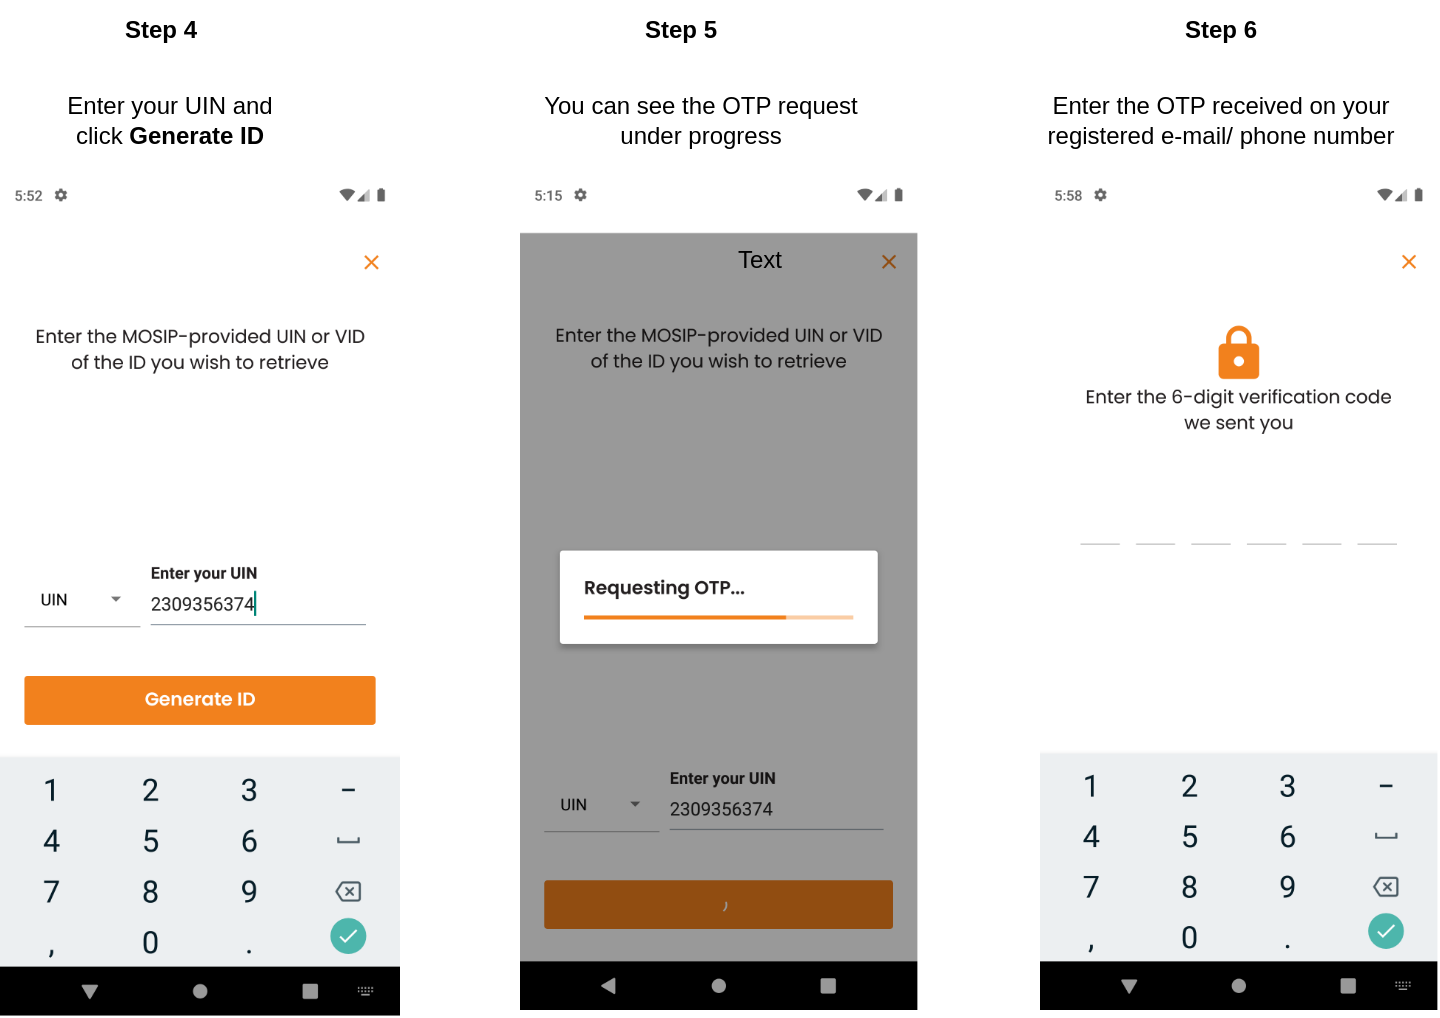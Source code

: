 <mxfile version="20.6.0" type="github">
  <diagram id="P5k6YoLjqkXMTqKNrY94" name="Page-1">
    <mxGraphModel dx="1022" dy="468" grid="1" gridSize="10" guides="1" tooltips="1" connect="1" arrows="1" fold="1" page="1" pageScale="1" pageWidth="850" pageHeight="1100" math="0" shadow="0">
      <root>
        <mxCell id="0" />
        <mxCell id="1" parent="0" />
        <mxCell id="7k1_2C7YoJkmTjCdBpfe-1" value="" style="shape=image;verticalLabelPosition=bottom;labelBackgroundColor=default;verticalAlign=top;aspect=fixed;imageAspect=0;image=data:image/png,iVBORw0KGgoAAAANSUhEUgAABDgAAAjoCAYAAAA5jhrUAAAgAElEQVR4nOzd&#xa;d5xU5b348e8sLB2lqVRBBTtYUbErmmsUe0MTY+zd3GhumtdfesxNYjfYo5Bc&#xa;SyxYkoiJIE0UNQKCIEhHupQFWRaW3fn94V3CMNv70ff79cor7tmZc54ddmdn&#xa;Pvuc56TS6XQ6AAAAABIsp6EHAAAAAFBTAgcAAACQeAIHAAAAkHgCBwAAAJB4&#xa;AgcAAACQeAIHAAAAkHgCBwAAAJB4AgcAAACQeAIHAAAAkHgCBwAAAJB4AgcA&#xa;AACQeAIHAAAAkHgCBwAAAJB4AgcAAACQeAIHAAAAkHgCBwAAAJB4AgcAAACQ&#xa;eAIHAAAAkHgCBwAAAJB4AgcAAACQeAIHAAAAkHgCBwAAAJB4AgcAAACQeAIH&#xa;AAAAkHgCBwAAAJB4AgcAAACQeAIHAAAAkHgCBwAAAJB4AgcAAACQeAIHAAAA&#xa;kHgCBwAAAJB4AgcAAACQeAIHAAAAkHgCBwAAAJB4AgcAAACQeAIHAAAAkHgC&#xa;BwAAAJB4AgcAAACQeAIHAAAAkHgCBwAAAJB4AgcAAACQeAIHAAAAkHgCBwAA&#xa;AJB4AgcAAACQeAIHAAAAkHgCBwAAAJB4AgcAAACQeAIHAAAAkHhNG3oAfLVt&#xa;2rQptmzZUurnUqlUNGvWLJo29W0KAABQU4899lisXbu23Nvk5OTELbfcUk8j&#xa;ql3eOdJgtmzZEq+//nrMnj271MjRsmXLOOaYY6Jv377RpEmTBhghAABQH7Zs&#xa;2RIbNmzY+r90Or31c23atIlddtnFe4JaMHfu3Pjss88i4os/KG/7OJfIyUnu&#xa;iR4CBw1m+fLl8eGHH8aiRYvKvM1OO+0UPXv2jPbt29fjyAAAgLqwbt26WLJk&#xa;SSxevDiWLVsWy5Yti+XLl0deXl6598vJyYmOHTtG165do0uXLtG1a9fo06dP&#xa;dOjQoZ5G/uVTWtxIOoGDBrNmzZooLCws9zaff/555OfnCxwAAJBQeXl5MXHi&#xa;xBg/fnwsX768WvsoLi6OlStXxsqVK2PKlCkR8cUMhD333DOOPvroOOiggyI3&#xa;N7c2h12nNmzYEDNnzoyioqLYddddY5dddqn1Y2zatCny8/OjqKho67bi4uIK&#xa;75dKpbbO8oj4Ii61bNkyWrZsWetjrG0CBw1m7dq1FQaODRs2RH5+fj2NCAAA&#xa;qA3r1q2Ld999N6ZMmRKzZ8+u1Bvrqkqn0zFz5syYOXNmtG7dOo466qg4/vjj&#xa;o2PHjrV+rNq0YcOG+PDDD7eepr9w4cJaDxzpdDpGjBgRb731VuTl5WXM1ig5&#xa;NaWsU1SKi4vjxz/+caRSqYiIaNu2bRx66KFx7rnnNvqIJHA0UoWFhVurWadO&#xa;nRr9N1J1rF27NjZv3lzubT7//PPYuHFjPY0IAACoiTVr1mx9Y13RHzNr04YN&#xa;G+If//hHjBw5Mg477LA49dRTY+edd66341fW9nEjIqKgoKDWj1NcXBxvvfVW&#xa;xoKiJUGjJGqU/P/2oWP7z69bty7+9a9/xRlnnNHo35cmKnBMmzYtXnrppWrd&#xa;t1u3bnHZZZc16uNPnDgx3n///ViwYEGsW7cu4xuuXbt20b179zjiiCPi0EMP&#xa;rdYY6tukSZNi48aN0bdv32jTps3WAhjxxRPfwoULY9OmTeXuY9WqVTF79uzo&#xa;1q1bdOjQYes+tmzZEsuWLYtPP/00dt5559h9993r9GsBAADKtnnz5vjHP/4R&#xa;I0aMqNewsb2ioqJ4++234913343jjz8+Bg0aFK1atWqw8WyrtLhRV9LpdKlx&#xa;Y3tlbd9eXl5enczCqW2JChxLliwpd0HK8tTGirt1dfwlS5bEsGHDYt68eaV+&#xa;Pp1Ox5o1a2LNmjUxderUGDNmTHzzm9+sk/O0akM6nd76NW3ZsiVeeOGF2Guv&#xa;veKggw6KXr16xbvvvhvvvPNOrF69usIf7vz8/Bg1alRMnjw5jj766OjTp0/M&#xa;mTMnpkyZEosXL44tW7bEPvvsExdeeKEFhgAAoAFMmjQp/vznP8fnn3/e0EPZ&#xa;qqioKEaOHBkTJkyI888/P4466qgGHU99xo3SlBcxKhs5kiBRgaOilXWTePz5&#xa;8+fHkCFDqrTvWbNmxQMPPBC33HJLo1x8s7i4OJ577rnYuHFjpNPp2Lx5c0yZ&#xa;MiWmT58eTZs2jc2bN8fmzZsr9UOUTqejsLAwVqxYEX/729+iSZMmUVRUFIWF&#xa;hVsXy5k7d25MmDAhBg0aVNdfGgAAsI3PPvssHn300YyFLBuTjRs3xp/+9Kfo&#xa;3r179OzZs0HG0JBxo6L1Nko+92WRqAvcrlu37kt1/Pz8/HjiiSey4kYqlYpd&#xa;dtkl9t577+jTp0+0adMm674rVqyIp556qlbHUxuKi4tj0qRJ8cknn2T8AG3Z&#xa;siU2btwY69evj02bNlW5EKbT6SgoKIgNGzZEQUFBxhPo+vXrY8aMGTFnzpxa&#xa;+zoAAICKLV++vNHGjRLpdLraM/FrqrHM3Cjv/deXZfZGRMJmcKxfvz7j4549&#xa;e8Zxxx1Xqfu2bdu20R3/tddei2XLlmVs69ixY3zjG9+I/fbbb+u2TZs2xfPP&#xa;Px9jx47NuO20adNi7ty5jWr9iY0bN8bf/va3ev0BTqfTsXjx4njnnXeiZ8+e&#xa;0bRpor6tAQAgsfbaa69o06ZNozo9ZXvNmzeP/fffv96P29BxozzbztoQOBrI&#xa;9oGhc+fO9XouVW0f/5133sn4uFmzZnH11VdHr169MrY3b948vvGNb8SqVavi&#xa;o48+2rq9uLg4Jk+e3GgCR2FhYYwdOzYr2tSHgoKCmDNnTkydOjUOOuigej8+&#xa;AAB8FTVt2jSuu+66uPPOOxvlIpSpVCquuOKKaNeuXb0et7HGjdLCxvanr5R2&#xa;OktSTmNJVODYvgruuOOOiT3+hx9+mHXKS79+/bLixraOOeaYjMAREbFy5cpq&#xa;j6E2pdPpyMvLi9GjR1f5ia179+6x7777RseOHaNJkyaxYcOGmDFjRsybN6/C&#xa;q6xse/wVK1bEe++9F/vss0+0aNGiOl8GAABQRb17947Bgwc3ylPoTz/99Djg&#xa;gAPq9ZiNNW5ElD5bY/ttpYWPpMzySFTg2LBhQ8bHtVHhxo4dG6NHj478/Pzo&#xa;0aNHnHfeeWVenaQ2j//pp59mbevdu3e599l3332zatrGjRurPYbalpubG82b&#xa;N6/S7fv37x8DBgyIzp07R25ubqRSqSgqKoqDDjooZsyYEePGjSv1sSpNTk5O&#xa;NGvWrFaumAMAAFTecccdF4sWLYpx48Y19FC2OuCAA+K0006r12M25rixrYqu&#xa;nFLarI4kSEzgWL58edb1lGt6WdDZs2fHs88+u/Wbb82aNVFQUBC33nprnR+/&#xa;efPmWbM1unXrVu598vPzs74JG8tMhVQqFW3atIlvfvObMXz48Jg7d26F9zni&#xa;iCPiuOOOiy5dumStm9G6deto27ZttGzZMkaOHBkLFiwod1+tW7eOAw88ME4+&#xa;+WRrcAAAQAO4+OKLY+nSpTF79uyGHkr06NEjrrrqqno95rx582LZsmWNJm6U&#xa;dapJOp2ucEZGWbM6GrvEvBNcsWJF1raSmRZ5eXnx6aefRlFRUbRr1y66dOkS&#xa;ubm5Fe5z5syZWd98Zb2Rru3jDxw4MAYOHFjhGLc1a9asrG2dO3eu0j7qUpMm&#xa;TWKPPfaIwYMHx2uvvRaTJ08u8wehU6dO0b9//+jatWuZMy5atWoV/fr1ixUr&#xa;VsSqVavKXLioffv2MWDAgDjyyCOjU6dOiamLAADwZZKTkxPXX399/PKXv4zV&#xa;q1c32Djatm0bN910U6XeE9aWefPmxT333BPnnXdevR2zIqVdHra8S8ZWNKsj&#xa;CRITOLb/AcnJyYmJEyfG5MmTY/ny5Rn/EC1atIhevXrFwIEDo1+/fmXus7QZ&#xa;GGVdbaUujl9VEydOzPg4lUrFgQceWGv7rw1NmjSJXXfdNc4888xIpVIxefLk&#xa;Utfk2HfffWPnnXeu8HSSli1bxm677RYzZswoNXB06NAhjjzyyDj66KOjffv2&#xa;tfZ1AAAAVde6deu46aab4o477ojNmzfX+/GbNGkSN954Y72u1zhv3ry4++67&#xa;o6CgoN6OWRMVzepIcujIaegBVNbatWszPi4uLo4RI0bEsmXLsh78goKC+Pjj&#xa;j2PIkCExdOjQMvc5YMCAjADRsmXLOP300+vt+FUxderUmDFjRsa2Pffcs9xF&#xa;SRtKKpWKLl26RPfu3SMnp/RvsR49elT69JpOnTqVeTpQq1atomvXruIGAAA0&#xa;El27do0rrriiQWZWX3rppfX6HilpcaO0f5OKYkaSZsgnZgZHXl5ele+TTqdj&#xa;woQJUVxcHJdddlmpt7nhhhti/vz5kZeXF7169Sqz9NXV8Stj3bp18cwzz2TM&#xa;hGjatGkMGjSo2vusD+WthZGbm1tm/Nhes2bNypxelkqlKr0fAACgfhx44IEx&#xa;aNCgePXVV+vtmCeffHIcfvjh9Xa8beNGY531UJ0xNcavo7ISEzjWr1+ftS0n&#xa;Jyd69OgR7du3j1QqFatXr45FixZlnRIxceLE2GeffeKII44odd+VKXx1efyK&#xa;PPHEE/HZZ59lbBs4cGDsueee1dpffSkvPOTl5UVhYWGlrrpSUFBQ5uViBQ4A&#xa;AGicBg0aFIsWLYrJkyfX+bH222+/OPfcc+v8OCWSNnOjxLanoZR8XNGaHEkK&#xa;HokJHP37949mzZrFwoULY+XKldGtW7e4+OKLY4899si43SeffBLDhg3LWBQ0&#xa;nU7HqFGjqh0YGvL4f/7zn2P69OkZ23bfffc455xzqveF1IN0Oh3z5s2LKVOm&#xa;lLr+RsQXV7A55JBDok2bNhXub+nSpbF8+fJSP7dmzZqYPn16dO7cuczL+wIA&#xa;AA3jyiuvjDvuuCMWL15cZ8fYZZdd4pprrqm3UylKixtJigARkbXwaHm3aayz&#xa;U0qTmMBx2GGHxWGHHRYREZ999lm0atUqWrVqlXW7Pn36xHXXXRe/+93vIj8/&#xa;f+v2BQsWxPz586t9PlZDHP/ll1/Ouo50+/bt41vf+la1vob6UFhYGB988EFM&#xa;mDAh5s6dW2bgmDdvXsyaNSvatGkTLVu2LHN/a9asiVmzZsXKlStL/fznn38e&#xa;kyZNisLCwjjiiCOid+/eZnQAAEAjkZubGzfddFP84he/iA0bNtT6/lu2bBk3&#xa;33xzpWaG14akztzYNv6UFi5K/jtJMaM0iXwn2KlTp1LjQomuXbtujRHb2n6R&#xa;zsZ8/DfeeCNee+21jG0tW7aMyy+/PLp06VL5wdajTZs2xRtvvBEjRoyIjz/+&#xa;OIqKisq87eeffx5jxoyJyZMnl/lEt2rVqnjnnXdi+vTpZZ6ikk6nIy8vLz74&#xa;4IN4/fXXY9KkSYn+gQQAgC+b9u3bx/XXX1/hFRSrKicnJ6677rro1KlTre63&#xa;LNuvuZEU255qsv0pKiVKtpf2XqokfCRBIgNHZfTt2zdr27anjTTm40+YMCGG&#xa;Dx+e8c3VtGnTuPjiixvtuhvpdDo2bNgQo0ePjiVLllTqPgsWLIiRI0fGiBEj&#xa;Ytq0abFs2bJYuXJlLFu2LKZOnRpvvPFGTJgwIWv9kdJs3LgxZs6cGR988EFs&#xa;2bKlpl8OAABQi3r37h2XXHJJre7z/PPPj7322qtW91mW7WdubPtereTNf2ON&#xa;AKVFjaqurZGUPyIn5hSVqurRo0fWtvqcRlTd40+aNCmefvrpjDfpOTk5cf75&#xa;55c6K6Qxadq0aey8885Zl9Qtz6JFi2LlypUxZ86caN++fTRt2jS2bNkSq1at&#xa;imXLlsXGjRsrva/mzZtHhw4dGu0TCwAAfJUNGDAgFixYEG+++WaN93X44YfH&#xa;iSeeWAujqtj2cWP70zjKm/3QkLY/7aSxja8ufGkDR3Wu79vQx//4449j6NCh&#xa;sXnz5oz9nHnmmXH88cfX9hBrVSqVitatW8eJJ54YCxYsKPOUktIUFBTEnDlz&#xa;anT8nJyc6Nq1a/Tv37/cy9MCAAAN54ILLohFixbF7Nmzq72P3r17x6WXXlqL&#xa;oyrbvHnz4p577in3j9WNdd2K8sLL9mOu6OOkSMQ7wbfeeivjByCVSsXFF19c&#xa;7hvZpUuXZm0rbzHLhj7+/Pnz4/HHH8+asXDKKafEKaecUo1R178mTZrEPvvs&#xa;E3379o3333+/Xo/drl276Nu3b3Tv3r1ejwsAAFReTk5OXH/99XHHHXeUeSGB&#xa;8nTo0CFuuOGGWl/PozRlLSi6/cKcSQgBZc06qezHSZGIwLF8+fKYMGFCxrZD&#xa;Djkk9ttvvzLv8/HHH2dt23nnnRvl8ZcvXx6PPPJIrFu3LmP7CSecEGeddVY1&#xa;RtxwmjVrFgMHDoxZs2ZlfT11JTc3N3r27BkHHXSQK6gAAEAj17p167jpppvi&#xa;17/+dZWWEWjWrFncfPPN5V7wobYk9WopZanOFVKSOIsjEe8GS7u06ttvv13m&#xa;7QsLC7NmEKRSqdh///0b3fHXrl0bDz74YKxatSpj+4ABA2Lw4MHVGm9DysnJ&#xa;iV69esWAAQO2xoZUKhUdOnSIvffeO/r37x8dO3ascoho27Zt7L333nHwwQfH&#xa;brvtFm3atNl6GlDHjh3jwAMPjJ122qnWvx4AAKD27bLLLnHVVVdVev28VCoV&#xa;V155Zb1cUbIkbpR32n0S3/yXtjDql00iZnAcfPDB0b59+1izZs3Wbf/6179i&#xa;jz32iBNOOCHjtlu2bIlhw4ZlXbFkjz32KHXhz7Fjx8bo0aMjPz8/evToEeed&#xa;d17ssssu9XL8/Pz8ePDBB7NOZznooIPi29/+dhmPRuOXk5MTxx9/fCxcuDAK&#xa;CwujU6dOseuuu8Zuu+0WHTp0iA8++CBmz54dc+bMiXXr1kVxcXGZ+8rNzY1u&#xa;3brFfvvtF/vvv3/ssMMOsWTJkpg/f34sWbIkPv/88+jdu3e14xUAANAw9t9/&#xa;/zjrrLNi+PDhFd729NNPjwMOOKDOx1TZmRtJiBslEaO6szaqM+ujoSUicERE&#xa;nHTSSfHcc89t/bi4uDieffbZeO+992KPPfaIli1bxrp162L69OmxfPnyjPvm&#xa;5OTE1772tax9zp49O5599tmtVyxZs2ZNFBQUxK233lovx3/kkUdi/vz5GdtS&#xa;qVSsXr06fv3rX1f8oPyfzp07x+WXX17p29eHDh06xJlnnhmbN2+OXXfdNVq0&#xa;aLH1B+yEE06Ifv36xUsvvRRTp04t98ljhx12iKOOOioOP/zwaN68eUREdOrU&#xa;Kfbbb79Ys2ZNrFmzJtq1axdt2rSpl68LAACoPaecckosWrSo3DX8DjjggDjt&#xa;tNPqfCwVXS0laUoCRVmfq2h7Er/+RAWOefPmZXzjp9PpmDNnToVX4Dj22GNL&#xa;rX0zZ87MuBxrRMSCBQvq7fjz5s3L2pZOp8scQ1nKmwHRkHbbbbdSt6dSqejU&#xa;qVN07949Zs2aVW7gaN++fey0005b40aJJk2aRKdOnaJTp061OmYAAKB+XXbZ&#xa;ZbFixYpYuHBh1ud69OgRV111VZ2PobSZG0l/sx9RuSuoVOW+jV0i1uAocdVV&#xa;V8UJJ5xQ6cuAplKpOPbYY+Oiiy4q9fMdOnTI2ta2bdt6O/5XXbt27SI3N7fc&#xa;27Ru3braV78BAAAav6ZNm8aNN96Y9V6sbdu2cdNNN1X4nqGmqrKg6LYzIpK6&#xa;jkVlw0USv9bEzOAoMXjw4DjkkENi5MiRMX369FIXfsnNzY1evXrFySefXO55&#xa;WgMGDIgPPvggPvzww4j44jKup59+er0d/6uuMoGjTZs29bJKMgAA0HB23HHH&#xa;uPHGG2PIkCGRl5cXO+64Y1x//fWx44471vmxn3nmmVJPS9l+PYpt/3/7/26M&#xa;KjNTo7R1OpI6WyUigYEjIqJPnz7Rp0+fKCwsjBkzZsTKlSujoKAgWrRoEe3a&#xa;tYt99tmn0m+Kb7jhhpg/f37k5eVFr169KvUDVFvHv/feeys1xi+rjh07Rvv2&#xa;7WPdunWl/gCVnIbSunXrBhgdAABQn3r16hV33HFHLFmyJLp27RpNmjSpl+Nu&#xa;e9GHqgaM2ogB25+OXxtSqVTsvvvusWDBgqxlGbZXVtwo+f8mTZpEt27dKn0m&#xa;Q0NKpZOaZki84uLimDhxYixevDiKioqyPt+iRYvo169f9OrVKzFTogAAgGR5&#xa;8803Y/jw4VmnqJS82d8+YpQXNS655JIqHbt58+bRs2fPrCt51lQ6nY6pU6fG&#xa;e++9F2vXrq12hEmlUtG2bds46KCD4pBDDomcnMa9yoXAAQAAACRe484vAAAA&#xa;AJUgcAAAAACJJ3AAAAAAiSdwAAAAAIkncAAAAACJJ3AAAAAAiSdwAAAAAIkn&#xa;cAAAAACJJ3AAAAAAiSdwAAAAAIkncAAAAACJJ3AAAAAAiSdwAAAAAIkncAAA&#xa;AACJJ3AAAAAAiSdwAAAAAIkncAAAAACJJ3AAAAAAiSdwAAAAAIkncAAAAACJ&#xa;J3AAAAAAiSdwAAAAAIkncAAAAACJJ3AAAAAAiSdwAAAAAIkncAAAAACJJ3AA&#xa;AAAAiSdwAAAAAIkncAAAAACJJ3AAAAAAiSdwAAAAAIkncAAAAACJJ3AAAAAA&#xa;iSdwAAAAAIkncAAAAACJJ3AAAAAAiSdwAAAAAIkncAAAAACJJ3AAAAAAiSdw&#xa;AAAAAIkncAAAAACJJ3AAAAAAiSdwAAAAAIkncAAAAACJJ3AAAAAAiSdwAAAA&#xa;AIkncAAAAACJJ3AAAAAAiSdwAAAAAIkncAAAAACJJ3AAAAAAiSdwAAAAAIkn&#xa;cAAAAACJJ3AAAAAAiSdwAAAAAIkncAAAAACJJ3AAAAAAiSdwAAAAAIkncAAA&#xa;AACJJ3AAAAAAiSdwAAAAAIkncAAAAACJJ3AAAAAAiSdwAAAAAIkncAAAAACJ&#xa;J3AAAAAAiSdwAAAAAIkncAAAAACJJ3AAAAAAiSdwAAAAAIkncAAAAACJJ3AA&#xa;AAAAiSdwAAAAAIkncAAAAACJJ3AAAAAAiSdwAAAAAIkncAAAAACJJ3AAAAAA&#xa;iSdwAAAAAIkncAAAAACJJ3AAAAAAiSdwAAAAAIkncAAAAACJJ3AAAAAAiSdw&#xa;AAAAAIkncAAAAACJJ3AAAAAAiSdwAAAAAIkncAAAAACJJ3AAAAAAiSdwAAAA&#xa;AIkncAAAAACJJ3AAAAAAiSdwAAAAAIkncAAAAACJJ3AAAAAAiSdwAAAAAIkn&#xa;cAAAAACJJ3AAAAAAiSdwAAAAAIkncAAAAACJJ3AAAAAAiSdwAAAAAIkncAAA&#xa;AACJJ3AAAAAAiSdwAAAAAIkncAAAAACJJ3AAAAAAiSdwAAAAAIkncAAAAACJ&#xa;J3AAAAAAiSdwAAAAAIkncAAAAACJJ3AAAAAAiSdwAAAAAIkncAAAAACJJ3AA&#xa;AAAAiSdwAAAAAIkncAAAAACJJ3AAAAAAiSdwAAAAAIkncAAAAACJJ3AAAAAA&#xa;iSdwAAAAAIkncAAAAACJJ3AAAAAAiSdwAAAAAIkncAAAAACJJ3AAAAAAiSdw&#xa;AAAAAIkncAAAAACJJ3AAAAAAiSdwAAAAAIkncAAAAACJJ3AAAAAAiSdwAAAA&#xa;AIkncAAAAACJJ3AAAAAAiSdwAAAAAIkncAAAAACJJ3AAAAAAiSdwAAAAAIkn&#xa;cAAAAACJJ3AAAABALUuvX/aVPHZDEjgAAACgFm2ZOy42PHxKbBpzd70fe9Po&#xa;u2LDw6fElrnj6v3YDS2VTqfTDT0IAAAA+DLYMndcFLxwQ6Q3ro2IVDQ77j+j&#xa;+XHfrZdjbxp9V2wee29EpCPVsl20OPcP0XT3Y+rl2I2BGRwAAABQCzLjRkRE&#xa;OjaPuadeZnJsGzciItIb10bBCzd8pWZymMEBAAAANZRevyw2PHxKpPNXl/LZ&#xa;up3JsX3cyDhyqw7R+poRkWrbuU6O3ZiYwQEAAAA1lGrbOXL7XxoRqVI++38z&#xa;OUbfVevH3TT6zjLjRkQqcvtf+pWIGxECBwAAANSK5sd9N5od959RZuQYe2+t&#xa;Ro4v4sZ9UVbcqM/1PxoDgQMAAABqSX1FDnEjm8ABAAAAtaiuI4e4UbqmDT0A&#xa;AAAA+LIpCQybx9wT2SEivXXdjObH31ql/W568/exedz9pewzIiIVzY79zlcy&#xa;bkSYwQEAAAB1ouKZHPfFptF3Vnp/lYobx99SzdEmn8ABAAAAdaS2Ioe4UTGB&#xa;AwAAAOpQTSOHuFE5AgcAAADUsUpFjjd/n/WZTW/+roK4cbO48X8EDgAAAKgH&#xa;FUaOcfdnRI4v4sYDUX7cqNoipV9mrqICAAAA9aTCq6uMu3+b/xY3qiKVTqdL&#xa;e7QAAACAOrJpzN1lRI6If8/wEDeqwgwOAAAAqGcVzeQoXSqaHXOTuFEGa3AA&#xa;AABAAyh/TY7t/V/cOOF7dT2sxBI4AAAAoIFULnKIG5UhcAAAAACJJ3AAAABA&#xa;Ayl/sdES2ZeQJZvAAQAAAA2gcnGjhMhREYEDAAAA6lnFl4ktbU2O/4sco++s&#xa;28EllMABAAAA9aiiuNHsuP8sZ+HRdGwee5/IUYqmDT0AAAAA+KqoTNxoftx3&#xa;t24p/bZfRI6IiObH31pXQ00cMzgAAACgHlQ1bpR/CVkzObYncAAAAEAdq2rc&#xa;KFG5yHFXLY82mQQOAAAAqEPVjRslKo4c94ocIXAAAABAnalp3CghclRM4AAA&#xa;AIA6UFtxo4TIUT6BAwAAAGpZbceNEpWKHGPurvJ+vwwEDgAAAKhFdRU3SlQY&#xa;Ocbc85WMHAIHAAAA1JK6jhslRI5sAgcAAADUgvqKGyVEjkwCBwAAANRQev2y&#xa;KHxvaNRX3ChRUeQofG9opNcvq/XjNkYCBwAAANRQqm3naHHO/ZFq2W77z9RZ&#xa;3ChRVuRItWz3xZjadq6zYzcmAgcAAADUgqa7HxMtzv3DNpGj7uNGie0jR6pl&#xa;u2hx7h+i6e7H1PmxG4tUOp0ubf4MAAAAUA1b5o6Lghdvitz+l9ZL3NjWpjF3&#xa;R+F7Q6PFOfd/peJGhMABAAAAtS69flmDnRrSkMduSAIHAAAAkHjW4AAAAAAS&#xa;T+AAAAAAEk/gAAAAABJP4AAAAAAST+AAAAAAEk/gAAAAABJP4AAAAAAST6nz&#xa;/q8AACAASURBVOAAAAAAEk/gAAAAABJP4AAAAAAST+AAAAAAEk/gAAAAABJP&#xa;4AAAAAAST+AAAAAAEk/gAAAAABJP4AAAAAAST+AAAAAAEk/gAAAAABJP4AAA&#xa;AAAST+AAAAAAEk/gAAAAABJP4AAAAAAST+AAAAAAEk/gAAAAABJP4AAAAAAS&#xa;T+AAAAAAEk/gAAAAABJP4AAAAAAST+AAAAAAEk/gAAAAABJP4AAAAAAST+AA&#xa;AAAAEk/gAAAAABJP4AAAAAAST+AAAAAAEk/gAAAAABJP4AAAAAAST+AAAAAA&#xa;Ek/gAAAAABJP4AAAAAAST+AAAAAAEk/gAAAAABJP4AAAAAAST+AAAAAAEk/g&#xa;AAAAABJP4AAAAAAST+AAAAAAEk/gAAAAABJP4AAAAAAST+AAAAAAEk/gAAAA&#xa;ABJP4AAAAAAST+AAAAAAEk/gAAAAABJP4AAAAAAST+AAAAAAEk/gAAAAABJP&#xa;4AAAAAAST+AAAAAAEk/gAAAAABJP4AAAAAAST+AAAAAAEk/gAAAAABJP4AAA&#xa;AAAST+AAAAAAEk/gAAAAABJP4AAAAAAST+AAAAAAEk/gAAAAABJP4AAAAAAS&#xa;T+AAAAAAEk/gAAAAABJP4AAAAAAST+AAAAAAEk/gAAAAABJP4AAAAAAST+AA&#xa;AAAAEk/gAAAAABJP4AAAAAAST+AAAAAAEk/gAAAAABJP4AAAAAAST+AAAAAA&#xa;Ek/gAAAAABJP4AAAAAAST+AAAAAAEk/gAAAAABJP4AAAAAAST+AAAAAAEk/g&#xa;AAAAABJP4AAAAAAST+AAAAAAEk/gAAAAABJP4AAAAAAST+AAAAAAEk/gAAAA&#xa;ABJP4AAAAAAST+AAAAAAEk/gAAAAABJP4AAAAAAST+AAAAAAEk/gAAAAABJP&#xa;4AAAAAAST+AAAAAAEk/gAAAAABJP4AAAAAAST+AAAAAAEk/gAAAAABJP4AAA&#xa;AAAST+AAAAAAEk/gAAAAABJP4AAAAAAST+AAAAAAEk/gAAAAABJP4AAAAAAS&#xa;T+AAAAAAEk/gAAAAABJP4AAAAAAST+AAAAAAEk/gAAAAABJP4AAAAAAST+AA&#xa;AAAAEk/gAAAAABJP4AAAAAAST+AAAAAAEk/gAAAAABJP4AAAAAAST+AAAAAA&#xa;Ek/gAAAAABJP4AAAAAAST+AAAAAAEk/gAAAAABJP4AAAAAAST+AAAAAAEk/g&#xa;AAAAABJP4AAAAAAST+AAAAAAEk/gAAAAABJP4AAAAAAST+AAAAAAEk/gAAAA&#xa;ABJP4AAAAAAST+AAAAAAEk/gAAAAABJP4AAAAAAST+AAAAAAEk/gAAAAABJP&#xa;4AAAAAAST+AAAAAAEk/gAAAAABJP4AAAAAAST+AAAAAAEk/gAAAAABJP4AAA&#xa;AAAST+AAAAAAEk/gAAAAABJP4AAAAAAST+AAAEi4goKChh4CADQ4gQMAIIEK&#xa;Cwvjv3/84ziob784cP++ccG558WMGTMaelgA0GBS6XQ63dCDABrGuLFj47Jv&#xa;XZqx7eprr4nv//CHDTQiACrrlz//eTz5xycytu2zzz7x6mt/r9dxfGPwRTHx&#xa;nXe2fty8efP4aObH9TqGhuYxAGgcmjb0AABoHAoLC2Pa1KmxZvWaWLduXbRo&#xa;2SLatWsXvfv0iU6dOtXbONauWRPTpk2L5cuXx8b8/Gjduk2079A+9t1vv9h5&#xa;553rbRzQ2I0aOSpr24wZM2La1Kmxf9++DTAiAGhYAkcj8vaECXHDtdfVyr6O&#xa;O/74uPu+e2tlX3Vh6dKl8fprIzK29TugXxx8yCENNKLk8RjWv+kffRT33H13&#xa;xra2bdrGnffcXcY9as/tP74tlq9YnrHt2uuuq/G/96g3RsaI116LDz/8MBYt&#xa;XBibNm3Kuk1OTk507tw5+uy5Zxx3/PFxxplnRLv27Wt03O3Nmjkrnnn6qXh7&#xa;wtsxd86cKCoqyrpNkyZNonuP7nHoof3j4ku+GQcccECl9//eu+/Gd7/znYxt&#xa;37zkkrj2+usrffvyNG2aG61bt4rWrdtEjx49Yv+++8dxJ5wQu+++e6X3AVVV&#xa;XMrPSUTE5s2b63kk1Ie//fWvccevfpWx7Tvf/W6cf8EFNdrvT/779hg58o2M&#xa;bePffrvM21f1+bS017d9+/WNoX/+czVH/G/PPPV0/PY3v8nY9pOf/SzOPPus&#xa;Gu/7q+7bl1wSs2fPztj2yGOPxb777Verx3n26Wfi/u3es5w26PT40W0/zthW&#xa;17/HmzdvHi1atIhWrVpHl65dYtdde8bBBx8cJ540sNL7oHEQOBqRLVu2xLp1&#xa;62plXxvyN9TKfurK7E8+iV/+/OcZ266+9hpvzqvAY1j/Vq1aFaPeGJm1/ahj&#xa;jo5zzj23zo47fty4eObpp2P7MwrPPvucau2vsLAw/jR0aDz9v0/FvHnzKrx9&#xa;cXFxLFmyJJYsWRJjRo+Ou++8Mwadfnpcfe010WPXXas1hhJr16yJX//yV/HX&#xa;V1+t8E1ZUVFRLJi/IBbMXxDDX3wxvnbKf8Rtt98eXbp0qfA4BQUFsWzpsoxt&#xa;5T3flnb7yvrgX/+Kl196KX77m/+JI486Ki674vI4+phjqrUvKM+AI4+M5/7y&#xa;l4xtPXv19HvgSyo/Pz/reWnD5zV/vbdm7ZoqPd9V9fm0tNe3b41/Kx568MG4&#xa;9rqa/WGvoKAga9+bCwW+2rDf/vvH+HHjM7a98PzztR44/vrqq1nfT8cce2zW&#xa;7erz9/ikD/793+3atYuDDz0kBg++SOxICIuMAtTQM089Xaf7HzZ0aFbcqK7x&#xa;48bHGacNil//8leVihulWb9+fTz91FNxxmmD4qEhQ6o9lhkzZsS5Z58dL77w&#xa;QpX/4lxcXBwj/v5anHvW2fH+e+9Xewx1qbCwMMaMHh1XXX5F/ObXv27o4fAl&#xa;9MPbfhwnnjQwcnK+eDnXs1fP+NUddzTwqKByHh7yYMyaOauhh0EZLrhwcOTm&#xa;5mZse3PUm7V6jE8XLYp/vZ/5O7x3nz5x9DFH1+pxamLt2rUx6o2RcfWVV8bp&#xa;p55W6h+6aFzM4Gjkdthhh2jVulWV79e+Xe1OHwfKNumDD+LtCRNiwJFH1vq+&#xa;Z82cFePGjK2Vfd1z113x8IMPRWFhYZm36dChQ7Tv0CFatmwZhYWbY/269bF8&#xa;+fJSTxlZv359/P63v4u3xr8V9z5wf3To0KHSY1m8eHFcc8WVsWTJkqzP5ebm&#xa;xu577B4dO3aKpk2bxrp162LBgvmxZvWarNuuWL48rrvm6nj8iSej3wH9Kn38&#xa;6mjZsmXWi70SW4q2RMHGgiguLs76XGFhYTz2yKPx2Wefxe/vuqtOx8hXy447&#xa;7hiPPPZYrFixIj5bubLW/7IKdWn9+vXx85/+NP789FMNPRRK0bNXzzi0f/94&#xa;e8KErdsWLlgQb44aFSeceGKtHOP5557L+gPHSSefXCv7Lk1576s25m+Mzzd8&#xa;HkVbSj/1LyJixvTpcd0118Spp50WP//VL6Nt27Z1NVRqQOBo5AZffJErWkAj&#xa;l06nY9iTQ+skcDzxxz+WGyQq60ff/0HWVPaIiFQqFf369YuBJ58Up5x6aqlr&#xa;RqxevTpGjRwZ//zHP2L82HFZ63S8PWFCfGPwRTHk4Ydit912q9R4fnr7/8uK&#xa;G82bN4/BF18Ul195ZXTr1i3rPi8PfykeefihmPnxzIzta1aviZ/c/t8x/JVX&#xa;KnXs6rrk0m+V+3xcWFgY77/3Xrw94e0Y8fe/x9y5czM+/9KLw6Nnz15x03du&#xa;rtNx8tWz8847W4CXRHrn7bfj8UcfjSuuuqqhh0IpThs0KCNwRES88tLLtRY4&#xa;Rm43G6JZs2Zx4eALa2XfpanM+6rFixfHu+9MjPfffy8+nDwl69LbRUVF8eor&#xa;r8Ts2bPjnvvujT16966z8VI9TlEBqAVjx4zJekNbU6tXr47XX3utxvv5xc9+&#xa;Vmrc6N2nTzz4yMPxwssvxfU33ljmgpgdOnSI884/Px5+9NEY/sorcdLJJ0cq&#xa;lcq4zSezZsVN110fa9dkz7LY3vhx42P0m5nTXNu0aRP3DxkSt//kJ6XGjYiI&#xa;M88+K1569dU45dSvZ31u6odT439rYcG6msjNzY0BRx4Zt3zv1vjb6yPi0su+&#xa;nXWbJx5/PD5dtKj+BwfQSA154A+1/vuT2nHWOWdH+w6Zs8LHjRsXBQUFNd73&#xa;5EmT4uPt4kH/w/rXeG2vmurWrVucfe458as77ohXX/t7PPToI9H/sMOyXvfM&#xa;mD49rrv6mli6dGkDjZSyCBwAtWDTpk3xxGOP1+o+n/zjEzVeePhPQ4fFsCeH&#xa;Zm0/+9xz4qVXX6nyVNA999ozHnr0kfjpz38WLVu2zPjcxx9/HP916/cq3Mfw&#xa;F1/IWlPkyquvjhMHVvwXodzc3HhgyJBSr6Dy6ssvV3j/+pKbmxu3/+QncfoZ&#xa;Z2RsX7duXTz+2GMNNCqAxicvLy9+/pOfNPQwKEWLFi3i+BNOyNi2ds2aeHn4&#xa;SzXe94vPZ78WOG3Q6TXeb2076eST4+m/PBvf/+EPo3nz5hmfmzt3btx4XelX&#xa;caHhOEXlK2jevHnx3LPPZmw77PDDM57A8vLy4vm//CUmTpwYC+YviLy1ayOd&#xa;Tkebtm2i3Y7tYt/99oujjj661L+kluVPQ4fF0qVfTElfvWp11uenfjg161Jf&#xa;JfbeZ58448wzK32svLy8+Osrr8SUyVNi/vz5kZeXFwUbN0Zus9xo3bpNdOvW&#xa;LfbeZ584bdBp1ZpaVpnHcPXq1fH8X56LdydOjIULFsT69evjh7f9OM48q/qX&#xa;LqvPx7BE/ob8eOH55+Odt9+O+fPnxZrVa2JzYWG0aNE8OnbsFL17945jjzuu&#xa;1i/JVtf/hnXhtb//PW79r+/V2iVUX3rxxRrdf8H8BXHv3XdnvYC49LJvx+01&#xa;fDH5jUsuiY6dOsX3vntLxl9y3hw1Kv73T3+Kb1xySZn3/WjaRxkft2rdqtTZ&#xa;DuW58Ts3x1WXX5Gxbcb0GWXcuuHc8r1b4x+vv55xWs+7Eyc24Ij+rTLPYyVG&#xa;vTEy3hw1KubMmROrVq2Kgo0bo1mzZrHDDjtEr912i4MPOTjOOOusap2PXJ/P&#xa;p2+OGhXjxo6NuXPmxsqVK2LDhvyIiGjdulXstNPOsfseu8exxx1X6mNQlonv&#xa;vBNjRo/O2LbnnnvFWeecXaWxbe/VV16JGdOnZ2w74cQTo/9hh239uCr/hhVZ&#xa;unRpvDx8eEybNi0WLVwUn3++Poq2FEXLVq2iS5cusc+++8TXTz019u/bt3pf&#xa;UCU15HN/Y3kMvgq69+iRMZtt/LjxMfSJJ6v8u6AxqIvnlW011GvOEueed14M&#xa;fyHz9chrf/97XHjR4Brtd/uZnJ06dYqzz63e1eHqw1XXXB29+/SO7978nfj8&#xa;88+3bp8yeXL8/n9+G9/7wfcbcHRsS+D4Cvp00aJ45KGHs7aXPFHed8+9MfSJ&#xa;JyIvLy/rNqtWrYoFsSCmTJkSTz/1VOy5155x+ZVXxnnnn1/hcV968cWYMmVK&#xa;mZ9/e8KErPP8Spw66LRKvTmf/tFH8ejDj8Qbb7wRG/Pzy7zdR9OmxT9efz3+&#xa;cP/9ccihh8YVV14ZA08+qcL9l6joMbznrrviz8P+FGvXrs34fFWvFLG9+ngM&#xa;SxQUFMQD994Xzz77TKmLO0ZELFu6LD6aNi1efumluPuuu+LyK66Ib3370kof&#xa;ozT19W9YF9auXRtDn3wyvvPd79Z4X38eNqzUBTir4je//nXW9+CJJw2scdwo&#xa;ccrXvx7Lli6LX/3iFxkR5b577o3TBg0qM/R8tnJlxsfdunWv8hvjE048MU44&#xa;8cTI3+57ZMH8BdGzV88q7asu9dh119h7770zfm5nfzI7CgsLy1ywtL5U9DwW&#xa;ETHsyaExbOiTMX/e/DL3M2XKlHj5pZfi97/9XZx2+qC47oYbyjzNqDrjqOnz&#xa;aV5eXjz+6GPx0osvlvszNfPjmTF+3LgY9uTQrVOUr7jqqgq/N9u37xCPP/ZY&#xa;xsJ0Xbt2rXHguP+eezOm7Tdt2jTOPifzxX9l/g0rMnnSpHhoyIMxZvToMtf7&#xa;+WTWrBg7Zkw88tDDcWj/Q+Oqq6+p9cslNuRzf2N5DL5KTvn6KTFm9Jj4ZNa/&#xa;r6Jy/333xfEnnNConsPLUtfPK9tqqNecJY4YMCD23GvPjCvevPfuu7F82bLY&#xa;pXPnau1zxGuvZT1uxx1/fIP/XqzICSeeGD/88Y/j9ttuy3jdM/TJJ+PMs8+K&#xa;Pnvu2YCjo4RTVNhq0cKFcf4558Z999xTatwozayZs+JH3/9B/OB7/1UrCyHW&#xa;xF2/vzMuPO/8ePWVV8p9cbStoqKieHfixLjummviOzfeFKtXZ8+KqIr169fH&#xa;ty/5Vjxw3/1Zv2iSZMH8BTH4/AvioQcfLDNubO/TRYvi5z/9aVx71dWRv6Fy&#xa;j//2GsO/YVV17pL5y334i8NrZb/P/eW5jI+ruoDgtKlT481RozK2derUKX7x&#xa;y1/WeGzb+vbll2Vdr37VqlXx2KNln4ax/SKlzZo1q9axH/3j4/G/zzyd8b/G&#xa;+MK4c5cuGR8XFRXF/Gpeore+LF68OL550cXx85/+tNy4sa3169fHM089Heec&#xa;cWapa75UVW08n772t7/HmacNiiEPPFClYLh48eJ44L774/RTT4sRfy9/HZw9&#xa;99ozDjnk0IxtS5YsqfB+5Rk/blzWmgSHHHporb94/v3//Da+MfiieOOf/6zU&#xa;7/B0Oh3vvfteXHfNNXHrd79bK+fhRzTsc39jeQy+anJycuL2n/y/jDe0a9es&#xa;iZ8l4FSV+nheqYz6fM158te+lvHxpk2bsl6nVMVfX3014+NUKhXnXVDxH0sb&#xa;g8EXX5QVsDdu3BiPPvxIA42I7QkcRETEli1FcdMNN8akDz6o8n3T6XS88Pzz&#xa;ccN119XByCpWUFAQ119zbQx54IHYuHFjtfZRXFwcf/vrX+OSiy+OeTV44/H9&#xa;W78X48eNq/b9G4NNmzbFVZdfHtOmTq3W/d/45z+r/L3QmP4Nq2rgSSdnrEXx&#xa;6aJF8cxTT9don6PeGBkfTZu29eMmTZvE1087tUr7+ONjj8eWLVsytl162ber&#xa;/deW8nz/Rz/M+qvL8HJOr2nRskXGx8uXLav1MTUm23+9EdGoA+gns2bFNy+6&#xa;ON55++1q3X/VqlVx2w9/FHffeWeNxlHT59M/3P9AfPc734lPP/202vv4dNGi&#xa;+M+bb44hDzxQ7u1Kmx33ag2u6lPaz091TjEsS2FhYVx/zbXx0IMPZgXHyigq&#xa;KoqXh78U37zo4kr/QaQ0Dfnc31geg6+yI486Ki686KKMbWPHjIn//dOfGmhE&#xa;FavP55WK1OdrzgsGD85af+KNf/6zWvvK35AfE8a/lbFtr732yjj9rrG78aab&#xa;s9YhGzHitUottE7dc4oKERHx4gsvZPxQ7rTTTjHw5JPisMMPj1133TXatm0b&#xa;S5cui2lTP4xxY8fFuxMnZp3XP+qNkfG7//mf+K8f/KDUY3zjW5fEScu+WNBw&#xa;5cqVWQsfHnf88XFo/0NLu2u559l+75Zb4h+vv561fYcddoiTTj45jjzqqNhr&#xa;n72jS+fOMX/+/Fi4cGFMGP9WjBs3LuuN1cyPZ8YN114bTz3zTJXXUfjgX/+K&#xa;9997P2t727Zto02bNtGsebNo26Zm18uuq8dwW8NfeDFjYcvqfC+MGzu2Sucj&#xa;NpZ/w+po3bpVnDDwxPj7X/+2ddtfnn0mBl98UTn3Kt+fhg3L+HjAgAHRqVOn&#xa;Ku1jwluZLx46duwYl377smqPqTx77713HHPsMTFq5L9njCxftixeHzEi/uOU&#xa;U7Ju33mXzhkzgz777LN4/rnnKnWqWxKtX78+a1vXKpzCUZ9KYveihQu3bmvS&#xa;pEkcdPBBceRRR8W+++0XnTp1io0bN8bcOXNi8uTJMW7M2Pjss88y9lNcXBxD&#xa;HvhDtGzVKq6tRvyu6fPpQ0OGxD133ZX13JRKpWK//fePI486Mvbfv2907tI5&#xa;ioqKY8nixfHhh1Ni/LjxMWf27O0eky1x9513RU5OTlx7femLyZ17/nlxz113&#xa;ZTwOE956K/Ly8mLHHXesypcehYWFMW7M2IxtO+20U5xz3rlV2k95/uuWW0t9&#xa;zo2I2GOPPeLoY4+Jvn37Rbfu3SKVyomlS5fE1A+nxlvjx2VcpnnypEnxnRtv&#xa;qvY4GvK5v7E8Bl913//BD2LC+PEZM5buufvuOPa44xr8ahrbq+/nlfLUx2vO&#xa;bXXr1i36H3ZYRlCZ/tFHMW3q1CqvSfPC889nLaB+8n98rYxbN049e/WMr/3H&#xa;f8TLL/17sdX8Dfnx11dfjW9+61sNODIiBA7+T0ncSKVScf6FF8QPfvSjrBdl&#xa;e/TuHUcfc3Rce/31MfKfb8Ttt90WK1asyLjNn4YNi4suvji69+iRdYxzzv33&#xa;i7NxY8dmvTnfa++94robbqjSuB8aMiRrml8qlYpTTzstbvt/t2dN6z+wffs4&#xa;8KCD4owzz4zCwsK46/e/j2FPDs34682smbPiv2+7LR4YMqRKY9n2F037Du3j&#xa;rLPPia+f+vU4+JBDqrSf8tTFY7i9kl86Nf1eGDp0aJx/4YUVnjLQmP4Nq+vb&#xa;l10Wr782IoqKvjgHf+qHU2P0m29Wa0Gxj6ZNiwkTMuPEN7/1rYzzlCvy+ogR&#xa;WW84Bxx5ZLRq3arK46msk//jPzICR8QXf90pLXDs37dv1nXlf/8/v43u3bvH&#xa;EQMG1NkYG8rsTzJf2LZu3bpKa1TUp7++8krGz3K/A/rFD370ozj8iCOybjvg&#xa;yCPjG5dcEvkb8mPIAw/E0CefzPgrfDqdjvvuvif2379vHH3M0VUaR02eT0f+&#xa;8424567sxXX32GOP+MGPflTGugn9ty6U/OILL8Tdv78z49J/6XQ67rnr7ujT&#xa;Z89S13vIzc2NE08aGH955t8LAa5fvz5efP75uOyKK7JuX56XXnwx63SLE08a&#xa;WGvnpj/68CNZ08MjvjgN7j9vuSUuGHxhqfcruSLQy8Nfijt/97utU/PHjxtX&#xa;rcVlG/K5v7E8BnyxyPSPb//vuPaqq7fOOlyzek384mc/i0cer90rk9VEQzyv&#xa;lKc+XnNub9AZp2cEjuLi4njh+eerHDheHzEi4+PmzZvHBYNrtmBpQ/jaKZmB&#xa;I+KLS+gKHA3PKSpkuObaa+PXv/lNhX9xGnjySfHHYUOzro2dvyE/Hn7woboc&#xa;4lYL5i/IWnQplUrFjTffFPc+cH+Faxbk5ubGD370o/jDQw9mTTN7/bURZf5l&#xa;pyIHHHBADH/55bjt9v+u0180da2m3wsb8/PjjxW8OGms/4ZVdfAhh2RMrUyn&#xa;0/HnYdWbYvvEH/+YsVjhPvvuW+VLuU6eNClr21FHH1Wt8VTWKV//eta/wbYL&#xa;km3r/AsviKb/n737joriasMA/gBuRBEURCIgKnZsxN4bYgN7AzSa2E2xRBNr&#xa;1JhPTbGXaGLBkmLBghoFBdHYsCvGgkaxN1RKkKIIfH8YkLuzC9tgdvH5neNJ&#xa;5u6Uu7NMe+fe9xYS4+vPnj3DJ8NHYOniJQWqT3toSIjQGgIAatWuLVNtcpc9&#xa;uNGte3ds37lTZXAju6JWRfHlxAlYsfIX2NnZCZ+9evUKP8yZo3N9tD2fJiUm&#xa;Yc7sWZLuWY0aN8aW7ds0SgrZs1cvbNoaALfq1YXy169fY87sWWpzDPn4+cHc&#xa;XLyt0uUcFKT00G9ubg4fX91bhGV3/949/LJihaS8arWq2Lhli9oH++y69eiO&#xa;rYE78EGdOlllqlop5UTOc7+x7AN6q3WbNujTt69QFnYgDJs3bpKpRiI5zyu5&#xa;yc97zm7du6NUqVJC2cGwg2rmVu3+vXs4e0ZsedKocWM4KuWqMgWtWreWnH+i&#xa;btyUqTaUHQMclKVBwwZaDXFUrVo1fDVB2h0lPFz1KB6GtnrlSkkTt249ums9&#xa;gkXrNm0wcfIkmJmZZZVlZGRg7Rp/revk5OSEX9asVtmCxZQY6m/h6JHDKuZ+&#xa;yxh/Q131699fmD529KiklUJunjx+jJB9+4UyXbpt3LwpvcDWz+O+rdbW1pJu&#xa;F8oP9pnq1qunMplYQkICFi9ciLat22Dq5Mk4euRontQ1vzx79gw/fve95I1f&#xa;WxU3wzExMQjYssVg//b8+adedW/j4YH5ixZqtUzzFi3ww7y5kn7aV69e1Snp&#xa;qC7n07X+/rhz+45QVrFiRfy0YrlWXUWcnZ2x4pefJTfdd27fwbq1qs8r7u7u&#xa;kuDVuXPnJMlCcxIdHS0ZRri2uztquxsmKLZq5SpJ/pf3S5fG8p9/0SpBr4OD&#xa;A35etRIVKlTQqR5ynvuNZR+QaMLkSZL9v3D+fDx48ECmGr0l53klJ/l9z6lQ&#xa;KCQtU+/fu4ew0AMaryNgyxZJMt/OXbsYpH75zdLSEpUqi92/Hz58KPugC8Qu&#xa;KkbvZPgJTPzyK62WGf3FWJ2aPw8ZNkzrZfr6+mD1ypXCDdzdO3dx7+7dPO07&#xa;mZqaiuBg8S1XyZIlMWnKFJ3W9+HAgQjaG4STJ05klZ09cwb/XL+uVdb64SNH&#xa;aJ0rwRgZ8m8hKipK5Q2gsf6GuvLq7I2lS5ZkdSVJTU3FujX++GHeXI3Xsdbf&#xa;H4mJiVnTpR1Lo9+H/XNYQrXoJ2J3IWtra7i6umq9Hm05OTkJ/Yz//fdfREdH&#xa;q3wbO2PmTDx5/EQy0gvwJtCzeeMmbN64CaUdS6NuvXpo3rwFOnTqqHU+A7kc&#xa;OngQc/43S/JwW7FSJZVdFu7euYPJKoKEuirtWBrenTvrtKy9vT1mzZmt07Jt&#xa;PDzg288P69euE8q3bgmQvKHNjS7n021btwrT5ubmmPz1VJ3y8ZRxccGXEydg&#xa;/FjxoXtrwFZ8+vnnKpfp3KUzIi5cyJpOe52GgM2bMXHyZI22GbB5i6QFk3cX&#xa;3X5HZampqQjas0dS/uVXX+k0+pC9vT2mfTMDQwcPFlqdaVIPuc79xrIPSMra&#xa;2hpTv56GT0aMyOru+ezZM8ya+S1WrJQOkZqf5D6vqCPHPWevPn2wNSBACNzv&#xa;DAzUeMhk5WCIg4ODq9v8WwAAIABJREFU0P3a1Njaiq0WX758iZs3b6JatWoy&#xa;1YgAtuAwehEREdi2datW/3TJ4Ovo6Kh1M/hMys2X09PTcfbMWZ3WpakDIaGS&#xa;4Us927fT60SvnKE+PT0dQXv3ary8rZ2tJBu4KTLk30JGRgYuXohQOa8x/ob6&#xa;6t2ntzC9f98+SS4MdVJSUrBrpzjqQrfu3XXqd5+ULUgCAEWtrLRehy6KWReT&#xa;lD1Vys2SSaFQYJX/Gnw06OMcv+PjR4+x9889mDJpEpo3boIP/frBf/VqWTKV&#xa;R92Mwjr/tSr/rV65CosWLMD4sV+gU/sOGDposCS4UaRoUXw9fVq+11tbfX19&#xa;9Rpt57NRoySBqIsREZI8PTnR5Xwafvw47t4R37LWq19fp1w4mbp17y5pPXH3&#xa;zh2EH1fdUtHH1w8lSpQQyrR5uxmyX2zBVaJECfj4GKZv+oGQUEluj5q1aqFH&#xa;r546r7NFy5Zo1ky7/CpynvuNZR+Qah6ebdGjp/hbhIaEYGuA7sOR6ssYziuq&#xa;yHXPWb9BfVRzcxPKjh09qlHX0vPnziEyMlIoa9PWw6D1y282NjaSMo6kIj8G&#xa;OAgA9HrDrarpbGysbuPRa+pEtjc1mVQlM9RG23aekv7TkVcj1cwtVblyFYMl&#xa;gZOTof8WHj9+pGJO4/wN9dV/wAChtUJCQgLWapgk7Y/ffkP0kydZ08WKFcNH&#xa;g3Qb9UT5RuO9997TaT3asrSUDoeaW7/0aTNmIGD7NnTr3l3yYKgsOTkZJ8LD&#xa;MWfWbLRp2QpfjR+fr0MCh4aEYNa336r89/2cOVi2ZCl2BgaqTAhbpEgRTP9m&#xa;Blq0bJlv9dVF4cKFMfDjj/Rah52dHZopJRVNTU3FwQPS1jrq6HI+VdUX3FPL&#xa;xH2qtO/QQaNtAW/ykbRq3Voou3nzpkbdrS5fuoQrly8LZa3atDZYcuBwFcP+&#xa;dugo/W7a6ta9u1bzy3nuN5Z9QOpN/nqq0OUiIyMDC+bOk204cWM4r6gi5z2n&#xa;ct3j4uIkrVxU2b51m9Dyw8zMzORHT1OVXPjFixcy1ISyY4CDAADvv/++7suq&#xa;eNOn3L/V0G4rPdQoFAo0bNRIr3Xa29vDRumt47179zRe3sXE825kMvTfQqKa&#xa;xFnG+Bvqy9LSEp3/y7KfaWdgoEb9MZVvDtp36JBroj11lHMgpKa+0mk92so+&#xa;mkGmYsWkrTqU1axVC/MXLcTRE+H47scf0KFjx1y/e0JCAnZs247e3Xvgj99/&#xa;17nO+aFChQpY5b8mxy4axUuUgIdnW4P90/WNcrVq1QzS5Lmhipwv//yj+UhA&#xa;upxPo1TknvHw1P9BxKOtdB23csir0dfXR8gJAQCBO7bnup2tAQFIT0/PmjYz&#xa;M0Nfn9wTXmrqzm1pMLCtp26t9bLr0KmjJNFeTuQ89xvLPiD1ihcvjklTJsPC&#xa;wiKrLDo6Gv/79ltZ6mMs5xVlct5z9vXpK/l73680Mooqfx06JExXr1EDderW&#xa;NWTV8l1ySrKkTPkejPIfc3AYuU7eXmjZqpVWy+iSf6OYHsOblSgh7YOY1wl2&#xa;nj4VmzqbmZmhvwGa8SYniQ/jSUmJauaUUtU83xQZ+m8hLe21ijmN8zc0hEFD&#xa;BmPTxj+yMqI/fvQYf/z2Oz4a9LHaZYL3BuFa5LWs6UKFCuHjwbq13gDedIXI&#xa;LjlJegHOCy8SpG8tlDOu58TS0hJ9+vbNCgScPnUKB8PCcPLESVy5fFnleSU+&#xa;Ph4zp89AUmIShg7XPndMXilqVRRubtXRo2dP+PbLvRmxq6srVq5enQ81y1m5&#xa;8uUNsp4aNWtKyh5r8QZWl/Op8hteGxsbg+SeqVK1CqytrYXWSDl9l0aNG6Oa&#xa;mxuuXrmSVXbkr8NITU3N8Y2r8tvbam5uuY5go42nT58K09bW1qhSVf/8RJaW&#xa;lnB0dNQ4maqc535j2QeUs46dOqFLt64I3L4jq2xfUDB27gjMGnY1vxjLeUWZ&#xa;nPec75cujcZNmgg5tM6cPoNHjx6pHQ0leG9Q1rDKmQzRekpuysmSAaB48Zxb&#xa;o1LeY4DDyLm4uGidmE0XCoXufwoWFvnfECg5WWyC/+rVK0REqM71oI/Xqaof&#xa;zlUpKBHb/PpbMMbf0BAcHR3Rrl17YWz0rQEBOQY4fvtVHFK2abNmqF6jhs51&#xa;UH4DHx8fn+eJfwHg0SOxO5KVlZVeuRwaNGyYNfzugwcPsH3rNuwM3IHbt24L&#xa;86WlpWH+3LmoUrWK1gFh7erTAFWruan8TKFQwNq6GKxtbFCpUiU0btLEJLus&#xa;KQ/3rCvnMmUkZdoMg6jL+TRR6QFXk9ZDmipWrJjwIJJb4NTL20sIcDx//hyB&#xa;O3aovZ6HhoTgvlKLA+/O3nrUWCpJKdCpqmm1rpRbT+REznO/sewDyt3X06bh&#xa;1ImTWQ/FGRkZmPvjD2jWonm+JtY0pvNKdnLfc3bu0kUIcLx8+RIBmzdj9Nix&#xa;Kuf/c/duYbpIkSLo62uY/EJySlAKcJibm6OMi/T6R/mLXVTIJKW9zp+HVlU5&#xa;BcgwCvJv+NGgQULz2qtXrmD/vn0q5z1/7hxOnzollH04cKBe269YsaKk7PTp&#xa;03qtMzcpKSm4f/++UFbWgAEVZ2dnjBozGqEHD2LsuHGS4EFqaioWL9BuWFNt&#xa;1albF998O1Plv6nTvsbosWMxaPBgtGjZ0iSDGwBgYWGY9x6qmuunp+ftKBPK&#xa;5xSLQoZ7h6O8rtwCpz5+frBSSu6790/p6B2Zdu3cKUxbWVnB18AJBNPTxP1v&#xa;nu0cpS9tAuNynvuNZR9Q7krY2mLilMlCbpXHjx5j1sz87apiTOcVY9KtR3fJ&#xa;C4zQkFCV8yYkJODYUTEPUZNmTQvEqINRN8VWWw7vO8DOzk7N3JRfGOAgk5Rf&#xa;D62W7FObZwryb1jbvTaaNG0ilP2u1Eoj01p//6wh8YA3Tfs99MwqXrN2LUmZ&#xa;8s2FoQXvDZI0Ea9YqZKaufXz+ehRmPP997AoJD6cXLx4EZcvXcqTbb4rlH9D&#xa;XWVPmJvJ0jJvj0Xlc4qqnDC6eqmUuFe5G5gyOzs7tGglJpQ9feqUykSJSYlJ&#xa;OKaUhLRl61Y6DUGZE8n+0WDUA00pt8rQph55RdW531j2ga4UhaSB09cGCBgp&#xa;D3FrYcDAjz68O3eGl7fYkmnvnj3Y8+ef+VYHYzqvGBsPD/Fe5eqVKypbY+3Y&#xa;tl2ScLyLUr4yU3Tm9Bk8f/5cKCtXrrw8lSEBw81kkqyVhmUqVaoUwk+fUjM3&#xa;GaOC/hv2+/BDYeSEE+EnEBERAXd396yy+/fuSUaW6NNX/4ziHTp2xLfFv0F8&#xa;fHxWWfjx8FxzAOhDVQuVNh55N/xbj149cfBgmPBWPCMjA+HHw1XmfyDNKPeR&#xa;1lX2nDKZchslR1/K55TYmBiD/M3Hx8cjRmlkMFVDAyrr1bs3gvcGZU2npKQg&#xa;YEsAPh89Sphv+7atwrGauayhFVfa/zExMYiPj5cM6asLVQEtdeQ89xvLPtCV&#xa;qrwLCQnSHADaSkwU8ycZU+vVr2dMx5kzp/H40ZvgYHp6On6Y8x2aNG2aL2/K&#xa;je28Ykx6+/TFpo0bs0ZGycjIwPaArcJ9DiC9P3B0dCwQAY7QkP2SsgYNG8hQ&#xa;E1LGFhxkkpSzR2fepJDpKOi/YfsOHeBWvXrWdFpaGtb7rxXmWevvj+Tkt33C&#xa;nZyc9O6eAry5OVVOThj95Al+Xb9e73WrcuvWLUl2dFs7W3gZOIeAMg+PtpKy&#xa;R48M84D+rlI1xK0uLly4ICkrX0H/xHw5Ue4SlZqaipMqhiTVVvjx45I33OU1&#xa;SMbaxsND0l0sZL/0hjg4SBx9oGKlSmjdpo32Fc2F8jk3LS0Nh//6S+/1RkZG&#xa;SpJ3alOP/Dz3G8s+0FVpFTmNYp7HqJhTOzExscK0tY3hcpPoy97eHl9NmCiM&#xa;TPTw4UPM/vZ/+bJ9YzuvGBN3d3fUrCW+UDh0UEyWfO/uXZw9c0Yo82grvXab&#xa;mqTEJOwKFLsWmpubw7tzZ5lqRNkxwEEmKfuDI/DmJkVdjgMyTu/Cb6g8vnto&#xa;aEhWIs6kxCTs2S02s+3a3XDZ4Qd+/JHQdxkA/NesQVxsrJoldDf3+x8kzXa7&#xa;dO2q8g3Xk8ePsc5/rfBv965dOm23bDlpjo8UAzY5fxc9fPhQaHmkq/DjxyVl&#xa;qoaONSTlcwogvdnWxYFQab/yWrVra7Rsh06dhOkrly/jYsTFrOn79+5Jbv47&#xa;duqoQy1zV6OmNHGxcgsyXfy5a3fWG1xNyHnuN5Z9oKuatWqhqJXYjSEyMlKv&#xa;daakpEiGJzW2Ye+79eiODh3F4+LP3buFFlJ5xRjPK8ZE+Xd58OCBcDwHbAkQ&#xa;RkAzNzdHH5+8Hzwhr61etQrR0eKIUI0aN0blKvqPykT6Y4CDTJKXt5ek/72q&#xa;N2PaWLNqFb6ZPkP4x/78eedd+A37fdgfpR3fvnFLSkyC/+o1AIAN69fh2bNn&#xa;WZ9ZW1vrNTSsssZNmkjygDx+9BjffjPTYNsA3owQo/y7WVtbY9iIESrnj4mN&#xa;xaxvvxX+fTd7jk7bjouTvvUtWtRKxZykjQ3r1uY+Uw5CQ0KEEUQAoIyLC+rW&#xa;q6fXenPTyauT5JyyP3ifXsOWP3n8GKH7Q4SyIkWKoEvXLhot79e/n9DcPyMj&#xa;A9sCArKmA7ZsEepnaWkJ3379dK5vTjp5e6OQUlLDA6GhePDggc7rTElJwa5s&#xa;I0ZpQs5zv7HsA30otwqKvHpVMoKVNvbu2SO0JASgdrQoOU2bMR0ODg5Z02lp&#xa;afh+zhyD5CDJiTGeV4xJX19fSdAt+0uLMKVATq1atVCzljRPmCkJP34cq1au&#xa;FMrMzMwwaMgQmWpEyhjgIFmYmUn/9LR5+1HGxQX164v93P46dEjlW0NN/HP9&#xa;OhbMm4/fNmzI+rdj2zaUMbK3GNnpuw/l9i78hgqFAt2UWmXs2b0bKSkp2L51&#xa;m1DeoWNHg2cU/2riRMmNx66dO7Fk0WKDrP/4sWOYNfNbyd/dsBHD4ejoqHKZ&#xa;SpUqSeoU/eQJjhw+rPX2z56RjgxTuXJlrddDokMHD+U44kdOUlJSsGDePEm5&#xa;ZztPfauVqzIuLmjYsJFQ9vDhQyxbskTndc6eNUuSHK9lK80TgDo6OqJps6ZC&#xa;WfahFQ8ojTrQtHkztceOvhwdHdGosbh/EhMT8d3s2Tqvc/7ceVrnbZHz3G8s&#xa;+0AfjZuIgevk5GT4r1qt8/o2/v6HpKxDxw46ry+vvF+6NL74crzQVeX+/fvY&#xa;vHFjnm7XGM8rxsTOzg5NmzYTyo4fPYakxCScO3sW166J+Zjad8ybFmr5JSoq&#xa;CpMnTJQk5PZs107vBPFkOAxwkCxsbaXJ5rTtgztg4EDhQpf2Og0zvp6mMkt9&#xa;bv4381tJE/tWbVobJPFYXjHEPpTbu/AbDhoyBMWKvU0MFx0djQlffomobE2C&#xa;FQoFPh4y2ODbrlmrFoaPGCkpX7p4MebM0v2GHgCC9uzFZyM/wYsXYnK6evXr&#xa;49PPP1e7nEKhQI0a0iSgPy9fodX2ExISsHun2LWlSJEi8GzfTqv1kFR6ejq+&#xa;mT4dl/7+W+tlJ301AdeviXk8rKys8PEgw7VOyslHgz4WzikA4L96jRBU0NSK&#xa;n35C0J69QplCocDwT6THVE669+gpTD98+BDBe4NU3vz3UJrX0PoPGCDZP/uC&#xa;gvHzCu2OPwDYuSNQ57w+cp77jWUf6MrXr59kGOZNGzfi6JEjWq9ryaLFOH/u&#xa;nFBWo2ZNNGnaVM0S8urTty/aeorB0lu3buX5do3xvGJMlF/kxMfHY/u2rdix&#xa;bbvwAsTKygo+vj75XT2DORASiv4+vrh//75Q7uDggOkzv5GnUqQSAxwkizIu&#xa;LtIhHi9Ih5bKSUevTmjRUhyGLyoqCkMHD5HcYKuTmpqK8WO/wPFjx4TyolZF&#xa;MWbsWK3qk98MsQ/l9i78hvb29pI+qspvx5s1b45q1arlyfY/Hz0KXbt1E8oy&#xa;MjLgv3o1+vbqLbm5zU10dDQmT5yEsaNHS95AuZQtiwWLF+W6jp69pA9xJ0+c&#xa;0DhpXGpqKsaOGi15a9qmrQfHnzeQmJgYDB00WNLCQJ242Fh8OmIk/ty9W/LZ&#xa;hwMH5FtLKs927dBG6S1acnIyxo/9QuNcL6mpqZj9v1lYOH+BpHWSbz8/yQgB&#xa;ufHq7C35/rt37cK2rVuF9ZdxcUEnby+t1q2t9h06oGWrVkJZRkYGFs6bj3k/&#xa;ztV4PWvXrMGUSZOyugcoP/zlRs5zv7HsA12VK19OksgwOTkZ48aMRXCQ5jkp&#xa;Fi9ciOXLlgllZmZmGDzUuJvZT/tmBkqWLJmv2zTG84ox6eTtBWdnZ6EsOChY&#xa;kqukWfPmJtlKJTIyEl+NH49Rn30mSSZsbW2NH+fPz7OWd6QbBjhIFsWLF0d5&#xa;pbGiIyMj8eW4cbhz+47G65n2zQyhTybwZhzufr6+WDBvfo4tGg6GhaFPz17Y&#xa;qaLv7MhPPkHFSpU0roccDLUP5fYu/IYfDxks6fedyczMDB8OHJCn2/9h3lx4&#xa;eEqzlp87exa+ffti2OAh2LZ1a44JOo8fO4YpkyahU7v2CNi8GWlpYvZ3Jycn&#xa;LF66VHKTo0ofHx/Uq19fUr7W3x/DBg/BhfPn1S4bHBSEHl26SkZtsba2xuej&#xa;Rue6bcpZs+bNsh7Unj17hk8/GYlRn32GM6fPqJw/LjYWPy9fji5e3ioTRdZ2&#xa;r41RY8bkaZ2VTZ8xA05OTkLZv//+i/Fjv8DIYcNxIjxc5XJJiUn4bcMGdPHy&#xa;xto1a5Ceni587u7ujomTJ+tUp/YdxCb/x48dw6GDh4Qy5UBoXpk6fZrknJuW&#xa;loafly9H9y5dsX3bNrX5BYKDguDX1wez/zcrq9VEyZIlUVuHhzM5z/3Gsg90&#xa;NWnKZEnQLCYmBmNGjcLwoUMRpiZxakJCAgI2b0aPrl2xdPESSf6KTt5ekrfx&#xa;xsbZ2RlfjB+f79s1xvOKMVG+xzh18qQkN0zX7uLLFmN25vQZLFm0GIM/+hg9&#xa;u3bDjm3b8erVK2GeEiVK4Pu5P6J5i+Yy1ZLUUX3HTUYjcEeg5EZeE40aN8b0&#xa;b74xeH0MqVWbNrh586ZQFrh9B3buCIStrS3eK/xeVnnbtp6YOUv6dtfV1RU/&#xa;zp+HUZ9+JrxNjouNxfJly7B+7VpUr1EdZcuWg03x4khNTcXT6GhcuxaJ27du&#xa;q6xXz169cmxib0wMsQ/l9i78hm5ubmjarJnK4Qhr1qqZJ0NCZqdQKLBy9Wp8&#xa;PWUKNm/cJLw9SnudhoNhYTgYFobpU7+GS9mysLOzQ9GiRfHq1Sv8+++/uH/v&#xa;HuLi4tSu383NDUuW/wRXV82HAf3uxx8wsH9/PH4kNkk/GBaGw3/9hXLlyqF8&#xa;BVdYF7NGeno6YmNjcfPGDZXJ9CwKWeCrSRNRpSqzl+urRs2aqFylCtb9N6Rx&#xa;2us0BO3Zi6A9e1HGxQXly5dDsWLWeJX6CtFPonHzxg1JgsJMZVxcMH/RIiHJ&#xa;Zn7I3O6nI0cgNtvwl+np6QgNCUFoSAicnJxQ3tUVNjY2SH2dimfRT3Hjxg0k&#xa;JiaqXGelypWx7OcVOn8Xv/798Ov69VkPzQkJCcL5TqFQwLefn07r1laFChUw&#xa;+/vvMHbUaMn3vfT335gw/kvMmTUbFStWzHpTHhsbi1tRUUJiZAB47733MGPm&#xa;TPz+229a10POc7+x7ANdlbC1xbwFCzBy+HBhZKy012kICz2AsNADsLa2hpOz&#xa;E6ysiiE9PR0JCQm4f++epDtPJvcPPsDs777Lr6+gF99+fggNCTHIaCaaMsbz&#xa;ijHp07cv/vjt96yXH8qBnDIuLuioNKqUHHJ6rkpOTkHiixdITEzMdUS2ylWq&#xa;YO78eSafMLWgYoDDyEU/eYLoJ0+0Xs65TJk8qI1hDR0+DPuDgyV92TIyMhAT&#xa;I47rHhunfmjL5i1aYMXKX/DluHGSh6XExEScPnUap09JkxEqy3yTPmOmYUeZ&#xa;yEuG2odyexd+wwEfDVQZ4Ojjk3/9UWfNmYN69epj3ty5Kvu6v3z5Ejf++Ufj&#xa;9WU+lE2cPFnrG7QKFSpglb8/xnz2uZCPBHjzJjUqKkpSroqlpSW+nDAB/fr3&#xa;12r7pN7X06fDDGZYt3atEAy7f+8e7t+7p9E6qlStgmUrVmgV9DKkBg0bYPXa&#xa;tRg3ZozKFm0PHz7UODFk02bNsGDxIr2SALu6uqJho4Y4dvSYys8bNW6Ur/uq&#xa;jYcHFi9biolffoXnz59LPo+LjZUMX6usSJEimP7NDHh19tb54V7Oc7+x7ANd&#xa;1W9QHz+tWI4J479UOQpMQkICrkVeU7GkVPMWLTBv4QJYW1sbupp5ZsbMbxAR&#xa;cUEINuQ1YzuvGJPqNWqgVu3aaltgtlXRilQOuj5XZbKxscGAjwbi89GjoVAo&#xa;DFgzMiR2USHZODg4YNHSJahkgFEPGjdpgu07d8Krs7ckL4UmnJ2dMXf+fKN8&#xa;MM6JIfeh3Ar6b9jGw0MS6S9Tpky+P5j36NUTu/fuweChQ3XOV6FQKODZrh1+&#xa;37QRM2bO1Pntk5ubG7btDIRvPz9J0jxNVK9RAyvXrDbo8Lr0xtTp0/DDvLlw&#xa;eP99rZZ777334OPni63bd6BChQp5VDvNuLu7Y/vOnejj44PChQtrvby9vT0m&#xa;T52CDb//ZpCHkC7d1DfPzumzvNK6TRts2bYNLVq21Dp/RNVqVbHKf41BArRy&#xa;nvuNZR/oqlHjxtiybSu69+yh08NWyZIl8eWEr7Du1w0m96DtUrYsRo3O3+5v&#xa;gPGdV4yJuhYaFhYWsh4n+jIzM0PFihUxasxo7A87gC/Gj2dww8ixBQfJ6oM6&#xa;dRC4exc2/vEHDh4IQ1TUTcTHxSMlJUXrIU8dHBywZNkyREREYMPadQgPD88x&#xa;SqtQKOBW3Q2dvLzh28/PpN5cZGfIfSi3gv4b9vX1EUam6NZDnr7OdnZ2mPL1&#xa;VHw26nPsCtyJg2FhuHL5sqTpdXZFrYqiUqVKaNq0Gbp2726w7iDW1taYNWcO&#xa;hgwbho2//4FjR4/g5o2bkr7hmYoVK4YP6nyAbt17oIeKZKVkOD179UJbT0+s&#xa;WbUa+4KCEBUVpfacYm9vj2YtmmPI0KGoXqNGPtdUveLFi+O7H77H0GFDsdbf&#xa;H0ePHM2xFUqhQoVQo0YNtG3niY8HDZYMaayP3n36YOH8BZLWU++XLo1evXsb&#xa;bDvaKFe+HNZuWI+wA2HY+PvvOHXypNrm9BYWFnCrXh3denTHoMGGHfVJznO/&#xa;sewDXb1fujTmLViATz79FH/8/jtOhIfjxj83JHmSMhW1KooaNWqgjUdb+PXv&#xa;Z/TXzZwM/PgjhB04oNMIMvowpvOKMenj0xfLliyRjK7m/sEHeZZI3ZAUCgUK&#xa;Fy6MolZWKF36fTg5O6N69erw8PQ0ifrTW2YZpvYERKSFiIgIXLwQgadPnyIp&#xa;KRGFCxeGtbU1ypUrj6bNm8k+hCjljr9h/rlz+w4uXfobcbGxePEiEZaWlrCx&#xa;sUG58uVQt169fKtHTEwMLkZE4MH9+0hMTIK5uTlsbGxQoWJFuH/gzjcnBnLk&#xa;8GEMGviRUDZ85AhMmDRJ5fzXr13HmTOn8ejhIyQlvfn7sLW1g/sH7mjQsGF+&#xa;VNkgIiMjceHceTx69BCJiYkoVKgQbGxs4OpaAQ0aNSxwb1W1kZSYhBMnTuD6&#xa;tUjExcUh7XUarIpZoWy5cmjYsGG+jYYDyHfuN6Z9oKu42FicP38eDx88QGJi&#xa;Eiws3pxDXSvwHJpXeF4hMh4McBAREb2DtA1wEBERERk75uAgIiIiIiIiIpPH&#xa;AAcRERERERERmTwGOIiIiIiIiIjI5DHAQUREREREREQmjwEOIiIiIiIiIjJ5&#xa;DHAQERERERERkcljgIOIiIiIiIiITB4DHERERERERERk8hjgICIiIiIiIiKT&#xa;xwAHEREREREREZk8BjiIiIiIiIiIyOSZZWRkZMhdCSIiIiIiIiIifbAFBxER&#xa;ERERERGZPAY4iIiIiIiIiMjkMcBBRERERERERCaPAQ4iIiIiIiIiMnkMcBAR&#xa;ERERERGRyWOAg4iIiIiIiIhMHgMcRERERERERGTyGOAgIiIiIiIiIpPHAAcR&#xa;ERERERERmTwGOIiIiIiIiIjI5DHAQUREREREREQmjwEOIiIiIiIiIjJ5DHAQ&#xa;ERERERERkcljgIOIiIiIiIiITB4DHERERERERERk8hjgICIiIiIiIiKTxwAH&#xa;EREREREREZm8QnJXgIg0d/3adcTEPIeFhQUaNGwod3WIiGSRkpICS0tLuatB&#xa;RGrwGCUiuTDAQWTEbt26hS2bNuHY0WO4c/s2EhMTAQDu7u7YtjNQ5toREeWf&#xa;1NRUzJwxA3t2/4nk5GTUdnfHzFn/g5ubm9xVIyLwGCUi48AuKkRGauniJejq&#xa;3RmrflmJK5cvZwU3jNGRw4dRqbyr8O/H77+Xu1pEVID88N132PTHRiQkJOD1&#xa;69c4d/YsJowbL3e1eP4j+o+xHqNE9G5hgIPICH0/Zw4WL1yI5KQkuatCRGQU&#xa;wg6EScquXr2KS3//LUNtiEgZj1EiMgbsokJkZI4fOwb/1WtUfubs7AwnZ2fU&#xa;rFnTYNt79OgR9gUFC2W13Wujbr16BtsGiU6fOoUvxowRyj4cMAAjP/1U4/lz&#xa;UrhwYVhaWqJoUSs4OjmibNlyqFu3Ljw82+pVbyI5paelqSx/9epVPtekYOC5&#xa;3/QZ22/IY5SIjAEDHERGxn/1GqSnpwtllatUwdRp09C8RXODb+/GP/9g1rff&#xa;CmXDR47gTW4eSklJweNHj4Wyf//9V6v5NXX+3Nv/L1GiBOrWrwdfXz8GO8jk&#xa;NGnaFAFbtghl5cqX47lKRzz3mz5j+w15jBKRMWAXFSIjc/7cOWG6RIkSWLl6&#xa;VZ4EN+jdEhcXh7DQAxg+dCi6eHkjLPSA3FUi0tikqVPg4dkW5uZvbl3KlS+H&#xa;2d99J3OtiCgTj1EiMgZswUFkRE6fOo34+HihrFXr1nApW1amGpGxsrGxQVGr&#xa;oio/S05KxovEF0h7rbq5MABcvXIFn4wYAS8zbupUAAAgAElEQVRvb3w7exas&#xa;ra3zqqpEBlG8eHGsXL0a0dHRePb0KarXqCF3lYgoGx6jRGQMGOAgMiKPHj2U&#xa;lFWpWlWGmpCx8+3nhwmTJuU4z4MHD3DqxEmcOXMaFy9E4OrVq8LnaWlp2L1r&#xa;F27cuIFFSxajYqVKeVllIoNwcHCAg4OD3NUgIjV4jBKRnNhFhciI/KvUegMA&#xa;bG1tZagJFQTOzs7o0asnZn/3HXYH7cXPq1aiQcOGMDMzE+a7euUKPhk+Ao8e&#xa;PZKppkRERERE+mOAg8iIvFbRpcDM3EzFnETa82zXDhu3bMaESZNQuHBh4bOo&#xa;qCh8/onqUVyIiIiIiEwBu6gQaehgWBiOHD6MqJtRePo0GomJSQAAK6uiKFXK&#xa;ARUqVkDLVq3Quk0brdb78/LlWSNoRN2Mknx++K+/cCtKWp5b94Sc/Lp+Q1Z3&#xa;mJjnMZLP/774N378/nuVy1Zzc0PXbt203mZSYhK2bd2KE+HhuH37FmJjYvEq&#xa;NRWWloVRsqQ9KlWqhJatWqFbj+5arzsn8fHx+HPXLkRciMDt27cRHx+PlORk&#xa;KN5TwMqqGJydnVHNzQ3enb3fmS4aw0YMR6XKlfDF6DF48eJFVnnEhQuY98OP&#xa;+HLiBL23cfrUKRwMCxPKHBzex8eDB+m13pMnTuCvQ4eEsqbNmmuVhDevjuVM&#xa;hw4exKmTJ4WyjwcP1rnJtqr19fHxgaurq07ry3QiPByH//pLKPNo64n6Depr&#xa;tZ4N69bj8WOx9c/wESNQQovWZ5GRkdgVGCiUtWvfHnXq1s2avnXrFgI2bxbm&#xa;adiokVa/05nTZxAash+RV6/iyZNoJCclwdzCAlZWVihVqhSq16iB9h06oLZ7&#xa;bY3XqQm5zn/K8vvcn9fHmi40+TuKiYnB1i0BOHXyJO7euYOEhARMmjoF3bpr&#xa;/vvk1bXH0L+hIfeHIY7RTHmx/1RdP6pUqYruPXtoXb/sdu/ahatXrghlbTw8&#xa;0KBhQ42W530KkWExwEGUg/j4eKxZtRqB27fj4UNpfoxM1yKv4eiRI9iwbn1W&#xa;t4Ahw4ZplLjxt19/zXEI0KA9e1WW6xPgCNy+HREREWo/Dz9+HOHHj6v8zKuz&#xa;t1Y3uSkpKVi2eAk2b96E2JhYlfM8fvQYly9dws7AQCxcsACDhwzBwI8/0ngb&#xa;qly5fBmrflmJ0NBQJCclqZ3v8qVL2L9vH35auhT16tfHkKFD0badp17bNgVt&#xa;PDwwacoUTJs6FRkZGVnl69etQ7ce3VG5ShW91m9nZ4e1a/yRmpqaVVa4cGF4&#xa;tvNEGRcXnde7ZtUqhB14GzixsLCAl7d3rsvlx7Gc6dTJk1j58y9CmXfnzjoH&#xa;OFStr0nTpnoHOCwsCknWG/M8RqsAR0pKChbOn4+EhAShvHx5V/T19dF4Pbt3&#xa;7hTqYm5ujl69ewvz3L93T1JfABo9PIWGhGDFT8txMSJC+HvP7ireBJRX/fIL&#xa;6tWvj3Fffql1sEeZXOc/dfLj3J+fx5oucvs7WrRgAX7b8Cvi4uKEz1+9eqXR&#xa;+vP62mPo39CQ+0OfYzRTXu4/W1s7rFm9WkjA7eTkpHeAY+mixYjK9iKqUKFC&#xa;6NGzZ67L8T6FKG+wiwqRGkF79qKbd2csX7Ysx5s0ZQ8ePMCyJUvRxcsbwXuD&#xa;8rCGxu/O7Tvw7dMXP69YofbmXtn9e/fw7TffYOSw4UhKVH/Bz8mCefPh07sP&#xa;du/aleNNQ3ZpaWk4dfIkPhkxAmM+H4WYGOmbsYLGt5+f5MYuOTkZq35Zqfe6&#xa;K1aqhEaNGwllL1++xKaNm3ReZ3R0NMKPhwtldevVRc1atXJcjseyag0aNpCM&#xa;0HThwgWt1rEvOFgS3ACAo0ePaLWec2fPCtNVqlQx2JvKmTNm4LORnyDiwgW1&#xa;wY3sMs8FH334IX5evlzn7cp1/pOTKR9rCQkJ+HjAQCxbslTyMK+pgnTtMcT+&#xa;0FZe778qVaugXj0xaPnw4UO9/uaOHjkiBDcAoF79+rm+JChIfytExoYBDiIV&#xa;flq6DF+MGYP79+/rvI779+5h7OjRWL5smQFrZjpevnyJYYMH49Lff+u0fGhI&#xa;CD775BOtlklJScGnI0Zi+bJlSE5O1mm76enp2PPnnxjQrx9u3bql0zpMyeej&#xa;RqNIkSJCWXBwEOJiNXsgy0mPXr0kZSH79um8vk1/bJT8rt175PyWjMdyzho1&#xa;EoNQt6KicOf2HY2XP3L4sMry82fPabyOlJQUXLksNu9u3LSJxsvnZPrUr/Hr&#xa;+g1IS1M/ZLI6L1++xIJ583UK+Mlx/pObqR9rE8Z/iaNHtAvMZSqI1x599oe2&#xa;8nP/qWqFtHvXLp22CQA7tm/XaBuZCuLfCpGxYRcVIiU/L1+ORQsWSN70mZmZ&#xa;oUbNmmjarClq1qyF0o6lkZaWjocPHuDixQgcPXIUN2/cEJZ5/fo1Fs5fAHNz&#xa;c4z8VHUCx+EjRiIx8U0ehOvXrksutD179YJrBf2aoivrP3AAPB+3AwA8ffoU&#xa;G9atFz5v1bq12qbZmr5V3bFte1ZuEQAoVaoU2rbzRMNGjVC2bFlYW1vj0aPH&#xa;uPT3RRw5fASnTp6U7PMjhw9rlRPiy3HjsF/FA7SNjQ0827VD02bNUNWtGhxL&#xa;l8bt27dx9+5dHD96DEeOHMGTx2I3oWuR1/DZyJH4Y9MmrXIJmJpy5cuhfYcO&#xa;2Jkt/0FSYhL+3L0bHw4cqNe6u3XvjoXzF+D+vXtZZTdv3sShgwd16pO9PzhY&#xa;mH6/dGn07C0NomTK72PZFLVr3x5bAwKyptPS0hCyfz+GDh+m0fJnTp9RWf7o&#xa;0SOcPnUaDRo2yHUdBw+EITExUSjr0LGTRtvPyf59+7Bp40ZJubu7O7y7dEbD&#xa;Ro3gUrYsXrx4gcgrV3H48GHs2b1beFudnp6OpUsWo3nLFnBzc9N423Kc/zSR&#xa;V+d+Uz/Wzp09q/Jv2draGsWKFcN7hd+DdTH1XWfy89qTH9dvffeHtvJz//Xq&#xa;0xuLFizAs2fPssqOHzuG+Ph4FC9eXKt6p6am4shfYpC3VKlSOV6XeJ9ClPcY&#xa;4CDK5kBIKBYtWCi5SatYsSImTp4MD8+2KpZqkJUYbvu2bVg4b74w3GZGRgYW&#xa;LViIypWrqOwzmb2v9Tr/tZIAR4NGDdGnb189vpVUz2xv1o8cPiy5QaparSo+&#xa;+ewzvbaReXNvZmaGPj59MXHyZMnNQ8VKldC8RXOM/PRTHAgJxbSpUxEdHS3M&#xa;s379evTx8UG58uVy3N7Py5dLmpmamZnBy9sbU6dPk+Q/+MDWFh/UqYOu3boh&#xa;NTUVC+bNw4Z16/Hy5cusea5fu46vp07FMj2aqZuC9h3FAAcAHDlyRO8ABwB4&#xa;eXtJ+mRv37ZN6wDHyRMncO3aNaGsY6eOUCgUKueX41g2RW3beaJUqVJ4+vRp&#xa;VtmpUyc1CnBcOH9eCF4pOxAaolGA4/ixY8J0GRcXjZbLzfq165Ceni6UDRk2&#xa;DJOnThHKihcvDmdnZ7Rt54mPBw/C6E8/w9WrV7M+T0pMwoqffsISLVoV5Pf5&#xa;T1N5ce4vCMda9od5WztbdO/RE528OqFuvXq5Lpvf1578uH7rsz+0ld/7T6FQ&#xa;wMOzLbZsepsMNSEhAdu3bsWgIUO0qnvg9u2SbiIenm3VXpd4n0KUP9hFheg/&#xa;SYlJmDN7Fl6/fi2UN2rcGFu2b1Nzkybq2asXNm0NgFv16kL569evMWf2LJPs&#xa;U62vESNHYs733+f6ZqRtO0/4b1gPWzvxLURyUhL816zJcdk7t+9IHqLNzMzw&#xa;+ehRWLxsaa7JHRUKBSZOnoyffl4h6a6xLyhY5duWgqRV69aS7x1146ZB1t1/&#xa;wABYWloKZUf+Ooz4+Hit1rM1IEB4gFIoFOg/YIDKeXksa6dBIzHT/98RFzVa&#xa;LmT/fmHayclJmD598pRG67lw/rwwrdxtRhepqam4qJSIsXqNGpLghjJXV1cs&#xa;Wf6T5Hx1/OgxIWGupvLj/Cengnasubu7Y8fOnZg67WuNHuYL+rVH2/2hLbn2&#xa;n4+fH8zNxUcgXfZ1kFKwwtzcHD6+firnLeh/K0TGhAEOov+s9feX9D2vWLEi&#xa;flqxXKtmi87Ozljxy89wdHQUyu/cvoN1a/0NUldT0aBhA62aV1erVg1fTZgo&#xa;KT96RHU//0yrV64UmoMDQLce3THmiy803jbwJtP7xMmTYGZmllWWkZGBtWsK&#xa;9u9maWmJSpXFpssPHz7U6YFOmbOzM5o2byaUJSQkYLMWyUZTUlJw6OBBoaxx&#xa;kyaoUKGCyvl5LGtHuTXN06dPcSI8XM3cb50IPyFMjxknHm9Xr14VmoGrEh0d&#xa;jX/++UcoM8Qb+3v37kn6t9eoWVOjZV1dXdHWU6xDXFwcIi6oH7lClfw6/8mp&#xa;IB1rTk5O+GXNaq1GeSrI1x5d9oe25Np/7u7uqFVbHAr63LlzkmShOYmOjpYM&#xa;313b3V3tENMF+W+FyNgwwEH0n21btwrT5ubmmPz1VJ36NZZxcVF5Y7s1YKuK&#xa;uQuuIcM068efXV9fH8mD6907d9XeeKSmpiI4WHyLUrJkSUyakvObWnU+HDgQ&#xa;DZXeIJ89cwb/XL+u0/pMha2tnTD98uVL3LxpmFYcPj6+krLgINXDH6uyLSBA&#xa;MgpFTn2ceSxrx8vbWzI0p3JASdmzZ89w9crbxKBlXFzQq3dvlClTJqvs1atX&#xa;CN6b8+8csm+f8Pbf3t4e7Tt00Kb6KhUuXFhSFq/FSBBNmjZF1WpVhX/aLA/k&#xa;z/lPbgXpWBs+cgTs7e01nr+gX3u03R/aknv/de7SWZhOe52GgM2bVc6rSsDm&#xa;LUhJSRHKvJXWmUnu70r0rmGAgwhvxo2/e0d8C1Wvfn2dEiFm6ta9uySSf/fO&#xa;HbXj0xc0jo6O8GzXTqdlGzVuLExnZGTgopq3pwdCQiUPv57t2+l1Y6acAT09&#xa;PR1BuTyomTobGxtJmSFGUgHevJFXTm7398W/JV0T1Nnz5x5humy5cujStavK&#xa;eXksa8/S0lLS/PxcLqOg7P1zD169epU1nZkzo75S7gzlYX2VnVR6A1q/gf65&#xa;N4A3LQKU/6ZPnjihcaCgR6+e2BMcLPzTpmVJfp3/5FSQjjVbO1v4+KnuWqBO&#xa;Qb726LI/tCX3/vPx9UOJEiWEsrDQAxpvS7mLXokSJVQG8wH5vyvRu4YBDiIA&#xa;B8Okbys9DdBMWtWbSFXbKohyGwM+J6qaeD5+/EjFnMCJEyckZR06dtR528Cb&#xa;B3Ll/rmRVyP1WqexU36DDwAvXrww2Pq9O4tvtjIyMrB5U+5vy27euIFzZ88K&#xa;ZV5eXmrn57GsmxYtWwrTV69cQUJCgtr5jx07Kky3aePx5r8eHkL5+XM5B0ou&#xa;KuX7aNW6Va511dQHdeoI0/Hx8Rg2eDBOnzptsG2ok1/nPzkVpGOtcuUqahND&#xa;qlOQrz267A9tyb3/iloVRavWrYWymzdv4uiRoyrnz+7ypUu4cvmyUNaqTWsU&#xa;tSqqcn65vyvRu4YBDiIAUSqa4nt46n+j5tFWuo5bRtrU2NDef/993ZctXVpS&#xa;lqgm0dxtpTHgFQqFpOmmtuzt7WGj1H/8Xg6jRRQEySnJkjJVzfx11e/D/rCy&#xa;shLKDh44kGuej00bNwldGIoUKYL+A1UnFwV4LOuqc9cuwu+dnJyM0P0hauc/&#xa;n62FR4kSJdCuQ3sAbx5Os+deiI6OloySkunq1at4cP9+1rSVlRW8O3fR+Tso&#xa;Gzx0qOQh7c7tOxjQrx9GDBuGPX/+abBtKcuv85+cCtKx5qJDnomCfO3RZX9o&#xa;yxj2X19fHyGXBQAE7tie63a2BgQIIzSZmZmhr4+P2vmN4bsSvUs4TCwRIBlb&#xa;3MbGBq6urnqvt0rVKrC2thbehD5W2lZBVUxFiwBNlSgh7b+dlvZaxZzA06fi&#xa;sIpmZmbor6aZqDaSk8QHiqSkRL3XacyUk58BQPHiJVTMqRt7e3u0atMae7N1&#xa;N3n27Bm2b90GHz/1v1doiPiQ3bxFC0kiwux4LOvG3t4etd1rC60bwo8fR49e&#xa;PSXzhoUeEIZGrFO3blYgQaFQoE7dukIOj7ADB9C0WTOV68k+Mk6dunXUvgHV&#xa;RfMWzTFh8iT8MOc7IUj2+vVrHAgJxYGQUMyYNh116tRBo8aN0bFTR4MlVMyv&#xa;85+cCtKxVsy6mNbLFORrjy77Q1vGsP8aNW6Mam5uQj6hI38dRmpqao4tWJRb&#xa;FFVzc5N0LcvOGL4r0buEAQ4iAIlKF4lixQx3cS9WrJhwo/auXIAUCt1PLxYW&#xa;mjcuS04Wk3y9evUKERGG76/+OtX4HjAMKUEpwGFubo4yLmXUzK0bXz8/BO3Z&#xa;KzzU7t61S22AY19wMO7dvSuU9cnhLRnAY1kfzVu0FAIc6nKkHAwLE6aVR8lp&#xa;1ryZEOA4c/qMyvWcOS12FWneoqXK+fQxaPBgFCtWDPN++BHPnz+XfB4XG4uD&#xa;YWE4GBaGuT/+ADe36mjVuhX69O2rV7Ajv85/cipIx5ourdUK8rXHkK331DGW&#xa;/efl7SUEOJ4/f47AHTvQp29flfOHhoTgvlJLCe/O3jluw1i+K9G7wjSuokR5&#xa;LO21eFGwKGS42J/yungBMizl3y6vWFpa5st25BJ1U2wC7vC+A+zs7NTMrZum&#xa;zZqhmpubUHb2zBm1iR937ggUpqtUrQKPth4q583EY1l3nbt0gYWFRdb07du3&#xa;Vf42p7MFJt577z1JfhXvLl2Et5+RV69K3vYDwKVLf2f9v0KhQJeuhuuekl2f&#xa;vn2xO2gv/Pr1g62d+tE90l6n4dLff+OnpcvQwbMdxo0ZKwmw0Vvv+rHGa49+&#xa;jGX/+fj5SbpP7lVKbJ3drp07hWkrKyv45pKQ1Vi+K9G7ggEOIkgvCi9fvjTY&#xa;ul8qDSNWpKjhmmBT/l3QLYsUyZftyOHM6TOSt9vlypXPk20pj36SmpqKTX9s&#xa;lMwXExODY0fFZG+du+T+AFwQj+XsLV7yUrny5YQAVHp6OkL2iSMF/HP9upB7&#xa;oUbNmnBwcBDmcXBwQI2aNbOmX79+jb1K2f2PHD4sjCpQs1YtlbknDMXBwQH/&#xa;mzMbR44fx/dzf0SHjh1RqlQptfO/fPkSu3buRI+u3STdpOiNgnisaYPXHv0Y&#xa;y/6zs7NDi1Zi67HTp06pDMomJSbhmFIS0patW+U6LLKxfFeidwW7qBABsFYa&#xa;TjA2JibXPpiaiI+PR0xsjFCmajhO0p3yb1eqVCmEnz4lU21MU2jIfklZg4aG&#xa;Ga5TmV//flj588+Ii4vLKgvZvx9Tvp4qzLdl0yYkJr5tlm5tbY1+/fvnun5j&#xa;OJaVk9YB0ibK2kjKxwSTTZs1xeVLl7Kmz5w+jRGfjMyaDg4KFpLrqet33rhx&#xa;Y6GLS/jx4xg0eHDW9OG/DgvzN2naVO+6a8LS0hK9+/RB7z59sup16OAhnDl1&#xa;CpcvXxZydQBAXFwcvhgzFgsXL9J52NeCyhiONTnx2qMfY9p/vXr3RvDeoKzp&#xa;lJQUBGwJwOejRwnzbd+2FfHx8ZJlc2NM35XoXcAWHEQAypYtK0ynpqbipIph&#xa;vbQVfvw40l6nCWXly5fXe730lnK295iYGMkNCKmXlJiEXYFik1tzc3NJtwND&#xa;sba2hkfbtkLZvbt3ERwUJJQFBwUL0208PHJ9SwYYx7Gsqv96XFysijk1oyoB&#xa;bF7p5OUtBGj+vigO45p9X5qZmaGTVyeV6+no1UlYT8T5C8Ln2YMf5ubm8Mql&#xa;D3teadK0KSZPnYJtOwOxLzQUQ4cPg729vTBPclISZv9vliz1M2bGcKzJidce&#xa;/RjT/mvj4YGKFSsKZSH7pYF/5etSxUqV0LpNm1zXb0zflehdwAAHEQC36tUl&#xa;ZdmT5OnqQGiopKxW7dp6r5feUv7t0tLSsH/fPplqY3pWr1qF6Ggxw3ujxo1R&#xa;uUqVPNumX/9+MDcXLz+B23dk/f/5c+eEVgRmZmbw699Po3Ubw7Gs/LYOAG78&#xa;84/O276lNMRgXqrtXlsYCePZs2c4+l+T7ISEBFy8+DYxnqurq9AVJbuatWoJ&#xa;D6XPnz/P+h0SEhIQefVq1meVKldCtWrVDPk1dFKufDlMmjIFu/bugfsHHwif&#xa;3bt7FzsDA9Us+W4yhmNNTrz26MfY9l+HTmKw9srly7gY8TbAe//ePZw9IyZM&#xa;7tipo0brNrbvSlTQMcBBBKCTVydYFLIQyvYH70NqaqrO63zy+DFC94t9t4sU&#xa;KZJnifTeVV7eXpLfTtWbF22sWbUK30yfIfzL/sBdUIQfP45VK1cKZWZmZhg0&#xa;ZEiebrdO3bqSB8hjx47h2bNnAIAtm7cIeSdq1a6FBg0barRuYziWK1euLCk7&#xa;r2ZEktw8e/YMN2/c0GlZXSl3O/nr0CEAb0a1yd5dpkGjnH8T5c8PHXyzngMh&#xa;oUhOTs4qb9ykiR61VS0mJgYPHjwQ/mnKwcEB02d+Iym/mAejHpgyYzjW5MRr&#xa;j36Mbf/59e8n5MrIyMjAtoCArOmALVuEv21LS0v49tMs8G5s35WooGOAgwhA&#xa;GRcXNGzYSCh7+PAhli1ZovM6Z8+aJQxzBwAtW+WejCq/mZlJTwP5ldTQEMq4&#xa;uKB+fTFfxF+HDiH8+HGd1vfP9etYMG8+ftuwIevfjm3b9Boy0hhFRUVh8oSJ&#xa;SFYa6tGzXbtcRyoxhK7dugnTyUlJ2PTHRqSmpuKQ0jCkXZTmzYkxHMt169aT&#xa;ZOU/fvSYVg/Zmdb5rxWCAfmhg9JbyXNnzwIAjh4+IpS3beuZ43qUPz/73+gr&#xa;J8LDxe111OwtqDYmT5yIVs2aC/+OHjmS+4L/cXd3lyS2jIuNUzO3adL33G8M&#xa;x5qcjOHaY8rXb2PYf9k5OjqiaTMxF1D2IbEPhIgti5o2bwZHR0eN1m1s35Wo&#xa;oGOAg+g/Hw36WJIc0H/1GuECp6kVP/2EoD3iqAEKhQLDsyXrMxa2tiUkZabW&#xa;N3TAwIHCb5f2Og0zvp6mMgt6bv4381vJaACt2rRG8eLF9a6nsTgQEor+Pr64&#xa;f/++UK7uzXVe6OPTV5LrIHjvXgRu346nT59mldna2cLHx1erdct9LBe1KooP&#xa;6ogtVJKTk/Hd7NlabTsyMhKb/vhDq2UMoXmLFijt+HZEk8irVxEfHy80z7a3&#xa;t4eHZ1tVi2dp284TJUuWzJq+fv067t+7hwsX3ubjKFOmjNpEpfqoVKmSpGzP&#xa;7j81Xj4qKgopSoEl5aCVqTPEuV/uY01ucl97TP36Lff+U9a9R09h+uHDhwje&#xa;G4RzZ8/i2rVrwmc9lObNjbF9V6KCjAEOov94tmuHNkpvrpOTkzF+7BfYvWuX&#xa;RutITU3F7P/NwsL5CyRvUXz7+cHd3d1g9TWUMi4ukqaTFy+YVlPsjl6d0KKl&#xa;OMxbVFQUhg4eguvXrmu0jtTUVIwf+wWOHzsmlBe1KooxY8carK5yioyMxFfj&#xa;x2PUZ58JQQTgTfLPH+fP1/iNlL4sLS3Rrn17oezatWtY6+8vlLVr3x5FrbQb&#xa;ItIYjuVe/43SkV3w3iB8P2eORtu/fu06xnw+ShhtJj81avQ26PDy5Uv4r16N&#xa;R48eZZXVrVdPo/XUq18/6//T0tKwbetW3IqKyirLrZuLrjp07AQLC/G8tjMw&#xa;UJLMVp2fliyV/O7Va9QwWP2MgSHO/cZwrMlJ7muPqV+/5d5/yrw6e0taQeze&#xa;tQvbtm4V/jbLuLigk7eXVus2tu9KVJAxwEGUzfQZM+Dk5CSU/fvvvxg/9guM&#xa;HDZc0rQ6U1JiEn7bsAFdvLyxds0aYRhF4E1z54mTJ+dZvfVRvHhxlC9XXiiL&#xa;jIzEl+PG4c7tO/JUSgfTvpkBBwcHoezqlSvo5+uLBfPm5/hW62BYGPr07KUy&#xa;ieDITz5BRRVvg03FmdNnsGTRYgz+6GP07NoNO7Ztx6tXr4R5SpQoge/n/ojm&#xa;LZrna936DfhQuDnPyMgQbvQsLCzQ/8MPdVq33Mdy127dhIf7TKtXrsKHfv2y&#xa;EncqS0hIwNLFS/Chn1++597ITrl1xu+//iZMN2/ZQqP1NFP6m/r919+QlvZ2&#xa;hIzcurnoqrZ7bbRs1Uooe/XqFb4aNx4L589XO/RuTEwMvhw3TnIusLWzlXSr&#xa;MnWGOvfLfazJTc5rT0G4fhvbtbt9hw7C9PFjx7LyB2XStVudsX1XooKqkNwV&#xa;IDImZVxcMH/RInw6cgRiY94O65ieno7QkBCEhoTAyckJ5V1dYWNjg9TXqXgW&#xa;/RQ3btxAYmKiynVWqlwZy35eISSvMjat2rTBzZs3hbLA7Tuwc0cgbG1t8V7h&#xa;97LK27b1xMxZ/8vvKubK1dUVP86fh1Gffib04Y6LjcXyZcuwfu1aVK9RHWXL&#xa;loNN8eJITU3F0+hoXLsWidu3bqtcZ89evfDp55/n0zfQTuCOwKzkj8qSk1OQ&#xa;+OIFEhMTkZKSkuN6Klepgrnz56FmrVp5UMucubm5oUGDhmofgOrWq6d2lI7c&#xa;GMOxPP2bGfh44EBh+8CbHBQnwsPh5OSEcuXLw9raGq9evUJMzHNcv3Zd+M0s&#xa;LCzQtFkzHDl8WIe9oLv2HTqghK0t4mLf1D17S5IiRYpoPIywt7c3vp89JyuP&#xa;SExMTNZntna26KhmmFlDmDLta1y+dEkYJSg5ORk/LV2G33/9DbXd3VGmTBkU&#xa;KVoUyUlJuHv3Ds6fO6/y9x8ydKjWLYlMgSHO/cZwrMlJ7muPqV+/5d5/yvz6&#xa;98Ov69dnJRRNSEgQ6qVQKODbz0+ndRvbdyUqqBjgIFLSoGEDrF67FuPGjFH5&#xa;BuThw4d4+PChRutq2qwZFixeJMk1YGyGDh+G/cHBkpwMGRkZwgMJAMTGiQ9r&#xa;xqR5ixZYsfIXfDluHB4/Evu1JiYm4vSp0zh96nSu6zEzM8OHAwdgxsyZeVVV&#xa;vUU/eYLoJ090Xt7GxgYDPhqIz0ePhkKhMGDNtNOjV0+1AY6evbTr46xM7mO5&#xa;Rs2a+GHuPEwYP15lV5Pctm9ubo7RY8ciMfFFvgc4FAoF6tevj9CQEMlntWrX&#xa;1rivdwlbW9SsVQunT52SfNagQd50T8nk6uqKBYsXYdyYsZKhkOPi4iice/kA&#xa;ACAASURBVHD4r780Wk/Xbt0w8tNP86KKsjPUuV/uY01ucl57CsL125iu3a6u&#xa;rmjYqCGOHT2m8vNGjRsJQ2lry5i+K1FBxS4qRCq4u7tj+86d6OPjg8KFC2u9&#xa;vL29PSZPnYINv/9mEjdpDg4OWLR0CSqpGN7S1DRu0gTbd+6EV2dvSd9kTTg7&#xa;O2Pu/PkF8qbBzMwMFStWxKgxo7E/7AC+GD9e1uAGAPTq3VvSvB0ASjuWRh8f&#xa;H73XL/ex7NHWA2vWr0Nt99paLWdnZ4fZ383BZ6PkezPXsnUrleVNmjZVWa6O&#xa;uvlbtW6tbZW01rhJE/y2aSOat2guSYaZm8KFC2PYiOFYsHhRHtVOfoY898t9&#xa;rMlNrmtPQbl+G9O1O6eRu7QZ1UsdY/quRAURW3AQqVG8eHF898P3GDpsKNb6&#xa;++PokaO4f++e2vkLFSqEGjVqoG07T3w8aLDJNWf+oE4dBO7ehY1//IGDB8IQ&#xa;FXUT8XHxSElJMZlh5zI5ODhgybJliIiIwIa16xAeHp5jaweFQgG36m7o5OUN&#xa;335+sLa2zsfaGp5CoUDhwoVR1MoKpUu/DydnZ1SvXh0enp6oVq2a3NWTaOPh&#xa;gd9/E3M8GHLoULmP5cwHvy2bNmPH9m24GHFRkgE/k5OTE9p1aI/hI0bg/dKl&#xa;Vc6TX7w7d8Z3s+cIQwmbm5vDS8vket6dvbFsyRIhx0JRq6Lw6uxtsLrmpEKF&#xa;Clj3668ICz2ATZs24vTJU5KhSLMrYWuLFi1aYOjwYTp3kTIlhjz3y32syU2u&#xa;a09BuX4by7W7d58+WDh/gWSEk/dLl0av3r0Nsg1j+a5EBZFZhimd+YhkFhkZ&#xa;iQvnzuPRo4dITExEoUKFYGNjA1fXCmjQqKFJvnV6V0RERODihQg8ffoUSUmJ&#xa;KFy4MKytrVGuXHk0bd6Mw6vJyK9vX6FJrkKhwJ59wahQoUKebVPOYzkuNhYn&#xa;T57E7Vu38eLFCxQqZAE7u5Ko/YG7UY8YUVCkpqbiRHg4rkVeQ0zMc7x8+RLv&#xa;vfceSpa0RzU3t3xPtlvQvevXTV579PMu7b936bsS5SUGOIiISDaX/v4bvbr3&#xa;EEbWaNmqFfzXr5OvUkRERERkkpiDg4iIZPP7b78LwQ3gTfNgIiIiIiJtMcBB&#xa;RESySEpMQmjIfqGsXPly+ZabgYiIiIgKFgY4iIhIFps2/oHYGHHYwk5eDG4Q&#xa;ERERkW4Y4CAiIlns2rlLmC5SpAj6D/hQptoQERERkaljgIOIiPLdyRMncPnS&#xa;JaGsRcuWcHR0lKlGRERERGTqGOAgIqJ8t+mPjVAexKuvr49MtSEiIiKigoAB&#xa;DiIiylcxMTE4GBYmlFWtVhWt27SRqUZEREREVBAwwEFERPnqj99+x4sXL4Sy&#xa;zl26yFQbIiIiIiooGOAgIqJ89efu3cK0tbU1/Pr1k6k2RERERFRQMMBBRET5&#xa;Jiz0AG78849Q5tG2LUrY2spUIyIiIiIqKArJXQEiInp3BAXthY2NTda0mZkZ&#xa;fNl6g4iIiIgMwCxDOY09EREREREREZGJYRcVIiIiIiIiIjJ5DHAQERERERER&#xa;kcljgIOIiIiIiIiITB4DHERERERERERk8hjgICIiIiIiIiKTxwAHERERERER&#xa;EZk8BjiIiIiIiIiIyOQxwEFEREREREREJo8BDiIiIiIiIiIyeQxwEBERERER&#xa;EZHJY4CDiIiIiIiIiEweAxxEREREREREZPIY4CAiIiIiIiIik8cABxERERER&#xa;ERGZPAY4iIiIiIiIiMjkMcBBRERERERERCaPAQ4iIiIiIiIiMnkMcBARERER&#xa;ERGRyWOAg4iIiIiIiIhMHgMcRERERERERGTyGOAgIiIiIiIiIpPHAAcRERER&#xa;ERERmTwGOIiIiIiIiIjI5DHAQUREREREREQmjwEOIiIiIiIiIjJ5DHAQERER&#xa;ERERkcljgIOIiIiIiIiITB4DHERERERERERk8hjgICIiIiIiIiKTxwAHERER&#xa;EREREZk8BjiIiIiIiIiIyOQxwEFEREREREREJo8BDiIiIiIiIiIyeQxwEBER&#xa;EREREZHJY4CDiIiIiIiIiEweAxxEREREREREZPIY4CAiIiIiIiIik8cABxER&#xa;ERERERGZPAY4iIiIiIiIiMjkMcBBRERERERERCaPAQ4iIiIiIiIiMnkMcBAR&#xa;ERERERGRyWOAg4iIiIiIiIhMHgMcRERERERERGTyGOAgIiIiIiIiIpPHAAcR&#xa;ERERERERmTwGOIiIiIiIiIjI5DHAQUREREREREQmjwEOIiIiIiIiIjJ5DHAQ&#xa;ERERERERkcljgIOIiIiIiIiITB4DHERERERERERk8hjgICIiIiIiIiKTxwAH&#xa;EREREREREZk8BjiIiIiIiIiIyOQxwEFEREREREREJo8BDiIiIiIiIiIyeQxw&#xa;EBEREREREZHJY4CDiIiIiIiIiEweAxxEREREREREZPIY4CAiIiIiIiIik8cA&#xa;BxERERERERGZPAY4iIiIiIiIiMjkMcBBRERERERERCaPAQ4iIiIiIiIiMnkM&#xa;cBARERERERGRyWOAg4iIiIiIiIhMHgMcRERERERERGTyGOAgIiIiIiIiIpPH&#xa;AAcRERERERERmTwGOIiIiIiIiIjI5DHAQUREREREREQmjwEOIiIiIiIiIjJ5&#xa;DHAQERERERERkcljgIOIiIiIiIiITB4DHERERERERERk8hjgICIiIiIiIiKT&#xa;xwAHEREREREREZk8BjiIiIiIiIiIyOQxwEFEREREREREJo8BDiIiIiIiIiIy&#xa;eQxwEBEREREREZHJY4CDiIiIiIiIiEweAxxERP9n777DpCrvx3+/F0R6DRYU&#xa;JJiIDQsqEcGCUSwxKqBRY2zYO9iNMcaOFKNg7P1jR2yoqNhQLAgWQEQTRSJF&#xa;oiBFYCkr7O8Pf/BldmaX3WVhePC+r8vryjwzc84zZ4kyrz3nOQAAQPIEDgAA&#xa;ACB5AgcAAACQPIEDAAAASJ7AAQAAACRP4AAAAACSJ3AAAAAAyRM4AAAAgOQJ&#xa;HAAAAEDyBA4AAAAgeQIHAAAAkDyBAwAAAEiewAEAAAAkT+AAAAAAkidwAAAA&#xa;AMkTOAAAAIDkCRwAAABA8gQOAAAAIHkCBwAAAJA8gQMAAABInsABAAAAJE/g&#xa;AAAAAJIncAAAAADJEzgAAACA5AkcAAAAQPIEDgAAACB5AgcAAACQPIEDAAAA&#xa;SJ7AAQAAACRP4AAAAACSJ3AAAAAAyRM4AAAAgOQJHAAAAEDyBA4AAAAgeQIH&#xa;AAAAkDyBAwAAAEiewAEAAAAkT+AAAAAAkidwAAAAAMkTOAAAAIDkCRwAAABA&#xa;8gQOAAAAIHkCBwAAAJA8gQMAAABInsABAAAAJE/gAAAAAJIncAAAAADJEzgA&#xa;AACA5AkcAAAAQPIEDgAAACB5AgcAAACQPIEDAAAASJ7AAQAAACRP4AAAAACS&#xa;J3AAAAAAyRM4AAAAgOQJHAAAAEDyBA4AAAAgeQIHAAAAkDyBAwAAAEiewAEA&#xa;AAAkT+AAAAAAkidwAAAAAMkTOAAAAIDkCRwAAABA8gQOAAAAIHkCBwAAAJA8&#xa;gQMAAABInsABAAAAJE/gAAAAAJIncAAAAADJEzgAAACA5AkcAAAAQPIEDgAA&#xa;ACB5AgcAAACQPIEDAAAASJ7AAQAAACRP4AAAAACSJ3AAAAAAyRM4AAAAgOQJ&#xa;HAAAAEDyBA4AAAAgeQIHAAAAkDyBAwAAAEiewAEAAAAkT+AAAAAAkidwAAAA&#xa;AMkTOAAAAIDkCRwAAABA8gQOAAAAIHkCBwAAAJA8gQMAAABInsABAAAAJE/g&#xa;AAAAAJIncAAAAADJEzgAAACA5AkcAAAAQPIEDgAAACB5AgcAAACQPIEDAAAA&#xa;SJ7AAQAAACRP4AAAAACSJ3AAAAAAyRM4AAAAgOQJHAAAAEDyBA4AAAAgeQIH&#xa;AAAAkDyBAwAAAEiewAEAAAAkT+AAAAAAkidwAAAAAMkTOAAAAIDkCRwAAABA&#xa;8gQOAAAAIHkCBwAAAJA8gQMAAABInsABAAAAJE/gAAAAAJIncAAAAADJEzgA&#xa;AACA5AkcAAAAQPIEDgAAACB5AgcAAACQPIEDAAAASJ7AAQAAACRP4AAAAACS&#xa;J3AAAAAAyRM4AAAAgOQJHAAAAEDyBA4AAAAgeQIHAAAAkDyBAwAAAEiewAEA&#xa;AAAkT+AAAAAAkidwAAAAAMkTOAAAAIDkCRwAAABA8gQOAAAAIHkCBwAAAJA8&#xa;gQMAAABInsABAAAAJE/gAAAAAJIncAAAAADJEzgAAACA5AkcAAAAQPIEDgAA&#xa;ACB5AgcAAACQPIEDAAAASJ7AAQAAACRP4AAAAACSJ3AAAAAAyRM4AAAAgOQJ&#xa;HAAAAEDyBA4AAAAgeQIHAAAAkDyBAwAAAEiewAEAAAAkT+AAAAAAkidwAAAA&#xa;AMkTOAAAAIDkCRwAAABA8gQOAAAAIHkCBwAAAJA8gQMAAABInsABAAAAJE/g&#xa;AAAAAJIncAAAAADJEzgAAACA5AkcAAAAQPIEDgAAACB5AgcAAACQPIEDAAAA&#xa;SJ7AAQAAACRP4AAAAACSJ3AAAAAAyRM4AAAAgOQJHAAAAEDyBA4AAAAgeQIH&#xa;AAAAkDyBAwAAAEiewAEAAAAkT+AAAAAAkidwAAAAAMkTOAAAAIDkCRwAAABA&#xa;8gQOAAAAIHkCBwAAAJA8gQMAAABInsABAAAAJE/gAAAAAJIncAAAAADJEzgA&#xa;AACA5AkcAAAAQPIEDgAAACB5AgcAAACQPIEDAAAASJ7AAQAAACRP4AAAAACS&#xa;J3AAAAAAyRM4AAAAgOQJHAAAAEDyBA4AAAAgeQIHAAAAkDyBAwAAAEiewAEA&#xa;AAAkT+AAAAAAkidwAAAAAMkTOAAAAIDkCRwAAABA8gQOAAAAIHkCBwAAAJA8&#xa;gQMAAABInsABAAAAJE/gAAAAAJIncAAAAADJEzgAAACA5AkcAAAAQPIEDgAA&#xa;ACB5AgcAAACQPIEDAAAASJ7AAQAAACRP4AAAAACSJ3AAAAAAyRM4AAAAgOQJ&#xa;HAAAAEDyBA4AAAAgeQIHAAAAkDyBAwAAAEiewAEAAAAkT+AAAAAAkidwAAAA&#xa;AMkTOAAAAIDkCRwAAABA8gQOAAAAIHkCBwAAAJA8gQMAAABInsABAAAAJE/g&#xa;AAAAAJIncAAAAADJEzgAAACA5AkcAAAAQPIEDgAAACB5AgcAAACQPIEDAAAA&#xa;SJ7AAQAAACRP4AAAAACSJ3AAAAAAyRM4AAAAgOQJHAAAAEDyBA4AAAAgeQIH&#xa;AAAAkDyBAwAAAEiewAEAAAAkT+AAAAAAkidwAAAAAMkTOAAAAIDkCRwAAABA&#xa;8gQOAAAAIHkCBwAAAJA8gQMAAABInsABAAAAJE/gAAAAAJIncAAAAADJEzgA&#xa;AACA5AkcAAAAQPIEDgAAACB5AgcAAACQPIEDAAAASJ7AAQAAACRP4AAAAACS&#xa;J3AAAAAAyRM4AAAAgOQJHAAAAEDyBA4AAAAgeQIHAAAAkDyBAwAAAEiewAEA&#xa;AAAkT+AAAAAAkidwAAAAAMkTOAAAAIDkCRwAAABA8gQOAAAAIHkCBwAAAJA8&#xa;gQMAAABInsABAAAAJE/gAAAAAJIncAAAAADJEzgAAACA5AkcAAAAQPIEDgAA&#xa;ACB5AgcAAACQPIEDAAAASJ7AAQAAACRP4AAAAACSJ3AAAAAAyRM4AAAAgOQJ&#xa;HAAAAEDyBA4AAAAgeQIHAAAAkDyBAwAAAEiewAEAAAAkT+AAAAAAkidwAAAA&#xa;AMkTOAAAAIDkCRwAAABA8gQOAAAAIHkCBwAAAJA8gQMAAABInsABAAAAJE/g&#xa;AAAAAJIncAAAAADJEzgAAACA5AkcAAAAQPIEDgAAACB5AgcAAACQPIEDAAAA&#xa;SJ7AAQAAACRP4AAAAACSJ3AAAAAAyRM4AAAAgOQJHAAAAEDyBA4AAAAgeQIH&#xa;AAAAkDyBAwAAAEiewAEAAAAkT+AAAAAAkidwAAAAAMkTOAAAAIDkCRwAAABA&#xa;8gQOAAAAIHkCBwAAAJA8gQMAAABInsABAAAAJE/gAAAAAJIncAAAAADJEzgA&#xa;AACA5AkcAAAAQPIEDgAAACB5AgcAAACQPIEDAAAASJ7AAQAAACRP4AAAAACS&#xa;J3AAAAAAyRM4AAAAgOQJHAAAAEDyBA4AAAAgeQIHAAAAkDyBAwAAAEiewAEA&#xa;AAAkT+AAAAAAkidwAAAAAMkTOAAAAIDkCRwAAABA8gQOAAAAIHkCBwAAAJA8&#xa;gQMAAABInsABAAAAJE/gAAAAAJIncAAAAADJEzgAAACA5AkcAAAAQPIEDgAA&#xa;ACB5AgcAAACQPIEDAAAASJ7AAQAAACRP4AAAAACSJ3AAAAAAyRM4AAAAgOQJ&#xa;HAAAAEDyBA4AAAAgeQIHAAAAkDyBAwAAAEiewAEAAAAkT+AAAAAAkidwAAAA&#xa;AMkTOAAAAIDkCRwAAABA8gQOAAAAIHkCBwAAAJA8gQMAAABInsABAAAAJE/g&#xa;AAAAAJIncAAAAADJEzgAAACA5AkcAAAAQPIEDgAAACB5AgcAAACQPIEDAAAA&#xa;SJ7AAQAAACRP4AAAAACSJ3AAAAAAyRM4AAAAgOQJHAAAAEDyBA4AAAAgeQIH&#xa;AAAAkDyBAwAAAEiewAEAAAAkT+AAAAAAkidwAAAAAMkTOAAAAIDkCRwAAABA&#xa;8gQOAAAAIHkCBwAAAJA8gQMAAABInsABAAAAJE/gAAAAAJIncAAAAADJEzgA&#xa;AACA5AkcAAAAQPIEDgAAACB5AgcAAACQPIEDAAAASJ7AAQAAACRP4AAAAACS&#xa;J3AAAAAAyRM4AAAAgOQJHAAAAEDyBA4AAAAgeQIHAAAAkDyBAwAAAEiewAEA&#xa;AAAkT+AAAAAAkidwAAAAAMkTOAAAAIDkCRwAAABA8gQOAAAAIHkCBwAAAJA8&#xa;gQMAAABInsABAAAAJE/gAAAAAJIncAAAAADJEzgAAACA5AkcAAAAQPIEDgAA&#xa;ACB5AgcAAACQPIEDAAAASJ7AAQAAACRvvXxPAIB11+RJk+KtYcOqdJtNm24Q&#xa;B/zhwCrdJqTm/ffeiwlffZU1vt56NeKoo/9c7u08+sgjsXTJkqzxLVq3jl3b&#xa;t88af+7ZZ2Pujz9mjTdrtkns03nfrPGy/h2wY9u20Wa77co91ymTJ8ewN9/M&#xa;+dxuHTrEb37723JvC4B1k8ABwGoz7tNxceUV/6jSbbbZbjuBg1+8Z59+Jp4a&#xa;NChrvGbNmhUKHFf/48r46aefssaPOOrInIFjwM03xzf//SZrvEPHjjkDR1n/&#xa;Dth6m23i+SEvlnuu48ePL3Vbvfr0FjgAcIkKAABr3ufjx8dt//pXvqcBwDpE&#xa;4ACAchhw883RevPfZP2zZ4eO+Z4aJOu+e+6NyZMm5XsaAKwjBA4AKIelS5fm&#xa;/qd4ab6nBsmaPXt29O51Q76nAcA6whocAORFzZo1o1q1inf22rVrrYbZAPky&#xa;9JVX4rVXX419O3fO91QASJzAAUBe/P0f/6jQYojAumnp0qXRt3ef2KtTp6hR&#xa;o0a+pwNAwlyiAgBAXk346qsYcHP/fE8DgMQ5gwOApL3+6msxc9bMrPHOnTtH&#xa;o8aNIyJixowZMfjZZ+Ozzz6LmT/MjOLipdGkya9iux22j0O7dIkmTZrk3PbL&#xa;L70Uc+fOjYiISd/kXghx0aJF8eTAgcsf169Xv1y3sZ0xY0YMeeHFGP/ZZzFr&#xa;9qyYP29+1K9fPxo1bhw77rhj7H/A/svnX5Z3hg+PadOmZY3v0q5dtGrVKiIi&#xa;nnnq6Xhn+PCYPn161KxZMw486A/R7bDDVrrtZZ4fPDgWLlyYNV6ez/r2W2/F&#xa;d999lzVerVq1OOzww8t87+RJk+KlIS/FhK++ilmzZ0Xh/MLlx2ibbbaJ/Q88&#xa;IDbccMNyfYahr7wSc+bMyRr/zW9+EzvtvHOp73vu2Wdj8eLFWeNtttsutt56&#xa;64yxNfGzWJc99OCD0aVrF7d7BaDSBA4AknbLgAEx7tNPs8abPdQsdtpp57ix&#xa;X98Y+PgTsWDBgqzXDH7uubj1ln/FyaeeEqefcUbW8//s2y++/vrrMvc/a+as&#xa;+OvFlyx/3PLXLcv80j/hq6/ixr79Ytibb+b84hwR8eQTT8TVV14ZB/3xj3He&#xa;hRdEs2bNSt3e/ffeF28NG5Y1fvkVV0RExHnn9sg6Pg0aNqjQl+qBjz8R77/3&#xa;XtZ4zZo143ftdy01EEVEXP7Xy+Lbb7/NGt9yqy1LDRwfjBgRN//zpvj4o49i&#xa;yZIlpW77+muvjT323CN6nn9+bLPttmV+hv433RT//uLfWeN/PvroMgPHNVdd&#xa;HbNnzcoav+CiC7MCx5r4WazL5s2bF72uuz7uuf++fE8FgES5RAWAddKkSZPi&#xa;6KOOigfvfyBn3Fhm9qxZ0a93n7jmqqtW+5yeHDgwuh3aJYa+8kqpcWOZRYsW&#xa;xdNPPRVdDz4kRrz/foX39cMPP8SpJ56UM/5Ur1a9QtvaZ999S53ji8+/UOr7&#xa;Ro0cmTNuRER02nvvnON9e/eO4445JkaNHFlm3IiIKCoqijdefyOOOOzwuP/e&#xa;e8t8bT5V5c9iXffWsGEx+Lnn8j0NABIlcACwTrqxT9+cXyhL8/D/PRRDX3ll&#xa;tc3nwfsfiL9f9reYP39+hd43Y8aMOOv0M+LDUR9W6H2PP/ZoTJw4MedzFb17&#xa;TdfDukXdunVzPvfOO8NLfd/QV4bmHK9evXp06do1a/zKK/4Rd95+Ryz5qeyw&#xa;UdLChQvjhut7xe233lqh960pVfmzWJc0bpJ9CVZxcXHc/M+bonB+YR5mBEDq&#xa;frn/VQVgnZZrvYWyLFmyJB59+OHVMpdRI0dFvz594qeffqrU++fMmRNX/eMf&#xa;UVRUVO73zJqZfVnFMgUV/FLdsGHD2LX9rjmf++Sjj0t936iRI3OOt2nTJrZo&#xa;3TpjbODjT8QjDz1UoXmtaMmSJTHg5v4x/O23K72N1aUqfxbrkr8cc0zUrFkz&#xa;a3zSN9/ETTfemIcZAZA6a3AAkBcDn3g8Xh2a+zf8uWy/w/bR47zzKryfLbfa&#xa;Mtr9btdo1KhhTJ8+PUa8/358899vcr72k48/yXh8do9z48f/P5SMHDkyhrzw&#xa;YtZ7GjdpHD169lz+uH6DBlmvufKKv5d6mUzrLVtHx467R+MmjeP776fHe++8&#xa;k3Pdj8/Hj49777kn51ohFVW9esW/VO93wAHxxutvZI3PnDkzXnv11di3c+eM&#xa;8alTp8YXn3+ec1udfv/7jMfff/999O3TO4qLi3O+vs1220W7du2iYaNGMX36&#xa;z8co1xkRRUVFcc2VV8XQN14v78fKu8r8LNYVG2/cLP505JHx8P/9X9Zzjz/2&#xa;WHTp1jW2bdMmDzMDIFUCBwB5MXbM2NW6/YKCgjjtjDPiwosvynruzNNOz3k5&#xa;yvz58+ODESNi1/btIyLikEMPXf7cjBkzcu6nZs2accxxx5U6j2eeejrn4pYR&#xa;EYd26RI33nxT1vipJ58cb7yW/SV98LPPVjhwNGrUKHZut0tsuummUbt27fhx&#xa;zo+xQ9sdK7SNiIg/Hnxw3HB9r5wLbr75xhtZgeOlF4fkPGOlRo0a0bVb5uUp&#xa;D9x3X6lnOZx2xulx0SWXZIwVFRXFxRdcGM8PHpz1+q+//joef/SxOOroP6/0&#xa;M61pVfWzWJdccNGF8ebrr8fUqVMzxhcsWBC9rrs+Hn7s0TzNDIAUCRwArJP2&#xa;6tQpZ9yIiDjz7LNKXW9jypQpkftijMpZ8RayK9pkk03iymuuzvnc36+4IkaO&#xa;+CDmzZuXMf6ff/8nxo4ZG9vvsH259t1p772jz439yrzLSXnVqlUrOnTskPMs&#xa;llEfZF+K8t677+bczo5t20bzFi0yxl4Y/HzO17b7XbusuBHxcyTp1ad3jBkz&#xa;JiZ9k302ztNPPbXWBY6q/FmsS+rXrx89zj8vLrnwoqwzeEa8/348+cQT8acj&#xa;j8zT7ABIzS/3vEgA1mkbbrRhqc+12W67qF2nTs7nfqzg2h1lKSoqinHjci90&#xa;evgRR0T9+vVzPtdis81ix1J+s1/eO6r8utWvY8C//lWlX6j/8IeDco5PnDgx&#xa;Pl/hcpSioqIYM3p0zteWvCPL2DFjS73TSrdSbiMb8XNwObTLoTmf+3z8+LVq&#xa;kcrV8bNYl3Q77LDouPvuOZ8bcHP/Cq+nA8Avl8ABwC9SrsUNI36+9WlVGf72&#xa;8FK/aO/bOfetV5dp0WKznONffvmfcu27ZctfR526uSNOZR3whwNjo403zhov&#xa;Li6Ol4cMWf741VeG5vxSWrt27eh2+GEZY++9+07OfdWsWTP223//Mufzh4Ny&#xa;B5cFCxbE8OFrz2Kjq+Nnsa659G+X5TxG06ZNi369++RhRgCkyCUqAOTFPp33&#xa;jebNm5f79Vts0XrlL6oCpS10WRnf/Df3rUELCgri5O4nlvnewsLcYeTHH39c&#xa;5Xmtit133z2eGjQoa/yDESOW/++3hg3L+d5d2rXLOoth2rT/5Xztxs02joYN&#xa;G5Y5ly1at45GjRvnXBdkyuTJZb6XtctWW20Vxxx7bNx1x51Zzz01aFAcmuO2&#xa;wgBQksABQF7svffv17p1Eqra7Nmzc44XFxfH999/X6ltzp83f1WmtMoOPvSQ&#xa;nIHj07GfxuxZs6JR48bx4Yejcr533/06Z43NLSXYNGrUuFzzadiwQc7AMXu2&#xa;yxpSc27PnvHqK0Oz7pCzePHi6HPDDXHyqafkaWYApMIlKgCwmsyfX/UxYsmS&#xa;7DuTrEm777FHtPx1y6zxRYsWxYsvvhhjx4yNSd9Mynq+fv360bVrt6zxhQsX&#xa;5tzP+uuvX675VK9WPef4wlJuy8vaq1atWnHBRRdFQUFB1nMff/RRqWcGAcAy&#xa;AgcArCY1atTI9xRWiz323Cvn+LvD34mhL7+c8zKf9rvtlnONhdq1a+fcVlFR&#xa;UbnmUlogqd8g9wKu64r1auQ+CXfp0qUV2k5x5L4ka73q+TnJ94A/HJi1EO0y&#xa;Tw96ag3PBoDUuEQFAFaTxo1z3zWjZs2a0f2kkyq1zRYlbrGaD126dolHHnoo&#xa;K2R8/NFHMX368ZRKrgAAIABJREFU9Jzv2f+AA3KON2rcKOf4zJkzyzWX0l7X&#xa;sGHu7a4rSlufpKioKGbOnFmuO7ZMnTo1lvy0JOdzjRqX7xKh1eGSy/4aIz/4&#xa;IGu9mfJGLwB+uQQOAFhNSosRixYtik577x27tNtlDc+oauzYtm203rJ1/PuL&#xa;f2eMz5gxI2blWA+jSZMmcdDBf8y5realHKNp334b33//fWy4Yem3+33/vfdK&#xa;PYNji9ZbZDwuiOzLHlJW1holH7w/Ig486A8r3caHI3OvlRIR0bhJ/gJHq1at&#xa;4oQTT4wBN9+ctzkAkCaXqADAarJXp06l3h70sUceKfd2ci2imW+d9t475/iS&#xa;JdlnBHTcffdSL9fptPfeUa1a9l9HioqK4rlnni1zDkNfeSXneMOGDaNDx44Z&#xa;Y6XdFnjhotyBZG3XdqedSn2utONS0qtDh5b63M475ze+nduzR2y51ZZ5nQMA&#xa;6RE4AKAccn0Jjyj7riZ16taJtm3b5nxuyIsvxksvDlnpfs86/Yw49eRTonB+&#xa;7tvG5kuXrl2jevXcC3yWVNbZBK1atYrfbvHbnM8NfPzxUj/31KlTY8gLL+Z8&#xa;LteX/3r16+V8bcmzUFb0xutvxNy5+b0tb2na/a5dbNxs45zPvfLyy/HKyy+X&#xa;+f6XXhwSr736as7nmrdoEdvvsP0qz3FVXXTJJeX+MwYAES5RASBP/vvfieX6&#xa;gl9Svfr1Yo8991wNMypbnTp1c47PnTs3Bj35ZBz+pz/lfP747ifGe+++l7Ve&#xa;RVFRUVxy8UXxzTf/jZNOOSXrDIehr7wSt9zcPz7//POIiDj37LPjnvvvq4JP&#xa;UjW2aN062rRpE2PGjCnzdRs32zj223//Ml/T7bDD44brr88anzhxYpx1xhnR&#xa;u1/fjEtVJk6cGBf2PC9++OGHnNv7y7HHZI1tssmmOV/7+fjx0bd37+h5/vkZ&#xa;P4PHH30sbuzXt9Q1KtYG++yzbzzy8MNZ44sXL44Lep4XHx49Ko474fhosdlm&#xa;y5+bNm1aPHj//fHw/z0UP/2U+448nTtn3843HzrtvXcc+Ic/xAvPP5/vqQCQ&#xa;CIEDgLy45667K/W+zTffPIa+8XoVz2blNt009xfkiIjLLrk07r7zrqhTp3bM&#xa;mfNjPP3sM8sXafz9Pr+PPfbcM95+662s9xXOL4x+ffrGvffcE1ts0Trq1asb&#xa;c+fOjUmTJsd3//tfxmuHvflmXHj++dHvn/+s2g+2CvbeZ5+VBo499lh5jDrm&#xa;uGPjsUcfiW/++03Wc8Pffjv26bR3bLPNNtGgQYOYNWtWfD5+fCxatCjntnZt&#xa;3z72/v3vs8bb7rRTPDlwYNZ4cXFx3Hn7HfHsM8/GZpu1iKKin2LqlCmlLpa6&#xa;NjmnZ494aciQnAutLly4MO6/77548IEHYsONNow6tevEggUL4vvvv895GdEy&#xa;G260UZzd49zVOe0KueSyv8a7774Ts2aufZdpAbD2cYkKAJRDh907lrqOw9Kl&#xa;S2PCV1/Fp2M/jUnffBM/lfgCed0NvWKTTTYpdduzZs6KkR98EG+8/kaMGjkq&#xa;K24s887bw2PGjBmV/xBVrOth3WL99dcv8zUHH3rISrdTq1atuOqaa0rd1oLC&#xa;wvjoww/jzTfeiNGffFJq3GjUqFFcfe01OZ/748EHR9OmTUudw3f/+1+MGjkq&#xa;Rn/ySRJxIyKiadOmcdnll5f5M1i6dGn8b9r/4uuvv45p06aVGTdq1aoVf7/i&#xa;ilLv0JIPzZo1i1NPOz3f0wAgEQIHAJRDw4YNY+99ss8MKI9mzZrFP/v3LzNy&#xa;rEzTpk3jpgH9y/ySvqZtuummZS522fLXLbMW+yzN7nvsEZf89a+lLka6MvXr&#xa;14/rbugVv/lt7vU86tStEyec2L3C261XL/faHWuLLt26xt/+fnnUrl17lbZT&#xa;t27duOraa8p195U17ZTTTl0r1gQBYO0ncABAOV3617+WelvTldml3S7x0KOP&#xa;VurWsO1+1y4eefyx2K1Dh0rte3XaZ999Sn1uz732qtC2ju9+QvTq3bvCEafF&#xa;ZpvFLbfdGvsfcECZrzv9zDPjz0cfHQUFK79lbEFBQXQ/6aTYeZe1/1a+fzn2&#xa;2Hjw4Ydim223rdT7d9hxx3jk8cfisMMPr+KZVZ1ViV8A/HIIHABQTs1btIjH&#xa;Bj4RBxx4YKmXq9SsWTPWK+XODy1/3TIef/LJ6P+vW6Ld79pF7Tq5byEbEVF9&#xa;veqxww47RK/eN8RjAweWemZCvnU77LCcn6OgoCAO7dKlwtvr0q1rvPzq0Di+&#xa;+wnRYrPNSo0RBQUF8Zvf/jbOOufseGnoK7H7HnuUa/vXXH9dXN/7htiidetS&#xa;t7v1NtvELbfeGn/7++XRoEGDCn+GfNhp551j8IsvxE0D+kfH3TtG/fr1y3x9&#xa;gwYNYo8994x/3X5bPPXsM9Fmu+3W0EwrZ9f27aNL1675ngYAa7mC4pLLugMA&#xa;KzVt2rQY/tbbMWXKlFi8eFE0aNAgmrdoEXt16lTuNQwK5xfG22+9FVOnTolZ&#xa;s2bHTz8VRZ06dWOzzTaLdrv+rsyFTdcWs2fNik577Bnz5s3LGN9yqy3jxZXc&#xa;qrQ8xn36aYwZPTpmzpwV8+fPi/r1G0TTpk1jp513KjVSlNfYMWNj5AcfxKxZ&#xa;M6OgoFpssMEGsetu7WOrrbZa5XmvDd4Z/k58+eV/4sc5c6KwcEHUrVsnGjZs&#xa;FFu03qLclw4BQEoEDgCg0u68/Y7o27t31vipp58WF196aR5mBAD8UrlEBQCo&#xa;tEE5br1avXr16NK1Wx5mAwD8kgkcAECFTZ40KU49+eSYOHFi1nNt2rSJ1luu&#xa;2uUjAAAVtV6+JwAApOGO22+PV156KebOnRvfTv02Fi9enPN1h1oMEgDIA4ED&#xa;ACiXqZOnxKdjPy3zNa1atYrjTjh+Dc0IAOD/cYkKAFAlatSoERdecnG+pwEA&#xa;/EIJHADAKqtRo0b0PP/82P+AA/I9FQDgF8olKgBAuRQUFOQca7NdmzjtjDPi&#xa;gAMPzMOsAAB+VlBcXFyc70kAAGu/uXPnxvvvvRdff/11FC0uio022ihab9k6&#xa;dmzbNt9TAwAQOAAAAID0WYMDAAAASJ7AAQAAACRP4AAAAACSJ3AAAAAAyRM4&#xa;AAAAgOQJHAAAAEDyBA4AAAAgeQIHAAAAkDyBAwAAAEiewAEAAAAkT+AAAAAA&#xa;kidwAAAAAMkTOAAAAIDkCRwAAABA8gQOAAAAIHkCBwAAAJA8gQMAAABInsAB&#xa;AAAAJE/gAAAAAJIncAAAAADJEzgAAACA5AkcAAAAQPLWy/cEAACgPAquvzTn&#xa;ePFlN6zhmQCwNnIGBwAAAJA8gQMAAABInsABAAAAJE/gAAAAAJIncAAAAADJ&#xa;EzgAAACA5LlN7Drg9ttvj6VLly5/fMQRR8QGG2xQ4e28/fbb8emnny5/3Lx5&#xa;8zj00ENzvnbOnDnx8MMPZ4wdffTR0bhx45yvHzlyZIwaNWr547p168YJJ5xQ&#xa;4Tku8/7778fHH3+8/HGzZs2iW7duld4eAAAAaRM41gFnn312RuDYeeedKxU4&#xa;Hn300bjzzjuXP+7UqVOpgeO7776Ls88+O2Nsr732KjVwvPDCC3HNNddkjM2d&#xa;OzfOOeecCs8zIuLZZ5+NPn36LH/coUMHgQMAAOAXzCUq5M3VV18dX3/9db6n&#xa;AQAAwDpA4CBvZsyYET169Mj3NAAAAFgHCBzk1Ysvvhj33ntvvqcBAABA4gQO&#xa;8qq4uDj+/ve/x9SpU/M9FQAAABImcJB306ZNi549e+Z7GgAAACRM4CAvCgoK&#xa;Mh4/9dRT8eijj+ZpNgAAAKTObWLJi9/+9rdRXFwcX331VUT8fKnKpZdeGp07&#xa;d67ULW5Z93377bfx2WefrZF9bbLJJrHtttuukX0BAABVQ+AgL6pVqxZ9+vSJ&#xa;bt26xZIlSyIiYvLkyXH++efHQw89lOfZsTbaZJNNYvjw4fHRRx+t1v00a9Ys&#xa;dt9999W6D3JbuHBhVK9ePWrUqLFG9ldYWBh16tRZI/uKiCgqKoqIWGc/35re&#xa;37rO8QSAihM4yJtDDjkkjj322HjggQeWjz322GPRtWvX6NatW/4mxlrryCOP&#xa;jIhYbZGjWbNmcfrpp0ft2rVXy/b5f7788st44YUXYvTo0fH111/H3Llzo7Cw&#xa;MAoKCqJOnTrRpEmT2HLLLaNdu3bx5z//OWrVqrVK+5s4cWIMHDgwxowZExMn&#xa;Tox58+bFwoULo0aNGlG3bt1o3rx5bL311nHQQQdFx44dq+QzDh06NF5//fUY&#xa;PXp0/PDDDzFv3ryIiKhXr140adIktt9+++jUqVP88Y9/XOV9TZw4MQYPHhwj&#xa;RoyISZMmxdy5c2PBggWx/vrrR8OGDeM3v/lN7LbbbvGXv/wlGjZsWCX7WxPH&#xa;c9y4cXH33Xev8nwjIi677LLYaKONVnk748aNi48//jgmT54c8+fPj8LCwmje&#xa;vHlceOGFld7m6jieU6ZMib59+1Z6TitTq1at6N27d5Vsq7CwMK666qpYuHBh&#xa;xnjv3r1X+f/7APyyCBzkVb9+/eKNN96ISZMmRUTEkiVL4qKLLop99tmnSv4S&#xa;zrpndUUOcWPNmDJlStx0003xyiuvxKJFi7KeLy4ujnnz5sW8efNi0qRJ8eqr&#xa;r8bdd98dxx13XJx++ukV3t+MGTOiV69eMXTo0KwvTxE/n1Uxe/bsmD17dowb&#xa;Ny4GDRoUO+ywQ1xyySWxyy67VOozvvfee9G/f//4+OOPcz4/Z86cmDNnTkyc&#xa;ODGee+65uPfee+Occ86J3//+9xXeV2FhYdxyyy3x6KOPRmFhYdbzixcvjunT&#xa;p8f06dNjxIgRcf/998c555wTxx13XIX3FbHmj+e4ceNiyJAhlZprSWeddVal&#xa;A8drr70WzzzzTHzwwQcxZ86crOcr+2dldR7POXPmVNmxy6Vu3bpVFjj69OkT&#xa;Tz/9dNb4tddeK3AAUCEWGSWvfvWrX0WfPn2iWrX/90fx66+/josuuiiPs2Jt&#xa;d+SRR8bOO+9cZdsTN9aMjz/+OI455pgYPHhwzrhRmunTp8eNN94Yp5xySs4v&#xa;gaUZNWpUHHHEETF48OByv6+4uDhGjx4dJ554Ytx7773l3tcyjz/+eJx22mml&#xa;xo1cxo0bF2effXaFz1SYO3dunHTSSXHPPffkjBu5zJ49O6655pq4/PLLK7Sv&#xa;iPwcz++//77C76lKo0aNiq5du8YZZ5wRQ4cOzRk3VmXba/p4VqWSi4VX1vvv&#xa;vx8DBw6skm0BgDM4yLsjjzwynn766Yy/4DzwwAPRrVu3OOCAA/I4M9ZmVXUm&#xa;h7ixZowfPz5OO+20mD17dtZzNWrUiObNm0f9+vVj6dKl8d1338X06dOzXjds&#xa;2LC44IIL4tZbb13p/j777LM499xzY8aMGVnP1a5dO1q0aBF169aNhQsXxnff&#xa;fRczZ87MeM2CBQuib9++Ua9eveV/1lbmkUceiWuuuWb5ukIr2njjjWPDDTeM&#xa;iJ9/a//tt99mPF9UVBR9+/aNoqKiOPPMM8u1vzPOOCM+/PDDrPEaNWrEJpts&#xa;EnXr1o1Zs2bFtGnTsl7zxBNPRK1atcodOvJxPCMi55+DNWXAgAFx1113VSjG&#xa;lVe+jmdV2mKLLVZ5G0VFRXH99dcvX58GAFaVwMFa4eabb47hw4cv/4t4UVFR&#xa;nHfeebHXXnv54kmpVjVyiBtrxsKFC+OSSy7JihsbbbRRHHfccXH44YdHkyZN&#xa;Mp4bNmxY3HLLLTF27NiM8aFDh8ZDDz0Uxx57bKn7KyoqigsvvDDry2OzZs2i&#xa;e/fuceSRR2Yt3jhs2LC44447Mv4sLVmyJPr27RudOnVa6aUNEyZMiL59+2bF&#xa;jW233TZ69uwZnTp1yhgfMWJE9O/fPyNQFBcXx2233RYdOnSIHXfcscz9DRgw&#xa;ID744IOMsZo1a8ZRRx0VJ5xwQjRv3nz5+LvvvhsDBgzIOqvk4YcfjrZt28ZB&#xa;Bx1U5r7ycTyXKfnFvmnTprHVVluV670l1a1bt9yvve666+LBBx+M4uLirOfq&#xa;1KkTbdq0iZYtW0bz5s2jXr16sdlmm5V722vqeLZq1Sruu+++cs+rLLNmzYqL&#xa;L74448/3UUcdtcrbvfnmm+OLL75Y5e0AwDICB2uFZs2axXXXXRcnnXTS8r9Q&#xa;fvHFF3HppZdG//798zw71maVjRzixppz7733Zn2J2XLLLeOOO+7I+CK+ok6d&#xa;OkXHjh3jzDPPjGHDhmU8d99995UZOO68887lt6BeZuutt44777wzmjVrVur+&#xa;OnXqFGeeeWa8+uqry8fnzJkTt956a1x99dVlfcT417/+FfPnz88Y23333eOu&#xa;u+7KedeU9u3bR/v27aNHjx4Z6yQsWrQobr311jIvV5k8eXLWF9fatWtHv379&#xa;Yr/99st6fceOHaNjx45x8cUXxzPPPLN8fMmSJdG/f//Yb7/9yryzSz6O5zIl&#xa;A8dOO+1UrjN4VsVtt92Wsfj1Mi1atIhjjjkm/vSnP0X9+vUrvf01dTzr1KkT&#xa;e+yxR6XnuaLLL788I260bNlylRcDHzt2rLumAVDlrMHBWqN79+5ZdxO48847&#xa;s77cQEkVXZND3FizHn/88YzH9erVi379+pUaN5apUaNG9O3bNzbZZJOM8SlT&#xa;psTw4cNLfd+zzz6btb/+/fuX+uVxRddff33WAsfvvfdeme+ZPXt2vPnmmxlj&#xa;G2ywQdx8880rvSVsv379omXLlhlj7777bkyePLnU9zz00ENZMeW0007LGTdW&#xa;1KdPn+jQoUPG2MSJE2PQoEFlvm9NH88VzZo1K+Nx06ZNy/3eyhg2bFjcdttt&#xa;GWMFBQVx+OGHxwsvvBAnnnjiKsWNiPwez8qYMWNGvPTSSxljVXGns+uuuy4W&#xa;LFiw/HHNmjVXeZsAIHCwVunfv3/GX2AXLVoUPXv2jMWLF+dxVqSgvJFD3Fiz&#xa;Xn/99fjf//6XMXbQQQeV+zKDRo0axWGHHZY1XtqXutGjR8c333yTMbbffvtF&#xa;q1atyr2/kr/1njRpUkycOLHU9wwZMiQrOBxxxBHluhNUjRo14i9/+UvGWFFR&#xa;UTz//POlvmfo0KEZj1u2bBlnnXXWSvcV8fNv4kteqjF48OBSX5+P47miXJc1&#xa;rU79+vXLWHOjoKAgzj333OjVq1fWZSOVke/jWRn3339//Pjjj8sfN27cuMwz&#xa;qMrjjjvuyLhkqn79+rH33nuv0jYBIELgYC3TqlWr+Mc//pExNmbMmLjiiivy&#xa;NCNSsrLIIW6seblCxMEHH1yhbeRabLi0xSfHjx+fNfa73/2uQvvbeuutMx4X&#xa;FxfHl19+WerrS14eVa1atTj00EPLvb9DDz0067fXn3zySc7XfvHFFzF16tSM&#xa;sX333bfc+9piiy2yviB/+umnWZeCLJOP47mikoFj4403rtC+K+K+++6Lf//7&#xa;3xljRxxxRJx99tlVto98H8+KWrhwYdYZJwceeOAqncUyYcKEuOuuuzLGTjnl&#xa;lCoJSAAgcLDWOfvss6Nz584ZY7fcckuMGDEiTzMiJaVFDnEjP0p+Ga9bt27s&#xa;uuuuFdpG69ato1atWhlj8+bNy/naatWqxZZbbpnxz+abb16h/f3qV7/KGvvh&#xa;hx9KfX3J9RRatmxZ7t/IR0Q0adIkWrdunTE2YcKEnK995513ssZKXnayMiWD&#xa;0aJFi7IusVkmH8dzmf/85z9Zi7ZWZDHPinr66aez9lWZ2+mWJZ/HszIeeuih&#xa;jFv11qxZM0444YRV2uY111wTc+fOXf54++23jzPOOGOVtgkAy1hklLVS//79&#xa;o0OHDst/e1dYWBg9evTIumsA5FJy4VFxI3+WLFkSDRo0WP64spcYFBQUZDwu&#xa;7Y4YRx111Crf3aGil8SVvA1ryTVDymPTTTeNTz/9dPnj7777LoqKirLW8Ci5&#xa;r+rVq1f4DICOHTtG9erVM+LBuHHjcl4KlI/juUzJdUgKCgqq5NakuXzwwQfx&#xa;n//8J2PshBNOyAprqyqfx7MynnzyyYzHe+21V4XiXUmPPvpovPvuu8sf16xZ&#xa;M/72t79VensAUJIzONYBJf/iv7Zvtzy23nrr+Otf/5oxNnLkyLjqqqvyNCNS&#xa;s+xMDnEjv+6+++746KOPlv+z4h1DymvChAkZixFGxEoXKF0VudYzKG3NkMLC&#xa;wqzLKCoTOEq+Z/HixTnnseJvviN+vntKRb+EN2rUKCs0TZkypULbqIiKHM8V&#xa;lYw5DRo0KNe6JpXx0ksvZdwSdoMNNqiS26CuDpU9nhU1aNCgjH0VFBTEcccd&#xa;V+ntTZs2LQYMGJAx9uc//zl22mmnSm8TAEpyBsc6oFatWhkL3K24GFhFFBYW&#xa;ZjzO9/WwF198cbzwwgsZd0u48cYb45BDDsnjrEjJkUceGQsWLBA3Evfaa69l&#xa;jVX0soyKKHkZSIsWLaJt27Y5Xztp0qSML8YRP98Vo6JyfXH/9ttvsy5dWXEB&#xa;zIjI2nd5lZzjjBkzKrWd8qjI8VxRyXVWGjdunPF44sSJMWHChJg3b140atQo&#xa;Nt1000qf4TFmzJiMx7vttlvG2TNFRUUxevTomDZtWsyePTvq1q0bzZs3r/Dl&#xa;VlWhssezoh577LGMxzvvvPMqfd5rr70241KazTffPC644IJKbw8AchE41gEN&#xa;GzbMCBwlf+tVXiUXmct1ne+a1r9//9hrr72W/9Zy7ty50aNHj9htt93yPDNS&#xa;IW6kr+QtKjfffPPV9sXyjjvuyFqwsawFQ3MtzlmZP3O5bpGZa52RkmdrLFy4&#xa;MAoLCyscpEtup+QZMlWlosdzRSWjy69+9asYPnx4DBo0KEaNGpVzodkNN9ww&#xa;dtpppzjmmGPK/WeksLAw6/KU9u3bR8TPMeHBBx+MTz75JObMmZP13nr16kWH&#xa;Dh2ie/fuscsuu5Rrf6tiVY5nRbz55psxduzYjLFll/5VxvPPPx+vvvrq8sfV&#xa;q1ePSy+9tMovAQIAl6isA0quKj9y5MhKbWfcuHEZj1u0aFHpOVWVtm3bxvnn&#xa;n58xNnz48Iy/KAHrrieeeCI+++yzjLGuXbuuln3dd999ccstt2SMtWrVKk45&#xa;5ZRS35NrPYTKfGnLFUUWLlyYNVby3/dLliyJ999/v8L7W2+9zN9vrI51HSpz&#xa;PFdUMh598cUXcdJJJ8WQIUNKvYvO999/Hy+//HIcf/zxcd5552Vd0pPLhx9+&#xa;mPX5d9lll+jRo0ecfPLJMWzYsJxxI+LnCDV06NA4/vjjo0+fPuX6XJW1qsez&#xa;Ih588MGs/XTp0qVS25o9e3b069cv42yjQw45xG1hAVgtnMGxDmjfvn3G/eRf&#xa;eumlWLx4cay//vrl3sZzzz0XkyZNyhhbWy4FufLKK2PIkCExatSo5WOl3UIR&#xa;WHdMmzYt+vfvnzH261//Ok466aQq2/6kSZPio48+itdffz3rN9aNGzeO66+/&#xa;vsyzI3766acqmUu1atm/b8i17ZK3CI34+SyDffbZp0L7K3lJYlWoiuO5opKB&#xa;Y8UzFVdmyZIl8cILL8SUKVPitttuiw022KDU15a8dWvt2rXjkksuqdB/ZxYv&#xa;Xhx33313zJo1K3r16lXu95Wlqo9neX3yySdZdy3r1q1bpbfXq1ev+Pbbb5c/&#xa;3njjjePSSy+t9PYAoCwCxzqgS5cucfvtty//7cjEiRPjiiuuiBtuuKFc758z&#xa;Z05cccUVGb9d2WabbSq8Mv/q1L9//9hnn31W22nUwNrnsssuy/hN/bLT2kve&#xa;WaS8rrrqqnj44YfL9drWrVvHtddeu9K1DZYuXVqpuVTWnnvuGXXq1MkIFG+8&#xa;8UZcdtll5T4uzz//fHzxxRcZYyXP6CiP1XE8VzRr1qxSn6tRo0Y0atQoatSo&#xa;EfPnz48ff/wx53oko0ePjosuuigeeOCBUrdV8lbGCxYsyIobm222WbRp0yaa&#xa;Nm0a8+bNiylTpsTo0aOzzvwYNGhQtGzZMk4//fRyfMJMq/t4ltf999+fcYed&#xa;Jk2aVHpx0TfffDOee+655Y8LCgrivPPOiyZNmqzyPAEgF4FjHdC5c+fYf//9&#xa;4+WXX14+1q9fv4iIlUaOr776Krp3757xm6GCgoKsO5jk22677RbnnHPOaj8F&#xa;GFg79O7dO2sxxT/96U8VPlOhomrUqBGnnnpqnH766Wvl+gB16tSJXXbZJd5+&#xa;++3lY99++23cfffdceaZZ670/V9++WXO/y7kWgOkKqzK8Sx5d5qIn+8W0r17&#xa;9zjggAMyzlwYP358DB48OAYOHJh1Wcq7774bd911V5x66qk591Pa5S4RP9+t&#xa;p2fPnjnXuZgwYUJcfvn/x959h9lVlfsDf885U1MhCSHFACEEQgJSg0pv0gVE&#xa;iijIBUSQixfuTxS4FgREVEQRxQtKVTrSmwoSqoDhhiIQWgggBAIppE2mn98f&#xa;gZCTmTOZksmZNXw+z+NjZpe13r13EPd31l7r+/Hkk08WbL/44otjzz33jLXX&#xa;XrvN6+uM7v77OX369Lj//vsLtu29996dGiVSW1sb55xzTkFYstNOO3VpNAgA&#xa;rIg5OHqJs88+O4YOHbr056ampvjZz34W48ePjzPOOCMee+yxpb9pmj17dtx0&#xa;003x9a9/PSZOnNjiJeKQQw6Jww47bJXW3x5nnXVWbLzxxqUuA+hm1113XVx+&#xa;+eUF28aMGbNKgteGhoa44oor4vTTT4+ZM2d2e3+dcfDBB7fYdvHFF7f4rGB5&#xa;zz77bBx33HHx3nvvtdjXXQFHV+7nt7/97dh3331j9OjRUV5eHkcddVTccccd&#xa;ccABB7R44R4/fnyceuqpcf3117caLPzpT3+KhoaGVvspNr/GlltuGTfeeGPR&#xa;STzHjBkTl19+eXz6058u2L5w4cK45JJL2nOJHdbdfz8vu+yygpV6qqqq4sgj&#xa;j+xUW+eee27BMrMDBw6M//mf/+lyjQDQFgFHL7H55pvHddddF0OGDCnYPnXq&#xa;1PjRj34UW2+9dVRXV0d1dXUMGTIkDjzwwLj00ktb/Ibs4IMPbrE0XE9RUVER&#xa;559/fofmFgHSMmnSpPjJT35S8FvfgQP00c66AAAgAElEQVQHxs9//vMuzzUw&#xa;YsSI2GijjZb+Z7311ouhQ4dGJpMpOG7RokVx8803x/7771+wTHVPsfvuu8fE&#xa;iRMLttXU1MQ3v/nNuOiii1qMYHjnnXfinHPOicMPP7zFXEsf6cy97e77ecgh&#xa;h8R5550Xf/vb3+KJJ55oV8A1duzY+O1vfxv9+/cv2P7uu+/G9ddf3+o5rU2w&#xa;ut5668VFF13U4t+py6uqqoozzjijxb+X/v73v6+w1uWV+u/nnDlz4u677y7Y&#xa;tuOOO3ZqwvHJkyfHddddV7DtuOOO65ZRLQCwLJ+o9CI77bRTPPLII3HCCSfE&#xa;fffd12J/c3Nzq7PyR0QMGTIkvv/978eJJ57Y3WV2yc477xzf+MY34re//W2p&#xa;SwFWsqeeeiq++93vFsy1U15eHmeddVaL35J3xjHHHNPqihNvv/123HLLLXHT&#xa;TTfFW2+9tXT7rFmz4sQTT4yrrroqxo8f3+X+O2r5F9tlff/7348jjjiiIKRe&#xa;uHBhnHfeefH73/8+PvWpT0Xfvn3jgw8+iDfeeKNg9EK/fv2isrIyZs+evXRb&#xa;W5NwFrMq7+fygUVbxo0bF4cffnj87ne/K9j+2GOPtTo6cfmRHR99pjlw4MB2&#xa;9bfRRhvFjjvuGH/729+Wbnv//fdj0qRJHVoppNR/Py+99NKYP3/+0p+z2Wwc&#xa;ccQRnWrrxz/+cUFwtOWWW8bXv/71LtcIACtiBEcvs8EGG8S9994bt956a+y5&#xa;554xYMCAosdms9kYN25cfO9734vnnnuux4cbHznnnHNigw02KHUZwEo0ffr0&#xa;OOmkkwpe2DOZTJx44omx5557dmvfI0eOjBNOOCHuuuuu2HvvvQv2LViwoM1V&#xa;MXK5XLfV1dbEn+PHj4+zzz47+vXr12LfggULYurUqfHkk0/Gq6++WvACP2DA&#xa;gDjvvPNarNoyfPjwlVZ3V+7nynLEEUdE3759C7YtP7HqR5afKHattdaK7bff&#xa;vkP97bHHHi22LbvyV1esivtZW1tbMBloRMQWW2wRW265ZYfb+tWvflWwMk11&#xa;dXV873vf63KNANAeRnD0Uvvtt9/S74b/+te/xvPPPx9z5syJurq6WG211WLY&#xa;sGGx8847x+jRozvV/vrrr9/qjPXFnHnmmXHmmWd2qq/l9evXr+j/UQXS8/77&#xa;78fxxx9fsJRkRMThhx8exx577Cqro0+fPnH++efHzJkzCyaOfOKJJ2Ly5Mkt&#xa;PguJaH3uimIj5drS2jkrWhVlt912i/79+8ePfvSjeO2111bYx8SJE+OHP/xh&#xa;jBs3rsXniZ35DGFFOnM/V5ZBgwbFBhtsULCE+vJ/vz6y/EiZ1pbsXZHtt98+&#xa;ysvLC8KkN954o8PttKU77+dVV13VYk6PQw89tMPtPP/88y1WrDn88MNjo402&#xa;6nRtANARAo5PgN133z123333UpcB0EJNTU2ccMIJ8eqrrxZs33fffeMHP/hB&#xa;SWr6z//8z4KJFfP5fNxxxx2tvkC2Nkpu2Uka26u1JbDbGoH3kc997nNx2223&#xa;xdVXXx333ntvvPzyywVzcAwYMCA22mij2G+//ZauXvHkk0+2+CyjOydw7sj9&#xa;XJnWXnvtgoCjsbEx3nnnnRajVZYfKdPY2NjhvgYOHBiDBw+Od999d+m2YpOX&#xa;dlV33M8bbrih4OcxY8bEF77whQ638+Mf/7hgCeMNNtggTjrppE7XBQAdJeAA&#xa;oGROOumkgpfQiCXzCZ133nklqihi2223jSFDhsSsWbOWbps6dWqrx37qU59q&#xa;sW3hwoUd7rO1c9o7L0ZVVVUcffTRcfTRR0dExMyZM2PWrFkxYMCAVkdmLL8M&#xa;6ODBg7t1jpGO3M+VqbV5O95///0WAcfyn7K0Fja1R3V1dcHPxVZt6aqVfT9v&#xa;uummgtVOIqJTS7lecsklLZbMffXVV9s9f87ynwpFRGy11VYFP+dyuYiv7NPh&#xa;2gD45BBwAFASp5xySkyaNKlg28SJE+OCCy4oUUUfW/4Fctk/L2vQoEHRr1+/&#xa;goDinXfe6XB/y5+Ty+VizJgxHW4nImLNNdeMNddcs+j+5eeG2GSTTTrVT0e0&#xa;936uTK2tjtJa6LH8vZo/f37U1NR0eGWZ5ftrbX6UlWVl3s9rrrmmRdudWSr+&#xa;L3/5S4tty66G1BnLj6ZpLQQBgGUJOABY5c4999y4+eabC7ZNmDAhfve730VV&#xa;VVWn27322mvj3//+99Kf+/XrF8cff3yH21l+2c+25hwaNmxYwSc2KyPgGDJk&#xa;SJfuQzEvvvhiPP/88wXbdt5556LHl+J+Tps2rWBFkoiIgw46aIVLti5v+U9E&#xa;stlsqyNuxo4dW/BzfX19PPHEEx1aAaW1/loLU0pxP9syadKk+Ne//lWwba+9&#xa;9urUssGdrQEAViYBBwCr1GWXXRaXXHJJwbbRo0fHhRdeGKuttlqX2r7//vvj&#xa;gQceWPpzZ18gl53HIqLt+TDWWWedgoBj+vTpMXPmzDZHUSyroaEhXn755YJt&#xa;a6+9dgeqbb/f/OY3BZ9OrLHGGm1+jlCK+9nQ0BC//OUvC7YNHz489t9//w71&#xa;ufzEq4MHD2514tbtttsufvnLXxa8oD/yyCMdCjimTJnS4jOj1kbglOJ+tuXK&#xa;K68suO7q6uqC+T06Yp111unU/DMfmTVrVsHSxRHRYsW0bDYbhf+kAEAhAQcA&#xa;q8ytt94av/jFLwqGmg8fPjwuvPDCGDlyZJfbHzRoUMHPCxcujClTpsTmm2/e&#xa;7jbmzJkTb731VsG2tubD2GSTTeK+++5b+nNjY2PcddddcdRRR7Wrv/vvvz/m&#xa;z59fsG3ChAntrre9rrnmmrj33nsLtn3pS19qc7WWUtzPcePGRf/+/Qte4h9/&#xa;/PEOBRyvvPJKTJs2rWBbseXFJ0yYEGPGjCkIqe67774OTXJ71113tdj22c9+&#xa;tsW2UtzPYp5++ul4/PHHC7btvPPOrY5yaY+uzptzyimntBjVde2117YYCZP5&#xa;yald6geA3q3ja6EBQCc88MADcfrppxeMIBg8eHBccMEFLT4T6KxNN920xbbl&#xa;V4hYkeuuu67FBJFtrVCx5557Lpn8cBk33nhju/tbfg6EiIjPf/7z7T6/Pa67&#xa;7ro4++yzC35bP2LEiPjGN77R5nmluJ8RLVd1mTRpUsyZM6fdfV5xxRUt5m9o&#xa;q89dd9214OcZM2bEueee266+Zs2aFffcc0/BtrXWWqvV/kp1P1tz+eWXF8yR&#xa;kcvl4ogjjuhwOwDQkwg4AOh2Tz/9dHz3u98tWEKyf//+cd5557X60tdZe+21&#xa;V4tVMe68884WczoU8+KLL8af/vSngm2VlZVtLrW99tprt3jBfPXVV+MXv/jF&#xa;Cvu76aabWvwWfdy4cSttCdV///vfcfLJJ8cPf/jDgkkwc7lcnHrqqa3OE7Gs&#xa;UtzPiCWh0bLmzJkTZ511Vrv6vP/+++OWW24p2DZw4MD4yle+UvSco48+usXn&#xa;UVdeeWWrIzOWd9ZZZ8X7779fsG3fffdt9dhS3c/lTZ8+vcVqOhMnTozNNtus&#xa;Q+0AQE8j4ACgW02fPj1OOumkmDt37tJt1dXVcc4558Q222yzUvsaOHBgHHjg&#xa;gQXb6urq4pRTTok//vGPbZ47adKkOPbYY1usSLH//vvH6NGj2zz3yCOPjGy2&#xa;8F+pl1xySYu5JJZ1/fXXx1lnndViZYjOrGDxkYaGhnj22WfjiiuuiGOPPTb2&#xa;2WefuO222wpGbmQymTjhhBNahAitKdX9/NKXvtRiVM+dd94Z3/72t1tM5rms&#xa;m2++OU4++eQWIxz222+/Nud3WW211eKYY44p2FZXVxennXZaXHrppa2e88EH&#xa;H8S3v/3tuPvuuwu2jxw5suhIiFLdz+VddtllUVtbW7Dt0EMP7VAbANATZfKm&#xa;vQagmzQ0NMT+++/fYhLNIUOGxLBhw7rc/gknnBC77LJLwbaampo46KCDWvQZ&#xa;EbHuuuvGVlttFWPHjo3+/ftHTU1NvPnmmzFlypR45plnWqwEMXr06Ljmmmva&#xa;tYLHd77znbj11ltbbB8zZkzssMMOsdZaa0VZWVnMmDEjHn300Xj22Wdb9LfN&#xa;NtvEFVdc0Y4r/9jZZ58d9957b9TX18e8efNaXR71I+Xl5XH88cfHCSec0O72&#xa;S3U/H3rooTj++ONbTFy52mqrxbbbbhvjx4+PwYMHR11dXbz11lvx+OOPx7PP&#xa;PtuinfXWWy9uueWWdq1K8/Wvfz0efPDBFtvHjRsX2223XYwYMSJqampi2rRp&#xa;8fDDD7cYuZHL5eL888+PPfbYo2gfpbqfH5kzZ07stttuBUHR2LFjWwQ1q1pr&#xa;c3BMmTKl3XNw5P/np91WGwDpMMkoAN2mtra21Re5WbNmtfhNdGcsOyrkI336&#xa;9Inf//73ceyxx8ZLL71UsO+1115rsbpGMaNGjYqLL7643S+PZ511VsybNy8m&#xa;TZpUsH3atGktJrxszWabbdauz1qW995778Xbb7+9wuNGjRoVp5xySoc/ZyjV&#xa;/dx+++3jzDPPjNNPP71gtMEHH3wQd955Z9x5550rbGPYsGFxzjnntHvJ3fPO&#xa;Oy+OOuqoFkHJiy++GC+++GKb5+ZyuTjxxBPbDDciSnc/P3LZZZe1GAXT1ko6&#xa;AJASn6gA0OuMHDkyrr766jj44IOjrKxjWX4mk4k99tgjbrjhhg4N/a+qqorf&#xa;//73ceihh7a5Msnystls7LbbbnHppZd2+GW1PUaNGhXHH3983HnnnR0ONz5S&#xa;ivsZseTF+8ILL4z11luvQ+dFRGy44YZx6aWXdmiOl4EDB8YVV1wRu+22W2Qy&#xa;mXaf179///jOd74T3/zmN9t1fKnuZ21tbdx2220F29ZYY40ufRYFAD2JERwA&#xa;9EoDBw6Ms88+Ow466KC4+uqr48EHH2x1xMdH+vbtG5/5zGfi8MMPj2233bbT&#xa;/Z555pnxxS9+MX73u9/F5MmTY9GiRa0eV1lZGZ/+9KfjmGOOiZ122qnT/X2k&#xa;rKws+vbtu/Tzn3HjxsU222wT2223XZfbjijd/dx+++1jq622iquuuipuv/32&#xa;eOmll1rMW/KRsrKyGDt2bBx44IHxta99rVP99e/fPy688MK45ZZb4uqrr271&#xa;U6KPDB48OLbeeus48cQTY+211+5QP6W4n1dddVW8++67Bdv22Wefdo9wAYCe&#xa;zhwcAHxiPPnkk/HUU0/F3LlzY+HChdGnT58YOHBgjBs3LrbddtsOjbxoj9ra&#xa;2rjvvvvizTffjNmzZ0dExOqrrx7Dhw+PXXbZpc2JL9tr3rx5UVlZWZKX1FV9&#xa;PyMi3n777Xj44YdjxowZMX/+/MjlcrH66qvH0KFDY4cddog111xzpfY3ffr0&#xa;ePTRR2PGjBmxcOHC6Nu3b6y++uoxduzYlRJMLasU9zM15uAAoC0CDgAAkiDg&#xa;AKAt5uAAAAAAkifgAAAAAJIn4AAAAACSJ+AAAAAAkifgAAAAAJIn4AAAAACS&#xa;J+AAAAAAkifgAAAAAJIn4AAAAACSJ+AAAAAAkifgAAAAAJIn4AAAAACSl8nn&#xa;8/lSFwEAAADQFUZwAAAAAMkTcAAAAADJE3AAAAAAyRNwAAAAAMkTcAAAAADJ&#xa;E3AAAAAAyRNwAAAAAMkTcAAAAADJE3AAAAAAyRNwAAAAAMkTcAAAAADJE3AA&#xa;AAAAyRNwAAAAAMkTcAAAAADJE3AAAAAAyRNwAAAAAMkTcAAAAADJE3AAAAAA&#xa;yRNwAAAAAMkTcAAAAADJE3AAAAAAySsrdQEA9D7n/PbyUpcAAFByp51wZKlL&#xa;+EQxggMAAABInoADAAAASF4mn8/nS10EAAAAQFcYwQEAAAAkT8ABAAAAJM8q&#xa;Kh+67bbbSl0CQLfZb7/9Sl0CAAB0KyM4AAAAgOQJOAAAAIDkWUUFAAAASJ4R&#xa;HAAAAEDyBBwAAABA8gQcAAAAQPIEHAAAAEDyBBwAAABA8gQcAAAAQPIEHAAA&#xa;AEDyBBwAAABA8gQcAAAAQPIEHAAAAEDyBBwAAABA8gQcAAAAQPIEHAAAAEDy&#xa;BBwAAABA8gQcAAAAQPIEHAAAAEDyBBwAAABA8gQcAAAAQPIEHAAAAEDyBBwA&#xa;AABA8gQcAAAAQPIEHAAAAEDyBBwAAABA8gQcAAAAQPIEHAAAAEDyBBwAAABA&#xa;8gQcAAAAQPIEHAAAAEDyBBwAAABA8gQcAAAAQPIEHAAAAEDyBBwAAABA8gQc&#xa;AAAAQPIEHAAAAEDyBBwAAABA8gQcAAAAQPIEHAAAAEDyBBwAAABA8gQcAAAA&#xa;QPIEHAAAAEDyBBwAAABA8gQcAAAAQPIEHAAAAEDyBBwAAABA8gQcAAAAQPIE&#xa;HAAAAEDyBBwAAABA8gQcAAAAQPIEHAAAAEDyBBwAAABA8gQcAAAAQPIEHAAA&#xa;AEDyBBwAAABA8gQcAAAAQPIEHAAAAEDyBBwAAABA8gQcAAAAQPIEHAAAAEDy&#xa;BBwAAABA8gQcAAAAQPIEHAAAAEDyBBwAAABA8gQcAAAAQPIEHAAAAEDyBBwA&#xa;AABA8gQcAAAAQPIEHAAAAEDyBBwAAABA8gQcAAAAQPIEHAAAAEDyBBwAAABA&#xa;8gQcAAAAQPIEHAAAAEDyBBwAAABA8gQcAAAAQPIEHAAAAEDyBBwAAABA8gQc&#xa;AAAAQPIEHAAAAEDyBBwAAABA8gQcAAAAQPIEHAAAAEDyBBwAAABA8gQcAAAA&#xa;QPIEHAAAAEDyBBwAAABA8gQcAAAAQPIEHAAAAEDyBBwAAABA8gQcAAAAQPIE&#xa;HAAAAEDyBBwAAABA8gQcAAAAQPIEHAAAAEDyBBwAAABA8gQcAAAAQPIEHAAA&#xa;AEDyBBwAAABA8gQcAAAAQPIEHAAAAEDyBBwAAABA8gQcAAAAQPIEHAAAAEDy&#xa;BBwAAABA8gQcAAAAQPIEHAAAAEDyBBwAAABA8gQcAAAAQPIEHAAAAEDyBBwA&#xa;AABA8gQcAAAAQPIEHAAAAEDyBBwAAABA8gQcAAAAQPIEHAAAAEDyBBwAAABA&#xa;8gQcAAAAQPIEHAAAAEDyBBwAAABA8gQcAAAAQPIEHAAAAEDyBBwAAABA8gQc&#xa;AAAAQPIEHAAAAEDyBBwAAABA8gQcAAAAQPIEHAAAAEDyBBwAAABA8gQcAAAA&#xa;QPIEHAAAAEDyykpdQE+Vnz8j6v9xcTTPejWaZk2L/PwZpS4JAACAT6DMgBGR&#xa;GzImskPWi/LPfSOyA0eWuqQeKZPP5/OlLqKnaXzxr1F7+8mRr51X6lIAAABg&#xa;qUz1alG190+jbPxepS6lxxFwLKu5MWr/ekY0TL6y1JUAAABAUeUT/yOqdvtB&#xa;RK681KX0GObgWEbj9EeFGwAAAPR4DZOviMbpj5S6jB5FwPGhfO28qL3t26Uu&#xa;AwAAANql9o7vRr6hptRl9BgCjg81Pn9H5Be+V+oyAAAAoF3yC2ZG4wt3lbqM&#xa;HkPA8aGmt6aUugQAAADokKbXHyt1CT2GgONDTW89VeoSAAAAoEO8y35MwBER&#xa;+cVzo3nO9FKXAQAAAB3SPGd65GvmlLqMHkHAERGZ6tUj8s2lLgMAAAA6Jt8c&#xa;mT6DSl1FjyDgAAAAAJIn4AAAAACSJ+AAAAAAkifgAAAAAJIn4AAAAACSJ+AA&#xa;AAAAkifgAAAAAJIn4AAAAACSJ+AAAAAAkifgAAAAAJIn4AAAAACSJ+AAAAAA&#xa;kifgAAAAAJIn4AAAAACSJ+AAAAAAkifgAAAAAJIn4AAAAACSJ+AAAAAAkifg&#xa;AAAAAJIn4AAAAACSJ+AAAAAAkifgAAAAAJIn4AAAAACSJ+AAAAAAkifgAAAA&#xa;AJIn4AAAAACSJ+AAAAAAkifgAAAAAJIn4AAAAACSJ+AAAAAAkifgAAAAAJIn&#xa;4AAAAACSJ+AAAAAAkifgAAAAAJJXVuoCAOh9smuOj9wa60dUDYhMRd/IN9RE&#xa;LJ4XzQveiaa3pkQ0NZS6RAAAehkBBwBdlh20TpRttH+UrbtdZIeuH5mqgUWP&#xa;zTfURH729Gh6a0o0PHNjNL399CqsFNpWvunBUbbejq3ua5rxr6j/x/+u2oJW&#xa;gap9z42ycXu2uq9hyjVRd99POnxe6/IRjXWRb6iNqFsQzR+8Fc1zX4+m1x+L&#xa;xlfu70TlAFBIwAFAp+VGbBIVWx8bZet/PqKssl3nZMr7RGbYhMgOmxDlWx4W&#xa;TTOejfpHfxeNU+/p5mphxXLDN46y8fu0vrOsKqIXBhyZir6RqRrQ+r7y6k6d&#xa;12Z/H/53dtiEJX/43LGRr5kdTdMfjfrJV0bTm5M73CYARAg4AOiMsqqo3OXU&#xa;qNjiq+0ONlqXidyITaL6oIuicdrDUXfP96N5zusrq0ogEZk+g6Nswr5RNn6f&#xa;aJz+aNT//Zxoeue5UpcFQGJMMgpAh2QHj4m+R98WFZ85qovhxrIyUTZm++hz&#xa;xI1RNnbnldQmkJxMNsrW3S6q/+OmqNzp5FJXA0BiBBwAtFtu1BbR5/BrIrvm&#xa;ht3Sfqb/mlF90EVRtuFe3dI+kIZMeXVUbPdfUX3QxZGp6FvqcgBIhIADgHbJ&#xa;Dh4T1V+6MDIDhndvR2VVUfWFn0dunc91bz9Aj1e24Z5RdcBvS10GAIkwBwcA&#xa;K5Yrj6oDfhOZASNWeGjzvLejafqj0fzOc9E8Z3rk6xZElFdHdtDoyI3YOHLr&#xa;bh/ZgSPbbCNTNSCq9v5JLLpoty4vKZvpOySyA4ZHVPWPqF0QzfPfifyiWV1q&#xa;s9O1VA2MTP81I18zZ5XV0KOuv6JvZPqvGc2zX+v4uX2HRHa1T0WU94l87bxo&#xa;fv/lXrHccE96PitTw+Qro/aeHxRsy1T0jczqa0W239DIrrlh5D61eeRGbRmZ&#xa;vkPabKts/V2iap+fRu2dp3ZnyQD0AgIOAFaocqeTIzd8ozaPyc9/J+oeuTAa&#xa;nvxjq/ubpj8aDf+35M8Vnz0mKrb9z8j0GVS0vezgMVG508lRd985Hao1M2BE&#xa;lG/ypSgbvU1kh6wXmX5rxMfrNkRE5CO/aHY0v/9KNE5/NBqeviHyC97tUB+V&#xa;O30ncutu1+q+xhfuivrHLl76c/lmX46yDfeM3LAJhbU01kXz/Hei6e2nonHq&#xa;PdH44l86VEMxPe36c6O2iPItDo/cqC0jO3BERHNTLPjJ2Hb1UzbhC1E+4QuR&#xa;Hb7xknOXvY7GumieMz0aX38sGv55ecHktG3W9/J9Uf/wBQXbqr7468gOGh0R&#xa;Edn+Q4vWk/vUZtHn6NtbbM/PmxGL/3xcu65pVTyfnipfvyjyM6dG88ypEdMe&#xa;jIiITGX/qPjs16N8y69Fpu/goueWb3ZINE57KBqn3r2qygUgQQIOANqUXWP9&#xa;qNjqyDaPaXr9H7H4phPa/Zvn+sf/EI3TH43qgy6K7KB1ih5XvsVhUf/oRZFf&#xa;PHeFbWb6DonKXU6JsvF7R6aiX1tHRqbvkMj1HRK5dT4XFdscF40v3B11f/9p&#xa;u+vPDh4duZGbtrqvecYzERFRNmaHqNz1tMiuOb71RsoqIztoncgOWifKN94/&#xa;mt6cHHX3/6zTS2T2tOuPsqqo2vOMKN/04IhMbpkDmlbYftnYnaNixxWEamWV&#xa;kR06LiqGjovyzQ6Jhsf+EHUPnLfi+ma90mJbbs0NIzt03ArryvQZHLk+LV/C&#xa;m6tXW/G5q/D5pCRftyDqHvxVNDx/R1Qf8JuPl45dXiYXlbueFo0v39srRu4A&#xa;0D3MwQFAmyq2OT6irKro/qY3/xk11/xHh1++mme+EIv//M3IL/6g6DGZyv5R&#xa;vuXhK2yrbPxe0fcb90T5poes4OWxlT4q+kX5pgdH32P/EmXj9+7QucVUbP3N&#xa;qD708uLhRssqIrfWVlF96BVRvsmBHe6vp11/duDI6HPkTVG+2aGF4UY7VO5y&#xa;WlQf/IcVjhhaVqa8T1Rsf2L0OerWyPQf1tFyu11Pez49UfOsV6PmyoOj+b0X&#xa;ix6TXX3tqJh4xCqsCoDUGMEBQFGZvkOibMM9iu7PL5oVi2/+r4jG2k613/zu&#xa;81H3959G2fq7Fq9hBSsolE88Iqo+//0uL1mb6Tc0qr/466jrNzTq/3l5p9vJ&#xa;jdoyyrcc1+EX+4glgU7VPj+LfP2iaJx6T7vO6WnXHxFR9cULIjd8446ft9fZ&#xa;7Qq0isl9avOo/vKlkZ/3dqfbWNl64vPpqfJ1C2Lxrf8dfb52XWSqBrZ6TPlm&#xa;X476xy9ZxZUBkAoBBwBFlW+8f2TK+xTdX/+PiyM/f0aX+miYck00TLmmU+eW&#xa;bbhXVO32g4hcRZdqWCpXEZWf/140L3w/Gl+4s1NNFB1i3+4ayqNqr7Oj5t3n&#xa;o3num20e2hOvv2zDPSPTr/g8FsVUbH1clG95WKf6XFZu+MYR3bSMcUf1xOfT&#xa;0zW/+3w0PHNTVHzmqFb3Z9cYG7kRm0TTR59CAcAyfKICQFG5dbcvui+/YGbU&#xa;//OyVVhNoUz/YVG1149X+PKYX/BuNL3xRDS++kA0vfV/ka+d13bDuYqo2uOM&#xa;lfupQ2Nt5BfNWrKiTORXeHim75Alnwa1dUwPvf7OhBvZNTeMih1OisLJNrsg&#xa;W/rf3/TU55OC+n9cFPn6hUX2ZqJswj6rtB4A0lH6/wcAQI+VXaP4aheN0x8t&#xa;6WR/lbue2ubyks3vvxJ1D/4yGl+4q8W+8olHRMXWxxVdrjbTb42o3OWUqL31&#xa;v7tQYT4aX5kUDVOuicaX/rZ0a3bN8VG+6cFRvunBkaksPh9D2YQvRGbSL4rO&#xa;bdLzr7/9Knc+pc2RQhER+fqF0fTKpGh48S9LlohtWBzZoeOibMwOS0aNrGCp&#xa;0bbUXHVYZHLlERFRsd23onzzr7R6XOOrk6Lurv9pWVsr/xz0puezquUXvBvN&#xa;M/4VuXU+1+r+7NCeMUIHgJ5HwAFAqzJ9h0R2wPCi+5veeGIVVlMoO2idKN9w&#xa;r6L7m15/LBZfd1Tk6xe1ur9h8pXR+MJdUX3o5ZEbsUmrx5RtuFdkH/zVCj8T&#xa;aVW+Keru+2nBcqkfaZ75QtT99UfROPWuqD7wog+XCW0pU9k/ytb/fDQ8dW2L&#xa;fT3++j+Ur1sQTdP/Ec3vTY18zdzI19dE5AtXUckOmxBlY4qPFG+5hYkAACAA&#xa;SURBVIqIaHrnX1F7638vCTaW0Tz3zWh86W+Ruf/nUfWFn0fZhnt2rs6F7308&#xa;rqat0K65KZrbMb9HKs+nJ2ua8UzxgGP1tVZxNQCkQsABQKuya6wfkSn+JWPT&#xa;O8+2eX5uxCZRNr74S15HNM95o2CejvItvlp0ZZf8gpmx+M/HF315XHrcolmx&#xa;+IZjo+837o5Mn0Et9mfKq6N800OibtK5Ha634ZmbWg03ltX05uSo/csPovrA&#xa;/41in2bk1tqy1YCjp19/RETDc7dG3T2nr3CJ34otvtrmJyVNM56NmisObHMi&#xa;23ztvFh847FR9YWfR/lmX+5UvStTCs+np2ue9WrRfZl+nR+tA0DvJuAAoFWZ&#xa;6tZXMVgi3+K36cvLDh0XFVt/c6XU0vT6YwUBR26drYseWz/lmsjXzG5Xu/n5&#xa;M6LhX7cWndAwN3rriEkdqzUaa6P+oV+379AX7o6mt5+J3MhNW92fXX2d1uvq&#xa;ydcfEY0v/iVqb/6vdh2bGzWxeH2186P2ju+0e5We2nt+GLmRm0Z26Lh2Hd9d&#xa;evrzSUG+Zk7RfZny6lVYCQApMckoAK1qc06EpsbSzb9RVhW5Yi+w+aZoeOr6&#xa;DjXX9NpDRfdlh6zXobYiIppmvhjNH/y7/ce/8XjRfZmq/i039vDrj+bGqHvw&#xa;V+06NFPZP7JDxhTd3/jcbdE8c2r7+26sjfonr2r/8d2hpz+fRORr2hj5k8l1&#xa;ac4VAHovIzgAaFW+oab4zlxZRK68JCFHbtTmS/puRb5+cVRu08FRI+Wtf0oQ&#xa;EZGpGhjZwWOiefa0djfXPPf1DnXf5kiYipaTkPb463//lXaHErlRW7T5eUrD&#xa;c7e2u9+l5zx9Q1TudHJkqlfr8LkrQ09/PqloNdxbKr/i1WYA+EQScADQqvzi&#xa;tl4gMpEdMjaaZ76wyur5SHa1tYvuy1T2i/KJR6zU/jID1ozoyAtkXbHlLVvX&#xa;1hwVmWyuxbaefv3Ns6d3oO0RRffl6xZE05uT293WUo210fzBvyNXooCjpz+f&#xa;VGT6DC66L9+wuKQrOAHQcwk4AGhV8/svR+Sbi040mhu+cdsBR74porGu/R1m&#xa;skV/811wWBtLq3aHTOWAjp3Q3LTiY5bV1Nihw3v69efr5neg7eK/pW87YFtB&#xa;DYvaN8dFd+jpzycVmTZWSmnz8xUAPtEEHAC0Kr9oVjTPfyeyA0e2uj+39lbR&#xa;8HTx+QQanvlzNDzz53b3V7nracUnJc3nP/5zG580dIum+lXb34r09OvvUKjV&#xa;+uoxS+Tb2LcCpfztfk9/PonIjdys6L58L10aF4CuM8koAEU1v/9K0X1lo7dZ&#xa;qX3l1vpM0X1Nsz6epyJf37FPQLqqef67q7S/FelN19/WUqmZqs6PTGhtWdVV&#xa;pTc9n1LJVPSN3IhPF93f1hKyAHyyGcEBQFFNrz0UZevt2Oq+zIARUbHVkVH/&#xa;z8u73E9urYmRG7lJG3U8vPTP+QUzix6XX/he1N1/bpfrWVYp5hlpS2+6/vyC&#xa;4i/nmaqBkR02IZrffb7D7WYGDOtKWV3Sm55PqZR/9utthlSNL/1tFVYDQEoE&#xa;HAAU1fCvW6Nip5OLLhlbsfVx0fDc7ZGv6dqcBxXbfisi03JCzYiI5g/+HY0v&#xa;3bv056Z//1/xuUEq+0fDc7dFNNZ2qZ6erDddf9NbT7U5z0v5hH2jroMBR9nY&#xa;nYt+VrUq9KbnUwqZASOiYvOvFN3fPO/taJz24CqsCICU+EQFgKLyi2ZF4wt3&#xa;F92fGTA8qg64oEt9VHz2mKKjRCIiGp+/o7CmmtnRXOQb/Ex5dZRvtF+X6unp&#xa;etP15xfNKnotERHlnz4gMv2GdqjN8s2+3NWyuqQ3PZ9SqN7/V5EZMLzo/sZ/&#xa;3bIKqwEgNUZwANCm+kd/F2Xj945MeXWr+8vW3S6qD70iam/+VuTrFnSo7fIt&#xa;D4/KXU4tuj+/8P2of+TCFtub3nwisoPWab3NiV9rc/LTZZVtuFdUbH1c0f0N&#xa;U66Jhqeua1dbq1Jvuv6mt/6v6LVk+q8ZVXufE4uvP7pdbZVv/pUoG7d7l+rJ&#xa;55uL72znBKK96fmsKpm+Q6Lqi7+O3DqfK3pMftHsqP/HxauwKgBSYwQHAG1q&#xa;nvVqNKxgno2ysTtHn2PuivKN9m9Xm5n+w6Jq//Ojas+z2lwatu6h81sNTRqe&#xa;vnHJMrStyA3fOCr3OGPFNfQbGpWf/17kRm7a+n+GTYimN//ZrutZ1XrT9S9Z&#xa;aaf4iillG3w+qvY/P6Ksqs12yjf/SlTu9v2IaGtllnZoI6Rr76cvven5rArl&#xa;E4+IPkffFmXrbtfmcXUP/irytZ1fPhiA3s8IDgBWqO7vP43c6G0iN6L4RKDZ&#xa;QetE1QEXRMV234rG6Y9E81tPRdPMFyI//52Iyv6RHTg8ciM2jdyoiZFbb4fI&#xa;VPRts8/Gl/4WDU/+qdV9TW/+M5qmPxa5dbdtdX/FVkdGtt8aUfu3H0d+/owW&#xa;+3OjtoiqfX8R2dVGFe//1UnRPPu1Nmssld50/U3TH42mt6ZE7lNbFD2m/NMH&#xa;RG7Y+Kh/8k9LRiwsswxs2ZgdonyLw6Js3G7R5XAjIpoXvl90X3aNsVG5xxlR&#xa;/8iFkV/4XtHjetPzWdkyfYdEduDIyA6bELlRW0Zu7c+0eZ0fWfK/B39cBRUC&#xa;kDIBBwDtUnvTf0b14deu8GUku8bYqFhjbMRWR3a6r+aZL0Ttbd9u85i6+38W&#xa;1aO2KP7pzPh9ou96O0bTm5Oj+f2XI+prItNvjciusUHkRm1edFLTiCVLfdbd&#xa;//NO178q9Kbrr3/wV1H9lSvbrCk7dFxU7XV2VO562pKVSpoaItNvjcj0GbxS&#xa;a2l67ZFYMqKk9bCkYqsjo2Kr/1iyxG3zks9Zmue+ETV/2LvguN70fDqjfIuv&#xa;tpwPJZNtc8RWMU1vPxW1t/73SqoMgN5MwAFAuzTPfTNq/3x8VB10UbeuUtE8&#xa;c2osvu7oFQ5Fb5rxTNQ/fEFU7vzdKPYymqnoF2Xr7RSx3k4dqCAf9fefu+Sl&#xa;swfrTdffOO2haJhybZRvcdgKj81U9IvM4H7dVkvz7GnRPHNqZNcc31YVkan4&#xa;uIZMZf8WR/Sm59Mp2bJ2z1nSlqZ/PxmLbzyuw/P7APDJZA4OANqtacYzsfiP&#xa;h0TTjGe7pf3GaQ9FzVVfjeZ5b7fr+PpHLoyGyStz2Ho+6h/7Q9SvYM6RnqI3&#xa;XX/tX06Pptf/0eV28rXzu9xO/Uq6p73p+axy+aZoePr6qPnjIW1+DgQAyxJw&#xa;ANAhzXPfjJrLvxj1//jfyDcsXilt5mvnR92kX8Tiqw+L/KJZHTq39p4fRP1D&#xa;vy6Yl6FTmhuj7v5zo+7eH3etnVWs11x/U0Msvu7oaHz1gU43kV/8QdTeemLk&#xa;a+Z0qZSGKddEw7M3d6mNj/Sa57MKfTSKq/b273T9vgHwiSLgAKDjmhqi7r5z&#xa;ouay/aPhXzd3OujI1y2Mhmdvipo/7BX1D1/Q6XLqHjgvFl/7H9H87vOdOr95&#xa;5tRYfM0RUf/IbztdQyn1luvP1y+Kxdd8LeofviDy9Qs7dG7TjGdi8VVficaX&#xa;/75Saqm99aSof+ziiMa6LrfVW55Pt2qsi6bp/4jam78Viy7ePRpfub/UFQGQ&#xa;IHNwANBpzTOnRu0tJ0Wm/0+jfOP9I7fudpEbukFk+q0RxeYdyC+eG83vTo3G&#xa;6Y9Ew9M3rLTh542vPRyNv98zyjfaP8o+fUDkRm0ZmcriczXkGxZH89tPRcOz&#xa;N0fD0zeslBpKqTddf92kX0TDszdHxdbHRdnYnSPTb2jrB+aboumd56Ph6Ru6&#xa;ZYWNunvPjob/uzrKJx4RuRGbRnbQ2hEVfSNTXhUdXbGlNz2fLmmqj3xjXeRr&#xa;50d+/jvRPPeNaHprSjS+cHfka2aXujoAEpfJ5/PFF5//BFlw5lqlLgGg18gO&#xa;HBnZNTeMTNXAiMp+EQ21ka+bH80zp0bznNdXTRFlVVG21sTIrjk+Mn1Wjyiv&#xa;jqiviXztvGh+/+VofO3h3j38vRddf27tz0Ru5GZLriNXGVG/KJrnvhlNbzwW&#xa;zXPfLHV5ndOLng8Apdf/h4n++3AlE3B8SMABAABAigQcS5iDAwAAAEiegAMA&#xa;AABInoADAAAASJ6AAwAAAEiegAMAAABInoADAAAASJ6AAwAAAEiegAMAAABI&#xa;noADAAAASJ6AAwAAAEiegAMAAABInoADAAAASJ6AAwAAAEiegAMAAABInoAD&#xa;AAAASJ6AAwAAAEiegAMAAABInoADAAAASJ6AAwAAAEiegAMAAABInoADAAAA&#xa;SJ6AAwAAAEiegAMAAABInoADAAAASJ6AAwAAAEiegAMAAABInoADAAAASJ6A&#xa;AwAAAEiegAMAAABInoADAAAASJ6AAwAAAEiegAMAAABInoADAAAASJ6AAwAA&#xa;AEiegAMAAABInoADAAAASJ6AAwAAAEiegAMAAABInoADAAAASJ6AAwAAAEie&#xa;gAMAAABInoADAAAASJ6A40PZwWNKXQIAAAB0iHfZjwk4PpQdNr7UJQAAAECH&#xa;eJf9mIDjQ7lhE0pdAgAAAHSId9mPCTg+VL7JgZGpGljqMgAAAKBdMlUDo3yT&#xa;g0pdRo8h4PhQpt/QqNrnp6UuAwAAANql6gs/i0y/NUpdRo8h4FhG2fi9o3yL&#xa;r5a6DAAAAGhT+RZfjbIN9yp1GT1KJp/P50tdRE/T9PZTUXvr/4vm2dNKXQoA&#xa;AAAslR00OqoO+E3kRny61KX0OAKOYhrrovGlv0bjG/+Mpjf/Gc3vvVjqigAA&#xa;APgEyg4dF7m1JkbZ2p+Jsgn7lrqcHkvAAQAAACTPHBwAAABA8gQcAAAAQPIE&#xa;HAAAAEDyBBwAAABA8gQcAAAAQPIEHAAAAEDyBBwAAABA8gQcAAAAQPIEHAAA&#xa;AEDyBBwAAABA8gQcAAAAQPIEHAAAAEDyBBwAAABA8gQcAAAAQPIEHAAAAEDy&#xa;BBwAAABA8gQcAAAAQPIEHAAAAEDyBBwAAABA8gQcAAAAQPIEHAAAAEDyBBwA&#xa;AABA8gQcAAAAQPIEHAAAAEDyBBwAAABA8gQcAAAAQPIEHAAAAEDyBBwAAABA&#xa;8gQcAAAAQPIEHAAAAEDyBBwAAABA8gQcAAAAQPIEHAAAAEDyBBwAAABA8gQc&#xa;AAAAQPIEHAAAAEDyBBwAAABA8gQcAAAAQPIEHAAAAEDyBBwAAABA8gQcAAAA&#xa;QPIEHAAAAEDyBBwAAABA8gQcAAAAQPIEHAAAAEDyBBwAAABA8gQcAAAAQPIE&#xa;HAAAAEDyBBwAAABA8gQcAAAAQPIEHAAAAEDyBBwAAABA8gQcAAAAQPIEHAAA&#xa;AEDyBBwAAABA8gQcAAAAQPIEHAAAAEDyBBwAAABA8gQcAAAAQPIEHAAAAEDy&#xa;BBwAAABA8gQcAAAAQPIEHAAAAEDyBBwAAABA8gQcAAAAQPIEHAAAAEDyBBwA&#xa;AABA8gQcAAAAQPIEHAAAAEDyBBwAAABA8gQcAAAAQPIEHAAAAEDyBBwAAABA&#xa;8gQcAAAAQPIEHAAAAEDyBBwAAABA8gQcAAAAQPIEHAAAAEDyyvL5fKlrAAAA&#xa;AOgSIzgAAACA5BnBAQAAACRPwAEAAAAkr6y5ubnUNQAAAAB0iREcAAAAQPIE&#xa;HAAAAEDyfKICAAAAJE/AAQAAACSvrLahqdQ1AAAAAHRJttQFAAAAAHSVgAMA&#xa;AABInoADAAAASJ6AAwAAAEiegAMAAABInoADAAAASJ6AAwAAAEiegAMAAABI&#xa;noADAAAASJ6AAwAAAEiegAMAAABInoADAAAASJ6AAwAAAEiegAMAAABInoAD&#xa;AAAASJ6AAwAAAEiegAMAAABInoADAAAASJ6AAwAAAEiegAMAAABInoADAAAA&#xa;SJ6AAwAAAEiegAMAAABInoADAAAASJ6AAwAAAEiegAMAAABInoADAAAASJ6A&#xa;AwAAAEiegAMAAABInoADAAAASJ6AAwAAAEiegAMAAABInoADAAAASJ6AAwAA&#xa;AEiegAMAAABInoADAAAASJ6AAwAAAEiegAMAAABInoADAAAASJ6AAwAAAEie&#xa;gAMAAABInoADAAAASJ6AAwAAAEiegAMAAABInoADAAAASJ6AAwAAAEiegAMA&#xa;AABInoADAAAASJ6AAwAAAEiegAMAAABInoADAAAASJ6AAwAAAEiegAMAAABI&#xa;noADAAAASJ6AAwAAAEiegAMAAABIXlmpCyBdM959L+667/5YZ9TI+PwO25W6&#xa;HGAVeve99+KhxyfHv154KWbMnBmzZs2JhTU1UddQH/l8PirLK6Jvn+oYtPrq&#xa;MWrk8Bi//tjYdfutY+iQIaUuHViFXn/zrXjgsSfihZdejrffmRmz586N2tq6&#xa;qG9siLJsWVRWlcfg1VePYWusEeuvOzq23mqL2HSj8aUuG4BECTjosBtuvytu&#xa;u+fe+MfkKVFXXxf77r6rgAM+AeZ8MC+uuO7P8feHH43npr4UDY2NHTq/orw8&#xa;xm8wNvbcZcc4/KADYrUB/bupUqCU5nwwL668/qa45++TYuor06KpqalD5681&#xa;ckTsuPVn47CDvhgbjVu/m6oEoDfKzJo7L1/qIuj5Jj/zbNxw651x74OPxnuz&#xa;ZhXs23f3XeOic88uUWVAd1tUszh+efGlce1Nt8YH8xeslDaHDB4URxx8QHz7&#xa;m8eslPaA0qutq43zL748/nTjzTF33vwut1dRXh677rBNnPat42PM6LVXQoUA&#xa;9HYCDop6b9asuObm2+Pu+ybF8y+9Evl8639VBBzQez36zyfjO2eeE6+/+Va3&#xa;tL/RuPXjl2f+wG9pIXFPTHk6Tvvxz+PFV6et9LYH9u8X/++bx8Qxh315pbcN&#xa;QO8i4KCFW+7+a9xy99/i0X9OjsW1dSs8XsABvdM1N98eP/jpL9r1vwNdMXj1&#xa;1eJXZ/0gdt1+227tB+geN915T/zP2efGgkWLuq2PTCYTX97/C3HeGd/rtj4A&#xa;SJ85OIiIiKefeyGuu+WOuPehR+Kdme+VuhygxK7+823xvXPOjfqGhm7va/bc&#xa;D+KEU0+P3593Tmz/ua26vT9g5bnh9rviu2f+NOrr67u1n3w+H9fecns0NDTE&#xa;BT/5Ubf2BUC6BByfYLPnzI1rb70j7r5vUjz7wovR3Nxc6pKAHuCBRx+P08/9&#xa;ZbvCjVwuF+uts3ZssN66sdqAAbHawAGRzWZjztwP4t33Z8XTz73QYt6e1sxf&#xa;uDD++4dnxS1XXBxrjRyxMi4D6GYPPPp4nPbjn7Ur3KiuqoxxY9eL9dcdHasN&#xa;HBD9+vaNmtraWLBgQbzx1tsx9ZVpMWv2nBW28+c774l111krTvrGUSvjEgDo&#xa;ZQQcn0B33nt/3HzXX+KRJybHwkU1pS4H6EFmz5kbp5z106hZXNvmcYMHrR5f&#xa;PWC/+NrBX4oRw4a2eexfJz0Yv/7DFfH0cy+0edw7M9+LH/7sV3HFBed2uG5g&#xa;1Zo1e06cfMbZK/yE7VPDh8WXv7hvfP2wQ2JAv35tHnv7X++Ly6+9MZ6Y8nSb&#xa;x/320itjtx22i/EbjO1w3QD0bubg+IRYVLM4zrngd3HvA/+fvfuOrqra3j7+&#xa;nHRIgJCE0Evo0ptUpUgXBUXgCnbsioodK2LDAqiICCIqKlgQKSIgSJcqvfdA&#xa;IJSQ3kg/7x+++hOTfUKSc/bJTr6fMe4Yd2Qu9pyMe43Jc/Zaa71Onz3n1Gdz&#xa;BgdQcjzx0jjN/WWJwzUDevfQu6+8oKDACgV69ntTpuvjmbMcXhlps9n09ZSJ&#xa;6nltlwI9G4C5HnvxNc1bvNSwbrPZNLBvL7376ph8g43/+vCzL/ThZ186fDOk&#xa;T/euhKEAgFw83D0AzHEh6qK+mPOj08MNACXHtt17tXDZCodr7hw6WDMmvlPg&#xa;cEOSnhv1oF547GGHa+x2u2Z8+32Bnw3APHsOHNIvv/3ucM2Dd92mT997s8Dh&#xa;hiSNfmCkxox60OGaNRs26cCRYwV+NgCgZCPggCH/smXUq+s1mvz2a/L18XX3&#xa;OABcbPrXsx2eu9G5fVu988rzRerxyMg7NKB3D4drNm/fpbPnOewYKK5mfPu9&#xa;w+8V/Xt216tPPVakHg/dfbvDN7kyMjP185JlReoBACh5CDhwGU9PT7Vr2Vwv&#xa;jR6lzUvm6+spEzXkhv7uHguAi0VFR2vluk2G9fIBAXrv5TFO6fXWC884/FQ3&#xa;IyNDv/6+yim9ADjfmg3G3ysC/MvqlSeLFm787eG7bpPNZjOsb/pzh1P6AABK&#xa;Dg4ZhSSpXlht9bq2i269+UY1qlfX3eMAMNlPi5YqLd34YNH+Pburbp1aTukV&#xa;GhKiQf1765u58w3X5HcgKQD3+H3dH4qJizes97+uu+rUquGUXp3bt9VVDeoZ&#xa;bkU5cvyEMjIz5ePt7ZR+AADrI+AoxYKDgtSjcwfdckN/devcwd3jAHCjTdt3&#xa;GtZsNpvuv/1Wp/Yb2LeXw4DjTCTnBQHF0bZdex3Wu3fp6NR+TRo2MAw4UlIv&#xa;ae/Bw2rboplTewIArIuAo5Qp4+erjm3b6Ma+PTV4QD8+9QAgSTp87LhhrVaN&#xa;6k6/jrFL+3YKrhho+ElwdHycU/sBcI6IyLOGNU9PT/Xp3tWp/RrVr+ewHh5x&#xa;moADAPAPAo5Sony5AI15/GGNuHmgQoKD3D0OgGIkLT1N5y9eNKw3aVjfJX1D&#xa;Q0IMA4709HSX9ARQNAmJSYa1cv5l5V+2jFP7VcznxqZYB9tlAAClDwFHKRES&#xa;HKTH77vb3WMAKIYOHT2hrKxsw3q1ypVd0rd8OeODRr08+dcTUBz17naN6tbO&#xa;+zyewArlnN4vsHx5h/X0jAyn9wQAWBc/QQJAKRefkOiwXqG8cRBRFDnZOYa1&#xa;cuX8XdITQNHcfesQU/slpSQ7rPv6+Jg0CQDACgg4AKCUq1OzhsY8/rBhvUv7&#xa;di7pm5Bk/Kp7xQqOX0sHUDpcjIl1WK9aOdSkSQAAVkDAAQClXJ1aNUzfwpaR&#xa;manTZ40PK2xc3zXnfgCwlr0HDhnWfLy9XRbAAgCsycPdAwAASp+V6zboUprx&#xa;QaLtWjU3cRoAxdWfDq6lbdKogYLyOYQUAFC6EHAAAEy3ZOUaw1qFcgHq3qWj&#xa;ecMAKJY+/fIbnY+KMqwP6HWdidMAAKyAgAMAYKqY2Dj9vna9Yb17l04qH+Ca&#xa;g00BWENE5FnNmP2jYb1ScLBuG3KTiRMBAKyAgAMAYKpPvvpWCUl534xgs9n0&#xa;v0E3mDwRgOIkLT1Nj40Z6/DtjbtvHaLA8s6/lhYAYG0EHAAA0xw+fkLfzv3Z&#xa;sN6xbWu2pwCl2NHwcN1890P6c/cewzWtmjXRoyPvMHEqAIBVcIsKAMA0r73/&#xa;oZJTUvOseXp66skH7zV5IgDFwZlz5zV91hzNX7JMsfEJhuuCAitowtgX5ePt&#xa;beJ0AACrIOAAAJjiky++0dqNWwzrfbpfq2s6cOUjUFLExMZp687dub6enZOj&#xa;2Ph4JSQmKeJMpPYePKzDx8KVnmF8s5IkBQcFafp7b6pJowauGhkAYHEEHAAA&#xa;l9uyY5c+mvGFYT04qKLGPvOEiRMBcLW9Bw/r3iefd8qzmjRqoPdffUGtmzd1&#xa;yvMAmGPXvgOaNmu2u8dQo/r19OSDI909BkxAwAEAcKmo6GiNfuUNw60pkvTU&#xa;g/eqVvVqJk4FwAoC/Mvq1psG6uWnRrEtBbCgcxeitOi33909hjrFxhJwlBIE&#xa;HAAAl3r8pXE6dfqMYb1X12t0z/ChJk4EwAq6d+mod15+nvATAHDFuEUFAOAy&#xa;z77+ttZt2mpYr161sia89oKJEwGwirUbt2jk6Of08cxZSktPc/c4AAALIOAA&#xa;ALjExzNnac68RYZ1H29vvf3iswoNCTFxKgBWYbfbdeDwUY3/aKp6DrldC5e5&#xa;/zV3AEDxRsABAHC6ub8s0cSpM2S32w3XjH5wpHp3u9bEqQCYycPDQ95eXrn+&#xa;4+FR8B8/w0+d1iPPv6wxb7zrgkkBACUFZ3AAAJxq1fqNevGt95SRmWm4ZmDf&#xa;Xhr9AId9ASVZ107tdWrHhjxrZ86d18XoGB08elz7Dh7SnoOHtHv/IWVnZxs+&#xa;z2636+u5PysuIUHTJ7ztqrEBOFGlkGBdd01nd4+hqxrWc/cIMIktOi7B+OM1&#xa;4P8La9fV8H76gX17adr7b5k8EYDiaPuefbr7sacVExdvuKZ186b6ccYn8i9b&#xa;xsTJABR3+w4d0ZffzdW8xUsdBqSS9MwjD+iph+41aTIAgFWwRQUA4BTHw0/p&#xa;oWdfdBhuhNWuqRkT3yHcAJBLs8YNNXHcS/r+s4/VuL7jT1s/+WKW9hw4ZNJk&#xa;AACrIOAAABRZdEys7ntqjCLPXTBcUyk4WNPff1vVqoSaOBkAq+nYtrXmTPtQ&#xa;TRs3MFxzKS1dU7/8xsSpAABWQMABACiStPQ03ffkGB0+fsJwTYVyAfr03TfU&#xa;rHFDEycDYFVVQkM184P3VKFcgOGa31avV0TkWROnAgAUdwQcAIAiefCZl7V1&#xa;127Dehk/X3345qvq3L6tiVMBsLpa1avpnuHDDOvpGen66ZelJk4EACjuCDgA&#xa;AIX29Ni3tGLtesO6j7e3xr/8vPr26GbiVABKigfuHCE/Xz/D+toNm02cBgBQ&#xa;3BFwAAAKZfxHU/Xd/EWGdU9PT7381CgNGzjAxKkAlCSB5cupuYOtbUfDw02c&#xa;BgBQ3BFwAAAKbMa33+sTBwf82Ww2jX5gpO677VYTpwJQEjVuaHyjSnxikg4c&#xa;PmriNACA4oyAAwBQID//ukxvfTBFOTk5hmtGDh+mpx++z8SpAJRUQYGBDuuR&#xa;58+bNAkAoLgj4AAAXLE1GzZrzJvvKiMz03DNkBv6640xT5k4FYCSrGJgBYf1&#xa;+MQkkyYBABR3Xu4eAABgDbv2HdBjL41Tckqq4Zre3a7V5LdfM28oAKY5cPio&#xa;3v5oqmF98IC+Gjygn9P7pmdkOKz7+vg4vScAwJoIOAAA+ToZcUYPPfuSYmJj&#xa;Ddd0atdG0ye8aeJUAMyUnpGhVX9sNKzXrV3LJQFHfm9olA8IcHpPAIA1sUUF&#xa;AOBQTGycr221bAAAIABJREFU7nvqeUVEnjVc06JJY82Y9I7D6xwBWFvVypUc&#xa;1qMdBKBFcSHqosN64wZ1XdIXAGA9BBwAAENp6Wm6/+kXdODIMcM19cJq64sP&#xa;31dQPvvkAVhbldBQVaxQ3rC+99Bhl/Tde8D4ucEVA1UlNNQlfQEA1kPAAQAw&#xa;9OiYsdq8fadhvXrVyvriw3dVrQq/YAClQe2aNQxrJ05GaM+BQ07tdzQ8XCci&#xa;IgzrDeqGObUfAMDaCDgAAHl6/o13tHTlGsN6cFCQPpswXg3C+AUDKC1aNWti&#xa;WLPb7fpg+hdO7Td5xixlZ2cb1q9u1cKp/QAA1kbAAQDIZcLUz/TN3PmG9fIB&#xa;Afpk/Di1bt7UxKkAuNug/r1ls9kM67+v+0MLl/3ulF6b/tyhX1esNqx7eXlq&#xa;2MABTukFACgZCDgAAJf58ru5+mjGV4b1Mn6+mjjuZXXt1N68oQAUCx1at1Ib&#xa;B8Fmdna2nn99vDZu3V6kPsfDT2nUi2OVlp5muKZbp46qF1a7SH0AACULAQcA&#xa;4B8Ll/2u1yd+bPhKuLeXl9584RkN6N3D5MkAFBej7r3T4VscicnJuvuJZzRz&#xa;zg+Fev7iFas05L5Hde5ClOEaH29vjbr3zkI9HwBQcnm5ewAAQPHwx5Ztev71&#xa;8UrPSDdcc+vNN6pqaKjWbNhs2lyhIcFq0qiBaf0AONa3RzcN6tdbC5YuN1yT&#xa;nJKqV9/9QIuW/q7bh92soTden+9zV67foC+/+0nrNm9RVpbxuRuSdNuQm9Sh&#xa;TasCzw4AKNls0XEJdncPgeIvrF1Xw196BvbtpWnvv2XyRACcKTY+Qd1vvlXR&#xa;MbHuHiWXAb17aMbEd9w9BoB/iY1P0LD7H9WBw0evaH3FCuXVuEF9hdWqoXLl&#xa;yqmcv79S0y4pKSlZEZFndfDIcUVFR1/Rszq0aaUfZkyRj7d3Uf4KAIASiDc4&#xa;AACKj08oluEGgOIpKLCCvvjgXd056mkdORGe7/q4hERt2rZDm7btKFLfFk0a&#xa;a/qEtwg3AAB54gwOAAAAFFitGtX108ypurbj1ab0696lo+ZMm6zQkBBT+gEA&#xa;rIeAAwAAAIUSEhykHz6bomcffVDlAwJc0iPAv6yefvg+zfn0IwUFVnBJDwBA&#xa;yUDAAQAAgCJ58sGRWvb9LA0e0E9l/Hyd8kwfb29d36u7Fsyaoacfvt8pzwQA&#xa;lGycwQEAAIAiq1OrhqaMH6eTEffr258XaNW6jTpyIlw5OTlX/AybzabaNaur&#xa;e6cOun3oYDVpWN+FEwMAShpuUQEAAIBLnDgZoTUbN+vQseOKPHdBMXFxunQp&#xa;XZnZmfL09JSfr4+CK1ZU1dBQNaoXpi4drlbzqxq5e2wAgEURcAAAAAAAAMvj&#xa;DA4AAAAAAGB5BBwAAAAAAMDyCDgAAAAAAIDlEXAAAAAAAADLI+AAAAAAAACW&#xa;R8ABAAAAAAAsj4ADAAAAAABYHgEHAAAAAACwPAIOAAAAAABgeQQcAAAAAADA&#xa;8gg4AAAAAACA5RFwAAAAAAAAyyPgAAAAAAAAlkfAAQAAAAAALI+AAwAAAAAA&#xa;WB4BBwAAAAAAsDwCDgAAAAAAYHkEHAAAAAAAwPIIOAAAAAAAgOURcAAAAAAA&#xa;AMsj4AAAAAAAAJZHwAEAAAAAACyPgAMAAAAAAFgeAQcAAAAAALA8Ag4AAAAA&#xa;AGB5BBwAAAAAAMDyCDgAAAAAAIDlEXAAAAAAAADLI+AAAAAAAACWR8ABAAAA&#xa;AAAsj4ADAAAAAABYHgEHAAAAAACwPAIOAAAAAABgeQQcAAAAAADA8gg4AAAA&#xa;AACA5RFwAAAAAAAAyyPgAAAAAAAAlkfAAQAAAAAALI+AAwAAAAAAWB4BBwAA&#xa;AAAAsDwCDgAAAAAAYHkEHAAAAAAAwPIIOAAAAAAAgOURcAAAAAAAAMsj4AAA&#xa;AAAAAJZHwAEAAAAAACyPgAMAAAAAAFgeAQcAAAAAALA8Ag4AAAAAAGB5BBwA&#xa;AAAAAMDyCDgAAAAAAIDlEXAAAAAAAADLI+AAAAAAAACWR8ABAAAAAAAsj4AD&#xa;AAAAAABYHgEHAAAAAACwPAIOAAAAAABgeQQcAAAAAADA8gg4AAAAAACA5RFw&#xa;AAAAAAAAyyPgAAAAAAAAlkfAAQAAAAAALI+AAwAAAAAAWB4BBwAAAAAAsDwC&#xa;DgAAAAAAYHkEHAAAAAAAwPIIOAAAAAAAgOURcAAAAAAAAMsj4AAAAAAAAJZH&#xa;wAEAAAAAACyPgAMAAAAAAFgeAQcAAAAAALA8Ag4AAAAAAGB5BBwAAAAAAMDy&#xa;CDgAAAAAAIDlebl7AFhbRmam0tLTDes+3l7y8/UzcSIAzpaWnqaMzCzT+/L9&#xa;AyjdYmLjlJScotRLl1S5UoiCgyq6eyQAQDFHwIFCy8jMVP9b79bBo8cM1wzo&#xa;3UMzJr5j4lQAnG3wPQ9r174Dpvft1rmDvps22fS+AMxzPPyUVm/cpENHj+vk&#xa;mUiduxClxMQkJSQlKSsr+591L40epUdH3uHGSQEAVkDAgUJ7/5PpDsMNACVD&#xa;bHyCu0cAUIJs3LpdC5Yt1/ot2xRxJlJ2u93dIwEASggCDhTKzr379cWcH909&#xa;BgATxBNwAHCC7+Yv0rc/LdCufQcINQAALkHAgUIZ+94HupRmfPYGgJIhMTlZ&#xa;SSkp7h4DgIVt+nOHxk+eqm2797p7FABACUfAgQL7eOYsfkgBSokjx8P5pBVA&#xa;oU2aNlNTZn6ttPQ0d48CACgFCDhQIIePn9AnM7929xgATBJ57oK7RwBgUU+P&#xa;fUvfzV/k7jEAAKUIAQcKZOx7HygxOdndYwAwyfkLxgGHl5en/Hx9Xda7bJky&#xa;Lns2ANd66NmXtOi33wv0Z8r4+apqlcqqUbWKalWvpoCAAPmX8VNZPz9d07G9&#xa;iyYFAJQkBBy4Yl99/5PWbdrq7jEAmOhCTKxhrVO7NvrhsykmTgPACu5+/Fkt&#xa;X7PuitZWCQ1V56vbqEeXjhrQu4f8fP1cPB0AoCQj4MAVOXPuvCZO+9zdYwAw&#xa;WYyDgKNScLCJkwCwgtcnfXxF4UaNqlV0x7DBevDOEfLx9jZhMgBAaUDAgSsy&#xa;9r0PFBMb5+4xAJgs2sE/96GVQkycBEBxN3/Jb/r82+8crvH09NSIwQM17rnR&#xa;vK0BAHA6Ag7ka97ipVq2am2etcqVKik+IVHpGVwZC5REsfHxhrUqBBwA/r+T&#xa;EWf06ruTlJWVbbgmsHw5vf3Sc7qpfx8TJwMAlCYe7h4AxVtMbJzGT55qeE3k&#xa;Q3eNkAf/LwJKrLj4BMNajapVTZwEQHH27pRPFRNnHIgGVwzUZxPfIdwAALgU&#xa;v5rCodcnTtbZ81F51tq1bK4H7xxh8kQAzBSfkGhYq1OrhomTACiuNm/fqSW/&#xa;rzGs+5cto2nvv6VrOrQzbygAQKlEwAFDK9au189LfsuzVsbPV2OfHW3yRADM&#xa;FJ+YpKSUlDxrPt7eatKwvskTASiO3v/kM2VmZeVZs9lsGvP4w+rSnnADAOB6&#xa;BBzIU0rqJY2bOFnZ2Xnvpb3r1qFq26KZyVMBMNPR8HDD7WmBFSqYPA2A4ujP&#xa;3Xu0eftOw3rvbtfq3hH/M3EiAEBpRsCBPL390Sc6cTIiz1rDumEa89hDJk8E&#xa;wGyRZ88b1oIrBpo4CYDi6of5vxgGoWXL+GnM4/y8AAAwDwEHctm4dbtmz1uY&#xa;Z83Ly1Njn32CO+uBUuD8hbzP35GkkOCKJk4CoDjKyMzUirUbDOs39e+jxvXr&#xa;mTgRAKC0I+BALmMnfKCMjIw8a0NuuF49unQyeSIA7nAhJtawVik42MRJABRH&#xa;C5et0MWYmDxr3l5eGjl8mMkTAQBKOwIOXGb8R1O1/9DRPGvVq1bWy089ZvJE&#xa;ANwl2kHAEVopxMRJABRH6zZtNaxd3aalmjRqYOI0AAAQcOBf9hw4pJlzfsiz&#xa;ZrPZ9MLjjygokIMFgdIiNi7esFaFgAMo9XbtP2BY631tFxMnAQDgL17uHgDF&#xa;x6vvTFLqpbQ8a/2u66bBA/qZPBEAd4qJizOs1ahaNdfXdu7drx179+lkRKRS&#xa;UlOVkpoqDw+byviVUaXgINWpVUPXdmyvGlWruHJsACaIOBOp8FOn86z5+Pjo&#xa;5gF986ydj4rSynWbdOjYcZ29cEGJScnKSM+Qt6+3Asr6K7B8OTWqF6b2bVtz&#xa;WxtQzBwPP6UfFi7WmXPnZbfnyMPDU/Xq1NbtQwYpNMTaH3zs2LNfC5ctV1R0&#xa;jCS7PD291LxxQ40YcpPK+fu7ezwUAAEHJEmffPGNtu7anWctuGKgxj7zhMkT&#xa;AXC3uPgEw1qdWjUkSXN/WaLfVq/Vlu27FOPgjY+/eXh4qF7t2urepYNuH3qT&#xa;GoSFOW1eAOb5fd0G5eTk5FmrH1b7sl920tLT9MXsuVqyarV27z9keAX9f9Wo&#xa;WkX9ruuuu4YNVr2w2s4YG0ARrPxjo05ERCgjI+ufrx09cUJbduzWjX16unGy&#xa;orHb7fp93R86eTrysluh9h46oj37D6pL+3ZunA4FRcABHQ8/pU++mGVYf+KB&#xa;e1SrejUTJwJQHMQl5B1weHl5av2mLbrvqed1MuJMgZ6Zk5Ojo+HhOhoerm/m&#xa;LtCA3j300uhHVCU01BkjAzDJwaPHDGtNGtT/579/+d1cTfnia51zcCuTkTPn&#xa;zuvz2d/r+wWLNHL4MD318H3c4ga4UXpGhv6ba2Zn5yjd4HICq8jKzlZmVmau&#xa;K6/tdrvS0639dyuNOIMDeuW9SYpPTMqz1unqNrrvtltNngiAu8XGJyg5JTXP&#xa;WlZWtsZNnFzgcOO/0tLTNG/xUvX53136+ddlRXoWAHMdCz9lWGtcv56iY2J1&#xa;28Oj9dL4CYUKN/4tOSVVkz//Sjfd9YAiIs8W6VkAgJKNgKOU+3ruz1qzYXOe&#xa;tQD/shr37JMmTwSgODgaHm5ar+iYWI1+5XV9MP0L03oCKJqTpyMNa4GBFXTz&#xa;yIe0esMmp/bcte+Aht33qPYdOuLU5wIASg4CjlLs7PkoTZg6w7B+3223qlnj&#xa;hiZOBKC4iDx73tR+WVnZmjD1M334GSEHUNxFx8QqKjrasD7x0xk67uANj6KI&#xa;iDyrB555QWfPF+2tEABAycQZHKXYa+9/oOiY2DxrTRs30HOjHjR5IgDFxYWo&#xa;i6b3tNvtmjTtc9WuUV03X5/3DQwA3O/w8RO59qr/W35bUsoHBKhRvboKCqqo&#xa;cv5llZGZqQsXo3Us/OQVHVZ8MuKMHh3ziuZ/Nb3AswMASjYCjlJqwdLl+vX3&#xa;1XnWfLy9Ne4ZtqYApVmUQfj5X56enmrRpLFaNr1KYbVqqmrlUPmXLaOMjAyd&#xa;vxit6JhYbd+zTzt271NicnK+z8vKytar705S25bNOdwYKKYKcw6Gp6enurRv&#xa;q+E3D9Kgfr0M1y1YulxfzpmrP3fvcfi8LTt26eOZs/TYvXcVeBYAQMlFwFEK&#xa;xcYn6K0Ppxh++jL85oHq3L6tyVMBKE4uXkHA0enqNnp59Ci1bt4037Vp6Wma&#xa;NmuOZnzzneISEh2ujYmL1xuTJmvGxHeueF4A5jkfZbw9JS/1wmrrlSdHqU/3&#xa;rvmuval/H93Uv48+mvGlPpg2UxmZmYZrP5n5tYbe2J9bmAAA/+AMjlLojYmT&#xa;FXnuQp612jVr6IXRj5g8EYDipn2blurYtrXKBwTkqpXz99fbLz6reTM/vaJw&#xa;Q5L8fP00+oGR+u3Hb9S+Vct81/+2el2+n+ACcI+LMTFXvLZX12v0yzczryjc&#xa;+Lcn7r9HY595Qh4exj+qJiYna+qXswv0XABAycYbHKXMyvUbNO/XpXnWPDw8&#xa;9PLoUXn+QgOgdLlz6GDdOXSwMjIztWbDJq3fvE279u1X6qU0vf3ys+rQulWh&#xa;nlujahV9PXWS7n7sGW3evtNwXVZWtqbPmq2rJ7Uo7F8BgItcupR2ResG9eul&#xa;T997q9B97hk+VLv3H9SPi341XDN/yTK9OPph+fn6FboPgMLLzslR+KkIrVi7&#xa;3t2jFFp2do7iEx2/XQrrIOAoRdLS0/TahI+UlZWdZ/3GPj01oHcPk6cCUJz5&#xa;eHurT/euBf701ZHyAQGaMXG8+g2/y/BtMklat2mrYmLjFBxU0Wm9ARRdekZG&#xa;vms6tm2tj956rci9Xhz9iFasXW+4tS0mLl7zlyzX8JsHFrkXgILLysrWgSPH&#xa;dfj4CXePUiSZmXn/fgTrYYtKKfLWB1MNr22rFByscc+NNnkiAKVVcFBFvfq0&#xa;49fPk1NStWDZchOnAnAl8gs4AsuX07uvPi8fb+8i9woNCdGIWwY5XLNs1boi&#xa;9wFQOHa7XdnZ2crIyLL0fxzdDAVrIeAoJbbs2KVvf1pgWH/u0QcVGhJi4kQA&#xa;Srsb+/RUh7aOt7ps/HOHSdMAuFIZGcYHf0rSrYMHqUFYmNP63X/7rQ63oOze&#xa;f9BpvQAA1kbAUUq8+u4kpWek51nr3qWjbhvi+NMRAHCFEfm8Vn7w6DGTJgFw&#xa;pRx90unj46OH7hzu1H6hISHq1K61YT0qOlq79h1wak8Aufl4e8vBi5cljs1m&#xa;k4+Pj7vHQAFxBkcp8P4n07X34OE8a+UDAtiaAsBtbrmhv96YNEVR0XlfO3n2&#xa;3AUlJidz+DFgET7eXi55I/TaDu20esMmw/r2PXvVqlkTp/cF8H9aXNVYMbFx&#xa;SkpOKfFbOmw2qUrlUNWpVcPdo6CACDhKuH2Hjuizb74zrD8y8g6nvkYKAAV1&#xa;VcN6hgFHRmamDh49VuhbWwCUDG1bO75R6dTpsyZNApReV7duqdCQYCUkJcuu&#xa;kh1weHp4KDQkRNWqhLp7FBQQAUcJ98o7E5WSeinPWuvmTfX4fXebOxAA/Eez&#xa;xg21duMWw/rpyHMEHEAx4unpaVhz1ae6V7dsoQD/skpOSc2zfuHiRZf0BfB/&#xa;vLw8VS+strvHABwqRbuoSp/ps2Zry45dedZ8fXw17rknTZ4IAHLL73X2uPgE&#xa;kyYBcCXK+Pka1tLS879CtrDKOdiqZvRhDgCgdOENjhLqxMkITf78K8O6XXbd&#xa;9+QYp/Ry9MPMqvUb1eq6AYb1sFo1NP+r6U6ZA4A1VQys4LCe35WUAMxVtkwZ&#xa;w1p2drbOno9yyWvdAWX9DWtpBgepAwBKFwKOEmrs+x8qLiHRsJ6RkWG4592Z&#xa;LqWl61Ka8Q8d5coZ/7ACoHQo62f8y5Ik5eTkmDQJgCtRKTjIYT0qOtolAYen&#xa;p/GLxx42m9P7AQCshy0qJZTRrSkAUNwkJBmHsZLkyxVtQLESVrumw3p4xGmX&#xa;9E1OSTGscZUjAEAi4AAAuFliYpLDuqN99wDM16xxI4f1PQcOuaTvpbQ0w1rF&#xa;Co63ugEASge2qAAA/vH+J9N1OvJcnrUe13TSzdf3dXrP89ExDus1qlZxek8A&#xa;hdescUNVCg7WxZi8/9k9dOy403uePR/lcOtt5VDHhxUDAEoHAg4AwD+279mn&#xa;dZu25llLTk11ScBx8MhRw5qHh4eaNKzv9J4AiqZZ44ZavWFTnrUDh485vd/6&#xa;LVsdnsfTsG6Y03sCAKyHgKOEem7Ug0q9lPdd8c721gdTlW5wenm7ls01sF8v&#xa;wz8byCulQLFSs3pVw9rR8JMu6Xn0hPFzq1aupJB8DjQEYL6O7VobBhwXY2L0&#xa;3fxFGn7zQKf127Fnn2HNZrOpY9vWTusFALAuAo4SasRg5/1QkZ/xH001rFUO&#xa;DdF9t91q2iwAisbR3vrwU6e158AhtWjS2Gn9lq9Zp3MXogzrjevz9gZQHA29&#xa;sb8mfTrT8AOO+Ut+c2rAsXL9BsNa3Tq1VKt6Naf1AgBYF4eMAgD+0aNzR3l6&#xa;euZZy8nJ0fcLfnFqv+/mL3ZY78SnskCxVCU0VG1bNTOsb96+U6vWb3RKr58W&#xa;L9XZ88ZBaMc2rZzSBwBgfQQcAIB/1KpR3eGZF4uWrXD4i0ZBbN6+0/AVd0ny&#xa;8/XT4Bucf+YHAOcY4eANjaysbI2d8KFSUi8VqUdGZqamfD7LsG6z2TTkxuuL&#xa;1AMAUHIQcAAALtOne1fDWmx8gt76cIpT+rzy7kRlZGQY1ru0b6sqoaFO6QXA&#xa;+QYP6OcwED0efkovj59QpB4TPvlMR06EG9ZbNr1KHXiDAwDw/xFwAAAuc8/w&#xa;oapYobxhfcHS5Zo0bWaRejz07Evaf8j49hSbzab7b+f8HqC4e+DOEbLZbIb1&#xa;HxYu1riJkwv17Nk/LdT0r+c4XDNyxLBCPRsAUDIRcAAALhMUWEEjbhlkWLfb&#xa;7fpg+ky98OZ7ysjMLNCzo2Nidffjz2rRb787XNe9c0d17dS+QM8GYL5hAweo&#xa;xzWdHK6ZPmu2Hnn+lQJtV5k+a7ZefmeiMrOyDNd0aNNKQ27of8XPBACUfAQc&#xa;AIBcRj9wrxrWDTOsZ2dna9aP89Rn6B2aPmu20tLTHD4vNj5Bn3zxja4bcpuW&#xa;r1nncG2Af1m98vRjhZobgPlef/ZJBVcMdLhmwdLl6nnLCH31wzyH65avWaeb&#xa;735Q4yZONryhRZLK+PnqpSdHFWpeAEDJZYuOS7C7ewhYW732XXUpLe8fQgb0&#xa;7qEZE98xeSIAzrBlxy7dNeppJSYn57u2nL+/GtWvq/phdVShQnmV8/dXcmqq&#xa;4uLidepMpHbtO5hvCCL9tTXltWdHsz0FsJilK9fokedfdRhK/C0kOEitmzVV&#xa;rerV5OPro7i4eEXHxmnvwcO6cPHiFfV74YlH9Ni9dxV1bABACUPAgSIj4ABK&#xa;rl+Wr9Tol8cZ/jPubCMGD9SE114ypRcA5/rsm+/0xqSPlZ2d7dI+Q27or8lv&#xa;v+bSHgAAa2KLCgDA0I19euqzieMVEhzk8l6DB/Qj3AAs7IE7huv1556Uj4+P&#xa;y3rc2Kcn4QYAwBABBwDAoZ7XdtGSOV+qf8/uDm9LKCxfH1899dC9mjJ+nNOf&#xa;DcBc9wwfqg/feMXpoaiPt7ceuvt2TZ/wtlOfCwAoWQg4AAD5qlG1imZ+8K6m&#xa;jB+nqxrUd8ozbTabOrRppR9nTtEzjzzglGcCcL+b+vfRsu9mOS0UbdGksWZ9&#xa;PFGvPsXhwwAAxziDA0XGGRxA6bNi7Xp9+9NCbd62Q0kpKQX6s8EVA9WpXRuN&#xa;GDxI3bt0dNGEAIqDLTt2adYP87Ry3YYCfa/w8/VTh7YtNfTG6zV4QD8XTggA&#xa;KEkIOAAARbJ6wyZt+nOHjp08pYSkJCUnpyg5NVUeHh7y9fFR+YAAVa4Uorq1&#xa;a6pdqxbq0r6dfLy93T02ABOlpF7S2o1b9OfuPTp6IlxJiclKTk3VpfQ0+Xh5&#xa;q2zZMqoUHKwa1aqoTfOm6nFNZwUFVnD32AAAiyHgAAAAAAAAlscZHAAAAAAA&#xa;wPIIOAAAAAAAgOURcAAAAAAAAMsj4AAAAAAAAJZHwAEAAAAAACyPgAMAAAAA&#xa;AFgeAQcAAAAAALA8Ag4AAAAAAGB5BBwAAAAAAMDyCDgAAAAAAIDlEXAAAAAA&#xa;AADLI+AAAAAAAACWR8ABAAAAAAAsj4ADAAAAAABYHgEHAAAAAACwPAIOAAAA&#xa;AABgeQQcAAAAAADA8gg4AAAAAACA5RFwAAAAAAAAyyPgAAAAAAAAlkfAAQAA&#xa;AAAALI+AAwAAAAAAWB4BBwAAAAAAsDwCDgAAAAAAYHkEHAAAAAAAwPIIOAAA&#xa;AAAAgOURcAAAAAAAAMsj4AAAAAAAAJZHwAEAAAAAACyPgAMAAAAAAFgeAQcA&#xa;AAAAALA8Ag4AAAAAAGB5BBwAAAAAAMDyCDgAAAAAAIDlEXAAAAAAAADLI+AA&#xa;AAAAAACWR8ABAAAAAAAsj4ADAAAAAABYHgEHAAAAAACwPAIOAAAAAABgeQQc&#xa;AAAAAADA8gg4AAAAAACA5RFwAAAAAAAAyyPgAAAAAAAAlkfAAQAAAAAALI+A&#xa;AwAAAAAAWB4BBwAAAAAAsDwCDgAAAAAAYHkEHAAAAAAAwPIIOAAAAAAAgOUR&#xa;cAAAAAAAAMsj4AAAAAAAAJZHwAEAAAAAACyPgAMAAAAAAFgeAQcAAAAAALA8&#xa;Ag4AAAAAAGB5BBwAAAAAAMDyCDgAAAAAAIDlEXAAAAAAAADLI+AAAAAAAACW&#xa;R8ABAAAAAAAsj4ADAAAAAABYHgEHAAAAAACwPAIOAAAAAABgeQQcAAAAAADA&#xa;8gg4AAAAAACA5RFwAAAAAAAAyyPgAAAAAAAAlkfAAQAAAAAALI+AAwAAAAAA&#xa;WB4BBwAAAAAAsDwCDgAAAAAAYHkEHAAAAAAAwPIIOAAAAAAAgOURcAAAAAAA&#xa;AMvzcvcAcJ2U1EvKzsl29xiGygcEuHsEAEVw+PgJrdmwWYeOHte5qCjFxMUp&#xa;LT1D2dnZ8vHylr9/WYUEBalOzepq0aSxene/ln/ugVImIvKsVq3fqP2Hjyjy&#xa;/AXFxMYpPT1DmdlZKlvGT+X8A1ShfHk1rl9XHdq0Uuf2beXj7e3usQEAFmWL&#xa;jkuwu3sIuEbb3jfq3IUod49haOtvC1WjahV3jwGgAM6ej9JX38/V8jXrdTT8&#xa;pOz2K/9XSBk/X7Vt2Vy33NBf/xt0gwunBOBOaelp+mL2XP26crX2HDik7Owr&#xa;/7ClYoXy6nddd90zfKiaNW7ouiEBACUSAUcJRsABwFkSk5P1/pTPNHfRr0pM&#xa;Ti7y8xrWDdOo++7SkBv6O2E6AMXFVz/M0ydfzFLkuQtFeo6Xl6du6tdHr495&#xa;WoHlyzlpOgDukJWVrYzMTGVlZyknp3j+6mmz2WSzSV6eXvLz9ZGHByc5WBUB&#xa;RwlGwAHAGdZs2Kwxb72niDORTn2uzWZT3x5d9f6rLyg4qKJTnw3AXPGJSRr9&#xa;8utavmadU59bq3o1vfPy8+repaNTnwvA9VIvpenshfOKOHNWFy5GKzklVVmZ&#xa;me4ey5C3j7fKBQSoVvVqql6lsqqEVpKPj4+7x0IBEXCUYAQcAIrqy+/m6o1J&#xa;U5SWnuayHnXr1NLnk95R4/r1XNYDgOucPR+le554RnsPHnbJ88sHBOijt15V&#xa;3x7dXPJ8AM534eJF/blrrzZt26HTkefcPU6BeHh4qEHd2urUro1aN2+mihXK&#xa;u3skFADv3sAtggIrqGKFCu4eA4CLWCSCAAAgAElEQVQDM+f8oLHvf+DScEOS&#xa;TpyM0B2PPqnDx0+4tA8A50tJvaT7nx7jsnBD+muL3KgXxjr97RAArnH2fJQW&#xa;LF2hRctW6MzZ8+4ep8BycnJ05PhJzV30q5atWqOLMTHuHgkFwC0qcIsbeveU&#xa;f9ky7h4DgIFV6zfqzUmfKCsr/8MBfX181aRRfTWuX0+BgRVU1s9XsfEJunDx&#xa;onbtO6Cz5/N/kyzy3AU9OuZVLZw1g+8NgIU889qb2rl3f77rbDabGtYNU72w&#xa;WgqpGKTy5QKUlJyioydPatfe/Uq95DhITUm9pGfHvaN6tWurXlhtZ40PwMli&#xa;4xO0+o9N2rl3v9LSM9w9TqHZ7XalpKZpw9bt8vH2Vt8e3RTgX9bdY+EKsEWl&#xa;BNu8fafS0tLd0vtcVJSeee3tPG9Y8PXx1cqfvlXdOrXcMBmA/KSkXlKf/92h&#xa;8FOnHa4rHxCgoQMH6In771ZIcJDhuhVr1+vjz2dp2+69+fYeOWKY3hzzdIFn&#xa;BmC+2fMW6rnXxzu8TcnT01OD+vXWPcOHqm2LZnmuiY6J1dRZs/Xt3J+VnJLq&#xa;sGebFk21+NsvijQ3ANfIysrW2k2btXj5KsXExbt7HKew2WyqVrmSbrnxerVr&#xa;2dzd4+AKEHDAJUa9MFY//7osz1r/nt0184N3TZ4IwJWaMPUzTZo20+Ga+nXq&#xa;aMo749SiSeMrfu47kz/VJ19+4/DKSD9fP6348Ws+oQWKufjEJPW8ZYTDs74q&#xa;BQfr7Ref1YDePa7omXsPHtZjL4zVkRPhDte9PHqUHhl5R4HmBeB6x06e1Jyf&#xa;f9Hx8FO5gk9PT08FBVaQn5+vm6bLX3JyiuITk3LN7uXlqa4d22vYoBtUtoyf&#xa;m6bDlWKLCpwuIvKslq1ak2fNZrPp3uHDzB0IQIH8sHCxw3qdWjX00xefKDQk&#xa;pEDPHfP4w6oYWEGvT5xs+IlvWnqapn0zW++/+mKBng3AXB9On+kw3AgsX07T&#xa;J7yljm1bX/Ezm1/VSD9+PkV3PPqUwzM9pn0zR/+76QZuXwKKkYSkZP25c48i&#xa;zpzJM9y4Y8hNuqphfXl6Ft8jILOycrThz2365beV//l6ts6ev6DomBjVqlHd&#xa;TdPhShFwwOmmzZptuJe2XYvm6ty+rckTAbhSi1esUuS5C4b1Mn6++uitsQUO&#xa;N/724J0jtP/QEf20eKnhmlXrNxXq2QDMEZ+YpHkO/hn28PDQO6+MKVC48bfQ&#xa;kBDN/PA9DRn5sCIiz+a5JjomVtO+nq2XRo8q8PMBOF92drYOHD6iDVu3KyMj&#xa;K1e9f89u6ta5gzw9Pd0wXcHc3L+vDh8/oSPHLn+TLCk5RQlJyW6aCgVRfCM0&#xa;WFJ8YpIWLVthWL9t6E0mTgOgoFb/4ThcuL7Xdbq6ZYsi9Xj5qVEKLF/OsH7u&#xa;QpQ2bN1WpB4AXOfbn+Y73F/fp/u1Gti3V6GfX6NqFb381GPy8DD+MfWX5asK&#xa;/XwAzhV5/oLWbNisxDwCgGqVQzX4+n6WCDekv7ajNAirk+vraenpSstwz9mG&#xa;KBgCDjjVjG/mKDY+Ic9a3Tq1NGzgAJMnAlAQ+w8fMazZbDY9eOeIIvcIDQnR&#xa;jfn88rNp244i9wHgGr+tWmtY8/Xx1UtPPFrkHjf0vk7X9+xuWI84E6n5S34r&#xa;ch8ARZN6KU2bt+/UoWO5r3ov4+ere0YMlZeXNcKNv3l75b3JwdGByig+CDjg&#xa;NBmZmfpx0a+GdcINoPiLPG+8PaVmtapq1rihU/r06trFYf3k6Uin9AHgXFHR&#xa;0Q7Px+h8dRunHRL87KgHDH/RkKTla9Y7pQ+AwsnOzlb4qQit27Q1j4M5vdS1&#xa;UwfVrc2tiTAXAQec5usf5xnu3Q8Oqqi7bx1i8kQACiItPU1xBm9gSVL9unWc&#xa;1qt3t2tVxsFJ6hcuRjutFwDnWbZ6nTIyMw3rg/r3dlqvBmFhamNwtawk/blr&#xa;t9N6ASi4mLg4LV6xKs+tKXXr1FTPazs5DCkBVyDggNPMmbfIsHZjn54qHxBg&#xa;4jQACio6Nl45OTmG9cDy5Z3ar0L5Coa1tLS8DyoG4F77HLy94ePtrX7XdXNq&#xa;vxv79DSsnT0fpT9373FqPwBXxm63a9O2nTpw5FiuWoXy5dS76zUKqshNRzAf&#xa;AQecYv6S33To2PE8a36+fnrg9uEmTwSgoDLSMxzW/cuWcWo/f3/j52VlZzu1&#xa;FwDnOBFx2rBWp2YNp3+YcUOf6xweNrp5206n9gNwZQ4fP6EVa//ItTXF29tL&#xa;Hdq00lUN68vH29tN06E0I+CAU3z13U+GtZ5dO6lOrRomTgOgMKpVDZXNZjOs&#xa;J6ekOrVfSsolw5q/f1mn9gLgHBcvxhrWatd0/r/rQ0NCVLVyJcP6/kPGByMD&#xa;cI2klBT9vHhZnltTwmrXVPs2LVXO398NkwESm6JQZGs3btG2PXvzrHl4eOi+&#xa;2241eSIAheHn66dy/v5KTM77nvf4hESn9ktMMn5exQrO3Q4DwDniEo3P6SkX&#xa;4JpfaMJq1TQ84+vEqQiX9ARgbOW6DTpy4mSur5cvF6BObVurdo1qDj8w+S+7&#xa;3a4Dh4/qzLlzkqSmjRupRtUqhZotJi5eh48eV1JKsqqEhqpxg7ry9TE+8wsl&#xa;DwEHimzG7O8Nr026ulULdWjTyuSJABRWnVo1tOfAoTxrRtvQCmPV+o1KvWR8&#xa;zkbj+vWd1guA86SnpRvWXPWJbe0a1fXHlm151i7GxLmkJ4C8HTx6TKv/2JTr&#xa;zC4vLy81b9xQrZs3K1CgkJOTo83bdmrZ6nWKjv3rDbG9Bw/rhj491ahe3SsO&#xa;Sux2u86ej9KKteu1e/9BpWdkKMC/rPr37K6uHdvL09NaV9Wi8NiigiLZe/Cw&#xa;1m/aali/Y+jNJk4DoKiaN2lkWDt3IUpbduxySp/VGzY7rF/ToZ1T+gBwrqzs&#xa;LMOal4tuS/Ava7xlLTYuzuGtLgCcJyX1kpauXKuEPLamVK9aWZ2ublvgNzCT&#xa;U1O1dddunTl3TskpqUpOSdWhY8e1YMlyHTt50vBD1H+z2+06c+68fv19lTZv&#xa;36nY+AQlp6TqwsUYbd620+H3LZQ8BBwokulfz1FmVt7fNOrXqaPBA/qZPBGA&#xa;orhlQH+Hn5ZM/3pOkXvEJyZpwbIVhvXG9evx5hdQTHl7GR8amJyS4pKejra+&#xa;ZGZl6UzkOZf0BXC5FWvX6+iJ8FyhQ7kAf7Vr2UJNGzUo0NYUScrMzFJSSqqy&#xa;s3P+9bVsHTkRrp8X/6YjefT7N7vdrosxMVq4bIU2b9+pS2np/6y32+1KMth2&#xa;i5KLgAOFFhF5VstWrTGsD7tpgHnDAHCKjm1bq0WTxob1les2aOX6DUXq8c5H&#xa;UxUTa3xQ4c0D+hbp+QBcx9fX+NVzo/N7iirAwRsckpSQlOSSvgD+z/HwU9qy&#xa;fadSUi9dFjjYbDbVq1NbPa7pWKhtIP5l/VS7RjX5+fr88zW73a6srGwdPh6u&#xa;hUtXOHyTIzYuXj8vXqY/d+5RVlZ2rnU1q1WVzcavvKUJ/2uj0KbNmm24hz4k&#xa;OEj33DrU5IkAOMPoB+4x/AQmMytLT499W0fDwwv17K/n/qxv5y0wrDcIC9Nj&#xa;995VqGcDcD1Hr59HREa6pKejUEX667V5AK6TmJys39dv0IXoyz+csNlsCg0J&#xa;Up/u1xb6img/Xz/dfH1ftWp6lXx8Lt/mlpWVpUPHjmv+r8t15ES4srL+7wp5&#xa;u92umNg4fb9gsTZt35Ur2PDy8lTzqxrq+l7XydtF2+dQPBFwoFDiE5O0yMEr&#xa;5oP69pZ/2TImTgTAWfr26KaBfXsa1qOio/W/+x/X2o1bCvTcCVM/0yvjJ+Y6&#xa;mOxvPj4+evmpRwv0TADmqlol1LB24mSEW87DSM8wPvgUQNFkZWVr645dOnT0&#xa;uLL+sy3d18dbrZo1VdNGDYrUo5y/vwb176smDRvK2/u/IUe2Dh07rqUr1+j4&#xa;qVP/vKVxMSZGcxf9qq07d+cKN3x8vNSoXl0Nvr6falSrUuBtM7A2Ag4Uyoxv&#xa;5ig2Pu+r4sr4+er+O7gaFrCyd199QY3q1TWsn4+K0l2PP6OHn3tJew8edvis&#xa;BUuX6/oR92jStJmGZ/ZI0uP33a3e3a4t9MwAXC+sZg3D2qW0dK1Y84eJ0/zl&#xa;Sg4hBFBwdrtdp06f0abtuxQTF5+rHlarpq7v1cMpAUK1KqEafvONatOs2WXb&#xa;VaS/Qo69Bw9r8fKVOnbypE6djtSPi5bk+eaGr6+3mjRsqEH9e6tOrRrcnlIK&#xa;8b4OCiwjM1M/LvrVsN6727WqVb2aiRMBcLbyAQGa+cG7uuOxpxR+6nSeazIy&#xa;MrRw2e9a9NtK1a5ZXQ3CwhQUWEFl/HyVmJyiqOhoHTh81DAM/ZvNZtMDdwzX&#xa;Uw/d64q/CgAnateqhb76YZ5h/Zflv2tA7x5O7bl1526HdT6dBVwjISlZW3ft&#xa;1qnTuX8O8C/rp+t79SjwrSmOVK0cqltu/Oscrt0HDigtPeOfWmZmlg4cOSYP&#xa;D0/Z7XbtO3Q4z3CjUb266nddN9WvU4dwo5Qi4ECBff3jPEWeu5BnzdPTU/fe&#xa;/j+TJwLgCnXr1NI3H0/SYy+9pp179xuus9vtOhlxRicjzhS4h6+Prx6//249&#xa;+eDIoowKwCTXXdtFvj6+httC1m/eqtj4BAUFVnBKvz0HDmnJyjUO15Tx9XNK&#xa;LwD/JyMzU/sPHdafO/coI+Pyty9tNpu6d+mk5lcZXy1fWFVCQzWwfy/5+nlr&#xa;2669l533l5mZpb0HDyknx54r3PDz9dFVDRuob4+ualg3TF5ehBulFVtUUGBz&#xa;5i0yrLVv01JXt2xh4jQAXKlunVqa/9V0jRwxTL4+jg/6K6iGdcP05UfvEW4A&#xa;FhJYvpzatGxqWI9LSNTHn3/ltH5j3nxXGRkZDteUK1e4ww0BGDt/IUp/bNmW&#xa;59aUemG11ad7V3l4uOZXyepVKqtvj25q3bypypa5PMDMyspWTk7OZQGHj4+X&#xa;Gjeor749uqpB3TqEG6UcAQcKZP6S33To2HHD+p1DbzFxGgBm8PH21ptjnta3&#xa;UycpsHw5pzxzQO8eWrPge3Xv0tEpzwNgnj75nJXz/fxFiog8W+Q+T736pnbt&#xa;O5DvugpO+r4E4C+pl9K0ZefuPK9n9S/rp5v69Xbq1pT/8vDwULXKoerT7do8&#xa;Q45/8/LyVIOwMF3fq7sa1g3jxhQQcKBgvvruJ8Nao3p1NahfLxOnAWCGxORk&#xa;vTR+gkY+8ZziE5Oc8sxfV6xW3//dqV9XrHbK8wCYZ/jggQoOCjKsJyQl64U3&#xa;3ytSj5fGT9D3C365orWhIcazACi4lNQU7TlwSOnpuW9Fqla1qhrUDXP5DJ6e&#xa;nqperYpaNW/iMMQs4+enzle3Vf06vLmBvxBw4Iqt3bhF2/bsNaz/b9AAE6cB&#xa;YIY1Gzar//C79eV3c5WUkuLUZ+89eFgPPfeSnnzlDSUmJzv12QBcp3xAgIbc&#xa;0M/hmtUbNunpsW8V+NnRMbG667Fn9OV3c69ovY+3t/w4gwNwqgD/ALVselWe&#xa;B/ieiTyrE6ciXD6D3W7XhYvR2rVnv2Ljc2+T+Vtaero2bduh8NMR3KgESQQc&#xa;KIAZs783/MYRGhKiu4cPMXkiAK40e95CjRz9vOEtKv/m6+Or6lUr66oG9dWq&#xa;WRPVrVNLwUEV8/1z2dnZ+mHhYg2771GdPR/ljLEBmGDUyDtVtXKowzXfzV+k&#xa;ofc96nBr698yMjM1c84P6jX0Dq1Yu/6K5/Dzde7ZQACkMn6+6tCmlZpf1TBX&#xa;7VJaur7+cZ7hQcPOYLfbdTEmRguXrdCWnbtzHXL6b1lZ2Tp07Lh+XvybjpwI&#xa;J+QAt6jgyuw9eFjrN201rN/UvzefoAAlyJffzdVr73+ozCzjHyp8fHzUp9s1&#xa;6tXtGvXp3jXP8zm27d6r39f+oQVLlzvck7/nwCENe+BRzfn0I66ZBiwgOKii&#xa;nn/sIT35yhsOf6HYsHWb+t96j7p17qBundqrdfOmqlunliTpzNnz2nvwkLbt&#xa;2qNVf2zSuQsFDzmDggIL/XcAYKxG1Sq6tlN7nTwdqcSky9+yPHfhouYuWqrb&#xa;h9zkkt6xcfH6efEy/blzT76Bhd1uV1ZWtg4fD9fCpSt084A+ql+nDtdHl2IE&#xa;HLgi07+eY/iLTtkyfnrgjhEmTwTAVVZv2KQ3Jk1xGG50bt9WY59+It8r4tq1&#xa;bK52LZvrqYfv0/Sv52jyjC+Vknopz7UnTkbo0edf0dyZnxCYAhYwbOAAbd2x&#xa;S3N+Nr5dTZLSM9K1fM06LV+zrsA9fLy9dU3Hq7Vq/cY865VDQgr8TAD5s9ls&#xa;atKwgbp2aq/fVq9TZublPxOsWPuH2jRvqiaNGjitp91uV2xcvL5fsFhbd+7O&#xa;FW54eXmqfp3aypFdJyNOX/ZmR1ZWlg4dO675vy7XoP69Va92bc7kKKXYooJ8&#xa;RUSe1dKVxgcB9uneVdWqOH5NFYA1xMYn6JnX3lZaeprhmtuH3KSfPp+ab7jx&#xa;bz7e3nrs3rs0a/JEVa9a2XDd9j379Mq7kwo0MwD3mfDaS+raqb1Lnu3r46tx&#xa;zz+p2jWqG66pElrJJb0BSOX8/dWuRXOF1a6Z640Iu92ueUt+U0KSc87Q+ntb&#xa;ytxFv+YZbvj4eKlRvbr636AbdNewW9SkYUP5+Fz+Wf3f21WWrlyj46dOKSsr&#xa;2ymzwVoIOJCvabNm61Ja3vvsPD09df/tt5o8EQBXeffjTx2+Jj6wby+99+oL&#xa;hX5+5/ZtNe39tx1eNzt34RJt3r6z0D0AmOurye+rdz5XxxZUcMVATX57rO4a&#xa;dovi4hMM11WrWsWpfQFcrnbN6urcto2CAivkqp0+E6mlK1crIzP3bSsFYbfb&#xa;debcef24aIk2bd+VK9zw9fVWk4YNNah/b9WpVUM1q1XVrTfdqNZNm8nP1+ey&#xa;tVlZ2dp78LAWL1+pYydPOnwbFSUTAQccik9M0qJlKwzrndq1VuvmTU2cCICr&#xa;RJyJ1I8LlxjW64XV1sRxLxe5T9sWzfTac08a1jMyMzXh0xlF7gPAHH6+fpr1&#xa;8QTdf/ut8vHxyf8P5KNTuzb6+atpurFPT0lS5NnzhmtrEnAALuXp6alWzZuq&#xa;WePcb0ykZ2Tqz517dPjYiSL1OH32nJb8vlo79uzLM9xoVK+u+l3XTfXr1JGn&#xa;51/bTqpVCdXgG/qqZZMmuUKOzMwsHThyTMtWrVXk2fMcPFrKEHDAoRnfzFGs&#xa;g09O7hrGzSlASTFr7nyHp6I/eMcI+Zct45RewwYOUPtWLQ3rW3fs0oHDR53S&#xa;C4A5xj33pL6fPlkdWreSh0fBf8SsX6eO3n/1Rc374lM1CAv75+tnzhsHHA3r&#xa;hhnWADhHUGAFde3cXlUrV75sq4rdbldcQqJW/bFRUdHRhXp2eka61mzcrB17&#xa;9ik7O+eymp+vj5o0bKjre12nhnXDcp2pUbVyqAb276X2bVqqjN/lNyplZmZp&#xa;z4FDWrdlq7Ky2apSmhBwwFBGZqZ+XPSrYf2qBvU1oHcPEycC4Eor1/5hWKtV&#xa;vZrTT0sfedsww1pWVra+X7DYqf0AuF7Htq01f9Z0/fLN57ptyCA1bdwg1y8e&#xa;f7PZbKpaOVQDevfQlPHjtG7RD7ptyKDL1kScidT5qIt5/vkA/7Lq3L6t0/8O&#xa;AHILq1lLHdu0zvVBR1ZWlo6eOKlN23YpIyOjwM9NSU3Tmchz+n/t3Xl0lPWh&#xa;//HPzGQmkxCSQCYbCXvYA2GR1QUVK4IbokVt9WqrqG3Veuptr7X2192u2l6r&#xa;3FKstSguiCgugFsFFxBEJBC2EEKABAJkJ/skmd8fKjUmz0BgZp55Mu/XOZ5T&#xa;8314vh9yzxXyme/S1Oxtt9LC5YrS8CFZmnnBeRoyaIDhgaEZaam6+PzzNH5M&#xa;tmJj2h9Q3tLSqj2FRWpro+CIJNyiAkOLl76oksNHDMevnXNZCNMACKay8goV&#xa;HjhgOD5+THbA57zkwumKj4tTTW3nB5Rt27Er4HMCCI1xo0ed2MLa2NSo7bsL&#xa;VFFZqcrqGtlsNvVKiFf28KFKS/F/SPnb731ouLx8UP9+Ac8NoHNRUQ5NmzRB&#xa;e/bt05a8nWpr+89qi+O1dfokd5sG9svUmJHDu/Reh8OhmJgY2e02ffHKqCiH&#xa;hgwcqNkXna+sAcblhiTZ7XZlpKXqa+edI0n6dNt21Tf856D0r25fQfdHwQFD&#xa;z7xofO1banKybr6O7SlAd/HBxk1+Txs/K2d0wOd0OZ0aOWyI4YGie/btC/ic&#xa;AELPHe3WhNMsSTds3mI41tUfpACcmV4J8br8azNUsG+/ar50e4rP51NJaak+&#xa;3PCxMtJSldS71ym/My42RtOnTlZVdbWKDpbIZrNpzMjhuvqyWeqTmnLizA1/&#xa;HA6H+mVm6LKvzVBsTIzWfbxJdfWNSk7qrYumnyNnlPO0fr+wJgoOdOqllW9o&#xa;V8Few/G5l10il5P/WADdRamfm1Mk+b3a9UwkJ/U2HKusrlGz18t/a4AItm7T&#xa;ZsOxr00/J4RJAEjSgH6Z+tr0c/Tia6vbfd3rbdG2XfkaNmSnzp0ySc6oU/sx&#xa;0+FwKHvEUMXFxWr/wWLFxsRoyKABSk5K6nA1rT9RUQ6lpyZr9oXTNXzoYNXV&#xa;1isl2aNB/TNP60wgWBcFBzr15LPLDMfiesRqvp+98wCsp6rmuN/xFI8nKPMm&#xa;JsQbjvl8Ph0sPqTBA/sHZW4A4W3566tVXlHZ6ZgnqXfAr6YFcHIOh0OzL7pA&#xa;W7bv1N59+9uN1dU36L31G5WRnqZhgwed8jtdTqeGDBygwf37yWaznXYhYbfb&#xa;lZTUW716Jcrn88lut3epJEH3QJ2FDtau26BNW7cZjs+8YPpJ98wCsJbWkxzA&#xa;daZ33BvOe5KTzZtO48AyAN3DU0tfMhy7YNqUECYB8GXOqCjddsN1cjrbf1bu&#xa;8/lUuP+gNm7O1fG6ui6902azyeFwBGS1hd1ul8PhoNyIUBQc6GDRkucMD/SK&#xa;inJo/g3XhTgRgGBzR7v9jh8tKw/KvFU1NX7HExMSgjIvgPD27/fXaeOW3E7H&#xa;7Ha7bpw3N8SJAHxZemqKrph5kaI62Yry4cZN2rmnwO/ZXkCwUHCgnW07d+v9&#xa;9RsNx6dNnMChXkA3lOwxPgtDkg4UHwrKvMeOVRiORbui1SeN1WJApKmrb9DP&#xa;//i/hh+2TBidHZSDjwF0zXlTJytrQL8OKyXqGxr15pr3deRYmUnJEMkoONDO&#xa;wsXPyNvSYjj+LW5OAbqlIQMG+B3f+Gnnn6Seibr6Bm3PzzccT01OCvicAMLf&#xa;A7/9kwqKijods9lsuv2mb4Y2EIBOxcf10JWzLlavTs7Tyi/YpzXrPlIzW00R&#xa;YhQcOOFAySGteuddw/FRw4do5gXTQ5gIQKhMGDtacT1iDcc3b8tTTW2t4fjp&#xa;WLH6rXZ31X9V1qABAZ0PQPj7xUOP6PkVrxmOTxqXo9kXnR+6QAAMORwODezX&#xa;V1MnjpfL1XGrygcbPlZ+YVHogyGiUXDghL/9a4kaGpsMx6+fc0UI0wAIJZfT&#xa;qVHDhhqOl1dUasETTwV0zieeed7vOEvQgchy/2/+oL8vfsZwPNoVrR997/YQ&#xa;JgJwMrExbk09a7yGZw3uMFZX36AXX1uliqpqE5Kdvs5+HrLb7bLb+NHZCvi/&#xa;EiR9dkXkK6vfMhzvk5aiG75+VQgTAQi1i847x+/4Uy8s17aduwMy1yOPP6kd&#xa;+QWG4y6XS9dcPjsgcwEIb3v27dMVN96qJ59/0fDcDUm65YZ5mjpxfAiTATgV&#xa;aSnJmnbWBCUndTzPq3D/Qa16Z41lDhxtam5Swb6iDl93RkUp2uUKfSB0Wce1&#xa;RIhIi556xm+7etXsmXI5nSFMBCDUrp97hf72r6dVXlnV6XhldY2+8z8PaOnf&#xa;Hzujwz9fWvmGHv6/x/0+M33qZGWmp532HADC36HSo1q4eImee+nVk14peVbO&#xa;aD1wz50hSgagK1xOp0YMG6LxB4v17ofr1Nz8n/P8fD6fPtiwUT3jeih72FC5&#xa;3f5vbTNTXUOdNm3ZpoOHOh6sHt8zTgk940xIha6i4ICavV4tfeV1w/GePXro&#xa;9hu/EcJEAMzQOzFB1151ud+tKIVFB3TlTbfq9w/cpwvPndblOf742EI99sRT&#xa;avZ6DZ9xOZ2669abuvxuAOFv7779evv9D/Xe+o3asPlTv+fwfGHY4EF6/M+/&#xa;C0E6AKcrMb6npp01XkUHD2p3wb52Y3X1jVr1zhp9tGmz7A6HSQlPrsXbooqq&#xa;qnYFjfTZWSN90lLlSeLwcyug4IAWL31RJYePGI7PmnG+PJ0sOQPQ/fz3d27V&#xa;22s+UH7hPsNnSg4f0bfv+ZGmT5ui2268TmdPOsvvO5u9Xj2z/BUtefElbd+1&#xa;56QZbvj6VZy/AVjUG++u1YGSw/I2e3W8rk7Vx4/rWHm5jh4t1/6SQzpWXu53&#xa;G8pXDRrQT//48++V4vEEMTWAM2Wz2dQ3o48mjh2jo8fKVVld0268rr5BdfUN&#xa;JqU7Myme3hoxLEsx7mizo+AU2Moqq0/9Txl0Sxdcdb127y3sdMwZFaXXn/mn&#xa;socbHz4IoHvZlLtNN935gw5/OTGSlpKikcOylJGWqviecYpxx+h4ba2qa45r&#xa;77792llQoNq6+lN616SxOXpu0SNyR4fvElYAxubN/54+2LApIO86e9JZeux3&#xa;v6DcACykobFJy15dqbXrP+qwEsKKesS6dcE50zRn1sVs17cIVnBEuJdWvmFY&#xa;bkjSOZMnUm4AEeasnNF6+JcP6Ps/+eUpXQ1bevSoSo8ePeN5R48Ypr8//CDl&#xa;BhDhXC6XbrzmKv3qvh+YHQVAF8W4o3X5zIt0tKxM23cXqKXFuiWHyxWls3LG&#xa;aPaMCyg3LIRbVCLck88u8zv+7W98PURJAISTmRdM1xN/+UPIDvq88Jxpen7R&#xa;Y3xSC0S48WNG6flFf6XcACwsMb6nvnPzjZp5wblK6pUod7RLUVFRstlsZkfz&#xa;y2azKSrKoR6xbqWnJmvOJTN147y5iusRa3Y0dAErOCLY2mYKkxcAACAASURB&#xa;VHUbtGnrNsPxMSOHa8a5Z4cwEYBwMm3SBL225B+6/8E/avW/31NbW1vA54iP&#xa;i9P3bvkv3XULh4oCkcpms2nksCzdNO8a3XDNHLPjAAiA2Bi3rr3yMk2bOEEb&#xa;N29R8eFSVdUcD+sVHS6XS4nxPTVk4ABNyMlWMoeKWhIFRwRbtOQ5vwd9XXfV&#xa;FSFMAyAcpXg8evzh3+vNNe/p0X8s1idb87p0QKARd7Rbs2ZM17133KpBA/oF&#xa;ICkAK7HZbBo0oJ8mj8vR3NmXaNqkCWZHAhAEffukq2+fdLNjIIJQcESobTt3&#xa;6/31Gw3HM9JTdfO1V4cwEYBwdvH55+ni88/Tmg8/0guvrtSHGz/R0bKyLr3D&#xa;brcra0B/XXje2bph7pUUG0A3Z7fbFRvjVs+4OPXulaBUT7L6983QiCFZOm/q&#xa;JPXL6GN2RABAN8MtKgCA07Ju4yfauCVXBfv2q/TYMVVV16ipuVmtra1yOpyK&#xa;iYlWUq9eykhP1fCswTp/2hRKDaCbO1R6VC0tXrnd0ZypAwAIOQoOAAAAAABg&#xa;edyiAgAAAAAALI+CAwAAAAAAWB4FBwAAAAAAsDwKDgAAAAAAYHkUHAAAAAAA&#xa;wPIoOAAAAAAAgOVRcAAAAAAAAMuj4AAAAAAAAJZHwQEAAAAAACyPggMAAAAA&#xa;AFgeBQcAAAAAALA8Cg4AAAAAAGB5FBwAAAAAAMDyKDgAAAAAAIDlUXAAAAAA&#xa;AADLo+AAAAAAAACWR8EBAAAAAAAsj4IDAAAAAABYHgUHAAAAAACwPAoOAAAA&#xa;AABgeRQcAAAAAADA8ig4AAAAAACA5VFwAAAAAAAAy6PgAAAAAAAAlkfBAQAA&#xa;AAAALI+CAwAAAAAAWB4FBwAAAAAAsDwKDgAAAAAAYHkUHAAAAAAAwPIoOAAA&#xa;AAAAgOVRcAAAAAAAAMuj4AAAAAAAAJZHwQEAAAAAACyPggMAAAAAAFgeBQcA&#xa;AAAAALA8Cg4AAAAAAGB5FBwAAAAAAMDyKDgAAAAAAIDlUXAAAAAAAADLo+AA&#xa;AAAAAIQln9kBYClRZgcAAAAAAESesqYGVTU3qcbbrCpvs6qbG1XV/J//Xe31&#xa;qrq5UQkutxKcTiU4o9Ur2q34KKcSo6OV6IxWgitaCU6XPNExZv92EAZsZZXV&#xa;lGIAAAAAgKBqaWvT1qoyba0qU25Fmaq8TQF7d6IzWjm9PBrTy6MxiR5F2dms&#xa;EIkoOAAAAAAAQVHZ3KhtleXKrSpTbmWZWn1tQZ/TYbNrTKJHOYkejemdpF4u&#xa;d9DnRHig4AAAAAAABExZU6M+KitVbsUxFdRWmR1HWXGJyumdrCmeNHmiKTu6&#xa;MwoOAAAAAMAZq2vx6vVDRVpVUmR2FEOz+gzQpRkD1CPKaXYUBAEFBwAAAADg&#xa;tPl8Pr1+qEivF+9TY1ur2XFOym136LK+gzQ7vb9sNpvZcRBAFBwAAAAAgNPy&#xa;TulBrSzZp4rmwB0YGiq9XNG6LHOQLkzNNDsKAoSCAwAAAADQJeuPHdbrJUUq&#xa;aag1O8oZy4iJ06UZAzQ1Od3sKDhDFBwAAAAAgFNS09ysRXvzlFdVbnaUgBuV&#xa;0Fu3ZY1WvMtldhScJgoOAAAAAMBJFRyv0qKC7TraWG92lKBJjo7RbUOyldUz&#xa;0ewoOA0UHAAAAAAAv9YdO6xFBXlmxwiZ+UOyNc3DlhWroeAAAAAAABhacXCv&#xa;Xi4uNDtGyM3JHKQr+w42Owa6gIIDAAAAANCBT9KiPXlaX3bY7CimmepJ1/wh&#xa;2eIyWWug4AAAAAAAtHO0sV6L9uSpoLba7Cimy4pL0Pwh2Upxx5odBSdBwQEA&#xa;AAAAOOFoY71+nfexjnubzY4SNno6XXogeyIlR5izmx0AAAAAABAevtiWQrnR&#xa;3nFvsxbtyROrA8IbBQcAAAAAQJLYluJHQW21Fu2JnJtkrIiCAwAAAACgFQf3&#xa;RvSBoqdifdlhrTi41+wYMEDBAQAAAAARbl3Z4Yi8CvZ0vFxcqHXHKILCEQUH&#xa;AAAAAESwguNVbL3ookUFeSo4XmV2DHwFBQcAAAAARKia5mb9nXLjtPy9IE81&#xa;zRzGGk4oOAAAAAAgQv29YJuONTWYHcOSjjU2aNFeyqFwQsEBAAAAABFo/bHD&#xa;2l5dYXYMS8urKtdHZaVmx8DnKDgAAAAAIAK9XlJkdoRuge9j+KDgAAAAAIAI&#xa;8+8jxSppqDU7RrdQXH9c75QeNDsGRMEBAAAAABHF5/PpNa6EDaiVh4rk8/nM&#xa;jhHxKDgAAAAAIIKsPLxflc1NZsfoViqaGvX6oSKzY0Q8Cg4AAAAAiBB1LV69&#xa;dpDVG8GwsqRIdS1es2NENAoOAAAAAIgQr5cUqbGt1ewY3VJDawurOExGwQEA&#xa;AAAAEaCsqVGrIvwHcFuQ37+qpEhlTY1BngVGKDgAAAAAIAJ8VFZqdgRTRdnt&#xa;GutJ1eD4xKDOE+nfZzNRcAAAAABABMitOGZ2BNM47Xadk5apW0aM0a0jczS6&#xa;d3LQ5ork77PZKDgAAAAAoJurbG5UQW2V2TFM4bTbNTm1j64eNFQZPXpqVC+P&#xa;/mtYtrKDVHIU1FapspltKmag4AAAAACAbm5rRbnZEUwR9Xm5MXfgUGXGxcth&#xa;++wUjmGJvXX9kBEanRSckmNbZWR+v81GwQEAAAAA3VxuVZnZEULOYbNpnCdV&#xa;1wwapoHxiSfKjS8M6pmofnHxQZk7Er/f4SDK7AAAAGsqOlCsdz9cr+2781VS&#xa;ekTlFZVqbGxWS1uL3K5o9YiNUUqyR/37ZuqsMaM1fdpk9YiNMTs2AAARp6Wt&#xa;TVsj7AfuKLtd4z2p+saQkerfM75DuSFJqw8W6v3DxUGZP7eyTC1tbYqys6Yg&#xa;lCg4AACnrK6+QU88u1Sr3lmjbTt3q7W19ZR/bXxcnKZOnKAbrrlSM849O4gp&#xa;AQDAl22tKlOrr83sGCHjsNk03pOqW0fkKDUmVrZOyo1lhbv17J4d8rYF5/vS&#xa;6vusVBrfOyUo70fnbGWV1T6zQwAAwt/fnnxaf1v8rI6WndknQDabTRNzxujH&#xa;93xXk8ePDVA6AABg5Mm9O7T2aInZMULCbrNpWGJv/XDsZHncna8cXVa4W4t3&#xa;5wU9y/TUDN08aGTQ58F/sF4GAODXgeISXXXz7frlw38943JDknw+nzZuydW1&#xa;8+/Ug395LAAJAQCAP7mVkbE9xW6zaUxSsv47Z1Kn5UZja8uJlRuhkFsRGd/3&#xa;cELBAQAwtGHzFs25+Q5t2Lwl4O9u9nr16BOLddNd/63GJq5SAwAgGMqaGlTl&#xa;bTI7RtA5Pl+5cVf2BCXHxHYYr2/x6rX9e/VSYX7QtqV8VZW3SWVNDSGZC5+h&#xa;4AAAdGrD5i269Qf3qfTo0aDO89ba9/Wt7/8oqHMAABCpqr3NZkcIuii7XROS&#xa;0/TDsZM7LTeqmpq08kChVuzbo+Mh/n5UNXf/cimccMgoAKCDo2Vl+v5PfqHy&#xa;isqTPhvtitaEsdka2C9TKUlJio+LU219vQ6WHFbert3aVVCotpN8UrJ23Qb9&#xa;z69+p9//9L5A/RYAAICk6m7+A/YX5cYtw8d0ui2lurlJb5cUadWBQlO+FzUR&#xa;UDCFEwoOAEAHP/7NH3Wg5JDfZ2Jj3Pr29fN06w3XKsXjMXzuk615evQfi/Xm&#xa;mvfk8xmfa73kxRU6f9oUzZpx/unGBgAAX9Gdt6c47XadnZapawYPU2onKzcq&#xa;mxr1Tsl+rdy/V2WN5mwVqaLgCCm2qAAA2nnn/Q/1xrvv+X1meNZgLfvH/+n+&#xa;e77nt9yQpAljsvXP//2Dfv/T+xTjjjZ8rq2tTX94dOFpZQYAAJ2rauqeBYfT&#xa;btfk1D66etBQZfTo2eEq2KqmJr1Tsl+rDxSaVm5IUnUz54yFEgUHAKCdBf98&#xa;2u+Wkn6ZGXrykT9qbHbXrj274Zo5+tPPfyKX02n4zO69hXr2pVe69F4AAGCs&#xa;psVrdoSAi/q83Jg7cKgy4+Ll+Eq5Ud/iPbEt5WhDvUkpP1PVzAqOUKLgAACc&#xa;sHXHLm38NNdwPDbGrb/94dfql5lxWu+/avZMfesb8/w+89zyV0/r3QAAoKPK&#xa;bnZTWZTdronJ6bp28HANjE/sUG40tracOFD0mMnlhsQWlVCj4AAAnPDcS6+o&#xa;tbXVcPwbc+d0eeXGV/3PnbepX0Yfw/HNedu1d9/+M5oDAAB8probncHxxYGi&#xa;1w0Z0enKDUknroINl8NV2aISWhQcAIAT1m/61HAsrkesvvutb57xHO5ot+Zd&#xa;eZnheGtrq15e/eYZzwMAAKRqb/fYouKw2TTek6pbho/RAINyY1nhbj27Z0fI&#xa;r4L1p7t8/62CggMAIEkqLDqgPfuKDMenTBivtJSUgMx1wzVXKtplfODo+k+M&#xa;ixYAAHBqfArtCoKRvTy6Y9RYuR2BvazTZrNpYHyibhkxRmmxPTocKCpJrxQV&#xa;aPHuPHlPcjV9qFU3N8r4DjkEGtfEAgAkSe9t+Njv4aIXnD0lYHOleDwaO2qE&#xa;Nny6pdPx3QX7AjYXAACRyiYpweVWVZBLjii7XeM9qbo3Z5Icdpvcjig9nb9d&#xa;5Y0NZ/zDvd1m05ikZN2VPUHJnVwF29jaotf279Wze3ac4UzBkeByq2Mdg2Bh&#xa;BQcAQJKUt3OX4ZjdbteM884O6HyjRw43HCuvqNC2nbsDOh8AAJEowc/tZYHg&#xa;sjs0OSVd9+ZMUkxUlFx2h6alZej6ISOVHBN7Rj/cO2w2DUvsbVhu1Ld4T5y5&#xa;EW4rN74Q7O8/2qPgAABIkvYWHTAcS0vx+D0Y9HTkjDIuOCRp63bjwgUAAJya&#xa;BJc7qO/PSuilO0aNU0zUfzYHuB1ROjc9U9cPGam02LjTKjkcNpvGeVL1w7GT&#xa;Oy03qpubtOrz21LC6cyNr0pwGm/JReBRcAAAJEmHjx4zHOufmRnw+SaMGe13&#xa;fO8B48IFAACcmkSnK6jvb/P5VFx7vMPX3Y4oTU3toysGZKlPj66VHFF2u8Z5&#xa;UvWt4WPkccd0GK9ubtI7Jfu16kBh2NyWYqRXdHALJrRHwQEAkCQdKyszHEtL&#xa;SQ74fAP6ZapHbMe/tHyhuORQwOcEACDSJLqCW3DsqirXP3Zt1eZjRzqMxUY5&#xa;dWFGf109aNgpr+Rw2u06Jy1TNw8frcwecR3GK5sa9VZxkV4rKtDRhvoA/A6C&#xa;Kz6KLSqhRMEBANCB4hI1NBp/ApKS7AnKvEm9ehmOVVRXB2VOAAAiSbC3qEhS&#xa;QXWlFufnaXNZx5IjJipKZ6dlau6goZ1uNfkyp92uyal9dPWgocro0bPDbSlV&#xa;TZ+t3Fh9oFBljQ0B/T0ES2I0W1RCiYIDAKBDR476He+dmBCUeXv27GE4Vl1T&#xa;E5Q5AQCIJMHeovKFwpoqPbdnpz45VtphLCYqSuel99W1WSMUb3BNfNTn5cbc&#xa;gUOVGRcvx1fKjfoWr94uKdKqA4WWWLnxhUTO4AgpCg4AgI6VV/gdj+/ZcYlo&#xa;IPRwG3+SU1NTG5Q5AQCIJPEhKjgkKb+6Qk/nb9cmPyXHbSNzFPuVbRtRdrsm&#xa;Jqfr2sHDNTA+sUO50djaopWfHyh6zELlhiQlGBQ6CA4KDgCAqms6Hg72ZTHu&#xa;4CxvdccY/6Hf2BS+J6IDAGAViSH8AbvN59O+49VaundXp2dyRDscmpLSR98f&#xa;M+FEyRFlt2tCcpquGzKi05Ubkk5cBRvuB4p2JiGEBRMoOAAAkppO8heG6CD9&#xa;5chhdxiOtbR4gzInAACRxBMdE9JtEm0+n3ZXVeip/LxOV3K4HA5NTumj7485&#xa;Sz2dLo33pOqW4WM0wKDcWFa4W8/u2RHWV8EaSXRGyxNtfKA6Ai/q5I8AALo7&#xa;b7P/MsFuP50b7E8uKsr4j6HGJut9SgMAQDjK6e3R2iMlIZvP5/Npb02Vni/Y&#xa;qZ5Ol4Yl9m43brfZdFZymn4x8Rz1cDqVFtv5mVyvFBVo8e68UEQOipxewTmk&#xa;HcZYwQEAkLe11ewIHbS1mZ0AAIDuYUyiOT9o766q0OM7c7Wl7Khafe3/YHfa&#xa;7cpK6KX02I7nfDW2tmhZ4W79a/e2UEUNijEUHCFHwQEAkM/nMzsCAAAIkjGJ&#xa;Hjls5vzot7uqQs8U7NDuqooOJUdn6lu8J87c8Fr40w6HzW5asRTJKDgAAAAA&#xa;oBuLsttN3S6xq7Jc/9qdp7yKMrX5+VClqqnpxG0pVjxz48vGJHoUZefH7VDj&#xa;Ow4AAAAA3VyOyasJdlaW65k9O7SrqrzT8ermJr1dUqRVBwoteVvKV5n9/Y5U&#xa;FBwAAAAA0M2N7pVkdgTtrCzXEzu3aUvZ0XZfr2xq1FvFRVq5f6+ONdSblC6w&#xa;xvQ2//sdiSg4AAAAAKCb6+VyKysu0ewYyq+u0OL8POWWf1ZyVDU16Z2S/Vp9&#xa;oFBljQ0mpwuMrLhE9XK5zY4RkbgmFgAAAAAiQE7vZBXUVpkdQwXVlXp2z041&#xa;tLSouO64Vh0o7DYrN6TPvs8wBwUHAAAAAESAKZ40vXhgj9kxJEm7qsr1+M56&#xa;NbW2doszN75siifN7AgRiy0qAAAAABABPNFuzcoYYHYMSVKbz6ejDfXdrtyY&#xa;1WeAPNFsTzELBQcAAAAARIhL+wyQ2+4wO0a3FOOI0qVhUiBFKgoOAIBsNpvZ&#xa;ETpwOMIvEwAAVtcjyqlLMweaHaNbujRzoHpEOc2OEdEoOAAAcjr8f5LT1uYL&#xa;yrw+n/F7oxwcEwUAQDBc2meAeruizY7RrfSOdmt2en+zY0Q8Cg4AgNxu/3tF&#xa;W1q8QZm3pbXFcMzppOAAACAYbDabZmewiiOQLs0YGJYrYiMNBQcAQG63/09x&#xa;mpqDVHC0GBccUSzxBAAgaGak9VVGTJzZMbqFzNieujA10+wYEAUHAEBSQs+e&#xa;fsePHz8elHnrGxoMx+LiYoMyJwAA+AwHYgYG38fwQcEBAFB6aorf8erjtUGZ&#xa;t76+0XAsPo5PlQAACKapyekaldDb7BiWlp2YpCmeNLNj4HMUHAAADRrQz+++&#xa;0bKKiqDMW1FVbTjWM65HUOYEAAD/cVvWaCVHx5gdw5KS3TGaPzjb7Bj4EgoO&#xa;AIDi4+KUGG+8TeXIsfKgzFtVbVxwpKf4X1UCAADOXLzLpduG8EP66bgtK1vx&#xa;LpfZMfAlFBwAAElSmp9CofjQ4YDPtyl3m5q9xoeXZqSnBnxOAADQUVbPRM3P&#xa;ouToivlZ2crqmWh2DHwFBQcAQJKUkW68f/TgoUMBn2/bjl1+xwf26xvwOQEA&#xa;QOemJadrTuYgs2NYwpzMQZqWnG52DHSCggMAIEkaMnig4VhtXb3WfPhRQOfL&#xa;3b7TcMxut+vsSRMCOh8AAPDvyr6DNdXDD+7+TPWk68q+g82OAQMUHAAASdKk&#xa;saP9jq/9aGNA59vqZwVHRlqq3y0zAAAgOOYPyVZWHFsvOpMVl6j5nFcS1ig4&#xa;AACSpOnTJis2xm04/t66DQGba8fuPdq9t9BwfOSwoQGbCwAAnDqbpPlDRqmn&#xa;k8Mzv6yn06X5Q0bJ+M45hAMKDgCAJMkd7da40cafSuwq2BuwbSqLly6Xz+cz&#xa;HD9vysSAzAMAALouxR2rB7InspLjc1lxiXoge6JS3LFmR8FJUHAAAE64YNoU&#xa;wzGfz6cFTz51xnOUHj2qV99823DcHe3W5RfPOON5AADA6Utxx+r+0RM1NcIP&#xa;05zqSdf9oyk3rIKCAwBwwnVzr1B8XJzh+IcbP9HTy14+ozl+/efHVFldYzh+&#xa;3tRJ8iT1PqM5AADAmbNJui0rW3P6RubtKnMyB+m2IdlsS7GQKLMDILxddM03&#xa;daCk8+shr5o9U7//6X0hTgQgmHonJmjWjPP1/IrXOh33+Xz6zZ//qkH9+mra&#xa;adxysujp5/TSyjcMx202m7559RVdfi8Aa1jz4Ud6b8PHqq6uUUJCvKZPmaTp&#xa;0yabHQvASVyZOVjJ7lgt2pNndpSQmZ+VzVWwFkTBAb9q6+pVW1ff6VhDQ2OI&#xa;0wAIhbtuuUkr335Xx+vqOh2vPl6r2394v/7w/36sWTPOP+X3PvrEYv3psb/7&#xa;PXtj6sTx+tr0c7saGUCYa2xq1Pfu+5lW/3ttu/8GLPzXEs2aMV0Lfv9ruZxO&#xa;ExMCOJlpnnSlRMfo73vydKypwew4QZMcHaPbhmQrqyfnj1gRW1QAAO0MGtBP&#xa;N193jd9nyiurdMcPf6K77/+539tQJOmDDZs0b/739OBfHlOz12v4XLQrWj/8&#xa;7m2nlRlAePvVw49q1TtrOhScPp9PK99eo1899FeTkgHoiqyeiXoge5JGJXTP&#xa;raSjEnrrgexJlBsWZiurrDb+KA0Rb8qsqwy3qFxz2Sw98uDPQxsIQMhcfct3&#xa;tP7jzSd9zuV0auSwIRo2eJDSUpLlcrlU11CvkkOHlbd7jwqLDvhdtfGFH915&#xa;u+657duBiA4gjDR7vco5/xJVH681fKZXQrw+/fdKVnEAFrL+2GG9XlKkkgbj&#xa;/9+2ioyYOF2aMSDiD1TtDtiiAgDo1F9/8wt98zvfP+kKjWavV1vydmhL3o7T&#xa;nmveFZdSbgDd1Ladu/2WG5JUWV2j7bvyNW70qBClAnCmpiana2pyuv59pFiv&#xa;FReqsrnJ7Ehd1tsVrdkZAzUjra/ZURAgbFEBAHSqT1qKnlrwZ40eMSyo81x7&#xa;5WX6y6//X1DnAGCeU1nBJUmtbW1BTgIgGC5MzdRD48/VNf2HyG13mB3nlLjt&#xa;Dl3dL0t/Gn8u5UY3Q8GB0+ZysYwU6O4y09O0/J8LddXsmbLZAntJWmyMWz/+&#xa;/nf151/9NKDvBRBexowc7vf6aUlK6BmnMSOHhygRgECz2Wy6tM8A/WnCuZrV&#xa;Z4DZcfyalfFZzssyBgb87zYwH1tU4NfxWuMlpXE9eoQwCQCz9IiN0WO/+6Vm&#xa;XnCe/vTYIhUUFZ3R+2w2m6ZNnKCf/uAufqABIoDL6dTcS2fqyedfNHzmmssv&#xa;5fwNoBvoEeXUvP5DdGFaX31UVqrcimMqqK0yO5ay4hKV0ztZUzxp8kS7zY6D&#xa;IOKQURiqq2/QsGkXqs1gyejPf3iPbrvx+hCnAmC2JctWaPnK1fokd5vfW1G+&#xa;KqFnnM6efJZuuPoqnX/2lCAmBBBujK6JtdlsuvSiC/To735JwQF0U5XNjdpa&#xa;Ua7cqjJtrSpTqy/429EcNrtyenmUk+jR6F5J6uWi1IgUFBwwtOHTLbrqptsN&#xa;x1/610JNHjc2hIkAhJOjZWV6a+2H2rpjp4oPlepYebkaG5vV0taiaKdLsbEx&#xa;Sk32qH9mhiaOzdGF506Rm09NgIi2buMnWrt+g6prjishvqemT52saZMmmB0L&#xa;QIi0tLVpa1WZtlaWKbeyTFXewB1MmuiMVk5vj8YkfvZPlJ3TGCIRBQcM/fGx&#xa;hfrzwic6HUvq3Vvb1qwKcSIAAAAA3UVZU4Oqvc2qbm5SlbdJVU1NqmnxqrKp&#xa;UdXeJlV7vapublSCy60Ep1MJLrcSnS4lulwn/ne806VEV7Q80TFm/3YQBjiD&#xa;A4Y2fJprOHZWzugQJgEAAADQ3XiiY05aTPgkcRQoThXrdtCpsvIKbd2+03D8&#xa;8osvDGEaAAAAAJGIcgNdQcGBTi186hnV1tV3Ota3T7rmXnpJiBMBAAAAAGCM&#xa;ggMdNHu9Wv76G4bj18+9IoRpAAAAAAA4OQoOdPDIon/q8JGjnY5lpqfpjpu+&#xa;EeJEAAAAAAD4R8GBdnbvLdSip57rdMxms+lHd93BNY8AAAAAgLBDwYF2HvzL&#xa;Ah2vq+t07IqZM3TNZbNCnAgAAAAAgJOj4EA7d976Xxo5bEiHr+eMGqE//fwB&#xa;ExIBAAAAAHByFBxoZ2LOGK185p/61vVflzMqSpI0dNBALfzjb9Qj1v8d1QAA&#xa;AAAAmMVWVlntMzsEwtNba9/XM8tf1W9/8t9KS0kxOw4AAAAAAIYoOAAAAAAA&#xa;gOWxRQUAAAAAAFgeBQcAAAAAALA8Cg4AAAAAAGB5FBwAAAAAAMDyKDgAAAAA&#xa;AIDlUXAAAAAAAADLo+AAAAAAAACWR8EBAAAAAAAsj4IDAAAAAABYHgUHAAAA&#xa;AACwPAoOAAAAAABgeRQcAAAAAADA8ig4AAAAAACA5VFwAAAAAAAAy6PgAAAA&#xa;AAAAlkfBAQAAAAAALI+CAwAAAAAAWB4FBwAAAAAAsDwKDgAAAAAAYHkUHAAA&#xa;AAAAwPIoOAAAAAAAgOVRcAAAAAAAAMuj4AAAAAAAAJZnk+QzOwQAAAAAAMCZ&#xa;YAUHAAAAAACwPAoOAAAAAABgeRQcAAAAAADA8ig4AAAAAACA5VFwAAAAAAAA&#xa;y6PgAAAAAAAAlkfBAQAAAAAALI+CAwAAAAAAWB4FBwAAAAAAsDwKDgAAAAAA&#xa;YHkUHAAAAAAAwPIoOAAAAAAAgOVRcAAAAAAAAMuj4AAAAAAAAJZHwQEAAAAA&#xa;ACyPggMAAAAAAFgeBQcAAAAAALA8Cg4AAAAAAGB5FBwAAAAAAMDyKDgAAAAA&#xa;AIDlUXAAAAAAAADLo+AAAAAAAACWR8EBAAAAAAAsj4IDAAAAAABYHgUHAAAA&#xa;AACwPAoOAAAAAABgeRQcAAAAAADA8ig4AAAAAACA5VFwAAAAAAAAy6PgAAAA&#xa;AAAAlkfBAQAAAAAALI+CAwAAAAAAWB4FBwAAAAAAsDwKDgAAAAAAYHkUHAAA&#xa;AAAAwPIoOAAAAAAAgOVRcAAAAAAAAMuj4AAAAAAAAJZHwQEAAAAAACyPggMA&#xa;AAAAAFgeBQcAAAAAALA8Cg4AAAAAAGB5FBwAAAAAAMDyKDgAAAAAAIDlUXAA&#xa;AAAAAADLizI7AAAAAAB0VVJSkubNm6exY8eaHeWELVu2aOnSpSovLzc7ChCR&#xa;bJJ8ZocAAADdg8vlUk5OjsaPHy+Px6PY2NgT/9TX15/4p6ysTJ988om2bt2q&#xa;5uZms2MDsJikpCQ98MADio2NNTtKB/X19fr1r39NyQGYgIIDAACcsUGDBmnG&#xa;jBnKycmR0+k85V/n9Xq1efNmrVmzRoWFhUFMCKA7+e53v6ucnByzYxjKzc3V&#xa;ggULzI4BRBwKDiDEMjIydOONN6pfv35yOBxmx+mgra1N+/fv14oVK7Rz506z&#xa;4wAIcsoZeQAAC0lJREFUc3379tWcOXOUnZ19xu/atm2bXnzxRR0+fDgAyQB0&#xa;ZwsXLjQ7wkndfvvtZkcAIo5D0s/NDgFEiujoaN1///1KS0uT3R6eZ/zabDb1&#xa;6tVL48aN07p169TU1GR2JABhKD09XTfccIPmzZun1NTUgLwzNTVV06dPV0pK&#xa;ikpKSlRXVxeQ9wLofi6//HKzI5xUbm6uampqzI4BRJTw/AkL6KbGjRun+Ph4&#xa;s2OckujoaJ1zzjlmxwAQhtxut2688UaNGzdONpstoO+22WyaPHmyrrvuOrnd&#xa;7oC+GwBCKSYmxuwIQMSh4ABCqLa21uwIXdLS0mJ2BABhJikpST/+8Y81ePDg&#xa;oM4zatQo3XffffJ4PEGdBwAAdB8UHEAI7dy5U9XV1WbHOCXHjx/XmjVrzI4B&#xa;IIy43W7dc889SktLC8l86enpuvvuu1nJAQAATgkFBxBCra2tWrZsmdkxTskL&#xa;L7zA+RsATrDZbLrjjjuUkpIS0nlTU1M1f/78gG+FAQAA3U+U2QGASLNx40Zd&#xa;eOGFGjhwoNlRDO3bt08bNmwwOwaAMPL1r39dI0aMMGXu7OxsXXXVVVq+fLkp&#xa;8wMAurekpCQ9+OCD7b724osv6s0332z3tUcffbTdVejr16/Xk08+2e6Z+++/&#xa;X/379z/x70VFRfrtb3/b7pmbb75ZU6dOPfHvzc3Nuuuuu9o9M3PmTM2dO7fD&#xa;u8vLy0/9NxaBWMEBmODpp5+WzxeeNzT7fD49/fTTZscAEEYGDx6sGTNmmJrh&#xa;4osv1tChQ03NAAAAwhsFB2CC4uJivf/++2bH6NQHH3yg4uJis2MACCNz5swx&#xa;O4JsNpslroUEAADmoeAATPLyyy+roaHB7BjtNDQ06OWXXzY7BoAwMnTo0LBZ&#xa;ORFOWQAAQPjhDA7AJHV1dVqxYoWuu+46s6OcsGLFCstdZQsguKZPn252hHam&#xa;T5+u/Px8s2MAALoRr9fb4c+WioqKDs/l5+e3O4OjtLS0wzP79+9vd1B/Z8+U&#xa;lpa2m8/r9XZ4pqKiokOmzp5DezZJ4XkQABAB7Ha7fvazn4XsykV/SktL9Ytf&#xa;/EJtbW1mRwEQJhwOhx5++OGwuqa1oaFB9957r1pbW82OAsBECxcuNDvCST30&#xa;0EMUskCIsUUFMFFbW5sWL15sdgxJ0uLFiyk3ALQzfPjwsCo3JCkmJkbDhw83&#xa;OwYAAAhDFByAyfbu3atNmzaZmuGTTz7R3r17Tc0AIPyMHTvW7AidCtdcAADA&#xa;XBQcQBhYtmyZaXvqvF6vXnjhBVPmBhDe+vbta3aEToVrLgAAYC4OGQXCQGVl&#xa;pVavXm3KFYirVq1SZWVlyOcFEP5iY2PNjtCpcM0FALCm+Ph4zZ8/v93X1q5d&#xa;22GV9d13393ukNHt27dr9erV7Z755je/2e58vdLSUi1ZsqTdM5dccolGjRp1&#xa;4t+9Xq8eeeSRds9MnDhR5513XruvLVq0SDU1NV34nUUeCg4gTLzxxhuaNm2a&#xa;kpKSQjZneXm53nzzzZDNB8BaYmJizI7QqXDNBQCwJqfT2eEa8m3btnV4bujQ&#xa;oe0KjvLy8g7P9O/fX/379z/x7y6Xq8MzaWlp7eZrbm7u8Ezv3r07ZPry3Ogc&#xa;W1SAMGHGVpGlS5dy3RQAQ+G6UiJccwEAAHNRcABh5NNPPw3ZdWL5+fnasmVL&#xa;SOYCYE319fVmR+hUuOYCAADmYosKEGaWLFmin/3sZ7Lbg9c/trW16amnngra&#xa;+wF0DzU1NYqPjzc7RgfsPwYABJLX6+3wIWNFRUWH5/Lz89ttEyktLe3wzP79&#xa;+9XU1OT3mdLS0nbzdbaiuqKiokMmVl6fnE2Sz+wQANqbN2+eZsyYEbT3v/PO&#xa;O1q6dGnQ3g+ge7j77rvbHYIWLnJzc7VgwQKzYwAw0cKFC82OcFIPPfRQyFbm&#xa;AvgMW1SAMPTqq68GbQl2bW2tXnnllaC8G0D3UlxcbHaETnX2aRgAAAAFBxCG&#xa;Ghoa9NJLLwXl3cuXL1djY2NQ3g2ge8nLyzM7Qqc4PwgAAHSGggMIUx988IEO&#xa;HToU0HcWFxdr3bp1AX0ngO6rsLBQDQ0NZsdop6GhQYWFhWbHAAAAYYhDRoEw&#xa;1dbWpmeffVb33ntvQN7n8/m0ePFi+XwcuwPg1LS0tCg/P185OTlmRzlh+/bt&#xa;ZkcAAESo2bNny+FwBPy9LS0tWrVqVcDfG4koOIAw9sVVrmPHjj3jd61bt077&#xa;9+8PQCoAkeTtt98Oq4Jj7dq1ZkcAAESo2bNnt7tFJVCam5spOAKELSpAmFu2&#xa;bJlaW1vP6B2NjY1BO9MDQPeWn58fNqsmtm/fzo0EAADAEAUHEOaOHTumt99+&#xa;+4ze8corr+j48eMBSgQg0ixbtszsCGprawuLHAAAIHxRcAAWsHLlStXW1p7W&#xa;ry0tLdW7774b4EQAIsmhQ4f0xhtvmJrhrbfeCvjBywAAoHvhDA7AAr7YYnLj&#xa;jTd2+dcuWbJEbW1tQUgFIJK89NJL6tOnj0aPHh3yufPy8thmBwAw3Z133ml2&#xa;BJwEKzgAi/jwww9VXFzcpV+zefNm9qsDCAifz6fHH39cpaWlIZ33yJEjWrRo&#xa;ETdAAQCAk6LgACzC5/PpmWeeOeXnvV6vXnjhhSAmAhBpGhsbtWDBAjU0NIRk&#xa;voaGBj322GNqbGwMyXwAAMDaKDgAC9m7d682b958Ss+uWrVKFRUVQU4EINIc&#xa;OXJE9913n3bu3BnUebZu3ar77rtPR44cCeo8AACg+6DgACxm2bJlamlp8ftM&#xa;eXm53nzzzRAlAhBpGhsb9cgjjwTt4NE333xTCxYsYOUGAEsL1Wo3AP/BIaOA&#xa;xZSXl+utt97SrFmzDJ9ZunSpvF5vCFMBiDRtbW1avny5tmzZossuu0yjRo06&#xa;43du375dr732mgoLCwOQEADMdfDgQbMjABHHIennZocA0DX79u3TOeeco+jo&#xa;6A5j+fn53DYAIGQqKyu1YcMG7dixQzabTYmJiZ3+t8lITU2NNm3apGeffVar&#xa;V69WZWVlENMC6C769euntLQ0s2MYys3N1ccff2x2DCDisIIDsKCmpiYtX75c&#xa;N910U7uvt7W16amnnjIpFYBIVlhYeGLlRUZGhkaMGKH09HR5PB4lJycrKSlJ&#xa;5eXlOnbsmMrLy3Xo0CHt2rWry7dDAYAkPf/88xo6dKhiYmLMjtJBQ0ODnn/+&#xa;ebNjABHJJol71wALstlsuuWWWzRx4sQTX1uyZInee+89E1MBAACERlJSkq69&#xa;9lrl5OSYHeWE3NxcPf/88yovLzc7ChCRKDgAC7Pb7Ro9erQ8Ho8KCgq0f/9+&#xa;syMBAACEXN++fU1dzdHQ0MCZG0AYoOAAAAAAAACWxzWxAAAAAADA8ig4AAAA&#xa;AACA5VFwAAAAAAAAy6PgAAAAAAAAlkfBAQAAAAAALI+CAwAAAAAAWB4FBwAA&#xa;AAAAsDwKDgAAAAAAYHkUHAAAAAAAwPIoOAAAAAAAgOVRcAAAAAAAAMuj4AAA&#xa;AAAAAJZHwQEAAAAAACyPggMAAAAAAFgeBQcAAAAAALA8Cg4AAAAAAGB5FBwA&#xa;AAAAAMDyKDgAAAAAAIDlUXAAAAAAAADLo+AAAAAAAACWR8EBAAAAAAAsj4ID&#xa;AAAAAABYHgUHAAAAAACwPAoOAAAAAABgeRQcAAAAAADA8ig4AAAAAACA5VFw&#xa;AAAAAAAAy6PgAAAAAAAAlkfBAQAAAAAALI+CAwAAAAAAWB4FBwAAAAAAsDwK&#xa;DgAAAAAAYHkUHAAAAAAAwPIoOAAAAAAAgOVRcAAAAAAAAMuj4AAAAAAAAJZH&#xa;wQEAAAAAACyPggMAAAAAAFgeBQcAAAAAALA8Cg4AAAAAAGB5FBwAAAAAAMDy&#xa;KDgAAAAAAIDlUXAAAAAAAADL+//7OORAUbRjlAAAAABJRU5ErkJggg==&#xa;;" vertex="1" parent="1">
          <mxGeometry x="40" y="120" width="200" height="422.77" as="geometry" />
        </mxCell>
        <mxCell id="7k1_2C7YoJkmTjCdBpfe-2" value="" style="shape=image;verticalLabelPosition=bottom;labelBackgroundColor=default;verticalAlign=top;aspect=fixed;imageAspect=0;image=data:image/png,iVBORw0KGgoAAAANSUhEUgAABDgAAAjoCAYAAAA5jhrUAAAgAElEQVR4nOzd&#xa;Z3Bc550n6j8SM8Uo5iQxS4yiqGxFK1mSwzrJsmSv19bMWLJ8q3aq7lbNp1u7&#xa;VesPW74zW7Pjvd7xzO7IUQ4jeRyUSIoixaDELCaAOUcQJAGCAIG+H2TQbDQy&#xa;GuGVnqdKJfbpc97znkb36T6/84aCTCaTCQAAAICEFfZ0BQAAAAA6S8ABAAAA&#xa;JE/AAQAAACRPwAEAAAAkT8ABAAAAJE/AAQAAACRPwAEAAAAkT8ABAAAAJE/A&#xa;AQAAACRPwAEAAAAkT8ABAAAAJE/AAQAAACRPwAEAAAAkT8ABAAAAJE/AAQAA&#xa;ACRPwAEAAAAkT8ABAAAAJE/AAQAAACRPwAEAAAAkT8ABAAAAJE/AAQAAACRP&#xa;wAEAAAAkT8ABAAAAJE/AAQAAACRPwAEAAAAkT8ABAAAAJE/AAQAAACRPwAEA&#xa;AAAkT8ABAAAAJE/AAQAAACRPwAEAAAAkT8ABAAAAJE/AAQAAACRPwAEAAAAk&#xa;T8ABAAAAJE/AAQAAACRPwAEAAAAkT8ABAAAAJE/AAQAAACRPwAEAAAAkT8AB&#xa;AAAAJE/AAQAAACRPwAEAAAAkT8ABAAAAJE/AAQAAACRPwAEAAAAkT8ABAAAA&#xa;JE/AAQAAACSvuKcrwMfbxYsX49KlS00+V1BQEH369IniYm9TAACAzvrRj34U&#xa;Z86caXGdwsLC+I//8T92U43yy5UjPebSpUvx6quvRllZWZMhR//+/eMTn/hE&#xa;zJ07N4qKinqghgAAQHe4dOlSVFZWXv4vk8lcfm7QoEExevRo1wR5sHv37jh5&#xa;8mREfHhD+crXuUFhYbodPQQc9Jhjx47Fpk2b4sCBA82uc/XVV8fkyZNj2LBh&#xa;3VgzAACgK5w9ezYOHz4chw4diqNHj8bRo0fj2LFjUVFR0eJ2hYWFMWLEiBg3&#xa;blyMHTs2xo0bF9OnT4/hw4d3U80/epoKN1In4KDHlJeXR21tbYvrnD9/Pqqq&#xa;qgQcAACQqIqKinj77bfjrbfeimPHjnWojPr6+jhx4kScOHEiNm7cGBEftkCY&#xa;MWNG3HHHHbFw4cIoKSnJZ7W7VGVlZezYsSPq6upi0qRJMXr06Lzv4+LFi1FV&#xa;VRV1dXWXl9XX17e6XUFBweVWHhEfhkv9+/eP/v37572O+SbgoMecOXOm1YCj&#xa;srIyqqqquqlGAABAPpw9ezbeeeed2LhxY5SVlbXpwrq9MplM7NixI3bs2BED&#xa;Bw6M22+/Pe6+++4YMWJE3veVT5WVlbFp06bL3fT379+f94Ajk8nEK6+8EqtW&#xa;rYqKioqs1hoNXVOa66JSX18ff/M3fxMFBQURETF48OC48cYb4/Of/3yvD5EE&#xa;HPSYM2fORE1NTYvrnD9/Pi5cuNBNNQIAADqjvLz88oV1azcz86mysjJee+21&#xa;WLp0adx0003xqU99KkaNGtVt+2+rxuFGRER1dXXe91NfXx+rVq3KGlC0IdBo&#xa;CDUa/t846Gj8/NmzZ+P999+PT3/60wKOfNqyZUu89NJLHdp2/Pjx8Y1vfCPP&#xa;Nfqz2traWLt2bbz//vsxZMiQdu2rNx9XZ6xfvz4uXLgQc+fOjUGDBl1OACM+&#xa;PPHt378/Ll682GIZp06dirKyshg/fnwMHz78chmXLl2Ko0ePxsGDB2PUqFFx&#xa;7bXXdumxAAAAzaupqYnXXnstXnnllW4NNhqrq6uLNWvWxDvvvBN33313PPro&#xa;ozFgwIAeq8+Vmgo3ukomk2ky3GisueWNVVRUdEkrnHxLKuA4fPhwiwNStqSr&#xa;RtzdsmVLvP3227F169Y4f/58RERcd9117SqjNx5XZ2QymTh8+HA8//zzcenS&#xa;pfjNb34TM2fOjIULF8aUKVPinXfeibVr18bp06db/XBXVVXFsmXLYsOGDXHH&#xa;HXfE9OnTY9euXbFx48Y4dOhQXLp0KWbPnh1f/vKXDTAEAAA9YP369fGTn/zk&#xa;8vVQb1BXVxdLly6N1atXxxe/+MW4/fbbe7Q+3RluNKWlEKOtIUcKkgo4WhtZ&#xa;t7scPHgwVq9eHZs3b47jx493urzeclz5Ul9fH7/61a/iwoULkclkoqamJjZu&#xa;3Bhbt26N4uLiqKmpiZqamjZ9iDKZTNTW1sbx48fjD3/4QxQVFUVdXV3U1tZe&#xa;Hixn9+7dsXr16nj00Ue7+tAAAIArnDx5Mv7xH/8xayDL3uTChQvx4x//OCZM&#xa;mBCTJ0/ukTr0ZLjR2ngbDc99VCQVcJw9e7bH9n3u3LlYtWpVbNiwIfbt25fX&#xa;5jk9eVz5Vl9fH+vXr4/S0tKsD9ClS5c69YHOZDLN9k07d+5cbNu2LWbPnh1T&#xa;p07t8D4AAID2OXbsWK8NNxpkMpk4cOBAjwQcvaXlRks3lz8qrTciEgs4zp07&#xa;l/V48uTJcdddd7Vp28GDB3dq39///vfjyJEjnSqjOT15XPl24cKF+MMf/tCt&#xa;H+BMJhOHDh2KtWvXxuTJk6O4OKm3NQAAJGvmzJkxaNCgXtU9pbG+ffvGnDlz&#xa;un2/PR1utOTKVhsCjh7SOAgYM2ZMt/Wlai6VzMeHuSePK59qa2tjxYoVcfTo&#xa;0W7fd3V1dezatSs2b94cCxcu7Pb9AwDAx1FxcXF8+9vfju9///u9chDKgoKC&#xa;+OY3vxlDhw7t1v321nCjqWCjcfeVprqzpNKNJamAo3GQMGTIkB6px4ABA2Lm&#xa;zJmxYMGCuPHGG+PZZ5/tVHm95bg6I5PJREVFRSxfvrzdJ7YJEybEddddFyNG&#xa;jIiioqKorKyMbdu2xZ49e1qdZeXK/R8/fjzefffdmD17dvTr168jhwEAALTT&#xa;tGnT4vHHH4+f/exnPV2VHI899ljMnz+/W/fZW8ONiKZbazRe1lTwkUorj6QC&#xa;jsrKyqzH+UjhVqxYEcuXL4+qqqqYOHFifOELX4jRo0fnrNe/f/+YM2dOLFiw&#xa;IG655Za8zv/bFcfVE0pKSqJv377tWn/x4sVx6623xpgxY6KkpCQKCgqirq4u&#xa;Fi5cGNu2bYuVK1fGwYMH21ReYWFh9OnTp1fOLAMAAB9ld911Vxw4cCBWrlzZ&#xa;01W5bP78+fHII4906z57c7hxpdZmTmmqVUcKkgk4jh07ljOfcmenBS0rK4sX&#xa;Xnjh8puvvLw8qqur46//+q9z1v2bv/mbTu2rOV1xXD2hoKAgBg0aFE8++WS8&#xa;+OKLsXv37la3ueWWW+Kuu+6KsWPH5oybMXDgwBg8eHD0798/li5dGvv27Wux&#xa;rIEDB8aCBQvi/vvvNwYHAAD0gCeeeCKOHDkSZWVlPV2VmDhxYjz99NPdus89&#xa;e/bE0aNHe0240VxXk0wm02qLjOZadfR2hT1dgbZqajrWhpYWFRUV8cEHH8Sm&#xa;TZti//79OYFBc3bs2JHz5mvtQjrfuuK4ekpRUVFMnTo1Hn/88Vi4cGGLKd/I&#xa;kSNj8eLFMW7cuGYDiQEDBsS8efNi7ty5MWjQoGbLGjZsWNx1113x8MMPx5gx&#xa;Y5JJFwEA4KOksLAwnnnmmR6/YTt48OB47rnn8trqvjV79uyJv/u7v+s14UZE&#xa;01PAtjQt7EfhOiqZW92nT5/OelxYWBhvv/12bNiwIY4dO5aVKPXr1y+mTJkS&#xa;9913X8ybN6/ZMpv64HX3rCRdcVw9qaioKCZNmhSf+cxnoqCgIDZs2NDkmBzX&#xa;XXddjBo1qtXuJP37949rrrkmtm3b1uRgrsOHD4/bbrst7rjjjhg2bFjejgMA&#xa;AGi/gQMHxnPPPRff+973oqamptv3X1RUFN/5zne6dVzDPXv2xN/+7d9GdXV1&#xa;t+2zM1pr1dFa95XeLJkWHGfOnMl6XF9fH6+88kocPXo058Wvrq6O7du3xw9+&#xa;8IP4l3/5l2bLvPXWW7OCgv79+8djjz2W34q3oiuOq6cVFBTE2LFjY8KECVFY&#xa;2PRbbOLEiW0eCHTkyJHNpsADBgyIcePGCTcAAKCXGDduXHzzm9/skRYBX//6&#xa;12PKlCndtr/Uwo2m/iathRkptexIpgVHRUVFu7fJZDKxevXqqK+vj2984xtN&#xa;rvPss8/G3r17o6KiIqZMmdLtM5h01XH1Bi2NhVFSUtJs+NFYnz59mm1eVlBQ&#xa;0OZyAACA7rFgwYJ49NFH43e/+1237fP++++Pm2++udv2d2W40VtbPXSkTr3x&#xa;ONoqmYDj3LlzOcsKCwtj4sSJMWzYsCgoKIjTp0/HgQMHcrpEvP322zF79uy4&#xa;5ZZbmiy7OxO+xrryuHpaS8FDRUVF1NbWtmnWlerq6manixVwAABA7/Too4/G&#xa;gQMHYsOGDV2+r+uvvz4+//nPd/l+GqTWcqPBld1QGh43F860dUDS3iSZgGPx&#xa;4sXRp0+f2L9/f5w4cSLGjx8fTzzxREydOjVrvdLS0nj++eezBu/MZDKxbNmy&#xa;XhkEfBSPK5PJxJ49e2Ljxo1Njr8R8eEMNosWLWpx8NAGR44ciWPHjjX5XHl5&#xa;eWzdujXGjBnT5PS+AABAz/nWt74V3/ve9+LQoUNdto/Ro0fHX/7lX3ZbV4qm&#xa;wo2UQoCI7Po2V/cUx+RIJuC46aab4qabboqIiJMnT8aAAQNiwIABOetNnz49&#xa;vv3tb8d/+2//Laqqqi4v37dvX+zdu7dHW2s05aN2XLW1tbFu3bpYvXp17N69&#xa;u9mAY8+ePbFz584YNGhQ9O/fv9nyysvLY+fOnXHixIkmnz9//nysX78+amtr&#xa;45Zbbolp06Zp0QEAAL1ESUlJPPfcc/Ff/st/icrKyryX379///jud7/bppbh&#xa;+ZBqy40rw5+mgouGf6cUZjQlySvBkSNHNhkCNBg3btzl0OBK27Zt68pqdVrq&#xa;x3Xx4sVYsmRJvPLKK7F9+/aoq6trdt3z58/Hm2++GRs2bGj2RHfq1KlYu3Zt&#xa;bN26tdkuKplMJioqKmLdunXx6quvxvr165P+QAIAwEfNsGHD4plnnml1BsX2&#xa;KiwsjG9/+9sxcuTIvJbbnMZjbqTiyq4mjbuoNGhY3tS1VEtTy/Y2SQYcbTF3&#xa;7tycZVd270hVbz2uTCYTlZWVsXz58jh8+HCbttm3b18sXbo0XnnlldiyZUsc&#xa;PXo0Tpw4EUePHo3NmzfHkiVLYvXq1XHy5MlWy7pw4ULs2LEj1q1b16vmngYA&#xa;ACKmTZsWTz31VF7L/OIXvxgzZ87Ma5nNadxy48ogoOHiv7eGAE2FGu0dWyOV&#xa;m8jJdFFpr4kTJ+YsS60ZUVN683EVFxfHqFGjcqa+bcmBAwfixIkTsWvXrhg2&#xa;bFgUFxfHpUuX4tSpU3H06NG4cOFCm8vq27dvDB8+vNeeWAAA4OPs1ltvjX37&#xa;9sUbb7zR6bJuvvnmuPfee/NQq9Y1Djcad+NoqfVDT2rc7aS31a8rfGQDjo7M&#xa;75uC3npcBQUFMXDgwLj33ntj3759zXYpaUp1dXXs2rWrU/svLCyMcePGxeLF&#xa;i1ucnhYAAOg5X/rSl+LAgQNRVlbW4TKmTZsWX//61/NYq+bt2bMn/u7v/q7F&#xa;m8q9ddyKloKXxnVu7XEqkrgSXLVqVdYHoKCgIJ544okWL2SPHDmSs6ylwSx7&#xa;wkftuIqKimL27Nkxd+7ceO+997p130OHDo25c+fGhAkTunW/AABA2xUWFsYz&#xa;zzwT3/ve95qdSKAlw4cPj2effTbv43k0pbkBRRsPzJlCENBcq5O2Pk5FEgHH&#xa;sWPHYvXq1VnLFi1aFNdff32z22zfvj1n2ahRo/Jet874KB5Xnz594r777oud&#xa;O3fG2bNnu2WfJSUlMXny5Fi4cKEZVAAAoJcbOHBgPPfcc/Ff/+t/bVd3+z59&#xa;+sR3v/vdFidmyJdUZ0tpTkdmSEmxFUcSV4NNTYG6Zs2aZtevra3NaUFQUFAQ&#xa;c+bMyXfVOuWjeFyFhYUxZcqUuPXWWy+HDQUFBTF8+PCYNWtWLF68OEaMGNHu&#xa;IGLw4MExa9asuOGGG+Kaa66JQYMGXe6uM2LEiFiwYEFcffXVeT8eAAAg/0aP&#xa;Hh1PP/10m8fPKygoiG9961sxduzYLq7Zn8ONlrrdp3jx39TAqB81SbTguOGG&#xa;G2LYsGFRXl5+edn7778fU6dOjXvuuSdr3UuXLsXzzz+fM7PI1KlTmxygc8WK&#xa;FbF8+fKoqqqKiRMnxhe+8IUYPXp01xxII115XD2psLAw7r777ti/f3/U1tbG&#xa;yJEjY9KkSXHNNdfE8OHDY926dVFWVha7du2Ks2fPRn19fbNllZSUxPjx4+P6&#xa;66+POXPmxFVXXRWHDx+OvXv3xuHDh+P8+fMxbdq0XhXyAAAArZszZ0589rOf&#xa;jRdffLHVdR977LGYP39+l9eprS03Ugg3GkKMjrba6Eirj56WRMAREfHJT34y&#xa;fvWrX11+XF9fHy+88EK8++67MXXq1Ojfv3+cPXs2tm7dGseOHcvatrCwMB54&#xa;4IGcMsvKyuKFF164PK1oeXl5VFdXx1//9V937cFcoSuOqzcYPnx4fOYzn4ma&#xa;mpqYNGlS9OvX7/IH7J577ol58+bFSy+9FJs3b27x5HHVVVfF7bffHjfffHP0&#xa;7ds3IiJGjhwZ119/fZSXl0d5eXkMHTo0Bg0a1C3HBQAA5M9DDz0UBw4caHEM&#xa;v/nz58cjjzzS5XVpbbaU1DQEFM0919ryFI8/qYBjz549WW/8TCYTu3btanUG&#xa;jjvvvLPJtG/Hjh2Xw40G+/bty0+F26grjqu3uOaaa5pcXlBQECNHjowJEybE&#xa;zp07Www4hg0bFldfffXlcKNBUVFRjBw5MkaOHJnXOgMAAN3rG9/4Rhw/fjz2&#xa;79+f89zEiRPj6aef7vI6NNVyI/WL/Yi2zaDSnm17uyTG4Gjw9NNPxz333NPm&#xa;aUALCgrizjvvjK985StNPj98+PCcZYMHD+5UHTsi38eViqFDh0ZJSUmL6wwc&#xa;OLDXzBIDAADkX3FxcXznO9/JuRYbPHhwPPfcc61eM3RWewYUvbJFRKrjWLQ1&#xa;uEjxWJNpwdHg8ccfj0WLFsXSpUtj69atTQ78UlJSElOmTIn777+/xRYOt956&#xa;a6xbty42bdoUER9Ot/rYY491Wd1bks/jSkVbAo5BgwZ1yyjJAABAzxkyZEh8&#xa;5zvfiR/84AdRUVERQ4YMiWeeeSaGDBnS5fv+xS9+0WS3lMbjUVz5/8b/7o3a&#xa;0lKjqXE6Um2tEpFgwBERMX369Jg+fXrU1tbGtm3b4sSJE1FdXR39+vWLoUOH&#xa;xuzZs9t8Ufzss8/G3r17o6KiIqZMmdKhD9APf/jDdm/TlHweVwpGjBgRw4YN&#xa;i7Nnzzb5AWrohjJw4MAeqB0AANCdpkyZEt/73vfi8OHDMW7cuCgqKuqW/R45&#xa;cuTyv9sbYOQjDGjcHT8fCgoK4tprr419+/blDMvQWHPhRsP/i4qKYvz48W3u&#xa;cdCTCjKpRjMkr76+Pt5+++04dOhQ1NXV5Tzfr1+/mDdvXkyZMiWZJlEAAEBa&#xa;3njjjXjxxRdzuqg0XOw3DjFaCjWeeuqpdu27b9++MXny5LzP5JnJZGLz5s3x&#xa;7rvvxpkzZzocwhQUFMTgwYNj4cKFsWjRoigs7N2jXAg4AAAAgOT17vgFAAAA&#xa;oA0EHAAAAEDyBBwAAABA8gQcAAAAQPIEHAAAAEDyBBwAAABA8gQcAAAAQPIE&#xa;HAAAAEDyBBwAAABA8gQcAAAAQPIEHAAAAEDyBBwAAABA8gQcAAAAQPIEHAAA&#xa;AEDyBBwAAABA8gQcAAAAQPIEHAAAAEDyBBwAAABA8gQcAAAAQPIEHAAAAEDy&#xa;BBwAAABA8gQcAAAAQPIEHAAAAEDyBBwAAABA8gQcAAAAQPIEHAAAAEDyBBwA&#xa;AABA8gQcAAAAQPIEHAAAAEDyBBwAAABA8gQcAAAAQPIEHAAAAEDyBBwAAABA&#xa;8gQcAAAAQPIEHAAAAEDyBBwAAABA8gQcAAAAQPIEHAAAAEDyBBwAAABA8gQc&#xa;AAAAQPIEHAAAAEDyBBwAAABA8gQcAAAAQPIEHAAAAEDyBBwAAABA8gQcAAAA&#xa;QPIEHAAAAEDyBBwAAABA8gQcAAAAQPIEHAAAAEDyBBwAAABA8gQcAAAAQPIE&#xa;HAAAAEDyBBwAAABA8gQcAAAAQPIEHAAAAEDyBBwAAABA8gQcAAAAQPIEHAAA&#xa;AEDyBBwAAABA8gQcAAAAQPIEHAAAAEDyBBwAAABA8gQcAAAAQPIEHAAAAEDy&#xa;BBwAAABA8gQcAAAAQPIEHAAAAEDyBBwAAABA8gQcAAAAQPIEHAAAAEDyBBwA&#xa;AABA8gQcAAAAQPIEHAAAAEDyBBwAAABA8gQcAAAAQPIEHAAAAEDyBBwAAABA&#xa;8gQcAAAAQPIEHAAAAEDyBBwAAABA8gQcAAAAQPIEHAAAAEDyBBwAAABA8gQc&#xa;AAAAQPKK/9f/+l89XQcAAACATtGCAwAAAEiegAMAAABInoADAAAASJ6AAwAA&#xa;AEiegAMAAABInoADAAAASJ6AAwAAAEiegAMAAABInoADAAAASJ6AAwAAAEie&#xa;gAMAAABInoADAAAASJ6AAwAAAEiegAMAAABInoADAAAASJ6AAwAAAEiegAMA&#xa;AABInoADAAAASJ6AAwAAAEiegAMAAABInoADAAAASJ6AAwAAAEiegAMAAABI&#xa;noADAAAASJ6AAwAAAEiegAMAAABInoADAAAASJ6AAwAAAEiegAMAAABInoAD&#xa;AAAASJ6AAwAAAEiegAMAAABInoADAAAASJ6AAwAAAEiegAMAAABInoADAAAA&#xa;SJ6AAwAAAEiegAMAAABInoADAAAASJ6AAwAAAEiegAMAAABInoADAAAASJ6A&#xa;AwAAAEiegAMAAABInoADAAAASJ6AAwAAAEiegAMAAABInoADAAAASJ6AAwAA&#xa;AEiegAMAAABInoADAAAASJ6AAwAAAEiegAMAAABInoADAAAASJ6AAwAAAEie&#xa;gAMAAABInoADAAAASJ6AAwAAAPIsU332Y7nvniTgAAAAgDyqP1kaNSv+e1za&#xa;uaTb931p55KoWfHfo/5kabfvu6cJOAAAACBP6k+WRu26n0empjIu7VzarSHH&#xa;pZ1L4tLOpZGpqYzadT//2IUcAg4AAADIgz+HG1V/WpLptpCjIdyIyHy455qq&#xa;j13IIeAAAACATspUn43adb+4Ity4/EyXhxyNw43Le66p+rBOH5MxOQQcAAAA&#xa;0EkF/a6Koim3RkRBE892XchxaefrTYYbf6pVFE25NQr6XZX3/fZGAg4AAADI&#xa;g+IZn4ziGfdFd4UcH4Yby6K5cKN4xn1RPOOTedtfbyfgAAAAgDzprpBDuJFL&#xa;wAEAAAB51NUhh3CjacU9XQEAAAD4qGkIGJoeHyNzeXnxjPvbVe6lHa/FpdI3&#xa;migz4uMcbkRowQEAAABdovWWHMvi0s7X21yecKNlAg4AAADoIvkKOYQbrRNw&#xa;AAAAQBfqbMgh3GgbAQcAAAB0sTaFHDtey3mm9XDjXuHGnwg4AAAAoBu0GnKU&#xa;vpEVcrQt3GjfIKUfZWZRAQAAgG7S6uwqpW9cfiTcaB8BBwAAAHSjtoccwo32&#xa;EHAAAABAN2st5GhaQRRPv0e40QxjcAAAAEAPaHlMjsb+FG7MfKCrq5UsAQcA&#xa;AAD0kLaFHMKNthBwAAAAAMkTcAAAAEAPubRzSTPjcFwpdwpZcgk4AAAAoAe0&#xa;LdxoIORojYADAAAAulnL4UZBND0mx59Cjp2vd23lEiXgAAAAgG7UWrhRPOO+&#xa;FgYezcSlncuEHE0o7ukKAAAAwMdF28KNT16xflPrfhhyREQUz7i/q6qaHC04&#xa;AAAAoBu0N9xoeQpZLTkaE3AAAABAF2tvuNGgbSHHkjzXNk0CDgAAAOhCHQ03&#xa;GrQeciwVcoSAAwAAALpMZ8ONBkKO1gk4AAAAoAvkK9xoIORomYADAAAA8izf&#xa;4UYDIUfzBBwAAACQR10VbjQQcjRNwAEAAAB50tXhRgMhRy4BBwAAAORBd4Ub&#xa;DYQc2QQcAAAA0EmZ6rNRt3dNdFe40aC1kKNu75rIVJ/N+357IwEHAAAAdFJB&#xa;v6ui5IbHo6DPgMbPdFm40aC5kKOgz4AP69Tvqi7bd28i4AAAAIA8KBw5PUpu&#xa;+MoVIUfXhxsNGoccH4YbX4nCkdO7fN+9hYADAAAA8uTPIcfAbgs3GjSEHAV9&#xa;Bn7swo2IiIIf/vCHTXUQAgAAADooU322x7qG9OS+e5IWHAAAAJBnPRkwfBzD&#xa;jQgBBwAAAPARIOAAAAAAkifgAAAAAJIn4AAAAACSJ+AAAAAAkifgAAAAAJIn&#xa;4AAAAACSJ+AAAAAAkifgAAAAAJIn4AAAAACSJ+AAAAAAkifgAAAAAJIn4AAA&#xa;AACSJ+AAAAAAkifgAAAAAJIn4AAAAACSJ+AAAAAAkifgAAAAAJIn4AAAAACS&#xa;J+AAAAAAkifgAAAAAJIn4AAAAACSJ+AAAAAAkifgAAAAAJIn4AAAAACSJ+AA&#xa;AAAAkifgAAAAAJIn4AAAAACSJ+AAAAAAkifgAAAAAJIn4AAAAACSJ+AAAAAA&#xa;kifgAAAAAJIn4AAAAACSJ+AAAAAAkifgAAAAAJIn4AAAAACSJ+AAAAAAkifg&#xa;AAAAAJIn4AAAAACSJ+AAAAAAkifgAAAAAJIn4AAAAACSJ+AAAAAAkifgAAAA&#xa;AJIn4AAAAACSJ+AAAAAAkifgAAAAAJIn4AAAAACSJ+AAAAAAkifgAAAAAJIn&#xa;4AAAAACSJ+AAAAAAkifgAAAAAJIn4AAAAACSJ+AAAAAAkifgAAAAAJIn4AAA&#xa;AACSJ+AAAAAAkifgAAAAAJIn4AAAAACSJ+AAAAAAkifgAAAAAJIn4AAAAACS&#xa;J+AAAAAAkifgAAAAAJIn4AAAAACSJ+AAAAAAkifgAAAAAJIn4AAAAACSJ+AA&#xa;AAAAkifgAAAAAJIn4AAAAACSJ+AAAAAAkifgAAAAAJIn4AAAAACSJ+AAAAAA&#xa;kifgAAAAAJIn4AAAAACSJ+AAAAAAkifgAAAAAJIn4AAAAACSJ+AAAAAAkifg&#xa;AAAAAJIn4AAAAACSJ+AAAAAAkifgAAAAAJIn4AAAAACSJ+AAAAAAkifgAAAA&#xa;AJIn4AAAAACSJ+AAAAAAkifgAAAAAJIn4AAAAACSJ+AAAAAAkifgAAAAAFk4&#xa;fvsAACAASURBVJIn4AAAAACSJ+AAAAAAkifgAAAAAJIn4AAAAACSJ+AAAAAA&#xa;kifgAAAAAJIn4AAAAACSJ+AAAAAAkifgAAAAAJIn4AAAAACSJ+AAAAAAkifg&#xa;AAAAAJIn4AAAAACSJ+AAAAAAkifgAAAAAJIn4AAAAACSJ+AAAAAAkifgAAAA&#xa;AJIn4AAAAACSJ+AAAAAAkifgAAAAAJIn4AAAAACSJ+AAAAAAkifgAAAAAJIn&#xa;4AAAAACSJ+AAAAAAkifgAAAAAJIn4AAAAACSJ+AAAAAAkifgAAAAAJIn4AAA&#xa;AACSJ+AAAAAAkifgAAAAAJIn4AAAAACSJ+AAAAAAkifgAAAAAJIn4AAAAACS&#xa;J+AAAAAAkifgAAAAAJIn4AAAAACSJ+AAAAAAkifgAAAAAJIn4AAAAACSJ+AA&#xa;AAAAkifgAAAAAJIn4AAAAACSJ+AAAAAAkifgAAAAAJIn4AAAAACSJ+AAAAAA&#xa;kifgAAAAAJIn4AAAAACSJ+AAAAAAkifgAAAAAJIn4AAAAACSJ+AAAAAAkifg&#xa;AAAAAJIn4AAAAACSJ+AAAAAAkifgAAAAAJIn4AAAAACSJ+AAAEhcbW1tT1cB&#xa;AHpccU9XAACA9qurq4vf/+53sXnjpqiprY0JEybEY5/5dIwdO7anqwYAPULA&#xa;AR9jpaWl8S//+39nLfvEnXfGgw891EM1AqCtXn355Xj3nXcuP96/f1/8669+&#xa;Hc9+97lurcc//eOPYs+e3ZcfFxcXx//zn/9zt9ahp3kNAHoHAQcAEfHh3eDD&#xa;hw5FZWVVVFdfiJKSkug/YECMGjUqBg0a1G31qKqqisOHDsXZc+eitqYm+vTp&#xa;GwMHDoix48bF4MGDu60e0Ntt374jZ9mRo0fi8KFDMW78+B6oEQD0LAFHL7J7&#xa;16742U9/lpeyZsyYEV96/Mt5KasrVFRUxAdbPshaNmHC+Jg0eXIP1Sg9XsPu&#xa;d+Tw4Vi6ZEnWsr79+sUXv/SlLt/3b196Kc6dPZu17M677ur033v7tu3xwZYt&#xa;cejQwTh9+nRcunQpZ52CgoIYctWQGDV6dMyYMSPmLZgfAwYM6NR+Gzt27Fi8&#xa;+847sXvX7jh54kTUZ+pz1iksKIxhw4fF5MlT4qZbbo4JEya0ufy9e/fGL194&#xa;IWvZLTffHHfefXeb129JUWFR9OnbJ/r26RvDhg+L8ePHx4yZM2PkyJFtLgPa&#xa;K1Of+zmJiCY/x6Rv86ZN8fLLL2ctu++++2LRjTd2qtzf/fa3sW379qxl//d/&#xa;+k/Nrt/e82lTv2/HTxgf3/gP/6FjFb7Cu++8G6++8krWssceeyzmL1zQ6bI/&#xa;7v7PP/9zHD9xImvZU089FWPHjcvrft57991YtmxZ1rK5c+fFw596OGtZV3+P&#xa;lxQXR3FJSfTp0yeGDBkSw4ePiEmTJsWs2bPaXAa9g4CjF6mrr4/q6gt5Kaum&#xa;5mJeyukqx48fjz/+4fdZyz5x550uztvBa9j9zldWxvZGPwIjIqZNmxYLb7ih&#xa;y/ZbVloa773zbmQik7V8wcKO7bOuri7WrlkT7779Tpw8dbLV9TOZTJypOBNn&#xa;Ks7Ezp07Ysnrr8fc+fPizjvvjGHDh3eoDg2qqqri5T/8MTZv2hSX6lq+KKvP&#xa;1MepU6fi1KlTsX79urju+uvjU488EkOGDGl1P7W1tXG2oiJr2YXq6nat31b7&#xa;9++LjRs2xKuvvBJTp06L226/LaZNn96hsqAl106dGu+//17WshEjRvge+Iiq&#xa;qanJOS9dvFjT6XIrq6radb5r7/m0qd+3u8rKYsWbb8add93Vvso2UZfGZbf2&#xa;XULbjBs/PsrKyrKWrVu3Lh7Jc8CxaeOmnPfT9Ca+M7vze/zAFf8e0H9ATJo8&#xa;KW5cfJOwIxFmUQHopHffebdLy1+7Zk1OuNFRZaVl8Q9//z/i5T/+sU3hRlOq&#xa;L1bHu++8E//w9/8jVixf3uG6HDlyJH74P/9nrF+/rt0/SDOZTHywZUv8fz/4&#xa;n7Fv774O16Er1dXVxc6dO+LHzz8frzS66wr58NCnHo5Zs2ZFQUFBRHwYbnzm&#xa;c5/r4VpB26xY/mYcO3asp6tBMxbdeGMUFRVlLdvRRLe4zigvL4/9+7K/w0eN&#xa;GhXTpk/L6346o+pCVWzfvj1+8uPn4x/+/u9j+7bcG130Llpw9HL9+vWPPn37&#xa;tHu7AQMGdkFtgKYc2L8/du/aFddOnZr3so8dOxalpaV5KWvpkiWx4s03o66u&#xa;rtl1Bg4YGAMGDoySPiVRV1cXFy9Ux9mzZ5vsMlJ9sTpee+21KCvbFV/+yuMx&#xa;cGDbzztnzpyJnz7/4zhTcSbnuaKiohh59dUxaOCgKCwsjOrq6jh16mRUVVXl&#xa;rHvu3Nn46U9+HF/79/++XV1WOqKkpE/Oj70G9fV1UVtbG5lMbhBVV1cXb61c&#xa;GefPn48vfPGLXVpHPl769+8fT37ta3Hu3Lk4f+5c3puOQ1eqvlgdf/jd7+I/&#xa;fOtbPV0VmjBixIiYPHlK7N696/Ky06dPxY7t22PmrPy0ZFj3/vs5Nzhmzb4u&#xa;L2U3paXrqtqamrh48WLUN9P1L+LDGzM/+8lPYs7cufHpz34m+vXr11VVpRME&#xa;HL3c4psWm9ECerlMZGLNmjVdEnCsXrWqxUCirV78zb/mNGWPiCiIghg/YXzM&#xa;mj075syd2+SYEZWVlbFj+/bYunVrlJWW5vTv3717V/zTP/4onnjyq20ec+J3&#xa;v/23nHCjuLg4Ft90U9x+xx0xdOjQnG02rt8QK1auiGNHj2Ytr6qqit/99rfx&#xa;7WefbdO+O+qWW29p8XxcV1cX+/bujd27dseWLVvi5Mnsvssb1q+PEcNHxD33&#xa;3dul9eTjZ/DgwQbgJUm7d++OVStXxu2f+ERPV4UmzJ03LyvgiIjYuGFj3gKO&#xa;7du2ZT0uLiqOxYs7N6ZMS9pyXXXmzJnYs3tP7Nu3Nw4dOBhHjh7Jer4+Ux+b&#xa;Nm2MEyeOx5e+/OW4etSoLqsvHaOLCkAelO7cGSdPdqzLR3MqKytzBpLtiD/8&#xa;/vdNhhujRo2KJ556Mv7qmWfi7nvuaTacGDhwYNywaFE8+dRT8e1nn43Zs6+L&#xa;gijIWuf48WPxi5/9rMlWFo2VlZbFzh3ZzVz79u0bjz/xRDzy6KNNhhsREfMX&#xa;Lohnnn02rp8zJ+e5Q4cOxdtvv93qvrtSUVFRXDt1anzygfvjuf/ru3Hrbbfl&#xa;rLNq1aooLy/vgdoB9E7Lly/P+/cn+bFg4YKcQcXLykqjtra202UfOHAgjh7J&#xa;vmEx+ZopnR7bq7OGDh0aC29YGJ/93Ofi2e8+F1996qmYMuWanN89R44ciZ/+&#xa;5KdR0cFxPug6Ag6APLh06VKseuutvJa5ZtXqTg88vHbN2li7ek3O8oULF/4p&#xa;rJjdrvJGjx4dX33qyXj0049FSUl2M8+jR4/Gb37161bLWL9+Xc6YInd84s6Y&#xa;1YY7QkVFRfGVJ55osjvKpg0bWt2+uxQVFcUjjz4a8+bNz1peXX0h7+8TgJRd&#xa;uHAhfv9v/9bT1aAJJSUlMXPmzKxlVVVVsTEP37fr38/9LTB37rxOl5tvs2fP&#xa;jm/9xdPxwEMPRXFxdueHkydPxM/zNAMm+aOLysfQyZMn4/33su/mXnPNNTHj&#xa;ihPYhQsXYt1778WePXvi1KnTceFCVWQyEf369Y3+/fvH2HHjYtq0aU3eSW3O&#xa;2jVro+JPTdIrKytznj908FDOVF8NxowdG/Pnz2/yuaZcuHAhNm3cGAcPHIxT&#xa;p07FhQsXora2JoqKiqJv334xdOjQGDN2TMydO7dDTcva8hpWVlbGuvffjz17&#xa;9sTpU6fjYnV1PPSph2P+go5PXdadr2GDmos1sW7dutize1ecPHUqqioro66u&#xa;LopLSmLQwEFx9airY8b0GXmfkq2r/4Zd4YPNW+L+Bx7I2xSqG9av79T2p06d&#xa;imVLluT8gLj1ttvikUcf7VTZN99ySwwaNCh+/ctfRe2lP9/J2bFje7y9dm3c&#xa;fMstzW575PDhrMd9+vSJW2+7tV37v+fee+PHzz+ftazxnaDe4P4H7o+tWz/I&#xa;6tazZ8+eHqzRn7XlPNZg+7btsWPH9jhx4kRUnq+M2tqaKC4qjn79+8WIkSNj&#xa;0qRJMX/Bgg71R+7O8+mO7dujtLQ0Tp44GefOn4uaP81A0advnxg8aHCMvHpk&#xa;zJgxo8nXoDl7du+OnTt3Zi0bPXp0LFi4sF11a2zTxo1x5Eh20+iZs2bFlClT&#xa;Lj9uz9+wNRUVFbFx/fo4dPhwlJ8uj4sXq6O+rj5K/jRl4thxY2POnDkxbvz4&#xa;Dh1PW/Xkub+3vAYfB8OGDY/y8tOXH5eVlcWa1aubbPnW23XFeeVKPfWbs8HC&#xa;RYtifaPfI1s2b4kbFy/uVLmNW3IOGjQoFt7QufNmV/rEnZ+IUaOujl++8EJc&#xa;vPjn2SoPHjwQr736ajzw4IM9WDuuJOD4GCovL4+VK1bkLG84US5bujTWrF4d&#xa;Fy7k3jmurDwfEREHDx6Md995J0aPHh2333FH3LBoUav73bB+XRw8eLDZ53fv&#xa;3pXTz6/BnLlz23RxfuTw4Vi5YmVs274tamuanzrt8OFDsXXrB7F82Rsxacrk&#xa;uOOOO2JWO+5kt/YaLl2yJN5eszaqLmQ31288dkF7dcdr2KC2tjbeWLYs3nv3&#xa;3Wa7HZytqIjDhw/Fxg0bYsmSJXH77bfHLe28UG2su/6GXaHqQlWsWb067vvk&#xa;Jztd1ttr1zY5AGd7vPLyyznvwVmzZnU63Ghw/Zw5UVFxNl7+wx+yQpRlS5fF&#xa;3Hnzmg16zp87n/V46NBh7b4wnjlrVsycOStqGr1HTp06FSNGjGhXWV1p2PDh&#xa;MWbMmKzP7Yljx6Ourq7ZAUu7S2vnsYiItavXxJo1q+PUqVPNlnPw4MHYuGFD&#xa;vP7qazF3/ry46+67m+1m1JF6dPZ8euHChVi18q3YsH59i5+pY3E0yspKY+2a&#xa;NX9qonxD3H7HHa2+NwcMHBir3nora2C6oUOGdjrgWLZ0WdY4LoWFRbGwUZlt&#xa;+Ru25sCBA7Fi+Zuxc+eOZsf7OX78WJSW7oyVb66IyVMmf9jiKs/TJfbkub+3&#xa;vAYfJ9fPuT527tgZx4//eRaVN5YtixkzZ/aqc3hzuvq8cqWe+s3Z4Nprr43R&#xa;o0dnzXizd++eOHv2bFx11VUdKvODLVtyXrcZM2b2+Pdia2bOmhUPPfyp+LeX&#xa;Xsr63bNm9ZpYsGBBjBo9ugdrRwMBB5eVnz4dv/zlL+PA/v1t3ubYsWPx4m/+&#xa;Nfbu2Ruf+dxne/TEtOS112PVqlVRW9v2OeHrM/Wxd8+e2Ld3b8yZMzce/fRj&#xa;7ZoJorHq6ur4xc9+HmVl+Zn1oqecOnUqXvjFL+LwoUNt3qa8/HT8/ve/i127&#xa;dsUXv/SlDs3+0xv+hu111ZAhWfOsb1i/IS8Bx/vvvZ/1ePDgwXHu3Lk2b3/4&#xa;0KGc6dwGDRoUn/7sZztdtyvddvttUbpzZ5SW/vkOdmXl+Xhr5VvxwIMPNLlN&#xa;baMfXY2bfLbVU1//Woe2625DhgzJCjjqM/Vx6uTJXv1D6MyZM/Gvv/517N69&#xa;u83bNEwfvPWDrfHAgw/Eohs7N1BcPs6nWzZviVdffjnKz7Rv3JMzZ87EG8uW&#xa;xYb1G+Khhx9qsbXi6NGjY9LkybH3ipY5ZyrOxAdbtrSrleOVykpLcwapnTx5&#xa;ct7fM6+9+mqsXrWqzRdCmcjE3r17Y/++/TF3/rz47Oc+FyUlJZ2uR0+e+3vL&#xa;a/BxU1BQEI889mg8/3/+z+VQqaqqKn7/b7+Lr3/j3/ds5VrRHeeVtujO35yz&#xa;r7suK+C4dOlSvP/e+3HPvfd0qLxNmzZlPS6IgrjhxtZvlvYGi29aHPv37c1q&#xa;1VJbWxMrV6yMz3/xCz1YMxoYg4OIiKivr4+f//zn7Qo3GmQiE+vWvR8//+lP&#xa;u6BmrautrY2f/eSnsXz5G+36cXSlTCYTmzdvin/+p3/q1EBXv/n1r5MPNy5d&#xa;uhQ//pfn2xVuXGnbtq3x85+1773Qm/6G7TV71uyssSjKy0/Hu++826kyt2/b&#xa;HocP//n1LywsjDlz57arjFVvrYr6+uw7kbfedluH77a05MGHH8oJN1vqXlNS&#xa;kh1onD370R6gq7iJi5+qJlrI9RbHjx2Lf/rRj9oVblypsvJ8vPTii7Hk9dc7&#xa;VY/Onk+Xv/FG/PKFF9p9EXKl8vLT8cIvXojlb7zR4nrz5+c2A9+0cWOH99u4&#xa;OXhExPwF7e9i2Jy6urr42U9+GivefLNDd3nrM/WxccOG+Ocf/VOTrT3bqifP&#xa;/b3lNfg4mzp1aty4+KasZaWlO+PttWt7qEat687zSmu68zfnjYsX59yM2LZt&#xa;a4fKqrlYE7vKslsbjx4zOqv7XW9397335oxD9sEHW9o00DpdTwsOIiJi/bp1&#xa;WR/KwYMGx6zrZseUa66J4cOHR7++faOi4mwcPnQwSkvLYu+ePTn9+rdv395i&#xa;H7Sbb7klZp89GxER586di7Vrsgc+nDFjZkyeMrnJba+++upm6/7rX/0qtm7N&#xa;nWmiX7/+MXv27Jg6bWqMHjMmhgwZEqdOnYrTp0/HrrKyKCsty7mwOnb0aPz8&#xa;pz+Nbz79dLvHUdi/b1/s27cvtx59+0Xffn2juLi40/Nld9VreKX169ZnDWzZ&#xa;kfdCaWlpu/oj9pa/YUf06dsnZs6aGVs2b7687P333o3FN3W8b+rba7P/rtde&#xa;e20MGjSoXWXs2lWW9XjgwEFx661d07d5zJgxMX369Ni+ffvlZWfPVsQHH3wQ&#xa;119/fc76Q64aknW+OX/+fKx7//02dXVL0cXq6pxl7enC0Z3q6+vjFz//eZSf&#xa;/nPf+MKCwpg4aWJMnTYtxo4bF4MGDYrampo4ceJEHDxwIEpLS+P8+exuR5lM&#xa;Jt58Y3n06dMn7rzrrnbXo7Pn0xXLl8fS13PHnymIghg7flxMnTo1xo8bH1cN&#xa;uSrqM5moKD8TBw8djLLSsjhx4nij16Qulr6+JAoLCuLOu+9ucn83LLohli55&#xa;Pet12FW2Ky5cuBD9+/dvx5F/eOFdtjP7omXwoMGx8IYb2lVOS37TzDk34sPv&#xa;imnTp8f48eNj6LBhURAFUVFxJg4dOhRlZWVZ0zQfOLA/Xvj5Lzpcj5489/eW&#xa;1+Dj7sEHH4xdZWVZLZaWLlkSM2bM6PHZNBrr7vNKS7rjN+eVhg4dGlOmXJMV&#xa;qBw5fDgOHzrU7jFp1q1blzOA+uzrrstLPbvLiBEj4rrrr8sabLWmpiY2b9rU&#xa;4hhkdA8BBxERly82CqIgFt24KB58+OGcH2VXjxoV06ZPizvvvju2b9sWv33p&#xa;pZwm82vXrInFN90Uw4YNy9nHlT/OSktLcy7OR48ZHXe18yS/Yvny+GDLlqxl&#xa;BVEQc+bOjU89+kgMHjw467kBAwbExIkTY/78+VFXVxdLXnst1qxZk3X35tix&#xa;Y/Hbl16KrzzxRLvqcuUXzYABA2LBwhtizpzrY9LkpgOHjuiK17Cxhi+dzr4X&#xa;1qxZE4tuvLHVvrS96W/YUbfddlts3fJB1Gc+7IN/6OCh2LljR4cGFDt8+HDs&#xa;2pV9Z+PmW2+N41c0DW3NBx98kHPBOXXqtR3qNtRWs6+7LivgiIjYvnVrkwHH&#xa;uPHjc+aVf+3VV2PosGFx7bXXdlkde8rx49ldDfr26dtrA45NGzdmfZYnTJgQ&#xa;Dz70UFzTxN/l2qlT4+ZbbomaizWxfPkbsWb1mqy78JnIxLIlS2PcuPExbfq0&#xa;dtWjM+fT7du2xZIlS3MuQq6++up48KGHmx43YUpcHih5/bp1seT117Om/stE&#xa;JpYsWRqjRo9ucryHoqKimDVrVrx3xUCA1RerY/26dXHb7be3WucrbVi/Piqr&#xa;sgeRnjl7Vt66gK5csTKneXjEh93g7vvk/XHj4qa6Fk2OeX8aw2nj+g3x+muv&#xa;Xe4/X1ZWGv36tv9CqifP/b3lNeDDmwSfeuRT8ZMf/+Ryq8Oqqqr4w+9/H09+&#xa;rfd0Q+yJ80pLuuM3Z2Pz5s/LCjgymUysW7eu3QHH1g+yP/fFxcWdHrC0J1x3&#xa;/fU5s8mUlpYKOHoBXVTI8om77ozP/rt/1+odp1mzZ8fXv/GNnLskNTU1seLN&#xa;N7uyipedOnUqVqxYmbWsIAri7nvviS9/5fGcH0eNFRUVxYMPPxxPfPWrOc3M&#xa;tm75ILZ+0PSdndZMmDAhvv3ss/GpRz7VpV80Xa2z74XamppY/daqFrftrX/D&#xa;9po0eXJMuWbK5ceZyMTaDjaxXb1qVdZghWPHjm33VK4Hm+hqNnVa+y4w2+v6&#xa;OXNy/gbHjh1vct1FNy6KwsLsi7Xz58/Hz378k3hj6bKora1tcrsUbdu2Las1&#xa;RETE+Am9dwaGK8ON+QsWxF8980yT4caV+vTtEw88+GB89cmvxsAB2WMgXKq7&#xa;FK++/HKH69Pe82nNxZp4+Y9/zOmedc0118Zf/NVftWlQyIU33BBP/+Vfxtix&#xa;Y7OW19fXxct//OPlGRIau/Gmm6KgoCBrWUfOQVs2N7roLyjI24//8vLyWNnE&#xa;d/ToMWPiW3/xF81c2Gebv3BB/OUz346JEyddXlZ9MbeVUkt68tzfW14D/mzG&#xa;zJmxqNH4C9u3b4/33u1cd8986cnzSmu68zfn/AULYvCg7M9m47G+WlNeXp7T&#xa;8uSaa66NIUOGdLp+3W3GjBk555+TjW5o0DMEHFw2ZcqUdk1xNGbMmHjgwYdy&#xa;lu/e1fQsHvn21sqVOU3c5i9c0O4BHmfMnBkPPfxQFMSff5hmIhOrV61ud52G&#xa;DhkaT37ta022YElJvt4LrfUN7Y1/w4666aabsx7vKivLmeKxNWfPno1tH2T3&#xa;ae1It40TJ3K/YCd3cd/Wfv365bRKON3owr7BpMmTc37MRnx4gbB06ZL42+//&#xa;v/HSiy9GWWlZE1un4/z58/Hqy6/k3PFr6k5dZWVlvP/ee3n7b3MTd6fbY+bM&#xa;WfHFL32pXdtMmz49/t0XPp/TT/vI0SM5Uxy2RUfOp6tXr8qZ8eXqq6+Or3z1&#xa;iXZ1FRk6dGg88eSTOT+6T506FatXNx3cTpgwIcaPn5C1bP/+/e0aF+LcuXNZ&#xa;g5V+WO7EmDBhQjNbtM9bK1bmzLRw1VVD4omvfrVdM1cMHjw4vvrUkzFyZNu6&#xa;PubUowfP/b3lNSDbgw89lPP6L3n99ThzpnOzieVDT55XWiyvm39zFhUV5bRM&#xa;LS8/Hdu3bW9mi1zvv/dezkxF8+bPy0v9ultJSUmMGpX9+T9TcabZmZjoPrqo&#xa;9HJ7du+Of/31b9q1zb2fvK9DzZ9v/8Qn2r3NjYtvjLdWrszqO3n69On4/9m7&#xa;86+o7nzf/y9EoEAQEERBVEYFAQdEnE20kzgknsxJp4ec7jOmu2+fO6z1XWfd&#xa;+y98v+t713fdde853Tnpc3M7kzHpTmcwnWjUjlOcAJVRZkVBAQGRsRi+PxiR&#xa;XbsKqoqCqo3Px1qupDa79t61q/Zn7/3en8/73XHnzrSOnRweHjZ1bZ03L1J7&#xa;9u71ankbN21S6ZVS1dc/TKrX2Nig27dueZS1fvtjOzzOlRCIfPZbaL+jtrY2&#xa;xcfHm+YP1O/QW7mr85Rw9OhYybvh4WGdOXVaL7z0otvLOH3qlAYGH9ZWnx8d&#xa;rcKNGyd4h3N3HYYL2cJsTr8DX4uJiTaMM+7v71N3d7fTp7HP7N+vu113VVVl&#xa;vjC6e7dLF86f14Xz5zU/OlrLli1TRkamcnJzPM5n4C9Xq6p06ItDpkoYCxcm&#xa;OB2ycOfOHf3xD3/w2frnR0crb7V3F42RkZF69nnvqu2szMrShsJCnTltvMEs&#xa;unjR46oq3rSnRReLDK+DgoK0d98+r/LxxMbG6qndu3Xwww9N63h8p/PKAavX&#xa;rFZT0/Wx1yMjI7p4/rx2u9muXbxwQfYhYw+mvNWeJRh2ZXh42JAr6IEnn3rK&#xa;q7KckZGRenr/M/r9228bep25sx3+avsDZR/AzGazae++p/XeO++MDfe8d++e&#xa;vvj8c/34Jz/x67b5u11xxR/XnPnr16vo4kVD4P5SSYnbJZOrHIIhUVG+zS80&#xa;0yIcey0ODam1tVWLFy/20xZBIsAR8JqamgzlBd2xactmjwMc0dHRHneDfyA1&#xa;LdVwET86OqrGxsZpDXBUVlSYMhVnr8qeUkO/Zu0awwXS6OioSktLtcvNm+OI&#xa;iAhLjiF05NPfgkbVdP2605vrQPwOp2r9+nx9Oa47fnlZmZ7as9utz2S323Wp&#xa;xFh1Ye3atV6Nu3fs6hoaFubxMrwR5iShmasAR3BwsH7616/ri88/17mzZ10+&#xa;8bjb1aXSK1dUeuWKvvj8cy1dmqyVWVlal58/I0lkx2trbXP5ZHhkZFgDAwO6&#xa;c+eOmm82jwW6xgsJDdW+Z56e7s2csoKCDVOqtvP4zp0qKS42VJZoampy+Vtw&#xa;xpv2tK62VnfuGJ+yLl+e4lUunAfWrF2rM6dPG87Dd+60q662Vmnp6ab5Cwo2&#xa;6PjRY4YeApWVlW4HOMrLjT24IsIjVFDgm/NKZUWFKbdH0pIlWpe/zutlZmZm&#xa;Kj09w1Am2p3t8FfbHyj7AM5lZWdpbf46FV18WCa9srzCr0moA6FdccZf15zL&#xa;U5ZrceJiQw/V2poa2e32ScslX792TS3jEvRK94PiVhYebr7uoZKK/zFEBZKk&#xa;hATvbwCddZ2d7oO7rq7eNM1ZMkNPZGVnm8ZPtzS3uJjbLGHRIp8lgfMnX/8W&#xa;7nY5LwEaiN/hVBVu2mS4gesf6NfpU+51Oz139qy6u++OvQ4LC9PmLd5VPRly&#xa;yGERPHdmfpchc80x834nFUTGe/qZZ/SPb7yhNWvXKiJ84oCF3T6ouro6fXno&#xa;kP7f//v/0ccHD85oSeCKinId+uJzp//+/OWXOnb0qC6VlDgPboSE6plnnlFm&#xa;ZuaMba835s6dq01bNk9pGfPmzTPlfBkeHlZVpfvdmL1pT6uqzGPBs918qjiR&#xa;VU6y+ztbl3Q/H0nmyhWGaa2trW4Nt7p586aab940TMtcucJnyYHras1lf6fa&#xa;5kr3A7EebYcf2/5AyeaLcgAAIABJREFU2Qdwbe++fYqNffiAbFSjOvz117p7&#xa;9+4E75o+gdCuOOPPa85Vq4zHTG9fr4qKilzM/VBRUZGh50eQgrTe4tXTnD3Y&#xa;GRgYcDInZhI9OCBJU3pa5+y90x3gaHe4qQkODlZKauqUlhkZGanw8HDDtnd0&#xa;OM8h4MyC2MAqZ+YtX/8WBgadJ84KxO9wqkJCQrR6zRqdOnlybFpJSYl+8MQT&#xa;k16IOF4crFqV4/bTbkeOORBmajyofVw1gwdsbvQeSVqyRC+/8orsdrsuX7qk&#xa;q1VVunbtmqkyz3j9A/0qLi5WZWWlnnzqKa+G8syU+PiF+qvnnp2wQkx4eLiy&#xa;fPgky7HbrLsWL17sky7PqamppqEAnlQC8qY9dZZ7ZqWXvdEcl/H1118bprW1&#xa;ug6sFRQU6HLJJcOFfElJ8aSVZIouXtToqPHiv8DDYT0TaW83b7OnlRucWZWb&#xa;o5BPQg0VdCbcDj+2/YGyD+BaeHi49uzdowPvfzA2VKW7u1tffP75jFVGGy9Q&#xa;2hVH/rzmXL+hQN9++63h915eVqaNk5yHq6uMvZwSk5K0dNkyF3Nbg7Ok6I7X&#xa;YJh5fAMBLjcvz+Mnft7k33AWgXRXuJNu4tN9Q9V9z3jjE6QgvfXmm1Ne7qDD&#xa;zbjj64mE2WZmGMB08/VvwdW45ED8Dn1hy9atOn/u3Nh673Z16dzZsxP2xigr&#xa;LdWtcd0258wJ1pat3vXekO4PhRjPPkP7YKDf/NQi0oMgTUhIiNYXFIzlamho&#xa;aFBVZaXq6+rV3HzTabvS19enzz/9TIODg9rmRe6Y6RIaGqrExEStXZevDYWT&#xa;dyOOj48PiJKIcXG+ydWSlJRkmtblwRNYb9rT7i7j8m22cJ/knlm0aJFsYTZD&#xa;lYy7d533TJOk1LQ0Uxfu6qvVGh4enjDQ6ViNYHHi4kkr2Hii26F0tC3MpkU+&#xa;GL4XEhKi6OhoU74Z19vhv7Y/UPYBJpaTm6vVa9eopLh4bFp5aZkuFZeMlV2d&#xa;KYHSrjjy5zXn/PnzlZaWZsih1djQoK6uLpfVUMpKS8fKKj+wKsfci8Vq+vv6&#xa;TNOskitsNiPAEeBiY2M9TszmjeBg70crzZkz8yOd7IPGiOnQ8JDHuUrc4Umg&#xa;ZrZEbGfqtxCI36EvREdHK3vVKkNt9KKLFycMcJx1KCmbnp6uRCc3iO5yfALf&#xa;19c37Yl/JanLYThSWGjYlHoEpaSkKOX76i+dnZ0qvlikkpJiUzb7kdERHf76&#xa;ay1atEiZK1Y4WZJvpKSkaNHiRKd/Cw4Ols0WJpvNpoUJCUpLS7PkkLWIeb7J&#xa;axLjJKu/J2UQvWlPHXuLudN7yF1htjDDjchkgdPcvDxDgKOn555Kiotdns8r&#xa;KipMPQ7y8nyTXPQBx222TSGY7ciTC3p/tv2Bsg8wuX1PP62Guvqxm+JRjeqr&#xa;r79SembGjCbWDKR2ZTx/X3OuXr3aEOAYGhrSxQsXtOsHP3A6/+VLxspeISGh&#xa;syJvneMw3KCgIMtXUpwNZscdGR45jrXIp8tkCZPgvdn8HW7eskVXLl0e617b&#xa;3Nys8rIyrXIy1vv6tWtqqG8wTNu4edOU1r9w4UJTwruGhoZpDXDY7XZ1dHYY&#xa;pi3w4fpiYmK08we7tPMHu3Ts6DEdP3bUcAMzPDysb44cmdYAx9Jly7R7j7kc&#xa;8mziq4C1s+NudHR6q0w4tilBUwjWOpozxxismixwWrBhg749/hdDVaTSK1dc&#xa;BjjGB0Sl+8HBgsJCL7fWuVGH3nRBPnw44Ulg3J9tf6DsA0wuIiJCu/fu0YcH&#xa;DowN3brb1aVDn3+uV374wxnbjkBqVwLJmnVr9dVXXxl6nVSUVzgNcPT396u2&#xa;xpiHKD09bVZUHWx1GFYUNX++5s3zbogofIfWGJY0UzetISG+Se4Gs9n8HSYn&#xa;Jyst3di1/OzZs07nPXXq1FggRJKSkpZMORfDkuQlpmk1NZMnOZyKstJS01CY&#xa;hQ714X1l566deu75F0w34zeabuimQ5JGeMZXQ7q6nQxHme5j0bFNGbKbc8J4&#xa;yzFxb2joxJ9l3rx5ylhhHF7aUN/gNFHi4MCg6eI/c+UKn1cJMu8f89hxbw16&#xa;sCx/tv2Bsg+85axXmC8CRo6BnzlBgXF7kLd6takn05UrV3Tl8mUX7/C9QGpX&#xa;As3KLGMlmZbmZqe9sUqKig09VSRp9Zo107ptM6GxoVE9PcZhb3ELPC83Dd+j&#xa;BwcsyWYzdgWNiozSP/+3/+qnrYE3Zvt3WLhxoyGoUF9bp6amJkOlmY6ODtO4&#xa;+/UFU88ovionR+Hh4YYynXW1dZPmAJiK8rJy07SVK6ev/Nu6/HWqqqo0JLIc&#xa;1ajqamud5n+Ae7o63R8DPpFbLeaEouER09uF37FN6e3t8clvvq+vz1Ra1HFd&#xa;zuTn56ustHTstX3IrosXLmrnrp2G+YqLiwzH6oP3+lq4Q5Winp4e9fX1+WRo&#xa;hbOAliv+bPsDZR94y1mOrMkqVbnDsepDIPVe3ffMM2pobByryDY6Oqqvvvyz&#xa;0tLTZ+RJeaC1K4FkfUGBLpw7P5ZQeVSjKr540VRRr7y8zPA6Ojp6VgQ4KirM&#xa;1z0pqSkzvh0wC4wQLeAhx/FtDy5SYB2z/TtclZOjxMSH+RpGRkd05tRpwzyn&#xa;T50yZCGPiY7Rxk1TG54i3b84TU019iDp7r6r786cmfKynWlra9PVq8ZATURE&#xa;hHJX+zaHgCNnPV0c84DAM55UOpnI9abrpmm+SMw3EcchUcPDw6qvM5cF9VRd&#xa;ba0pWXJc3ORP6VZmZWnhQmMvpopy8wXx+CCIJC1cmKAVK1ea5puq2AXGNndk&#xa;dETVV6+6mNt9LS0tutd9b/IZH2yHH9v+QNkH3op2ktOop6fHyZye6ekxVr4L&#xa;C/ddbpKpioyM1O6nditID8sAd3Z16tAXX8zI+gOtXQkkycnJSlpifKDgWOq2&#xa;484dNTY2Gqb5smKYvwwODJqGFgYFBfk8dxK8Q4ADlpSYZEz0NzI6ovKyMhdz&#xa;IxA9Ct9hvkN994qK8rEb8MGBQVM329VrfZcdftOWzQoKCjJMO3Xq1LSUcP76&#xa;z19pyKFE7Oo1a5w+4bp7965Onzpt+Hf50iWv1ussx4ezkm1wX2dXp2qqpz6c&#xa;qa621jTtQcLY6bI40ZwA9qrDxbY3KisqTNOWODyhdCUnJ9fwuvnmTUMX7o6O&#xa;DtPFf06uOVePLzjr2eTYg8wbly9dNpTEnYw/2/5A2QfeSlqyxDSMoWVcBS5v&#xa;2O12tTmU7l0QYEkS16xba8phdeXSZVNwcDoEYrsSSHIcvpfOzk7D8XzxwkVD&#xa;bpGgoKAZKZ4w3U6ePGEqZZ+amqYEH1RlwtQR4IAl5eblmcbfO3sy5olTJ07o&#xa;s08/M/xjPP/0eRS+w8KNGzV/XMm0wcFBnTp5SpL03ZnTujeuZKEtzDal0rCO&#xa;0tLSlJaebph2t6tLX3z2uc/WId2vEOP4vdnCbNq+Y4fT+Xt6enToi88N/748&#xa;9KVX6+518tQ3NHR2lGv2p+/OnJ58pglUVFQYKohIUmzsAi1bvnxKy51Mbl6u&#xa;qU0pLyufUuK+u3fvqqLceCMSEhKq1WtWu/X+DRsLFTL3YXf/B124H7h44YJh&#xa;+0LmhmiDj5OLPnC/zTUGHSsrKtTZ2eniHZOz2+267PAU073t8E/bHyj7YCoc&#xa;ewW1NLdMqeda6ZUrhp6EklxWi/Knp/c/o6hxZcdHRkf050NfTnvS2kBsVwLJ&#xa;+g0bTEG3y+Me3lRWGj/nkiVLlLTEnCfMSupqa3XixAnDtCAFacu2rX7aIjgi&#xa;wAG/GN/VcMyo+08/YmNjtXx5imHa1atXnT41dMftW7d0+PBhnf3uzNi/kqKi&#xa;gC71NNV96G+PwncYHBystQ69Mq5cviS73a6iomLD9FW5OT7PKL57927Thcel&#xa;SyU6+s03Pll+bW2tvvj8c9OTy207tit6XGBnvISEBNM2dXffVXV1tcfrv+bw&#xa;5PvB8jE1VVVVKr18ZfIZnbDb7Try9dem6dnZ098lOTY2VikpqYZpnV2dOnb0&#xa;qNfLPPTFF6bkeCtWZLqdADQ6OlrpGcZA4/geA45PcdMz0l0eO1MVHR2t1DTj&#xa;/hkYHNCXhw55vczDXx8eK+PpLn+2/YGyD6YiLc04/NBuH9SpEye9Xt65c+dM&#xa;03JyVnm9vOkyf/58PfHkk4Zrn47ODl04d35a1xuI7UogmTdvntLTMwzTamtq&#xa;NDgwqGuNjaZ8TKscerVZTVtbm/748R9MSdWzVmXPiqE3swUBDvhFxDxzI+7p&#xa;GNxNmzcZTnQjIyP69E+fOs1SP5kvPv/C1MU+c+WKgK5r74t96G+Pwne4ZetW&#xa;hYU97FXQ3d2tjz/6SG1trWPTgoODtWWr7yP/SUuWaPuOx0zTj31zdEoX9JJU&#xa;eqVU77/zrik53fLly/X4zp0u3nX/syYlmZ/efHv8Lx6tv7+/X5dLjENbQkJC&#xa;lb0q26PlwGx0dFSfffqpbt644fF7//jxx7rlkMcjLDRMm6fh9+3M5q1bTMHf&#xa;UydPqaqy0uNl/eX4cZVdMXaBDw4O1vbHzMfURNauXWd43dnVqbLSUqcX/2vX&#xa;+T656HgbN2407Z/y0jJ9+xfPjj9JulRc4nVeH3+2/YGyD7xVUFhoqhBz/vx5&#xa;1XgRJD76zTe6fu2aYVpS0hJT779Asb6gQFnZxja+rb3Nxdy+E4jtSiBZ4/Ag&#xa;p6+vT8XFRSouLjY8AAkLDVPBBusOT6msqNBbv31THZ0dhulRUVF6Zv9+P20V&#xa;nCHAAb+IjY01dflzVlpqIjm5ucrINJbha2tr1e/fftt0ge3K8PCwDn74oWpr&#xa;jWPOQ0ND9QMntbwDiS/2ob89Ct9hZGSkaRz++MofkpSekaHFixdPy/p37tqp&#xa;NWuMFx+jGtWpkyf123/9jenidjLd3d364x/+oA8/+MD0BCp2wQK9/Oqrky5j&#xa;Xf4607T6+jod+ty9pHHDw8P68IMDpqemK7NWUn/eR3p6e/R/3n7b6ThxZ3p7&#xa;e/XeO+8auiY/sHHzphnrSZWdnW0qXWi3D+rghwfdzvUyPDysQ18c0pHDh029&#xa;kzYUFpoqBEwmd3WeYmON+WIuX7qkoqIiw/JjYxcoN296n26uyslR5ooVhmmj&#xa;GtWRrw/r66/MPW9cOX3qlP74xz+MDQ9w2qNwAv5s+wNlH3grLi5OeQ4JnO32&#xa;QR088KFHOSm+OXJEx48dN0wLUpC2Bng3+6f3P6N583zb23EygdiuBJLcvFzF&#xa;xMQYppWVlppylaRnZFiyl0pLS4s+PnhQH7z3vrrvGfNu2MJsevGll6et5x28&#xa;Q5lY+EV4eLji4uLU2vrwKXZLS4s+OnhQO3ftcjuT9NP7n9Fbb75pSPTT3Nys&#xa;t958U4WFG7V1+zaXT3GqKiv1zTffOH1KueOxx7QwwLu6+2of+tuj8B1u3rpF&#xa;JSUlTscKBylIm3xQOWUiL7z0ogYG+lXp8LTp2rVGvfnb3yozc4Vy8nKVl5fn&#xa;sjxgbW2trly6pLKyMqc9hWKiY/TqD39oushxZn1BgYouXjQlVzx9+pTa29v1&#xa;+K6dWrp0qdP3lpWW6tjRo6bEerYwm3bu2jXpujGx9IwM1dXUalSjunfvnt57&#xa;912tysnR5s1btDzFnEOjt7dXF86d09mzZ53mAUhOTp7x7+Xp/fvV0txiCID1&#xa;9/fp4Icf6srlK9q8dYupm790P/FvcXGRzn73nW7fvm36e3Jysnbv2ePVNq3K&#xa;WaVTJx8OI6itqVVoWJjDPNOTXNTRvmeeVvObNw1t7sjoiL79y3HV1FRr8+bN&#xa;LpMEl5WW6szpM2poqB+bNm9epGJjY9XkpHLORPzZ9gfKPvDWnr17VV9Xr46O&#xa;O2PTenp7dOCDD7RixQoVFBY67S7f39+vstJSnTt7Vjec7LucvFzT0/hAExMT&#xa;oyeefFJ/+uSPM7reQGxXAklWdrahN1N9fb1GHYZNr1lrndKwjQ2Nqq2t0fVr&#xa;11VfV6eh4SHTPBHhEXr2heeVkZnhZAnwJwIcAa6kuERXvShhlpqaGvDdpVas&#xa;XGm4OZekkuJiXSouUUREhIJDHv48s7OytP/ZZ03LiI+P14svvaQP3nvf8DS5&#xa;t7dXx48f05nTp5WYlKgFC+JkCw/X8PCw7nXfVUtLi9rb251u17p1+RN2sQ8k&#xa;vtiH/vYofIeJiYlKT09XdbX5WE5akjQtJSHHCw4O1k9ef11/+uQTQ8166X7X&#xa;8KqqSlVVVerTTz7RggULFDFvnkJDQzU8NKy+/j513ulQb5/r6iuJixP16o9e&#xa;86gM6PMvvqjfvfWW7jrcFFdVVar66lUtiItTfHycwmw2jY6Mqre3V62tt53e&#xa;RM+ZM0dP7dmtRWQvn7KkpCQtSkjQ6dP3E42OjIyo9MoVlV65otjYBYqLW6Cw&#xa;MJuGh4d0t7tbrbdbTQkKH4iNXaCXXnnFZdBsusTGxuqlV1/Re++8Y6gaNDo6&#xa;qoqKclVUlCsmOkZx8fGy2WwaHhnWve8/y8DggNNlJiQk6LUf/9jrz7KhsFDf&#xa;nTkzlpiwf6Df0N4FBwdrQ+EGr5btqfj4eD33/PP68IMDps9788YNffzRR/ry&#xa;0CEtXLhw7El5b2+v2tpaDYmRJWlu8Fzt379fZ8+e9Wo7/NX2B8o+8FZERIRe&#xa;evllvfvO7w2/8ZGREVVWVqqyslK2MJuiY2MUFhqm0dFR9ff3q6Pjjmk4zwPJ&#xa;yUv13PPPz9RHmJINhRtUUVHuk2om7grEdiWQrF+/Xue+O6uR0fulbx2DG7Gx&#xa;C5ST6//8GxPdV9kH7RoYGNDgwIDsQxNXZEtIWKSXXn7J8glTZysCHAGuu/uu&#xa;urs9H5Ma68ZTVH/btn27ykvLTGPZRjWqnl5jXfeeCUpbZmRm6kc//Yk+OnjQ&#xa;dLM0MDighoYGNTQ0TLo9QQrSxs2bAj4wNJ6v9qG/PQrf4abNm5wGOGayXNqz&#xa;zz2nZcuW6/DXX+vuXXOgYGhoyOkTJlfu35QVaveePR5foMXHx+unr7+uA+9/&#xa;YMhHIt1/ktrW1mqa7kzI3BA9uXu3Cjdu9Gj9cG3fM89ICtKZ06cNwbCOjjuG&#xa;J8YTWbRokV778Y89Cnr5UkpKil7/2c908MABpzfDnV2dbieGTE/P0MuvvjKl&#xa;JMDx8fFKSU1VbY3zErypqakzuq9WZmXp1dd+qI8/+lg9PfdMf+/t7TX1sHIU&#xa;EhKqZ/Y/o9zVeV7f3Puz7Q+UfeCt5SnL9dqPfqSPP/rIaRWY/oF+9btZQjYj&#xa;I1MvvfKybDabrzdz2uzfv1//cv36tJQ+dyXQ2pVAkpiUpCXJybp+3fmw16wZ&#xa;SDTtDm/vqx6w2cK1afMm7dy1y2kPLwQGcnDAb6KiovTKaz/0SdWDtLQ0/eKX&#xa;v3Rafs4dMTExevHllwLyxngivtyH/jbbv8OVWVmmSH9sTOyM35ivy1+nX/36&#xa;P2jrtm2aF+Fdvorg4GBlZ6/S3/7d3+mZ/fu9fvqUmJioN375C21wkjTPvfcn&#xa;6Sd//bpPy+vivn3PPK0XXnpRUVHzPXrf3OC5KtiwQf/4xi/8Ftx4IDk5WW/8&#xa;8pdaX1CguXM9f54TGRmpvXv36ud/+zc+uQlZs8Z19+zVfhgWsGLlSv3DG/+o&#xa;zMxMj/NHLFq8WD/969d9EqD1Z9sfKPvAW6lpafqHN97Q2nXrvLrZmjcvUk89&#xa;9ZR+9jc/t9yNduyCBdq1a+bzbAVauxJIcnKdD7ObEzTHr8fJVAUpSAsXLtTO&#xa;Xbv0n/7Lf9YTTz5JcCPA0YMDfrV06VL94le/0vlz51RVWaXWtlb19fZpyG43&#xa;JWGaTFRUlH742mtqamrSmdOnVVdbN2GUNjg4WImJicrJzdOGwg2WenIxni/3&#xa;ob/N9u+woKBAn44b97xmnX/GOs+bN0979+3T4zt36lLJJVVVVqq5+aap6/V4&#xa;oaGhSkhIUFp6utasXeuz4SA2m03PPvectm7bpvPnzqmmpkatt1ud5iuRpLCw&#xa;MC1dulRr1q5zmqwUvrMuP19Z2dk6deKkyspK1dba5rJNiYyMVHpGhrZt26bE&#xa;pKQZ3lLXwsPD9fwLL2jbtm06ffq0aqprJuyFMmdOsJKSEpWVna0tW7YqNMzz&#xa;wJsr+evX68jhI6beU/PnRys/f3qrp7gSFxenv/75z1VZWanzZ8+pob7eZXf6&#xa;OUFztDgpUWvXrvV51Sd/tv2Bsg+8NX/+fL308st67LHHdO7cOdXV1an11u2x&#xa;oQKOQkNDlZSUpJVZWdpQWBjw582JbNqyWZWVlaqp8byCzFQEUrsSSNYXFOjY&#xa;0aOm6mrJS5dOWyJ1XwoODtbcuXMVGhqm6Oj5io6JUWLi/e/NCtuPh4J+85vf&#xa;WOsOCPBAU1OTmq436V53twYHBzQ3JES2sDAtiItXeka630uIYnJ8hzOnvb1d&#xa;N2/cUG9vrwYGBhUSMlc2W7ji4hZo2XJzgsnp0tPToxtNTero6NDg4KCCgoJk&#xa;s4Vr4cKFSl6azJMTH6murtbb//7vhmnbd+xwmfDu1q1bamxoUFdXlwYHBxUS&#xa;EqKIiAglL12qlJSUGdhi32hpadH1a9fV1dWpwYEBzQkOls1mU3z8QqWkpsy6&#xa;p6qeGBwYVF19nW63tKi3r08jwyMKs4VpwYIFSklNnbFqOJL/2v5A2gfe6u3t&#xa;1fVr19TZ2anBwUHNCQqSLTxc8fG0odOFdgUIHAQ4AAB4BHka4AAAAAh05OAA&#xa;AAAAAACWR4ADAAAAAABYHgEOAAAAAABgeQQ4AAAAAACA5RHgAAAAAAAAlkeA&#xa;AwAAAAAAWB4BDgAAAAAAYHkEOAAAAAAAgOUR4AAAAAAAAJZHgAMAAAAAAFge&#xa;AQ4AAAAAAGB5Qb/5zW9G/b0RAAAAAAAAU0EPDgAAAAAAYHkEOAAAAAAAgOUR&#xa;4AAAAAAAAJZHgAMAAAAAAFgeAQ4AAAAAAGB5BDgAAAAAAIDlEeAAAAAAAACW&#xa;R4ADAAAAAABYHgEOAAAAAABgeQQ4AAAAAACA5RHgAAAAAAAAlkeAAwAAAAAA&#xa;WB4BDgAAAAAAYHkEOAAAAAAAgOUR4AAAAAAAAJZHgAMAAAAAAFgeAQ4AAAAA&#xa;AGB5c/29AQDcd+vWLfX09GjOnDlKSUnx9+YAgF/Y7XaFhIT4ezMAuMAxCsBf&#xa;CHAAAaytrU0Xz59XTU2t7rS3a2BwQJKUnJysN375Sz9vHQDMnOHhYX3+2We6&#xa;cumyBu12JScna/+zf6XExER/bxoAcYwCCAwEOIAAdeybo/r2xLeyDw76e1Mm&#xa;VV1drbf//d8N07bv2KHde/b4aYsAzDZfffmlzp87N/b62rVG/eHgR/rVP/3a&#xa;j1tF+wc8EKjHKIBHCzk4gAD05y+/1DffHLFEcAMAZkJlZZVpWnNLs27euOGH&#xa;rQHgiGMUQCCgBwcQYGpra3Xq5Emnf4uJiVFMTKySkpJ8tr6uri6VlZYZpiUn&#xa;L9Gy5ct9tg4YNTQ06MMDBwzTNm3cqB2PP+72/BMJmTtXc0NCFBoaqujoaC1Y&#xa;EKdly5YpKztrKpsN+NXoyIjT6UNDQzO8JbMDbb/1Bdp3yDEKIBAQ4AACzKmT&#xa;JzU6OmqYlpCwSPuefloZmRk+X9/t27d16IvPDdO279jBRe40stvtutvVZZjW&#xa;19/v0fzuuj7u/yPCI7Rs+TIVbCgk2AHLSUtP18WLFwzT4uLiaKu8RNtvfYH2&#xa;HXKMAggEBDiAAHP92jXD64jwCP309Z8qdsECP20RZovevl5VVlaqsrJSiYmJ&#xa;+sETTxLogGXs2bdXPT33VFVVpdHRUcXFxenZ55/392YB+B7HKIBAQIADCCAN&#xa;DQ3q6+szTMtcuYLgBkxstnCFhoU6/Zt9cFADAwMacdFdWJKam5v13jvvKDcv&#xa;T3/13LOy2WzTtamAT4SHh+snr7+u7u5u3evuVqIPh+oBmDqOUQCBgAAHEEC6&#xa;nAxDWLRosR+2BIFuQ+GGSas0dHZ2qr6uXo2NDbpxvUnNLc2Gv4+Mjujy5Utq&#xa;bb2tV159VQsTEqZzkwGfiIqKUlRUlL83A4ALHKMA/IkABxBA+h16b0hSRESE&#xa;H7YEs0FMTIzW5a/Tuvx1kqSKigqdOnFSjQ0NGtXDPC/Nzc1695139fO//RtF&#xa;R0f7a3MBAACAKaFMLBBAhofNQwqCgvywIZiVsrOz9Xf/8Pd6as8ezZ1rjG+3&#xa;tbXq/Xff89OWAQAAAFNHDw7ATVWVlaqurlZba5u673VrcGBQkhQaFqqoyCjF&#xa;L4zXihUrtGLlSo+W++3x42MVNNpa20x/r66uVlubefpkwxMm8t2Z79TV1SlJ&#xa;6unpMf39RtMNffXnPzt97+LERK1Zs8bjdQ4ODKqoqEj1dbVqa29Xb0+PhoeH&#xa;NTckRJHzIrUwYaFWZK7QmnVrPV72RPr6+nT50iU1XW9Se3u7+vr6ZLcPKjg4&#xa;WGFhNsXExGhx4mLl5eU9MkM0tu/YroSEhfrwwAENDAyMTW9quq6vv/pKT+3e&#xa;PeV1NDQ0qKqy0jAtKmq+tmzdMqXl1tfV6erVq4Zp6ekZHlUYmq5j+YGrVVWq&#xa;r683TNuydavXXbadLW99QYHi4+O9Wt4DdXV1qnbYl1lZ2Vqe4lnFg+9On1HX&#xa;XePwuu07dnjU+6ylpUWXSkoM01atWqWly5aNvW5ra9PFC8YKDampqR59T40N&#xa;jaqoKFdLc7Pu3u2WfXBQQXPmKCwsVJGRUUpMStKqnFVKTk52e5nu8Ff752im&#xa;2/7pPta84c7vqKenR0UXL6q+vl532u9ooL9fe/bt1Zq17n8/03Xu8fV36Mv9&#xa;4Ytj9IHp2H/Ozh+LFi3S2nXrPN6+8S5fuqTmZuMQ0JVZWUpJSXHr/VynAL5F&#xa;gAOYQF9fn06dOKmS4mJ1fn9B4cwttaimplrfnTnz/bCAfG3dts2txI3fnT07&#xa;YQnQ0itXnE6fSoCjpLhITU1NLv9eV1erurpap3/Lzcvz6CLXbrfr2NGjunD+&#xa;vHp7e53Oc7erSzdv3tClkhIdOXJEW7du1aYtm91ehzPNN2/qxLcnVFFZIfvg&#xa;oMv5bt68ofLyMh0/ekzLUpZr27ZtysrOntLjlijkAAAgAElEQVS6rWBlVpb2&#xa;7N2nTz/5xDBc5czpM1q7dq0SFi2a0vLnRUTo9KlTGh4eHps2d+5cZa/KVmxs&#xa;rNfLPXXypCrHBU7mBM1RXl7epO+biWP5gfr6ep349lvDtLzVq70OcDhbXlp6&#xa;+pQDHHPmzDEtt6enx6MAh91u15HDh9U/YCxzHBcXr4INBW4v5/KlS4ZtCQoK&#xa;Un5+vmGejo4O0/ZKcuvmqaKiQn85dlw3mpoMv3ejZlVXX9XJb7/VspTlevLJ&#xa;pzwO9jjyV/vnyky0/TN5rHljst/RN0eO6OyZ79TbZ/y+hoaG3Fr+dJ97fP0d&#xa;+nJ/TOUYfWA691/EvHk6dfKkIQF3THTMlAMcR785qra21rHXc+YEa50by+Q6&#xa;BZgeBDgAF0qvlOqrL79UR2eHR+/r7OzUsaNHVVJcoj179ygnN3eatjDwtbe3&#xa;68AHH+jmjRtuv6ej444+//wz1dbW6uVXXnFZKWQiR74+rFOnTslud33B4Ghk&#xa;dEQN9fVqbGhQbm6envmr/Zo3b57H67aSDYUbdK2xQcXFxWPT7PZBnfj2hF58&#xa;+aUpLXthQoJSU1NVU1MzNm1oaEjnz53XU7uf8mqZ3d3dqq2tM0xbtnyZkpYs&#xa;mfB9HMvOpaSkKHbBAnXcuTM2ren6dY+WUV5WZgpuSFJNTbVHAY5rjY2G14sW&#xa;LfLZk8rPP/tM5747q5FR11WFxnvQFvz7797Srl27tOPxx71ar7/aP3+y8rHW&#xa;39+vD957XzU11V4vYzade3yxPzw13ftv0aJFWrZ8uRrG9Yjr7OpUWWmp17+5&#xa;mupqQ3BDkpYvXz7pQ4LZ9FsBAg05OAAnjh87pg8PHPD4Im28jo47OvDBAR0/&#xa;dsyHW2YdQ0ND+v3b/8eji/vxKirK9f5773r0HrvdrvfeeVfHjx/z6KJhvNHR&#xa;UV25clm/e+stp0ODZpvHd+1SSIjxJqqsrNTl02ZPrHN4Ai9JFeVlXi/v/Llz&#xa;pu91sidvHMsTS01NNbxua21Te3u72++vrnZ+83P92jW3l2G329V809i9Oy0t&#xa;ze33T+TTT/6k786ccTu4Md7Q0JAOHz6sE9+e8Oq9M93++ZvVj7WPP/rI65v5&#xa;2Xjumcr+8NRM7r81a8zDjC5fuuTVOiUZHhCMrWOt655Os/G3AgQaenAADr49&#xa;flzfHD5i6sYcpCAlLklSenq6liQt0fzo+RoZHVVXR6eabjSpprpGra23De8Z&#xa;GRnWN4ePaE5QkMungDu279DA4P08CLdabunyZeOJdt26fMUvnFpXdEcbN21S&#xa;9t27ku4/Ff/uzBnD31esWOmya/bChQvdWkdxUbH6+x9WhYmKjFLWqmylpKZq&#xa;wYIFsoWFqavrrm7eaFJ1dY0a6utN+7y6utqjnBAfHTyocic30DZbuLKzs5We&#xa;ka5FixcrOjpa7e3tunPnjmpralRTXaO7DjkEbrW06P1339Xf/v3fz+pKNnFx&#xa;cVqVs8qQ/2BwcFBXLl/Wxk2bprTsNWvX6sjhI+roeNhDoLW1VVerqrwak11e&#xa;Zvxu58+PdhpEeWCmj2UrWrVqlYouXhx7PTI6oorycm3bvt2t9zc2NDqd3tXV&#xa;pYaGBrfGoFdVVo21gWPb5YMn+OVlZTp//pxpenJysvJWr1ZqaqpiFyzQwMCA&#xa;WpqbVX21WlcuXzZ0xR8dHdWxo98oIzNDiYmJbq/bH+2fO6ar7bf6sXatsVGN&#xa;jebfsi3MpjBbmObOnTvh0JmZPPfMxPl7qvvDUzO5//LX5+ubI4d17969sWm1&#xa;NbXq6+tTeHi4R9s9PDysmqvGIFBUZNSE5yWuU4DpR4ADGKeyokJHjnxjukhb&#xa;uHChdu/Zq6zsLPObUjSWGK64qEhHDh9W17icGqMa1ZEj3yhh0SKnYybHj7U+&#xa;feq0KcCRkpqi9QXud/V2x/iTb3V1tekCadHiRXpsiheWDy7ugxSk9QXrtXvv&#xa;XtPFw8KEBGVkZmjH44+rsqJCf/rkE3V3dxvmOXPmjNYXFCguLm7C9X17/LjK&#xa;SksN04IUpNy8PO175mlT/oOIiAgtXbpUa9as0fDwsI58/bXOnDljGFd869Yt&#xa;/emTT/Taj37k8ee3klU5OaYEj9XV1VMOcEhSbl6uaUx2UVGRxwGO+ro63Wq5&#xa;ZZiWk5uj4OBgp/P741i2oqzsbEVFRqn73sPjrqG+3q0Ax/Xr1w3BK0eVFRVu&#xa;BThqa2sMr2NjF7idnG8iZ06f0eio8fvfum279u7ba5gWHh6umJgYZWVna/PW&#xa;LTrw3vtqbnnYo2RwcFB/OX5cP3ztNbfXPdPtn7umo+2fDcfa+Jv5iIgIrV2X&#xa;r9zcHC1bPnkOlpk+98zE+Xsq+8NTM73/goODlZWVpQvjkqH2D/SruKhIW7Zu&#xa;9WjbS4qL1dNrTPS6MjvL5XmJ6xRgZjBEBfje4MCgvjx0SCMjw4bpqalp+oc3&#xa;3nB+keZgXX6+/v4f/9H0pG9kZFhfHjo0lkH+UbL9sR167oUXJn0ykpWdrb/+&#xa;+c9NTyHsg4M6ffLUhO9tb2/Xtw7dyIMUpMd37dSrr/1w0uSOwcHB2r13r370&#xa;4x+bhmuUl5aZeg7MNitWrDB97rbbrS7m9szGTZsUMjfEMK3marX6+vpcvMO5&#xa;oosXDTdQwcHBLgMwHMueWZ6aYnh9o8m9YRUV5eWG1zHRMYbXDQ6VX1xpumbM&#xa;++E4bMYbw8PDpkSMiYlJpuCGo/j4eL36o9dM7VVdTa0hYa67ZqL986fZdqwl&#xa;JyfrF7/6lfY9vc+tm/nZfu7xdH94yl/7r6CwUEFBQcb5vdjXpVccghVBQSrY&#xa;sMHpvLP9twIEEgIcwPdOnz5lGnu+cOFCvfbjH3nUbTEmJkY/+slPFB0dbZje&#xa;3t6u06cD90J1OqSkpHjUvXrx4sV6are5Osxk44BPnjhh6A4u3X86+IMnnnB7&#xa;3dL9TO979u5RkB5e+IxqVKdPnfZoOVYTEhKihARj1+XOrk6vbugcxcTEKD0j&#xa;3TCtf6BfF86fd3sZdrtdVVVVhmlpaWkuq4hwLHtmpUNvmu573aqrq3Mx90N1&#xa;Dglfdz1pPN5amlsM3cCd6e7u1q3bxiEK7twUT6ajo8M0vj1pSZJb742Pj1dW&#xa;lrHXQG9fr5quu65c4cxMtX/+NJuOtZjoGP3k9dc9qvI0m8893uwPT/lr/yUn&#xa;J2vJEmMp6GvXrnmUz6K7u9sUxE1OXuqyxPRs/q0AgYYAB/C9ootFhtdBQUHa&#xa;u2+fV+MaY2NjnV7YOq5jttvq5jj+8Qo2FCg+3nizfaf9jssLj+HhYVOXz3nz&#xa;IrVn78RPal3ZuGmTUhyeIDc2Nuj2rVsu3jE7REQYM7EPDQ2ptdU3vTicPdFy&#xa;/M4mUnTxoinp6URjnDmWPZOblydbmHE8/VWHgJKje/fuqaX54TCO2NgFys/P&#xa;V2zMw5uhoeGhSb/n8rIyw9P/yMhIrcrJ8WTznZo71zwCt6/X/V5Daen3x8GP&#xa;/9fX51ni3Zlo//xtNh1r2x/bocjISLfnn+3nHk/3h6f8vf9Wr1lteD0yMqKL&#xa;HgTeL164IPuQ3TAtb7XzkuX+/qzAo4YAByCprrZWd+4Yn0ItX57iVSLEB9as&#xa;XWuK5N+50666Wuf16Web6OhoZXs5djo1zXjiHtWoy/KVlRUVppvf7FXZU7ow&#xa;c8yAPjo6qlIPbsitKDzcnDDOF5VUpPvd7xcuNJb8vNF0Q9fdLEl65coVw+sF&#xa;C+K0eo3zLPUcy54LCQkxdT+/1jhxFZTSy1c0NPxwHHjK90kNHYe7TLaP6h2e&#xa;gC5fnuJ8Rg/FxMTIZjP2IKivr3M7ULAuf51+/U//ZPjnSS6ImWr//Gk2HWsR&#xa;EREuhxa4MpvPPd7sD0/5e/8VFGxQRLgxEFdZWen2usodhuhFhEeooMD5PvP3&#xa;ZwUeNQQ4AMnU/V2Ssn3QTXrVqlVurWs2SkiYuAb8RJx18bzb1eVkTqmuzjzO&#xa;P2eKT4CzsrNN43NbmlumtMxAF+YkI/7AwICTOb3j+GRrVKNuDVNpvX3bdLOd&#xa;m+e6wgbHsncyMjMNr5ubm9Xf3+9y/hqHxKArV2Z9/1/jze21ScrFOub7WLFy&#xa;xaTb6q6lS5caXvf19en3b7+thoYGn63DlZlq//xpNh1rCYsWuUwM6cpsPvd4&#xa;sz885e/9FxoWqkyH9qa1tVU11TVO5x/v5s2bar550zAtc+UKhYaFOp3f358V&#xa;eNQQ4AAkp13xV/ogc7uzZbS1BmZXY1+bP3++T987MOg80Vy7wxPZ4OBgU9dN&#xa;T0VGRprGj09ULWI2sNvtpmnOuvl7q3DjRoWFhhmmVVVWTprn4/z5C4YhDCEh&#xa;oRNWd+FY9s7qNasN37fdPqiK8gqX818fF3SKCI9Qds79m9JVOTmGY6e7u1u1&#xa;Lp6+Nzc3q7OjY+x1WGiY8vJWO53XG1u3bTPdpLW3t+t3//aW3vn973Xl8mWf&#xa;rcvRTLV//jSbjrUFsQs8fs9sPvd4sz88FQj7r6CgwJDLQpJKSoonXU/RxYuG&#xa;Ck1BClLBBNXuAuGzAo8SysQCkrq77hpe22zhLhMYemLRokWyhdnUP/DwSahj&#xa;HfPZylmPAHeFOxm/PTIy4nTe8eUtpfsXGm+9+abX635g0OGGwvH1bNPvpKqJ&#xa;J0kCJxMZGanMlStUOm64yb1791RcVDRhV+iKCmM34IzMDFMiwvE4lr0TGRmp&#xa;5ORkQ++GutparctfZ5q3sqLSUBpx6bJlY4GE4OBgLV22zJDDo6qiQunp6abl&#xa;VFVWGirjLF221OUTUG9kZGZo9549+vOXfzYEyUZGhlVZUaHKigp99umnWrp0&#xa;mVLTUpWTm+uzhIoz1f7502w61sJsYZPP5GA2n3u82R+eCoT9l5qWpsWJi9U8&#xa;Lp9Q9dVqDQ8PT9iDparS2KNoceJipaaluZw/ED4r8CghwAHI/HTMFua7k3uY&#xa;LcxwofaonICCg73vIDZnjvvvtQ8aex4MDQ+ZykP6gi8qigQyx+EIQUFBPs+e&#xa;v6GwUGVXSg03tZcvXXIZ4CgrK1PHHeMTqfUTPCWTOJanIiMz0xDgcJUjparK&#xa;OE7dsUpORkaGIcDR0NjodDmNDkNFHIfJ+MKWrVsVFhamr7/6Wj095oouvb29&#xa;qqqqVFVVpb7+6istTkzUihUrtL6gYEq//5lq//xpNh1r3vRWm83nHl/23nMl&#xa;UPZfbl6eIcDR03NPJcXFLs81FRUVpp4SeXnOk4s+ECifFXhUWOMsCkyz8U/3&#xa;JCloChenjubMMT4F4ATkW47f3XQJCQmZkfX4S6tDF/Co+fM1b948F3N7Jz09&#xa;XYsTFxumNTY2ukz8eKm4xPB60aJFysqaeIw/x7L38lav1pygh/urvb3N6Xcz&#xa;PjAxN3iu8lYbh5XkrV5tePrZ0tyiu3eNT/sl6caNh/k3goODXSaOnar1BQX6&#xa;D//0a20oLJywusfIyIhu3rih48eO6f/77/9dBw98aAqw4aFH/Vjj3DM1gbL/&#xa;CjZsMA2fLHVIbD3epRLjeSksNEwFhYUTriNQPivwqCDAAch8UhiyD7mY03ND&#xa;DrkNQkN91wUbM3dCDwmZvd9bY0Oj6el23IK4aVmX403s8PCwzp87Z5qvp6dH&#xa;tTXGZG+ON9LOzMpjedxY7+kUFxenxYmJ41Y7qvIy4xCh27duGXIvJC5JUlRU&#xa;lGGeqKgoJSUtGXs9MjJsumGorq42VBVIWrJkSnkrJhMVFaVnn3tO/9c//7Ne&#xa;ePFF5eTkKCoyyuX8Q0NDunSpRP/yP/+XKipc5yJ5lM3KY80DnHumJlD237x5&#xa;85Sxwth7rKG+wWlQdnBg0HReyly5YtKyyIHyWYFHBUNUAMlUTrC3t2fSMZju&#xa;6OvrM4xVd7YuTI3j/oyKjNI//7f/6qetsSbHPBeSlJKaMi3r2lBYqBN/+Va9&#xa;fQ9vbsvLy7V33z7DfBfPn9fA4MMqLrYwmwo3bpx0+YFwLDtmtpfMXZQ9MZND&#xa;YdLT03Tz5sOeFY0NDdJjO8Zel5WWGZLrpaY6H3eempaq69cfJiKtq63Vlq1b&#xa;x15XX602rjfNnKNjOoSEhCh//Xrlr18/tl1VVVfV2FCvmzebTU9ae/t69eGB&#xa;A3rl1Ve9Lvs6WwXCseZPnHumJpD2X35+vsrGlVi1D9l18cJF7dy10zBfcXGR&#xa;+hzyVeXn50+6/ED6rMCjgB4cgKQFC4wZw4eHh1VfVzfl5dbV1pqSw8XFTc+T&#xa;8UeV4zj5np4e0wUIXBscGDR1uQ0KCpp0TLG3bDabVjoMM+m4c8dwcSlJpWVl&#xa;htcrs7ImfUomBcax7Gz8+viAjqf6+lyXa/W1nLw8Q1WBGzeM48Tr6x/uyyAF&#xa;uSzZm5uba1jO9evG5YwPfgQFBSl39fT83iaTlp6uvfv26o1f/lL/8T//J23b&#xa;vl2RkZGGeeyDgzr0xRd+2b5AFgjHmj9x7pmaQNp/K7OytHDhQsO0inJz4N/x&#xa;PLVwYYJWOJTGdiaQPivwKCDAAUiGbtkPjE+S561KJ12blyQnT3m5eCgxyfjd&#xa;jYyOqNzh5hiunTx5Qt3dxgzvqalpSli0aNrWWbix0NTLoWRcvo3r166p+cbN&#xa;sddBCtKGjROPcX4gEI5lm5MKGq23bnm97rb2mStHm5ycrLhxlTDu3bunmur7&#xa;XbL7+/sNifHi4uOVlJTkdDlJS5YYbkp7eu6NfQ/9/f1qaW4Z+1tCQoIWL15s&#xa;WsZMi4uL0569e/WrX/9ayclLDX/ruHPHFAh81AXCseZPnHumJtD2X06OMVjb&#xa;fPOmob3r6OhQo0PC5JzcHLeWHWifFZjtCHAAknLzck2Z68vLyqeU2Ozu3buq&#xa;KDdeqIWEhGr1msnzCMB9uXl5pu/O2ZMXT5w6cUKfffqZ4d/Nmzcnf6PF1NXW&#xa;6sSJE4ZpQQrSlm1bXbzDN5YuW6bkpcYbyJraGt27dz8PyIULFwyVVpYkL1FK&#xa;Sopbyw6EYzkhIcE07ZqLiiSTuXfvnlpvt04+ow+lpqUaXl+9elWSVF5WZhgu&#xa;M9kwJse/V1XdX05lRYXs9ofLmai8ord6enrU2dlp+OeuqKgoPfNX+03Tp6Pq&#xa;gZUFwrHmT5x7pibQ9t+GjYUKmfswV8aoRlV88eLY64sXLhh+2yFzQ7RhkuSi&#xa;DwTaZwVmO3JwALrffTAlJVV1dbVj0zq7OnXs6FE98eSTXi3z0BdfGMrcSdKK&#xa;FZludbOfSeO7kY+ZoaSGvhAbG6vly1MMXeevXr2qutpapaV7Pq7/9q1bOnz4&#xa;sIaGHibMCwsN0xNPPuGT7Q0UbW1t+uPHf5DdIb9D1qrsSSuV+MKaNWt1/drD&#xa;YQr2wUGdP3deOx7boauVxqfAnlTXCIRjedmy5QoLDTPkEKmtqVVnZ6diYmI8&#xa;WvfpU6cNwYCZkJOTY0j8eu37p5Y11ca8GVlZE+ekyMrO1oULFx4u5/vqK3UO&#xa;wxhyctx7CuqJP/7hD6aeAD/7+c/dLkWbnJyskNBQw/ExPinqbDDVtj8QjjV/&#xa;CoRzj5XP34Gw/8aLjo5Weka6KisflsGuqqzS/mfv/79je5Keka7o6Gi3lh1o&#xa;nxWY7ejBAXxv89YtpouFUydPqWrcyc5dfzl+XGVXjGM1g4ODtf2xx6a0jdMh&#xa;Yp75wtFqY0M3bd5k+O5GRkb06Z8+dZoFfTJffP6F4aJBup8lPTw88JLceauy&#xa;okJv/fZNdXR2GKZHRUXpmf3mJ9fTYX3BelOug7LSKyopLlb3vYdDZiIiIlRQ&#xa;sMGjZfv7WA4NC1XyMmMPFbt9UF8eOuTRultaWnTBSYWZ6ZaRman54y7cW1qa&#xa;1dfXZ+ieHRkZqazsiQNhWdnZmjfv4Xd869YtdXR0qGlcb5bYmNhp6cHhrBfN&#xa;lcuuSz86amtr05BDYljHUpJW54u239/Hmr/5+9xj9fO3v/efo7Vr1xled3Z1&#xa;qqy0VNcaG3WrxTjMcO26yZOLjhdonxWYzQhwAN/Lzs7Wyixjsii7fVAHPzyo&#xa;y5cuubWM4eFhHfrikI4cPmzoYi/drx6RHIDjiGNjY01dJ63WFTsnN9f0ZLat&#xa;rVW/f/tt3XIz98Hw8LAOfvihamuNJeBCQ0P1gx/8wGfb6k8tLS36+OBBffDe&#xa;+4YggnS/SsmLL73s9hOpqQoJCVH2qlWGabdabun0qVOGaatWrVJomGel7wLh&#xa;WH5QpWO8stJS/fnLL91a/61bt3Tg/Q+mlJx0KlJTHw5TGRoa0qmTJ9XV1TU2&#xa;bdmy5W4tZ/nyh/ONjI6o6OJFtbU+zCkyXdV6VuXkaE6QsV27VFJiShLoyrGj&#xa;R03fe6KLfCNW5Yu2PxCONX/y97nH6udvf+8/R7mr8xQba0yee/nSJRUVFRl+&#xa;m7GxC1wmWHYl0D4rMJsR4ADGeXr/fsVEG7uQ9/f36eCHH+rd379j6lr9wODA&#xa;oM5+953+5//4Hzp96qShjKJ0v7vz7j17pm27pyI8PNyUob6lpUUfHTyo9vZ2&#xa;P22V557e/4yioqIM05qbm/XWm2/qyNeHJ3yqVVVZqd/86786TSK447HHtNDJ&#xa;02CraGxo1NFvvtHb//6/9a//83+puLhYQ8PGJz8R4RF6/qUXlZGZMaPbVrhx&#xa;o+HifFSjhgu9OUFzVLhpk1fL9vexvGbNGsPN/QMnT5zQ7/7t38YSdzrq7+/X&#xa;sW+O6ndv/ptaW29Pup7p4jhM6dx3Zw2v3f2tpDvMd+67sxoZfVghI2uaSq8m&#xa;Jycrc8UKw7Sh4SF9dPAjHTl8WIMDzof99PT06KODB01tQUREhNZ4MFTKCnzV&#xa;9vv7WPM3f557ZsP5O9DO3atyjIH32ppaXf0+f9DDebwbVhdonxWYrcjBAYwT&#xa;Gxurl159Re+9845hvPXo6KgqKspVUVGumOgYxcXHy2azaXhkWPe6u9V6u9Uw&#xa;3n68hIQEvfbjHyskJMTp3wPBipUr1dpqTGRYUlysS8UlioiIUHDIw6YiOytL&#xa;+599dqY3cVLx8fF68aWX9MF77xvGcPf29ur48WM6c/q0EpMStWBBnGzh4Roe&#xa;Hta97rtqaWlxeSG4bl2+Ht+5c6Y+gkdKikvGkj86sg/aNTAwoMGBAdmH7E7n&#xa;eSAhYZFeevklJS1ZMh2bOaHExESlpKS4vAFatny5yyodkwmEY/np/fv1v3/3&#xa;O1Puhrq6OtXV1SkmOkYL4uJks9k0NDyk3p4e3Wq5ZfjO5gTNUXpGuqod8l9M&#xa;t1U5OYqIiBjb9vE9SUJCQpW32r2kj3l5efrzoS/H8oj09PaM/S0iIkI5uZ49&#xa;BfXE3qf36ebNG4YqQXb7oI4fO6Zz353VkuRkxcbGjuXauHOnXdevXXf6/W/b&#xa;ts3jnkRW4Iu2PxCONX/y97nH6udvf+8/RxsKC/XdmTNjCUX7B/oN2xUcHKwN&#xa;hZ4Nm3wg0D4rMFsR4AAcpKSk6PWf/UwHDxxwekLp7OpUZ5d7GfnT0zP08quv&#xa;mHINBJpt27ervLTMlJNhVKOGGxJJ6gngRHsZmZn60U9/oo8OHtTdcd3pJWlg&#xa;cEANDQ1q+D7R4USCFKSNmzfNWD4Kb3R331V3t+djdx+w2cK1afMm7dy1S8HB&#xa;wT7cMs+szc93GeBYl7/O6XR3+ftYTkpK0gsvvaQ/HPzI6VCTydYfFBSkXU/8&#xa;QAMDAzMe4AgODtby5SmqqDBn+l+SvMTtsd4RERFasmSJGhrqTX9LSUl18g7f&#xa;iY+P18uvvqqDBw6YSiH39vWqutp5gNDRmjVrtePxx6dhC/3PV22/v481f/Pn&#xa;uWc2nL8D6dwdHx+vlNRU1dY472WXmpqq+HGltD0VSJ8VmK0YogI4kZycrDd+&#xa;+UutLyjQ3LmexwEjIyO1d+9e/fxv/8YSF2lRUVF65bUfOk3MZzVpaWn6xS9/&#xa;6bQsmztiYmL04ssvzcqLhiAFaeHChdq5a5f+03/5z3riySf9GtyQpPz8fFP3&#xa;dkmaHx2t9QUFU16+v4/lrKwsvf7zn3mcR2BexDw99/zzfn0yl7nCecWR9DTP&#xa;sv6npTtPIrpi5Qqn030pLS1Nf/v3f6+MjAznFScmMHfuXG3fvl0vv/rKNG2d&#xa;//my7ff3seZv/jr3zJbzdyCduycajrZ67dopLz+QPiswG9GDA3AhPDxcz7/w&#xa;grZt26bTp0+rprpGHR13XM4/Z06wkpISlZWdrS1btlquO/PSpUv1i1/9SufP&#xa;nVNVZZVa21rV19unIbvdlPgt0EVFRemHr72mpqYmnTl9WnW1dRP2dggODlZi&#xa;YqJycvO0oXCDbDbbDG6t7wUHB2vu3LkKDQ1TdPR8RcfEKDHx/m9z8eLF/t48&#xa;k5VZK3X2rDHHgy9Lh/r7WH5w43fh/AWVFBepqanJlAH/gZjoGGXnrNL2HTs0&#xa;f/78Ka13qvJWr9aXX35pKJUaFBTkcXK9vLy8+0k7x+VYCA0NVW5ens+2dSLx&#xa;8fH62d/8jSorKnXh/Dk11DeYSpGOFxERoYyMTG3bsd3rIVJW4su239/Hmr/5&#xa;69wzW87fgXLuzl+/XkcOH9Hdu8YeFvPnRys/37PqKa4EymcFZqOg3/zmN9Zp&#xa;+QA/a2lp0fVr19XV1anBgQHNCQ6WzWZTfPxCpaSmWPKp06OiqalJTdebdK+7&#xa;W4ODA5obEiJbWJgWxMUrPSOd8mp+9G+//a2hS25wcLB+/R//45S6AU/Gn8dy&#xa;b2+v6uvr1d7WroGBfs2ZM0fz5kUqeWlyQFeMmC2Gh4dVV1enWy0t6unp0dDQ&#xa;kOYGB2teZKQWL06c8WS7s92jft7k3DM1j9L+e5Q+KzCdCHAAAPzm5o0b+tf/&#xa;9S+GyhqZmSv01z//mf82CgAAAJZEDg4AgN+cPWssGypJ69ev99PWAAAAwMoI&#xa;cAAA/GJwYFAV5cYqHXFxccpdPTO5GQAAADC7EOAAAPjF+fPn1OtQtjAnl+AG&#xa;AAAAvEOAAwDgF5cuXTK8DgkJ1cZNG/20NQAAALA6AhwAgBlXX1en5hs3DdMy&#xa;MzMVHR3tpy0CAACA1RHgAADMuPPnzmtUxiJeBRsK/LQ1AAAAmA0IcAAAZlRP&#xa;T4+qqioN0xYtXqwVK1f6aYsAAAAwGxDgAADMqHNnz2lgYMAwbfXq1WKraR4A&#xa;ACAASURBVH7aGgAAAMwWBDgAADPqymVjclFbmE0bCgv9tDUAAACYLQhwAABm&#xa;TGVFpW7fvm2YtjI7SxEREX7aIgAAAMwWc/29AQCAR0dZ6RXZbOFjr4OCRO8N&#xa;AAAA+AQBDgDAjHnx5Zf9vQkAAACYpRiiAgAAAAAALI8ABwAAAAAAsDwCHAAA&#xa;AAAAwPIIcAAAAAAAAMsjwAEAAAAAACyPAAcAAAAAALA8AhwAAAAAAMDyCHAA&#xa;AAAAAADLI8ABAAAAAAAsjwAHAAAAAACwPAIcAAAAAADA8ghwAAAAAAAAyyPA&#xa;AQAAAAAALI8ABwAAAAAAsDwCHAAAAAAAwPIIcAAAAAAAAMsjwAEAAAAAACyP&#xa;AAcAAAAAALA8AhwAAAAAAMDyCHAAAAAAAADLI8ABAAAAAAAsjwAHAAAAAACw&#xa;PAIcAAAAAADA8ghwAAAAAAAAyyPAAQAAAAAALI8ABwAAAAAAsDwCHAAAAAAA&#xa;wPIIcAAAAAAAAMsjwAEAAAAAACyPAAcAAAAAALA8AhwAAAAAAMDyCHAAAAAA&#xa;AADLI8ABAAAAAAAsjwAHAAAAAACwPAIcAAAAAADA8ghwAAAAAAAAyyPAAQAA&#xa;AAAALI8ABwAAAAAAsDwCHAAAAAAAwPIIcAAAAAAAAMsjwAEAAAAAACyPAAcA&#xa;AAAAALA8AhwAAAAAAMDyCHAAAAAAAADLI8ABAAAAAAAsjwAHAAAAAACwPAIc&#xa;AAAAAADA8ghwAAAAAAAAyyPAAQAAAAAALI8ABwAAAAAAsDwCHAAAAAAAwPII&#xa;cAAAAAAAAMsjwAEAAAAAACyPAAcAAAAAALA8AhwAAAAAAMDyCHAAAAAAAADL&#xa;I8ABAAAAAAAsjwAHAAAAAACwPAIcAAAAAADA8ghwAAAAAAAAyyPAAQAAAAAA&#xa;LI8ABwAAAAAAsDwCHAAAAAAAwPIIcAAAAAAAAMsjwAEAAAAAACyPAAcAAAAA&#xa;ALA8AhwAAAAAAMDyCHAAAAAAAADLI8ABAAAAAAAsjwAHAAAAAACwPAIcAAAA&#xa;AADA8ghwAAAAAAAAyyPAAQAAAAAALI8ABwAAAAAAsDwCHAAAAAAAwPIIcAAA&#xa;AAAAAMsjwAEAAAAAACyPAAcAAAAAALA8AhwAAAAAAMDyCHAAAAAAAADLI8AB&#xa;AAAAAAAsjwAHAAAAAACwPAIcAAAAAADA8ghwAAAAAAAAyyPAAQAAAAAALI8A&#xa;BwAAAAAAsDwCHAAAAAAAwPIIcAAAAAAAAMsjwAEAAAAAACyPAAcAAAAAALA8&#xa;AhwAAAAAAMDyCHAAAAAAAADLI8ABAAAAAAAsjwAHAAAAAACwPAIcAAAAAADA&#xa;8ghwAAAAAAAAyyPAAQAAAAAALI8ABwAAAAAAsDwCHAAAAAAAwPIIcAAAAAAA&#xa;AMsjwAEAAAAAACyPAAcAAAAAALA8AhwAAAAAAMDyCHAAAAAAAADLI8ABAAAA&#xa;AAAsjwAHAAAAAACwPAIcAAAAAADA8ghwAAAAAAAAyyPAAQAAAAAALI8ABwAA&#xa;AAAAsDwCHAAAAAAAwPIIcAAAAAAAAMsjwAEAAAAAACyPAAcAAAAAALA8AhwA&#xa;AAAAAMDyCHAAAAAAAADLI8ABAAAAAAAsjwAHAAAAAACwPAIcAAAAAADA8ghw&#xa;AAAAAAAAyyPAAQAAAAAALI8ABwAAAAAAsDwCHAAAAAAAwPIIcAAAAAAAAMsj&#xa;wAEAAAAAACyPAAcAAAAAALA8AhwAAAAAAMDyCHAAAAAAAADLI8Dx/7N332FW&#xa;lPfDh7/LAi4sCBhEEAEbiLGgKFZQgwUrYgc1Go1d7L13UbHFWEATW6xgV4q9&#xa;JDH28rOAiC2CBRDUpSwC8v5h4EU4c9jGnn3kvq9rr8TznJl54OyazGdn5gEA&#xa;AACSJ3AAAAAAyRM4AAAAgOQJHAAAAEDyBA4AAAAgeQIHAAAAkDyBAwAAAEie&#xa;wAEAAAAkT+AAAAAAkidwAAAAAMkTOAAAAIDkCRwAAABA8gQOAAAAIHkCBwAA&#xa;AJA8gQMAAABInsABAAAAJE/gAAAAAJIncAAAAADJEzgAAACA5AkcAAAAQPIE&#xa;DgAAACB5AgcAAACQPIEDAAAASJ7AAQAAACRP4AAAAACSJ3AAAAAAyRM4AAAA&#xa;gOQJHAAAAEDyBA4AAAAgeQIHAAAAkDyBAwAAAEiewAEAAAAkT+AAAAAAkidw&#xa;AAAAAMkTOAAAAIDkCRwAAABA8gQOAAAAIHkCBwAAAJA8gQMAAABInsABAAAA&#xa;JE/gAAAAAJIncAAAAADJEzgAAACA5AkcAAAAQPIEDgAAACB5AgcAAACQPIED&#xa;AAAASJ7AAQAAACRP4AAAAACSJ3AAAAAAyRM4AAAAgOQJHAAAAEDyBA4AAAAg&#xa;eQIHAAAAkDyBAwAAAEiewAEAAAAkT+AAAAAAkidwAAAAAMkTOAAAAIDkCRwA&#xa;AABA8gQOAAAAIHkCBwAAAJA8gQMAAABInsABAAAAJE/gAAAAAJIncAAAAADJ&#xa;EzgAAACA5AkcAAAAQPIEDgAAACB5AgcAAACQPIEDAAAASJ7AAQAAACRP4AAA&#xa;AACSJ3AAAAAAyRM4AAAAgOQJHAAAAEDyBA4AAAAgeQIHAAAAkDyBAwAAAEie&#xa;wAEAAAAkT+AAAAAAkidwAAAAAMkTOAAAAIDkCRwAAABA8gQOAAAAIHkCBwAA&#xa;AJA8gQMAAABInsABAAAAJE/gAAAAAJIncAAAAADJEzgAAACA5AkcAAAAQPIE&#xa;DgAAACB5AgcAAACQPIEDAAAASJ7AAQAAACRP4AAAAACSJ3AAAAAAyRM4AAAA&#xa;gOQJHAAAAEDyBA4AAAAgeQIHAAAAkDyBAwAAAEiewAEAAAAkT+AAAAAAkidw&#xa;AAAAAMkTOAAAAIDkCRwAAABA8gQOAAAAIHkCBwAAAJA8gQMAAABInsABAAAA&#xa;JE/gAAAAAJIncAAAAADJEzgAAACA5AkcAAAAQPIEDgAAACB5AgcAAACQPIED&#xa;AAAASJ7AAQAAACRP4AAAAACSJ3AAAAAAyRM4AAAAgOQJHAAAAEDyBA4AAAAg&#xa;eQIHAAAAkDyBAwAAAEiewAEAAAAkT+AAAAAAkidwAAAAAMkTOAAAAIDkCRwA&#xa;AABA8gQOAAAAIHkCBwAAAJA8gQMAAABInsABAAAAJE/gAAAAAJIncAAAAADJ&#xa;EzgAAACA5AkcAAAAQPIEDgAAACB5AgcAAACQPIEDAAAASJ7AAQAAACRP4AAA&#xa;AACSJ3AAAAAAyRM4AAAAgOQJHAAAAEDyBA4AAAAgeQIHAAAAkDyBAwAAAEie&#xa;wAEAAAAkT+AAAAAAkidwAAAAAMkTOAAAAIDkCRwAAABA8gQOAAAAIHkCBwAA&#xa;AJA8gQMAAABInsABAAAAJE/gAAAAAJIncAAAAADJEzgAAACA5AkcAAAAQPIE&#xa;DgAAACB5AgcAAACQPIEDAAAASJ7AAQAAACRP4AAAAACSJ3AAAAAAyRM4AAAA&#xa;gOQJHAAAAEDyBA4AAAAgeQIHAAAAkDyBAwAAAEiewAEAAAAkT+AAAAAAkidw&#xa;AAAAAMkTOAAAAIDkCRwAAABA8gQOAAAAIHkCBwAAAJA8gQMAAABInsABAAAA&#xa;JE/gAAAAAJIncAAAAADJEzgAAACA5AkcAAAAQPIEDgAAACB5AgcAAACQPIED&#xa;AAAASJ7AAQAAACRP4AAAAACSJ3AAAAAAyRM4AAAAgOQJHAAAAEDyBA4AAAAg&#xa;eQIHAAAAkDyBAwAAAEiewAEAAAAkT+AAAAAAkidwAAAAAMkTOAAAAIDkCRwA&#xa;AABA8gQOAAAAIHkCBwAAAJA8gQMAAABInsABAAAAJE/gAAAAAJIncAAAAADJ&#xa;EzgAAACA5AkcAAAAQPIEDgAAACB5AgcAAACQPIEDAAAASJ7AAQAAACRP4AAA&#xa;AACSJ3AAAAAAyRM4AAAAgOQJHAAAAEDyBA4AAAAgeQIHAAAAkDyBAwAAAEie&#xa;wAEAAAAkT+AAAAAAkidwAAAAAMkTOAAAAIDkCRwAAABA8gQOAAAAIHkCBwAA&#xa;AJA8gQMAAABInsABAAAAJE/gAAAAAJIncAAAAADJEzgAAACA5AkcAAAAQPIE&#xa;DgAAACB5AgcAAACQPIEDAAAASJ7AAQAAACRP4AAAAACSJ3AAAAAAyRM4AAAA&#xa;gOQJHAAAAEDyBA4AAAAgeQIHAAAAkDyBAwAAAEiewAEAAAAkT+AAAAAAkidw&#xa;AAAAAMkTOAAAAIDkCRwAAABA8gQOAAAAIHkCBwAAAJA8gQMAAABInsABAAAA&#xa;JE/gAAAAAJIncAAAAADJEzgAAACA5AkcAAAAQPIEDgAAACB5AgcAAACQPIED&#xa;AAAASJ7AAQAAACRP4AAAAACSJ3AAAAAAyRM4AAAAgOQJHAAAAEDyBA4AAAAg&#xa;eQIHAAAAkDyBAwAAAEiewAEAAAAkT+AAAAAAkidwAAAAAMkTOAAAAIDkCRwA&#xa;AABA8gQOAAAAIHkCBwAAAJA8gQMAAABInsABAAAAJE/gAAAAAJIncAAAAADJ&#xa;EzgAAACA5AkcAAAAQPIEDgAAACB5AgcAAACQPIEDAAAASJ7AAQAAACRP4AAA&#xa;AACSJ3AAAAAAyRM4AAAAgOQJHAAAAEDyBA4AAAAgeQIHAAAAkDyBAwAAAEie&#xa;wAEAAAAkT+AAAAAAkidwAAAAAMkTOAAAAIDkCRwAAABA8gQOAAAAIHkCBwAA&#xa;AJA8gQMAAABInsABAAAAJE/gAAAAAJIncAAAAADJEzgAAACA5AkcAAAAQPIE&#xa;DgAAACB5AgcAAACQPIEDAAAASJ7AAQAAACRP4AAAAACSJ3AAAAAAyRM4AAAA&#xa;gOQJHAAAAEDyBA4AAAAgeQIHAAAAkDyBAwAAAEiewAEAAAAkT+AAAAAAkidw&#xa;AAAAAMkTOAAAAIDkCRwAAABA8gQOAAAAIHkCBwAAAJA8gQMAAABInsABAAAA&#xa;JE/gAAAAAJIncAAAAADJEzgAAACA5AkcAAAAQPIEDgAAACB5AgcAAACQPIED&#xa;AAAASJ7AAQAAACRP4AAAAACSJ3AAAAAAyRM4AAAAgOQJHAAAAEDyBA4AAAAg&#xa;eQIHAAAAkDyBAwAAAEiewAEAAAAkT+AAAAAAkidwAAAAAMkTOAAAAIDk1S/0&#xa;BKi8uXPnFnoKAAAAv2lFRUWFngKVJHAkQtQAAACoPQueg4kdaRA46jBRAwAA&#xa;oPDEjjQIHHVMZaPG3LlzhRAAAIBqKioqqlC8EDvqLoGjjqhMpMiKGkIHAABA&#xa;5cyLFAueZ1U2dggddYPAUQdUJExkRY2ff/65Qu8DAABYWmUFiKKiol+dP9Wr&#xa;98tCo5WNHXPnzhU56gCBo8DyxYgFxxb87wtGjXk/eAvvR+QAAABYNGJkvaeo&#xa;qOhX51oLxo6F35uLyFF4AkcBZf2Q5YoV815bMGgs/FpF9w8AALC0qEh0WPAq&#xa;jQVjx4LbLngrS9Z+RY7CEjgKpLJxI+uradOmscEGG0SLFi3id7/7XTRp0qQ2&#xa;pg8AAJC8qVOnxnfffRdTpkyJN998M8rKyuYHjgW/5lnwv2fFDJGjcASOAqhq&#xa;3Ij45faUef991VVXjV69esUyyyyzZCcMAADwG9SkSZNo0qRJdOjQITp37hzP&#xa;PPNMjB07dn6kKC4uznuLishRt9Qr9AT4Rb64Me+f58WNoqKi6NmzZ/Tu3Vvc&#xa;AAAAqAElJSWx8847R8+ePaNevXq/OgeL8PzDFAgctayyK6bkunqjXbt2se66&#xa;6y7ReQIAACyN1l133WjXrt38wBGRfY6Wj/BR+wSOOmDh1VIW/MGJ+CVszIsb&#xa;DRs2jF69ehVkngAAAEuD7bbbbv7tKfPOxyIiM3KIGXWDwFGLFrfSSdalTgte&#xa;CrXGGmtEaWnpkp0oAADAUqy0tDQ6deqU89EBC1pc5BA+apfAUccs/IOz8O0p&#xa;bdq0KdjcAAAAlha5blPJ9Z/UHQJHHZFV+xZ+qM2KK65Y21MDAABY6qy44oo5&#xa;F31YmNBRdwgctaQiPwhZRXDeJVElJSXRvHnzJTxTAAAAmjdvHiUlJTlvUanI&#xa;LSv5XmPJEDjqqFw/MDNmzLCWMgAAQC0oKiqKGTNmzP9nt6bUfQJHHZDvoTUL&#xa;jwMAAFB7ss7HKrtsLEuewFELqnKZkkubAAAACsu5XFoEjjoo19UcqiAAAEDt&#xa;Wvg8zG0qdZvAUWBuTwEAAKjb3KaSBoFjCaupS5oAAACoG9ymUjcJHHVMvttT&#xa;/EAAAADUnlznYm5TqbsEjjpM1AAAAKgbnJ/VfQJHHeEHBQAAID3O5eoOgSMR&#xa;aiEAAEDtch6WFoGjjvHsDQAAgLol37M4qDsEDgAAACB5AgcAAACQPIEDAAAA&#xa;SJ7AAQAAACRP4AAAAACSJ3AAAAAAyRM4AAAAgOQJHAAAAEDyBA4AAAAgeQIH&#xa;AAAAkDyBAwAAAEiewAEAAAAkT+AAAAAAkidwAAAAAMkTOAAAAIDkCRwAAABA&#xa;8gQOAAAAIHkCBwAAAJA8gQMAAABInsABAAAAJE/gAAAAAJIncAAAAADJEzgA&#xa;AACA5AkcAAAAQPIEDgAAACB5AgcAAACQPIEDAAAASJ7AAQAAACRP4AAAAACS&#xa;J3AAAAAAyRM4AAAAgOQJHAAAAEDyBA4AAAAgeQIHAAAAkDyBAwAAAEiewAEA&#xa;AAAkT+AAAAAAkidwAAAAAMkTOAAAAIDkCRwAAABA8gQOAAAAIHkCBwAAAJA8&#xa;gQMAAABInsABAAAAJE/gAAAAAJIncAAAAADJEzgAAACA5AkcAAAAQPIEDgAA&#xa;ACB5AgcAAACQPIEDAAAASJ7AAQAAACRP4AAAAACSJ3AAAAAAyRM4AAAAgOQJ&#xa;HAAAAEDyBA4AAAAgeQIHAAAAkLz6hZ4AAIVVVlYW77z9dkRErLf++tG0adMC&#xa;zwgAACpP4ABYil14/vnxwNChMX3a9IiIaFzaOPbae+8457zzCjwzAACoHIED&#xa;YCl1+imnxgNDh/7qtenTpscdt90e5eXlccmAAQWaGQAAVJ5ncAAshT799NN4&#xa;+OGHMscfHPpAfPbZZ7U4IwAAqB5XcAAshd547fWYM3tO5vjs2bPjjddei1VW&#xa;WaUWZ0Uub735ZowePTp+/PHHmDZ1WpSUlESTJk1ipZVWig036hbNmjUr9BQB&#xa;AOoEgYPknXHqafHkyJGV2qZevXrRsGHDaNS4UbRqtUKsutqqscmmm8b2O+wQ&#xa;DRo0WEIzhZrxwNCh8dKLL+YcW3vtdeKwIw5f7D4q8n3eoEHDSs+N6hs/fnw8&#xa;8tDD8dKLL8boUaNi2rRpme+tX79+dFh55dhk001j5112iW4bdav08a679tq4&#xa;/dbbqjPlCrniqitjm223/dVrVfr3d3FxLLPMMtGkSZNo06Z1dOzYKbbYasvo&#xa;scUWNTldACBBAgfJmzZ9Wvz4449V3v6Lz7+I1197Le6/974YsMKl0XvX3nH0&#xa;McdYSYI66/333o/hTwzLOVZeXh6HxeIDx+Y9ukfj0sbzHy66sNLS0ui+RY9q&#xa;zZPK+WTs2Lh50OAYPnx4zJie+3NZ2OzZs+OTsWPjk7Fj45677oqNNt44/nzI&#xa;IdFzm60rfNzy8vJq/Tu0omb9NGuR16rz7+9v45e/s3/9819x2623xmqrrRZ7&#xa;7bNPHHLYodWcKQCQKs/ggAVM+Pbb+NvNt8ROvbaP5559rtDTgSWmVatWcdjh&#xa;R0RRUdEiY0VFRXHEUUdGy5YtCzCzpdMNf70+9uizWzz4wAMVjhsLmzt3brz6&#xa;yitx+KGHxrH9+8eECRNqeJZ12yeffBKXXXpp9Nmld4wePbrQ0wEACkDggBy+&#xa;+uqr6H/kkTH0/vsLPRVYYvofe0xcdMkl0blz52jYsGE0bNgwOnfuHJcMGBBH&#xa;Hn10oae3VJg0aVLs32/fuOaqq2Lq1Kk1ss+5c+fG8CeGxe677hqv/Oc/NbLP&#xa;lLz/3ntx4H77x1tvvlnoqQAAtcwtKpDhp59+ivPPPS/arNg2uvfoXujpwBLR&#xa;d99+0XfffoWexlLp008/jaMOPyLGfvzxEtn/N19/E0ccelhcctmA2GnnnZfI&#xa;Meqq7777Lo4/5th46LFHXYkEAEsRgYPftJKSkmjYcNEHJc6ZMyfKy8tjzpzs&#xa;VSQiImbOnBkXX3hhjHz6qSU1RWApNHny5Oh/5JGVihvF9YujZJmSmDVrVvz0&#xa;008V2mbq1Klx5mmnR7NmzTND7fLLLx9rdF4j735mz54Tn4wdm3texcWxesfV&#xa;FzuXpstW7rlGLZZrEcsuu+wir8/6aVb8+OOPi73i5auvvooBF18SV117TaWO&#xa;CwCkS+DgN23PvfeO8y+8IOfY9GnT4z8vvxyPPPJwPDXyyczYMfbjj+Oeu++O&#xa;fffbr1pzmTRpUnzz9ddRVlYWTZs2jdZt2tTabxa/nzIlJk6cGE2aNo02bdrU&#xa;yjHrqkJ8DpMmTYrx48fH9GnTolmzZrHiiitG8xYtlugx66IffvghJnz7bbRY&#xa;brla+d6f9/c+Y/r0WHbZZaNjp051ZpWkE449NsZ8NCbve4qLi6PbRhvFFltu&#xa;GRttvFGst/7688e++PyLeO21V+OfL70ULz7/Qt6VVqZNmxannnRSDH34oWjb&#xa;tu0i4wf9+c9x0J//nHcuH7z/fuy68y45x0pLS2NYJVdCqYiddt4l89/fEREv&#xa;//vfcded/4inn3oq5s6dm/M9I0eMiKOPPSZWXXXVGp8fAFD3CBwstRqXNo6t&#xa;t90mtt52m7jvnnvjvHPOyYwcI4ePqHTg+Prrr+PhBx+Ml//9cnz6yScxceLE&#xa;X/2f8KKiovjd734Xq62+emy2+eax5157xgqtW1frzzTPx2PGxEMPPhivvvJK&#xa;fPbpZ1FWVjZ/rFGjRtGufbvYYIMNY59+fWPtddaZP3b1lVfFv//5z5z77LnN&#xa;NnH0Mf1zjvU/6qj4evxXOcdOPu3U2HSzzSo897/dfEuMGJZ7hZBuG28Up595&#xa;ZoX3FVGYz2Hy5Mkx5L774l///FeM+eijmDJlyiInYMsvv3ys3rFj9Nhii9j/&#xa;j3+MxqWN8+7zpONPiM8/+ywiIu/DI9956+3YY9c+i7zepu2Kcf2NN/7qtXyf&#xa;9w477ZS5GkVltht6//0xcsTIGPXhh7/6u19mmWWidZvWsd5660evHbaP7Xr1&#xa;yvwzVcawJ56IYY8/Ee+/9158/fXXv/p7X2aZZaLDyh1i4002if3/+MdYbfX/&#xa;f9VBVb/3q2LwTYPi3//6d973dFlvvTj9zDMzl33tsHKH6LByh9hr771j/Pjx&#xa;cfXAK+Pxxx6Ln3/+Oef7J0yYEBece27c/Pe/V3v+dcVmm28em22+eVx37V/i&#xa;umuvzfmemTNnxsMPPhQnnXJyLc8OACgEgQPil+cQ/POll+LJjN9CfvD++xXe&#xa;16RJk+KqKwbG8GHD8v5Wde7cuTFp0qSYNGlSvPrKK3HzoEGxw447xsmnnVrl&#xa;327PO9EZMXx45iXsM2bMiDEfjYkxH42JIUPuj1137ROnnnF6tGzZMj7//LN4&#xa;9913c263eseOmccd9eGH8cXnX+Qc+37K95X6M4wbNy5zDr9bvuJ/L4X6HK68&#xa;YmDcd8898f33+f/cEydOjIkTJ8Z/Xn45brl5cBx+xJF5l7ccPXpUfDT6o8Ue&#xa;f/LkyTF58uRFXv/+h0Xnk+/zXqdLl8xjVGS7f770Ulwx4LIYNWpUzvfNnDkz&#xa;vvj8i/ji8y/isUcfjQ27bRgnnXJqbNhtw8zj5vP8c8/FtVdfk/dndebMmf//&#xa;e/+++2P/Aw6Ik089JRo0aFDl7/3KGj9+fAxaKDQtbJ9+feOSAQMqvM+2bdvG&#xa;VddeE1033CAuvejimDlzZs73Pffsc/How4/ErrstGsBSduzxx8XIEcMzr4h5&#xa;5+23a3lGAEChWEUF/me77bN/g/zDDz/Ep59+uth9jBw+InrvtHMMHTIk70l1&#xa;LtOmTYsHhg6N3jvuFCOGDa/UthERI4YNj7122z0efeSRCt+fP2f2nHjowQej&#xa;9047x6uvvFLpY9ZVhfgcJkyYEHvvsWcMuvHGxcaNhU2ZPCUuu/TSOPzQQ2PW&#xa;rFmV2rYuunnQ4Djk4IMz48bC5s6dG6+/9nocevDB8dCDD1b6eAMvvzyOOvyI&#xa;SoXImTNnxt9vuSV237VPfPnf/1b6mFU16IYbf3VF1cJ27dOnUnFjQfvtv3+c&#xa;dsYZOZf+nefW39AVHAvaeJNNMsfGjRtXizMBAApJ4ID/WaNz57zjE/PcFhAR&#xa;cdedd8ZJJ5wQE779tlrzmDBhQpx0wglx5+13VHibIffdHyefeGLeWxfyHvPb&#xa;b6P/UUfFN19/U6Xt65JCfA7l5eVx5GGHV3tZymeffiaO639MtfZRaG++8UZc&#xa;NXBgzJmd/wG+uZSVlcVZp5+ReSVVLuedfU4MvmlQlcPQqA8/jKOOODJmz5pd&#xa;pe0r44cffognHn88c3zVVVeNSy6rWtyY54A/HRi9dtg+c/yD99+v1N9vKlq3&#xa;zn620LQaWn4XAKj7BA74n58Xs6JKo0bZz0gYOWJEXHrxJZmXhlfWTz/9FJdd&#xa;emkMfyL3sygW9Pxzz8UF551X7WNPmTyl2ifohVaoz+G6a6+Nd995p0aO+dST&#xa;T8bd//hHjeyrEEZ9+OFiVyfKZ9asWXHe2edU6KqKWwbfHPfcfXeVjzXPqA8/&#xa;jOeefbba+1mcxx55NO/VG0f17x8lJSXVPs5pp58ejRo1yhwfOXxEtY9R1/z8&#xa;c/b3XL16/q8OACwt/K8+/M/o0aMzx4qLi6N9+3Y5x7795ps4/5xzF3tbyAqt&#xa;W89fEWH9rl2jWbNmed//008/xUUXXBDffpN9VcX3U6bEOWedVWMn9Ckr1OdQ&#xa;Xl4eDwwZmrn9LythdIs999orDjzoT7H9jjtE+w4d8h5z8E2D8o6npqSkJFq2&#xa;bBlNmzbNe/vEPJMmTYpBN92U9z2jR4+O6/7yl8zVMypr9uwlfwXHiy+8kDnW&#xa;YeUO0Wf33WrkOO3at48t/7BV5vhv6Xa0eT779LPMsWbNm9fiTACAQvKQUfif&#xa;p598KnOsffv2mct6XnH55TFp0qTMbVfv2DGOO/742GGnHRcZu+vOO+PmQYPj&#xa;q69yr0AyceLEdWHa0QAAIABJREFUuHLgwBh41VU5x68cOHCxt5U0atQoemyx&#xa;RfTaYftYo3PnaFJaGh+N/iheeP75ePqpp/LOPSWF+hyef/a5nA/1jIho3rx5&#xa;3DDoppzPB7jphhviumv/kvPWiq+++ipGDh8R2++4w/zXbrvzzvnvvemGG+K+&#xa;e+7Necwtt9oqLrzk4kVer+3lUYuKimLLrbaKvvv2i2223Xb+66NGjYoHhw6N&#xa;B4YMjal5bh0Y/sSwOOGkkzIf9HrVFQNjxvTpeedQWloaW/3hD7Hd9r2iY8dO&#xa;0ahRSXz00Ufxzxd/eaBwbX/vfzwme1nYyqw0VBE9t94680qNCRMmxMdjxkTH&#xa;Tp1q9JiF8sMPP8RLL76YOb7KKqvU4mwAgEJyBQfEL0tZ5rtEfaNNNs75+hef&#xa;fxFPjsi+n33jTTaJhx55JOdJdUTE/gccEA899mis22XdzH2MHD4i5+X6X3/9&#xa;dTz+6GOZ20VEdOzUKe6+7764cfCg2LVPn+jcuXOs1K5dbL3tNnHRpZfE8Kee&#xa;jJ5b98y7jxQU8nMYO3Zs5jbb9uqV+fDDI48+Ovbae+/Mbf/z8su/+udWrVpF&#xa;27Zto23btlG/fnasKK5fPP99C361atUqc5uaVlxcHKedcUb87bZbfxU3IiLW&#xa;XHPNOPvcc+Nvt90Wyy+/fOY+ysrK4rlncv9MfvjBB/HSS9kntBERa6+zTjzw&#xa;8EPxl+v/GjvtvHN0WqNTtGvfPrbZdtu44OKL4slnn4le22c/q6KmTZ48Ob7J&#xa;czXWBhtUbfWYLNtut10U1y/OHH/rzbdq9HiFUlZWFicce1zeWLV59+61OCMA&#xa;oJAEDpZqr7/2epx60slx9llnZT43oEGDBrHf/vvnHLv3nrujvLw851irFVaI&#xa;v954QzQuzX52R0REy5Yt44ZBg6LFcrmvEJkxY0YMzXELxN13/iPvCiGd1ugU&#xa;9w0dkvekfbnlloub//732HmXXfLOsa4r5OeQ7+GWxcX5/xW7T7++mWP/rcWV&#xa;PWrabrvvnnfJ24iIDbttGOddcEHeW1befOONnK/fd8+9eR9ius6668R9Q4fk&#xa;vUKhWbNmccOgm2KvffbJO8+a8vGYMXmfTbLW2mvX6PGaNm0aK7RaIXP8q6/G&#xa;1+jxloTZs2fF+PHjF/n6eMyYeP655+LKy6+I3jvtnPfqjZYtW8Yee+5Zi7MG&#xa;AArJLSr8pj368MPxzNOL3nry85yfY+q0qTF9Wv5L3CMi9thrz/j9WmvlHHvl&#xa;P9n3svft1y+WW265Cs2zTZs2sWufPnH7rbflHP/lt/kn5Xgtt9LS0rjsioGL&#xa;fb7EPBddekl8+MEHFVoKty4q5OeQb99PP/lU9Nt338yT17XWXjvGfp797IAU&#xa;lZSURP9jK7YSzPY77hDrrrtuvPvuuznHv/ji85yvv/HG65n7XHbZZWPAFVdU&#xa;+GGd511wfvzfu+/ER6M/qtD7q2rKlCmZY0VFRbHKqjV/G0XTZZtG5L7rKu/t&#xa;QXXFfffcm3krVkUd8KcDFxs3AYDfDldw8JtWVlYW33z9zSJfEyZMqFDcWHud&#xa;deK0M87IOVZeXh4fZTyYtLi4OPbaJ/v2g1zyXUb96SefLHLsUaNGZb5/5967&#xa;5L1yY2FNmzaNQw8/rMLvr0sK+TlERGy86SaZVyF89913se8+feP0U06N11/L&#xa;Pin/LVljjTVipXa5H8ibS9btXxGRc8WRsrKy+CTH5zDPLr17R+fFLPm8oJKS&#xa;kth3v/0q/P6qmjF9RuZY/fr1l8gzUho2bJg5lnXF02/J5t03j6P69y/0NACA&#xa;WuQKDsiwbpd147rrr4+mTZvmHH/7rbcyb09o1KhRpVfCmJnnhOOHH36ITz/9&#xa;NFZdddX5x863WkjvXXet1LEjIvrsvntcPuCy+P777yu9bSEV8nOI+OWZEut3&#xa;7Zq5xO60adPigaFD44GhQ6PDyh1i/a5dY+NNNoltt90288G1Keuw8sqVen++&#xa;20imTV30Fqy333or7+0pu1The3+PvfaKa666eol+75c2Kc0cmz17dsyaNavG&#xa;I0e+1ZXyLSP7W7DxJpvEdTfcUOhpAAC1TOCAhZSWlsaee+8Vp595Zt4Tji//&#xa;+2Xm2NSpU+OuO++s0Xl9+80380+s8x27tLQ088GW+TRo0CBWXW21zBP1uqqQ&#xa;n8M8p595Rvz5TwflvOJgQV98/kV88fkX8chDD8d5Dc+J36+1VnTv0T12232P&#xa;6LBy/qVjU9GkSZNKvb958+zIM3vOoku3fjU+456L+OVKpA27Vf5hnSUlJbFS&#xa;u3ZLNHC0yBOz5s6dGx+PGZN5K1xV/fjjj5ljlf2cUtGoUaPou+++cdY5Zxd6&#xa;KgBAAQgc8D+rrb56bLPtNtG3X79o1779Yt8/dWr+k9matuDJc1lZ9olL8+bN&#xa;q3yMij6roi4p5OcwT9cNNogbBw+KE487PiZOnFih/fz000/xzttvxztvvx2D&#xa;bxoUPbfeOo4/8YTkl+6sV5y9ckcuDRpU7n+G8j07oqLPnMllSX/vd+zYMYqL&#xa;izMfNPrBBx/UaOD4fsqUmDgh+3uxMrcRpWD55ZePLbfaKg48+KBYc801Cz0d&#xa;AKBABA5+07pt1C3W79o1In653P2eu++OuXPn5nzvyqusHKecdlqF9z07z2Xy&#xa;S8KC99P//HPuP0NERFG9qj9ap7iSJ6d1QSE/hwVtutlmcc+Q++Paq66OJ0eO&#xa;jNmzF736IMusWbPiyZEj46WXXopzzj039u5bOyt7pCjr5zciIvKsyLI4DRrW&#xa;/DMwFtS8RYtYsW3bnEsNR0S88drreZcNrqwnRz6Zd9WWbt02qrFjLSmrrbZa&#xa;dFhl5UVer1dUL0pKSqJp06axUrt20WW9LrHJppvW+vwAgLpH4OA3bY3Oa8ap&#xa;p58+/5+/+OLz+Nc//5Xzvc8982w89eSTsV2vXhXad7576peEFVq3rtCxq7M6&#xa;wuJusaiKvCekNfD+Qn4OC1tllVXiL9f/NT784IN4YOjQePnfL8cnY8dW+M80&#xa;Y/r0OPfss6O8vDwO+NOBNTXl35R8K2KU5bklY3GmTM5e5aSmdFqjU2bgePWV&#xa;7JWAquK5557NHGvTpk0St0Rtuvnmcf6FFxR6GgBAQgQOlionnHxyvPbqazkf&#xa;0Dl37ty45qqrKxw4VlhhhcyxVq1axQknn5Q5XhULXnbdunWbzPd9P2VKjPlo&#xa;THRao/K3Ovz3iy+qNLd6RdlXjVQ2mlT2lpNCfg5Zfr/WWnHu/243GPPRmHju&#xa;2WfirTffjHffeTe+++67vNvOnj07rhx4RXTbeCOX2ufQeoXswPTDDz/Eh1W8&#xa;1ePbb76pzrQqpGfPrePZp5/JOTZu3Li4/977Yp9+fat9nI/HjIl/vfTPzPGN&#xa;N638M3oAAFIgcLBU6dKlS/Teddd4YOjQnOMfjxkT11/31+h/7DGL3VfXDTaI&#xa;evXqxc8//7zIWFlZWezSu3eUlJRUe845j911/bz38z/x+ONx4hqVO7F/9ZVX&#xa;Yty4cVWaT8NlspejzPqNdZZvv/m2Uu8v5OdQEZ3W6PSr2PTM00/HiOHD48Xn&#xa;X8h8qOX0adPjztvviAGXX1Zb00xGl/XXy/y8IyKGPfFEpQPHC88/H+PHj6+J&#xa;6eW1S+/eMfDyyzM/95tuvDF23HmnzJWbKmrgFVfkXUFlx512rtb+AQDqqqrf&#xa;rA+JOuGkE/Muz3n7rbdW6GRnueWWi3btcz+ob8aMGfH4Y49VeY6L07xFi+jQ&#xa;IfsS80ceeii+n1K5S+5vGXxzleeT74TsnXfeqfB+pk+bHqNHjarUsQv5OVTF&#xa;NttuG1ddc008++ILeZfzffutt2pxVulo2bJl5ucdEfHwQw/HhAkTKrXPIffd&#xa;X91pVUjj0sax6259MsfHffllnFGJ5wDlcsvgm+P5Z5/LHO+y3nrRc+ue1ToG&#xa;AEBdJXCw1Fmhdes44MDs5xt8//33ceXlV1RoXxtttHHm2N3/uKvCcxo5YkTs&#xa;sWufzK+h9y96ArbhRt0y9/fVV1/FOWdXfJnEW//2t3jh+ecr/P6FtV1ppcyx&#xa;N15/Pd55++0K7eeO22+r0lKdhfocysvLY5cdd4qdtt8+59dnn32WeaxmzZrF&#xa;1X+5NpZffvmc45PyrMZSXJz9r+7Zsyr+cNNUdd1gg8yxCd9+G+ecdVaF93X/&#xa;vffF0089VRPTqpDDjzwy70pHI4ePiJNPPLFK+7791tvi6iuvzHzmS1FRURxy&#xa;6KFV2jcAQAoEDpZKRx59VKy8ysqZ48OHD4uX//3vxe5n9z33zFx55P333ouL&#xa;Llj8A/ImTJgQl106IN59992cXx9++GFsuNGiKx7stffeeVc9GTFseJx95pkx&#xa;a9asvMe/8/Y74pqrrl7sPPNZZ511M8dmz54dZ59xZkyaNCnvPl5/7bW4edDg&#xa;Kh2/UJ9DSUlJTJwwIT4a/VHOr1xhamEljRrlfD3fKixNmjTJHPvqq68We8zU&#xa;7bb77lGUZ8WUZ59+Jk4+8cQoLy/Pu5/77rk3Lr344ko/2LY6WrVqFUcv5ha4&#xa;Rx56OPrs0rvCDx4d9+WXcVz/Y+KSiy7K+/O+Xa9escNOO1Zqvr9V5eXlcdXA&#xa;K6PPLr1jq+49ovdOO8cVl10W06dNL/g2AEDVCRwslRo0aBBH988+yZgze05c&#xa;ecXir+LotlG32CTPA/vuuO32OLZ///j6669zjr/15puxf99+Me7LLzP3seVW&#xa;W8Uqq6yyyOvrd+2a99gRv5zA7bnb7jkvwX/h+efjsEMOiYsuuCBmzJiRdz+L&#xa;s8OOO8QyyyyTOT569OjYd+99YuTwEYuMzZo1KwbddFMcfsihVV7FpZCfw7rr&#xa;dcnc5h933BnDnngic3zokCGZx2yx3HKZ22Vd9RERMfbjj+PC88+v9G0aKdls&#xa;881jvfXXz/ueRx56OPbo0yfuvuuuRU76//nSS3HkYYfHOWedFdOmTVuSU83p&#xa;oIMPjj/0zH+byPvvvRcH7Ld/7Ne3X9w8aHC8++67vxr/8r//jaFDhsQxRx8d&#xa;O22/Qwx74om8oaZNmzZx7vnn1cj8Uzd92vQ4YL/946Ybboj333svxo0bFx9+&#xa;8EHcPGhw/HG//XLGh9raBgCoHg8ZZam12x67x5D774/XX3st5/j/vft/cdut&#xa;t8ZBBx+cdz8nnXJqvPVm38xIMPyJYfHi8y/Eht26RcdOHaNx48YxaeKkGDPm&#xa;o3j7rbczHxQaEVFaWhonnXJy5viJp5wSb7z+Rt4HCn7w/vtx5umnx4BLLolW&#xa;rVpF/Qb1Y+KEiTF58uS8f67KWKF16/hDz54xcsSiAWOeTz/9NPofdVS0btM6&#xa;2rfvECUlJVFWVhZjP/64RpanLdTn0Ldvv3j+2edynlzOmDEjTjz++BgxbHhs&#xa;22u7WHPN30d5eXl8/vln8dTIJ+PZZ57JPClde521M+ezWffuUVRUlLntnbff&#xa;Ef+4485o3Ljx/Ctb2nfoEI88XreeR1Idx51wfPz5Twfl/dw+Gv1RnHf2OXHF&#xa;gMtihRVWiAYNG9T4935VXXnN1XHAfvvHB++/n/meOXPmxKuvvDL/So769etH&#xa;SUlJzJo1K+/P/MJ+uR3qL3mXOF6a3Hj99fHWm2/mHHv3nXfihuv/Gqcs9CyU&#xa;2toGAKgegYOl2oknnxR/3He/zNsBbhk0OHbt0yeWy/Pb9HW7rBtHH9M/rhqY&#xa;fe/7tGnT4sUXXogXX3ihwnMrKiqKk045JTp2yl7utUuXLnH4kUfGdddeu9j9&#xa;lZWV1UhIyHL0scfESy+9uNjfSn7z9Tfxzdc1vyRnoT6HnttsHX/Yumc898yz&#xa;OcfnzJ4TI0eMyBt/FlZcXBx777NP5viqq64anTt3jlF5Hsg6d+7cX12dUFb2&#xa;Y4WPn4LuPXpE33794u67Fv+MlWnTpsWnn35aC7OquGbNmsUNN90YRx5+RIz6&#xa;8MMKbTN79uyYOnVqpY7TvHnzuHzgwOiW55k9S5uXX85/++ErL/+nYNsAANXj&#xa;FhWWat022ih23GmnzPEJEybEVQMHLnY/Rxx1VOz3xz/W2LyKiori4EMOiQP+&#xa;lP0w1HmOPf64vCszVFSjRo1izd//vsrbr7nmmnF0/2PyPhuhIvLFpMUp1Odw&#xa;8aWXxmqrrVZjx915l12ixxZb5H3P/gccUGPHS9UFF18Um262WbX302K5FtG9&#xa;R/camFHlrNSuXdx17z2x5VZbLZH9d1i5Q/z9jttj6223WSL7T9X06flvyZs2&#xa;PcftJrW0DQBQPQIHS70TTjox7zKnDz/4UIWW7Dz/wgui/7HHRIMGDao1n/r1&#xa;68eJJ58UZ5x1ZoW3ueqaa6Lvvv2qHBcaNW4cl15+Wayy6qLPmKiMw488Ig76&#xa;85+rPI/tevWKHXfeuVpzKMTn0KpVq/jbbbfGWmtn31ZSUZttvnlcctmAxb5v&#xa;n359o8/uu1X7eKkbfMstscWWW1Z5+5YtW8Z1118fyzZrVoOzqrhmzZrF32+/&#xa;Lc48+6y8q6tURnH94thr773joUcfjS5dsp8Rs7Rq36F9pcdraxsAoHoEDpZ6&#xa;7dq3j3333y9z/KeffoqBFVw29vgTT4xbbr21yldCdO7cOf52221x5NFHV3rb&#xa;iy+9NC69/LJo3aZy99l33WCDuPvee2OX3r0rfcxczjz7rDjvgvOjxXItKrxN&#xa;o8aN47AjDo+/XP/XGplDIT6Hdu3bx/0PDI0DD/pTNGrcuNLHXGaZZeLAg/4U&#xa;f7/9tigpKanQNldefXUcctiheR/w+lvXuLRx3HrH7XHMccdGaWlppbbttlG3&#xa;uPu+e2vkKpDqOviQQ+LRYU/EfvvvH8suu2yV9lG/fv3ouc3Wcdc998SAKy6P&#xa;ZgWKNnXdAQcemPkz07Bhw5zLiNfWNgBA9QgcEBFH9z8mVlpppczx1159NYYO&#xa;GVKhfXXv0T0eHz4srv7LtbHFllvmXdIz4pdbQzbZdNO4bOAV8cTIEdW6VH6v&#xa;vfeOp555No49/rhYo/MamVdS1K9fP7p06RIXXHxRDHnwgVi3S/Yyr1Wx/wEH&#xa;xIinnorDjjg8Vlt99cx5tFiuRezSu3fcP3RInHr66dW+6mJBhfgcSkpK4pzz&#xa;zovHhj0RB/zpwOiwcofFXs3Suk3r2GuffeKRxx+Lc847r9J/B6efeWYMf/LJ&#xa;OOjgg6PrBhtEy5Yto1GjRtW+VSg1x51wQjwxYnj03bdf3shXXL84unTpEgOu&#xa;uDzuHTIkVlt99VqcZX5t27aNCy6+KJ554fk469xzonuPHvG73/0u7zalpaWx&#xa;bpd144gjj4zHhg2Lm//2t+iWY1lp/r/uPXrEhZdcHC1btvzV6y2WaxHnX3hh&#xa;dO/Ro2DbAADVUzR48ODsdeWotlwPO1zwtblz587/ioj4+eef578+Z86c+Pnn&#xa;n3/1dcYZZ9TOxKkx5eXl8cbrb8ToUaPi+ylTYkb5jGjUqHE0a9YsOnbqGJt3&#xa;716jJ/YLGvfll/HKK6/EhG+/jenTZ0Tjxo2i7UorxUYbbxxt2rRZ5P3H9u8f&#xa;w58YlnNfe+y5Z1x+5eKfR5I1j7fffjsmTZoUP838KZou2zQ6duxUqw8+LNTn&#xa;8MnYsfHWW2/F+HHjYtrUaTE35kajRo2jzYptokuXLjVyWwuLeuP1N+Ldd96O&#xa;yZMnR3l5eTRuXBodVu4Qm2yySazUrt0i7z/6iCPjyZEjc+5rn35945IBi79t&#xa;aEn57LPP4v333osff/ghpk6dFiUlJbHssstGh5U7RNcNNijYvFJXVlYWzz37&#xa;bHz7zbex/PLLR89ttl7sVS+1tQ0AdceAAQOiXr16v/oqLi6e/8ukevV+uWag&#xa;qKho/tc8uX7htLT9Eqq2WUUFlrCSkpLo3qN7wR5iuGeOk7lCzCPXSWVtKtTn&#xa;sNrqq9epqwSWFht22zA27LZhhd8/dWr2CkONG1X+lqOatMoqq8Qqq1Tv+Tgs&#xa;qmnTprFrn8o9oLm2tgEAqsYtKgAs9caNG5c51nL55WtxJgAAVJUrOABIypf/&#xa;/W9cdOGFOccaN2oc1/71ukrtb9SoUfHlf7/MHF+j8xqV2h8AAIUhcACQlHbt&#xa;28d/Xv5PzJg+Pef4ht02jP0POKDC+xt8403zn3+0sKZNm8bm3Wv/9jIAACrP&#xa;LSoAJGe11VbLHLv26mvi5X//u0L7ueO222P4sNwP1o2IWL9r1yX2EGAAAGqW&#xa;wAFAcrbfYfvMse+//z4OP+TQuHzAgPh+ypSc7xk/fnyccdrpcenFF2devRER&#xa;sfc++1R7rgAA1A63qACQnP3++Me4/dbbYtKkSTnHZ8yYEbcMvjnuuvMf8fu1&#xa;1oqV2q0UjRs1jukzpse4L8fFhx98EDNmzMh7jPW7do3td9xhSUwfAIAlQOAA&#xa;IDlNmzaN0844I0475ZS8V2DMmDEj3nzjjXjzjTcqtf9GjRvHaWecUd1pAgBQ&#xa;i9yiAkCSdttj9zjwoIOiqKioRvdbXFwcZ5x1ZmzYbcMa3S8AAEuWwAFAss46&#xa;5+w47oQTorh+cY3sr1GjRnHBRRfFvvvtVyP7AwCg9ggcACSt/7HHxN9vuy3W&#xa;Xmedau3n92utFbfecUf03bdfDc0MAIDa5BkcACSve48e0b1Hj3jowQfj8Ucf&#xa;i9defTVmzpy52O3q168fa629duzTt2/s3deKKQAAKRM4gPkO/vOfY4cddsw5&#xa;1nallWp5NlB5u++xR+y+xx5RVlYW/3n55Xjv/96Lr7/+KqZNnRbTp0+LevWK&#xa;o3HjxtFqhVaxeseOsdUf/hBt27Yt9LQBAKgBAgcw33rrrx/rrb9+oacB1da0&#xa;adPYrlev2K5Xr0JPBQCAWuIZHAAAAEDyBA4AAAAgeQIHAAAAkDyBAwAAAEie&#xa;wAEAAAAkT+AAAAAAkidwAAAAAMkTOAAAAIDkCRwAAABA8gQOAAAAIHkCBwAA&#xa;AJA8gQMAAABInsABAAAAJE/gAAAAAJIncAAAAADJEzgAAACA5AkcAAAAQPIE&#xa;DgAAACB5AgcAAACQPIEDAAAASJ7AAQAAACRP4AAAAACSJ3AAAAAAyRM4AAAA&#xa;gOQJHAAAAEDyBA4AAAAgeQIHAAAAkDyBAwAAAEiewAEAAAAkT+AAAAAAkidw&#xa;AAAAAMkTOAAAAIDkCRwAAABA8gQOAAAAIHkCBwAAAJA8gQMAAABInsABAAAA&#xa;JE/gAAAAAJIncAAAAADJEzgAAACA5AkcAAAAQPIEDgAAACB5AgcAAACQvPqF&#xa;ngBURdmF7Qs9BQCAKNn5skJPAZaIBl33LfQUoNJcwQEAAAAkT+AAAAAA/h97&#xa;d/4c5Z0f+v4jQAJkQGxms1kMmMVgsxhsg+Pd42UWj7eMs0z2yTn33pOcOufU&#xa;rXsrVan7B+Qk+TXLD6kaZ8YzzNgk9uAFPGAbGxuz77tBZjeIXQihBd0fJiJq&#xa;dbfUEkKtr3i9qqaG/nb38zxqSZh+9/P9PskTOAAAAIDkCRwAAABA8gQOAAAA&#xa;IHkCBwAAAJA8gQMAAABInsABAAAAJE/gAAAAAJIncAAAAADJ61fsA4DOGPz/&#xa;HS72IQAAANCDOIMDAAAASJ7AAQAAACRP4AAAAACSJ3AAAAAAyRM4AAAAgOQJ&#xa;HAAAAEDyBA4AAAAgeQIHAAAAkDyBAwAAAEiewAEAAAAkT+AAAAAAkidwAAAA&#xa;AMkTOAAAAIDkCRwAAABA8gQOAAAAIHkCBwAAAJA8gQMAAABInsABAAAAJE/g&#xa;AAAAAJIncAAAAADJEzgAAACA5AkcAAAAQPIEDgAAACB5AgcAAACQPIEDAAAA&#xa;SJ7AAQAAACRP4AAAAACSJ3AAAAAAyRM4AAAAgOQJHAAAAEDyBA4AAAAgeQIH&#xa;AAAAkDyBAwAAAEiewAEAAAAkT+AAAAAAkidwAAAAAMkTOAAAAIDkCRwAAABA&#xa;8gQOAAAAIHkCBwAAAJA8gQMAAABInsABAAAAJE/gAAAAAJIncAAAAADJEzgA&#xa;AACA5AkcAAAAQPIEDgAAACB5AgcAAACQPIEDAAAASJ7AAQAAACRP4AAAAACS&#xa;J3AAAAAAyRM4AAAAgOQJHAAAAEDyBA4AAAAgeQIHAAAAkDyBAwAAAEiewJGA&#xa;kpKS638+e/ZsEY8EAADg1tDyvVfL92T0XAJHD9f6F+nkyZNFOhIAAIBbR+v3&#xa;XiJHzydwJKKkpCRKSkrim2++KfahAAAA9HrffPPN9fdhpEHg6MFa/iI1/3n7&#xa;9u1RW1tbrEMCAADo9Wpra2Pbtm0Rkft9GT2TwJGAlr9E1dXV8e677xbxaAAA&#xa;AHq3ZcuWxeXLl6/fFjbSIHAkpPn0qN27d8fmzZuLfTgAAAC9zubNm2PPnj2m&#xa;pySoX7EPgLaVlJREU1PT9T83W7ZsWWzatClefPHFGDFiRLEODwAAoFc4e/Zs&#xa;LF26NE6cOHH9vZfpKWkROBLRHDpaVsRjx47FP/7jP8b06dNjwoQJMWnSpBg1&#xa;alSRjxQAACANp06disrKyjh8+HDs3LkzSkpKok+fPhnvu4SNdAgcPVzrYtj8&#xa;C3ft2rUoKSmJxsbG2LFjx/UFcJqamq7/r/k2AAAAkREtWkaMPn36ZISN1pGj&#xa;5XPpuQSOHqb1lJSmpqbo06dPNDY2Xh9r/v8+ffpkBAwxAwAAIL9cgaP5vVVb&#xa;Z2706dMna0zw6HkEjkS0DB/NYaOpqSkaGxszYse1a9dyPl/8AAAAblWto0W+&#xa;MzWcuZE2gaOHaBkw8t3fMmLkWni0eY2OQrYHAABwq2gdNnKNtY4auWJHW9um&#xa;+ASOHqblYqIRkTVdpeXjIuL6ehwtx0pKSq6v0QEAAHCrax01Wk45aWvdjZbP&#xa;afn41uP0DALHTdaZMylyXRo2V9xoHm/5S9p8hkfr9TkAAABuVbnO4GgZNNo6&#xa;m6P181purzPHwM0jcBRBvoBRyDSVZu09LtcUlpbEDwAAoDdrK0gUMu2kI9NT&#xa;rNvRMwgcPVCh01Sax5q1fE5L+cZb3g8AAJC6tqaP5DtLo62YYXpKWgSOHqqj&#xa;01Qi/nM9jo4uNOqXEwAA6G3ammbSei2OlvffjOkpdA+BoxvkO/Oiq6apNIeN&#xa;pqamnGtvtP4FdMYGAADQ2+U62yLf1VTgDvKSAAAgAElEQVQKCR1tbb+9ACKK&#xa;dA+Bo4dqPU2lpXxho/lqKs3Pb/nYln9uGVHEDgAAoDfJFzTy3dfyiir5Qofp&#xa;KWkQOHqwfGdz5Asbzb+MTU1NORcZzRU1/HICAAC9UVtnVrQ1XaV16Gi9TXou&#xa;gaObdGaaSr6zOHKFjVzPa605fHTm0rUAAACpaW8aSb7Lx7YcyxVDTE/pmQSO&#xa;Hq69yNF62km+K7C0fEzrcQAAgN6okCkq+dblMDUlPQJHkRVyFkfLsXzbaH5M&#xa;e+t2CBwAAMCtpNCpKi3vyxU3OnP2Bt1L4OhGHblsa3uRI990lHy/VK2np/jl&#xa;AwAAbgVtBY2W9xcyDaWjZ3N439W9BI4eoPVZHLmmlbT1i9He2hu5tgsAAHCr&#xa;aS9u5BrLFzWcvdHzCBzdLF9oyDVVJSL31JT2QkYuFhcFAABudbnO4Ggez/eY&#xa;tuJH6z/n2ybdQ+AogkIjR+so0XqqSq6FRNvbp18yAADgVpYvcLR1hkbL2+JG&#xa;zyVw9DD5zuSIiDbP8GjvF8iZGwAAAG2vo9HWWHsBhOITOIqkI+tltF5YNCJ3&#xa;7Min0AgCAABwq2hvncO2HlPIc+l+AkcRFbKWRuv7c8WOXI/L9RwAAACyFbpg&#xa;aHvvrbz3Ki6Bo8jaW0ej9XSUfPe19YtkegoAAEC2QoJEVz2Gm0/g6CEKucJJ&#xa;W7Gj0OcBAADQto68h/J+q+cQOHqQjl4VpVDO4AAAAMh2I3FC2Oh5BI4eqLNn&#xa;ahSyPQAAADrHe6ueTeDo4bo6dgAAAFA4USMdAkdCcv1iiR4AAABdQ8xIm8CR&#xa;OL+AAAAAENGn2AcAAAAAcKMEDgAAACB5AgcAAACQPIEDAAAASJ7AAQAAACRP&#xa;4AAAAACSJ3AAAAAAyRM4AAAAgOQJHAAAAEDyBA4AAAAgeQIHAAAAkDyBAwAA&#xa;AEiewAEAAAAkT+AAAAAAkidwAAAAAMkTOAAAAIDkCRwAAABA8gQOAAAAIHkC&#xa;BwAAAJA8gQMAAABInsABAAAAJE/gAAAAAJIncAAAAADJEzgAAACA5AkcAAAA&#xa;QPIEDgAAACB5AgcAAACQPIEDAAAASJ7AAQAAACRP4AAAAACSJ3AAAAAAyRM4&#xa;AAAAgOQJHAAAAEDyBA4AAAAgeQIHAAAAkDyBAwAAAEiewAEAAAAkT+AAAAAA&#xa;kidwAAAAAMkTOAAAAIDkCRwAAABA8gQOAAAAIHkCBwAAAJA8gQMAAABInsAB&#xa;AAAAJE/gAAAAAJIncAAAAADJEzgAAACA5AkcAAAAQPIEDgAAACB5AgcAAACQ&#xa;PIEDAAAASJ7AAQAAACRP4AAAAACSJ3AAAAAAyRM4AAAAgOQJHAAAAEDyBA4A&#xa;AAAgeQIHAAAAkDyBAwAAAEiewAEAAAAkT+AAAAAAkidwAAAAAMkTOAAAAIDk&#xa;CRwAAABA8gQOAAAAIHkCBwAAAJA8gQMAAABInsABAAAAJE/gAAAAAJIncAAA&#xa;AADJEzgAAACA5AkcAAAAQPIEDgAAACB5AgcAAACQPIEDAAAASJ7AAQAAACRP&#xa;4AAAAACSJ3AAAAAAyRM4AAAAgOQJHAAAAEDyBA4AAAAgeQIHAAAAkDyBAwAA&#xa;AEiewAEAAAAkT+AAAAAAkidwAAAAAMkTOAAAAIDkCRwAAABA8gQOAAAAIHkC&#xa;BwAAAJA8gQMAAABInsABAAAAJE/gAAAAAJIncAAAAADJEzgAAACA5AkcAAAA&#xa;QPIEDgAAACB5AgcAAACQPIEDAAAASJ7AAQAAACRP4AAAAACSJ3AAAAAAyRM4&#xa;AAAAgOQJHAAAAEDyBA4AAAAgeQIHAAAAkDyBAwAAAEiewAEAAAAkT+AAAAAA&#xa;kidwAAAAAMkTOAAAAIDkCRwAAABA8gQOAAAAIHkCBwAAAJA8gQMAAABInsAB&#xa;AAAAJE/gAAAAAJIncAAAAADJEzgAAACA5AkcAAAAQPIEDgAAACB5AgcAAACQ&#xa;PIEDAAAASJ7AAQAAACRP4AAAAACSJ3AAAAAAyRM4AAAAgOQJHAAAAEDyBA4A&#xa;AAAgeQIHAAAAkDyBAwAAAEiewAEAAAAkT+AAAAAAkidwAAAAAMkTOAAAAIDk&#xa;CRwAAABA8gQOAAAAIHkCBwAAAJA8gQMAAABInsABAAAAJE/gAAAAAJIncAAA&#xa;AADJEzgAAACA5AkcAAAAQPIEDgAAACB5AgcAAACQPIEDAAAASJ7AAQAAACRP&#xa;4AAAAACSJ3AAAAAAyRM4AAAAgOQJHAAAAEDyBA4AAAAgeQIHAAAAkDyBAwAA&#xa;AEiewAEAAAAkT+AAAAAAkidwAAAAAMkTOAAAAIDkCRwAAABA8gQOAAAAIHkC&#xa;BwAAAJA8gQMAAABInsABAAAAJE/gAAAAAJIncAAAAADJEzgAAACA5AkcAAAA&#xa;QPIEDgAAACB5AgcAAACQPIEDAAAASJ7AAQAAACRP4AAAAACSJ3AAAAAAyRM4&#xa;AAAAgOQJHAAAAEDyBA4AAAAgeQIHAAAAkDyBAwAAAEiewAEAAAAkT+AAAAAA&#xa;kidwAAAAAMkTOAAAAIDkCRwAAABA8gQOAAAAIHkCBwAAAJA8gQMAAABInsAB&#xa;AAAAJE/gAAAAAJIncAAAAADJEzgAAACA5AkcAAAAQPIEDgAAACB5AgcAAACQ&#xa;PIEDAAAASJ7AAQAAACRP4AAAAACSJ3AAAAAAyRM4AAAAgOQJHAAAAEDyBA4A&#xa;AAAgeQIHAAAAkDyBAwAAAEiewAEAAAAkT+AAAAAAkidwAAAAAMkTOAAAAIDk&#xa;CRwAAABA8gQOAAAAIHkCBwAAAJA8gQMAAABInsABAAAAJE/gAAAAAJIncAAA&#xa;AADJEzgAAACA5AkcAAAAQPIEDgAAACB5AgcAAACQPIEDAAAASJ7AAQAAACRP&#xa;4AAAAACSJ3AAAAAAyRM4AAAAgOQJHAAAAEDyBA4AAAAgeQIHAAAAkDyBAwAA&#xa;AEiewAEAAAAkT+AAAAAAkidwAAAAAMkTOAAAAIDkCRwAAABA8gQOAAAAIHkC&#xa;BwAAAJA8gQMAAABInsABAAAAJE/gAAAAAJIncAAAAADJEzgAAACA5AkcAAAA&#xa;QPIEDgAAACB5AgcAAACQPIEDAAAASJ7AAQAAACRP4AAAAACSJ3AAAAAAyRM4&#xa;AAAAgOQJHAAAAEDyBA4AAAAgeQIHAAAAkDyBAwAAAEiewAEAAAAkT+AAAAAA&#xa;kidwAAAAAMkTOAAAAIDkCRwAAABA8gQOAAAAIHkCBwAAAJA8gQMAAABInsAB&#xa;AAAAJE/gAAAAAJIncAAAAADJEzgAAACA5AkcAAAAQPIEDgAAACB5AgcAAACQ&#xa;PIEDAAAASJ7AAQAAACRP4AAAAACSJ3AAAAAAyRM4AAAAgOQJHAAAAEDyBA4A&#xa;AAAgeQIHAAAAkDyBAwAAAEiewAEAAAAkT+AAAAAAkidwAAAAAMkTOAAAAIDk&#xa;CRwAAABA8gQOAAAAIHkCBwAAAJA8gQMAAABInsABAAAAJE/gAAAAAJIncAAA&#xa;AADJEzgAAACA5AkcAAAAQPIEDgAAACB5AgcAAACQPIEDAAAASJ7AAQAAACRP&#xa;4AAAAACSJ3AAAAAAyRM4AAAAgOQJHAAAAEDyBA4AAAAgeQIHAAAAkDyBAwAA&#xa;AEiewAEAAAAkT+AAAAAAkidwAAAAAMkTOAAAAIDkCRwAAABA8gQOAAAAIHkC&#xa;BwAAAJA8gQMAAABInsABAAAAJE/gAAAAAJIncAAAAADJEzgAAACA5AkcAAAA&#xa;QPIEDgAAACB5AgcAAACQPIEDAAAASJ7AAQAAACRP4AAAAACSJ3AAAAAAyetX&#xa;7AMAoPc6d/Zs7Nu3r0u3OWjQoJg1e3aXbhNSc/Crr+L06dNZ43369I2FDyws&#xa;eDvrvvwympqassZHjRoVd02enDW+dcuWqK2tzRqvqKiIGTNnZo239XfA+PHj&#xa;Y9wddxR8rOfOnYt9e/fmvG/y5Mlx+6hRBW8LgN5J4ADgpjl27Hj86p13unSb&#xa;4+64Q+Dglrdl85bYtGlj1ni/fv06FDiW/WpZXLvWmDW+YMGCnIFj1cqVcebM&#xa;mazxKVOm5gwcbf0dMHbs2Phvf/mXBR/rieP5t/XSyy8LHACYogIAQPc7ceJE&#xa;fPzRR8U+DAB6EWdwAEABVq1cGR+tWpU1XjGkIv7v//f/KcIRQfo+/2xNzJkz&#xa;J4YNH17sQwGgF3AGBwAUoKmpKef/rkX2+gVAYWqu1MQH739Q7MMAoJdwBgcA&#xa;RdGvX78oKel4Zy8rLb0JRwMUy65dO2P37t0xM8caHgDQEQIHAEXxne9+r0OL&#xa;IQK9U1NTU6z4YHlMmzYt+vbtW+zDASBhpqgAAFBUp0+filUrVxb7MABInDM4&#xa;AEjant274/Lly1njM++5J8rLyyMiorq6OrZu2RLHjx+PmsuXo6mpKW67bVDc&#xa;cecdMWfu3Ljttttybnvnjh1RW1sbERFnz5zN+ZiG+vrYuGHD9dsDBgwo6DK2&#xa;1dXVsWPb9jh+4njU1NRE3dWr0X/AgCgvL4/x48fHPbNmXT/+thzYvz8uXLiQ&#xa;NT5x0qQYOXJkRERs3rQ5DhzYH9WXqqNfv34x+97ZMW/+/Ha33Wzb1q1RX1+f&#xa;NV7I17p/3764ePFi1nhJnz4xv51jOHf2bOzYsSNOnzodNTWXo66u7vprNHbs&#xa;uJg1e1YMHjy4oK9h186dceXKlazx22+/PSZMnJj3eVu3bImGhoas8XF33BFj&#xa;x47NGOuO70VvtvaLL2Lu3Lku9wpApwkcACRt1apVcfzYsazxioqKmDBhYnz4&#xa;4YrYsH5D1NfXZT1m69Yt8fFHH8VvPfJIPPrYY1n3f7jiw6iqOt3m/mtqauLf&#xa;li69fnvEiBFtvuk/fepUfLjiw9i3d280NGa/cY6I2LhhQyz71a/i3nvvi6ef&#xa;+VZUVFTk3d7naz6Pffv2Zo1/+zvfjYiIXyxZkvX6DBg4oENvqjes3xAHD36V&#xa;Nd6vX7+YdNddeQNRRMTb//bvcf7C+azx0WPG5A0chw4ejJW/XhmHv/46rjVd&#xa;y7vt9997N+6+++546umnY+y4cW1+DStXroxvTp7MGl/4wANtBo53ly2Lmpqa&#xa;rPFvPfNMVuDoju9Fb3b16tV4//334w//6I+KfSgAJErgAKBXOnv2bKxYsSJn&#xa;/GippqYmVixfHpcuXYrvfPe7N/WYNm7YEO8tezeu1l1t97ENDQ2xefOm2L9/&#xa;X/zgd34nJk+e3KF9Xb5cHT/58etRdaYq674+HVzcdcbMmTkDR0NDQ2zftj0e&#xa;WvRQzudVVlbmjBsREdOnT885vmL58vjs00/j2rX8YaNZY2Nj7NmzJ7468FV8&#xa;69lnYvHDD7f7nGLoyu9Fb7d/777YunVrzJkzp9iHAkCC/FcVgF7pwwLiRktf&#xa;frE2du3cedOO54vPP4+3//3tguJGS9XV1fGzn/40vq78ukPPW79uXc431BER&#xa;JX1KOrStefPnRf+y/jnvO3Bgf97n7dq5K+d4n5I+MXfu3KzxX73zq1j9yScF&#xa;xY2W6hvq44P33o9PPv64Q8/rLl35vehNck3BaoqmWPnhr6PuavYZVwDQHoED&#xa;gF4p13oLbbnWdC3WffnlTTmWysrKWLF8RVy71tip51+5ciWW/eqdaGws/Pm5&#xa;plU0Kynp2JvqgQMHxl2T78p535GvD+d9XmXloZzj4+4YF6NGj84Y27B+Q6xb&#xa;u7ZDx9XStaZrsWrlyti/P39wKZau/F70Jg8+9FD065d9MvHZs2fi1x9+WIQj&#xa;AiB1pqgAUBQbN6yP3btyf8Kfyx133hFPPf10h/czesyYmDTprigvHxiXLl2K&#xa;QwcPxpkzZ3I+9sjhIxm3n3jqyaj9j1By6NCh2LF9e9ZzysvLM45rwIABWY/5&#xa;1Tvv5FwDJCJi9OjRMWXK1Ci/rTwuXaqOrw4cyLnux4kTJ2LNZ5/lXCuko/r0&#xa;6fjnG/fMmhV79uzJGr9cczl2794dM2fOzBg/f/58nDyRveZFRMT06TMybl+6&#xa;dClWLP8gmqIp5+PH3XFHTJo4KQaWl0f1pUu/eY1ynBHR2NgY7/5qWfyP//U/&#xa;C/2yiq4z34veYsiQirh/wcL4cu0XWfetX78+5s6fF+PaWVsFAFoSOAAoiqNH&#xa;j97U7ZdESTzy2GPxzLPPZN33xk9+Grt2ZU9HuVp3NQ4dPBh3/cd6Fy3XAaiu&#xa;rs65n36lpfHgQ7nXoIj4zVUzci1uGRExZ+7c+O0f/CBr/Cevv54zJmzdsqXD&#xa;gaN8YHlMmDQxhg4dGmVlZXHlypUYP358h7YREXHvfffFB++/n/NshL179mQF&#xa;jh3bt+c8Y6Vv374xd/68jLHP16zJe5bDo489Fs88+2zGWGNjY7z1yzdj27at&#xa;WY+vqjod69etj4UPLGz3a+puXfW96E2+9cy3Yu+e3XH+fOZaLfX1dfHBe+/F&#xa;n/7oR0U6MgBSJHAA0CvdPX1azrgREfH4E4/nDBwREefOn4/ckzE6Z+PGDTnH&#xa;h1YMje+98ELO+77z3e/GoUOH4urVzPU6vvnmmzh69GjceeedBe172vTp8cqr&#xa;r7Z5lZNClZaWxuQpU3KexVJ5qDJr7KsD2YuSRkSMHz8hhg0bljG2feu2nI+d&#xa;NGlSVtyI+E0keemVl+Po0aNx9mz22TibN23qcYGjK78XvcmAAQPiqaefjqVv&#xa;vpV1Bs/Bgwdj44YNcf+CBUU6OgBSc+ueFwlArzZk8OC89427444oLSvLeV9t&#xa;B9fuaEtjY2PehU7nL7g/53SWiIhhw4fn/WT/0MGDBe17xIgR8Tu/87td+ob6&#xa;3nvvzTl+pqoqTpw4cf12Y2NjHD16JOdjZ8zMnJ5y9OjRvFdaaevyqaWlpTFn&#xa;bu4rbZw4caJHLVJ5M74Xvcm8+fNjytSpOe9btXJlh9fTAeDWJXAAcEsqzbG4&#xa;YUREQ319l+1j//79UVeX+4126ykdrQ0bPjzn+Klvvilo3yNGjIyy/rkjTmfN&#xa;mj07hgypyBpviqbYuWPH9du7d+7K+aa0tLQsK1ocPHAg57769esX98ya1ebx&#xa;5Asu9fV1sb+Nq7t0t5vxvehtnvv281GWIzpeuHAhVixfXoQjAiBFpqgAUBQz&#xa;Zs7MmqrQllGjRrf/oC6Qe5nLzjmbZzHTkiiJ13/84zafmy+MXKmtveHjuhFT&#xa;p06NTZs2Zo23PLNk3759OZ87adLErLMYLly4mPOxFRUVMXDgwDaPZdTo0VFe&#xa;Xp5z/Y7zZ8+2+Vx6ljFjxsSDDz0Un65enXXf5o2bYu7ceTmeBQCZBA4AimL6&#xa;9Bk9bp2ErpZv4cymaIpLly51apt1rdbl6G73zbkvZ+A4duxY1NTURHl5eXz9&#xa;dWXO5864556ssdo8wWbgwPKCjmfgwIE5X+ca0xqS8+RTT8XunbuyrpDT0NgQ&#xa;yz/4IH7rkd8q0pEBkApTVADgJrkZMeLatWtdvs2OmHr33TFixIis8YaGhti+&#xa;fftvFv48k332xID+A2Jejk/h6/NMCeqXZwpRayUluf8pU1/XdVON6B6lpaXx&#xa;rWefiZIoybrv8OGv854ZBADNBA4AuEn69u1b7EO4KabePS3n+Ff7D8SunTuz&#xa;roYREXHXlMk516EoLSvNua3GxuxLzOaSb82UAQNzL+DaW/Tpm/ufcE1NHZ1k&#xa;lfvxffoU52d31uzZMSPP+jSbN23q5qMBIDWmqADATVKe56oZ/fr1i8UPd+50&#xa;++HDC1+35GaZO29urFu7NitkHD78dVyqzj31ZlaeBUPLy3NPRbl8+XJBx5Lv&#xa;ce2t35G6fF9fY2NjXL58uaArtpw/fz7vGUH5vi/d4dnnn4tDhw5FbW3mNKNC&#xa;oxcAty6BAwBukmHDcl8JpaGhIaZPnx4TJ03s5iPqGuPHj49RY0bHNydPZoxX&#xa;V1dHzeXs9TBuK78t7r3vvpzbyrfQ7IUL5+PSpUsxuI3L/R786quob8h9Bseo&#xa;0ZmL0mZPekhbWwHi0MFDMfve2e1u4+tDlfm3f1vxAsfIkSNj8cOLY9XKlUU7&#xa;BgDSZIoKANwk06ZNy3npy4iIdeu+LHg7+RYrLabp06fnHL/WlH1GwJSpU/NO&#xa;15k2fXqUlGTnh8bGxtiyeUubx7Br166c4wMHDowpU6ZkjOVb06MrLwvcncZP&#xa;mJD3vl07dxa0jXyvX0TEhInFjW9PPvVUjB4zpqjHAEB6BA4AKECuN+EREXW1&#xa;+RcSLetflveN6I7t22PH9h3t7vdnP/1p/OT1f426q7kvG1ssc+fOjT55Fvhs&#xa;ra2zCUaOHBmjRo3Ked/G9evzft3nz5+P7du257wv12vef0DuNTlOnvwm77Ht&#xa;2bMn71Veim3SpEkxpKIi5327du6Mne1Ejh3bd8Tu3btz3jds2PC48847b/gY&#xa;b9Szzz5b8M8YAESYogJAkZw5U1XQG/zW+g/oH3ffffdNOKK25TsTo/ZqbWza&#xa;uDHm339/zvsXLV4cBw98lbVeRWNjYyx96804e6YqHn7kkawzHHbt3BkfrVwV&#xa;J06eiIiIn//8Z/GHf/RHXfCVdI1Ro0fHuDvGxdGjR9t83JCKirgnz/obzebN&#xa;nx8fvP9+1njVmar42Rs/jZdffTVjqkpVVVW8+YtfxOXL1Tm39+CDD2aNDa0Y&#xa;mvOxJ0+ciBXLl8dTTz+d8T1Yv259fLhiedGvWtOWmTNmxJdfZp8J1NDYEG8u&#xa;+UV8/cADsWjxohg2/D+nSl24cCG++Pzz+PKLtXHtWu41LWbmWeSzu02bPj1m&#xa;3zs7tm3bVuxDASARAgcARfHZp5926nkjR94e/+N//c8uPpr2DR2af3HPf1u6&#xa;ND5d/WmUlZXGlSu18X/8X//n9TUSZsyYEVPvvjv278++xGVdXV2sWLEiPvvs&#xa;sxg1enQM6N8/amtr4+zZc3Hx4oWMx+7buzfe/OUv49Xf/u2u/cJuwPQZM9sN&#xa;HHdPbT9GPfjQQ7F+3bo4c+ZM1n379++Pv/+7v4txY8fGgAEDo6amJk6cOB4N&#xa;DQ05t3XXXZNj+owZWePjJ0yIjRs3ZI03RVOs/uST2LJ5SwwfPiwaG6/F+XPn&#xa;8i6W2pM88dRTsWP7jrhck73Qan1DfXz++Zr44ovPY/CQIVFWWhb19XVx6eKl&#xa;nNOImg0ePCSeeOrJm3nYHfLs88/HgQMHeuQ0LQB6Huf9AUABpkydkncdh6am&#xa;pjh9+lQcO3Yszp49k/Wp/4svv5T3DIKI36yxUXnoUOzZsycqKyuz4kazA/v3&#xa;R3V17rMWimHe/HnRr2/bn5XcN3dOu9spLS2N773wQt5t1dfVxddffx179+6J&#xa;I0cO540b5QPL44Xvv5D7OO67LwYNGpT3GC5evBCVlZVx5MjhJOJGRMSgQYPi&#xa;+e98u83vQVNTU1y8cCGqqk7HhQsX2owbpf1K4zvf/W6PugJNRUVFPPLoY8U+&#xa;DAASIXAAQAEGDhyY88yAQlRUVMRvv/Zam5GjPYMGDYofvPZam2/Su9vQoUPb&#xa;XOxyxIgRWYt95jP17rvj2eefy7sYaXsG9B8Q33/5pbg9z3oeZf3LYvHixR3e&#xa;bv/+/Tt1PN1l7rx58fx3vh2lpbmnUBWqf1n/+N6L3y/o6ivd7ZFHH+kRa4IA&#xa;0PMJHABQoOeefz7vpV/bM3HSxPiTH/1ZTOzE1SkmTZoUf/ajH8XkAmNBd5ox&#xa;M3/0uXvatA5ta9HixfHSyy93OOIMGz48fuf3fjdmtbPWx6OPPx4LH3ggSgq4&#xa;aGxJlMTih38rJk6c1KFjKYYHH3oo/uRP/yTGjh3Xqeffeef4+LM//1HMnz+/&#xa;i4+s6zz7XOfjFwC3DmtwAECBhg0bFj/6L38e7y17N/bu3ZNzqkS/fv2iT5/c&#xa;nx+MGDEi/vy//tfYvm1bfLl2bRw7fjzq63JfJaRPnz4xbty4WPjAA3H/ggVd&#xa;+nV0pXnz58evf/3rrK+jJEpizty5Hd7e3HnzYtr06fHRqlWxZ8+eOH/2XNYC&#xa;rc3bH3n77TFr9qx47PHHo7S0tKDtf//FF+POO++MNZ+tiVOnsq+gUhIlMWbs&#xa;mHj8iSdi1uzZ8YufL+nw11AMEyZOjP/2l38R27ZujY0bN8axI0ej9mr+K8AM&#xa;GDAwxo+/MxYsXBizZve8szZau2vy5Jg7d17OdVQAoFnJP/3TP2X/qwEAaNOF&#xa;Cxdi/779cf7cuWhobIgBAwbEsOHDY9q0aQWvYVB3tS72798X58+di8s1V+La&#xa;tcYoKyuL4cOHx6S77oqhQzs/paW71NTUxN/97/8dV69mXi539Jgx8Zf//b/f&#xa;8PaPHzsWR44ciZrLNXG17moMGDAgBg0aFBMmTIhRo0ff0LaPHj0alYcO/ccC&#xa;liUxePCguGvy5BgzZswNH3dPcGD/gTh16pu4cuVK1NXVR//+ZTFw4MAYNXp0&#xa;wVOHACAlAgcA0GmrP1kdK5Z/kDX+yKOPxrPPPVeEIwIAblXW4AAAOm3Thuwp&#xa;A31K+sTcefOKcDQAwK3MGhwAQIedO3s23l22LKrOVGXdN+6OcTH6BqePAAB0&#xa;lMABABRk9SefxM4dO6K2tjYunL8QDY3Zi6xGRMyd6+wNAKD7CRwAQEHOnTsX&#xa;x44da/MxI0eMjIcWL+qmIwIA+E/W4AAAukTfvn3jW889W+zDAABuUQIHAHDD&#xa;+vbtG089/a2YNWtWsQ8FALhFmaICABSkJEpyjo27Y1w8+thjMWv27CIcFQDA&#xa;bwgcAEBBnnnu2Zh699SoqqqKxobGGDxkSIweMzrGjx9f7EMDABA4AIDCDBgw&#xa;IO4xBQUA6KGswQEAAAAkT+AAAAAAkidwAAAAAMkTOAAAAIDkCRwAAABA8gQO&#xa;AAAAIHkCBwAAAJA8gQMAAABInsABAAAAJE/gAAAAAJIncAAAAADJEzgAAACA&#xa;5AkcAAAAQPIEDgAAACB5AgcAAACQPIEDAAAASJ7AAQAAACRP4AAAAACSJ3AA&#xa;AAAAyRM4AAAAgOQJHAAAAEDyBA4AAAAgeQIHAAAAkDyBAwAAAEiewAEAAAAk&#xa;T+AAAAAAkidwAAAAAMkTOAAAAIDkCRwAAABA8voV+wC4cZ988kk0NTVdv33/&#xa;/ffH4MGDO7yd/fv3x7Fjx67fHjZsWMyZMyfnY69cuRJffvllxhz5z/0AACAA&#xa;SURBVNgDDzwQ5eXlOR9fWVkZlZWV12+XlZXF4sWLO3yMzQ4ePBiHDx++frui&#xa;oiLmzZvX6e0BAACQNoGjF/jZz36WETgmTJjQqcCxbt26WL169fXb06ZNyxs4&#xa;Ll68GD/72c8yxqZNm5Y3cGzbti3efffdjLGrV6/GE0880eHjjIjYsmVLLF++&#xa;/PrtKVOmCBwAAAC3MFNUKJply5ZFVVVVsQ8DAACAXkDgoGiqq6tjyZIlxT4M&#xa;AAAAegGBg6Lavn17rFmzptiHAQAAQOIEDoqqqakp3n777Th//nyxDwUAAICE&#xa;CRwU3YULF0xVAQAA4IYIHBRFSUlJxu3NmzfHunXrinQ0AAAApM5lYimK22+/&#xa;PSIiTp06FRG/maqydOnSmDlzZqcucUvvd/78+Thx4kS37KuioiLGjRvXLfsC&#xa;AAC6hsBBUZSUlMQrr7wS//iP/xjXrl2LiIhz587FL3/5y/jTP/3TIh8dPdHQ&#xa;oUPjwIED8fXXX9/U/VRUVMTUqVNv6j7Irb6+Pvr06RN9+/btlv3V1dVFWVlZ&#xa;t+wrIqKxsTEiotd+fd29v97O6wkAHSdwUDRz5syJhx56KD7//PPrY+vXr495&#xa;8+bFvHnzinhk9FQLFiyIiLhpkaOioiIee+yxKC0tvSnb5z+dOnUqtm3bFkeO&#xa;HImqqqqora2Nurq6KCkpibKysrjtttti9OjRMWnSpFi4cOENf0+qqqpi48aN&#xa;ceTIkThz5kzU1tZGQ0ND9O3bN8rKymLYsGExduzYuPfee2PKlCld8jXu2rUr&#xa;9uzZE0eOHInLly9HbW1tREQMGDAgysvL484774xp06bFfffdd8P7qqqqiq1b&#xa;t8ahQ4fi7NmzUVtbG/X19dG3b98YOHBg3H777TF58uR48MEHY+DAgV2yv+54&#xa;PY8fPx6ffvrpDR9vRMTzzz8fQ4YMueHtHD9+PA4fPhxnz56Nurq6qKuri6FD&#xa;h8YzzzzT6W3ejNfz3LlzsWLFik4fU3tKS0vj5Zdf7pJt1dXVxbJly6K+vj5j&#xa;/OWXX/b3MQAdInBQVK+++mrs2bMnzp49GxER165dizfffDNmzJjRJf8Ip/e5&#xa;WZFD3Oge586di1//+texa9euaGhoyLq/qakprl69GlevXo2zZ8/G7t2749NP&#xa;P41FixbFo48+2uH9VVdXx/vvv593f42NjXHlypW4cuVKHD9+PDZu3Bh33nln&#xa;PPfcczFx4sROfY1fffVVrFq1Kg4fPpzz/ub9nTlzJrZu3Rpr1qyJJ554ImbM&#xa;mNHhfdXV1cVHH30U69ati7q6uqz7Gxsbo7q6Oqqrq+PQoUPx+eefx5NPPhkP&#xa;PfRQh/cV0f2v57Fjx2LHjh2dOtbWHn/88U4Hjt27d8eWLVvi0KFDceXKlaz7&#xa;O/uzcjNfzytXrnTZa5dLWVlZlwWO5cuXx+bNm7PGv//97/s7GYAOscgoRXXb&#xa;bbfFK6+8krHoaFVVVbz11ltFPCp6ugULFnT6DUUu4kb3OHz4cPzLv/xLbNu2&#xa;LeebuXyqq6vjww8/jH/913/N+oS3LZWVlfHP//zPHd7f0aNH48c//nGsWbOm&#xa;4Oc0W79+ffzkJz/JGzdyOX78ePz85z/v8JkKtbW18frrr8dnn32WM27kcuXK&#xa;lXj33Xfj7bff7tC+Iorzel66dKnDz+lKlZWV8Q//8A/xxhtvxK5du3LGjRvZ&#xa;dne/nl2p9WLhnXXw4MHYuHFjl2wLAJzBQdEtWLAgNm/eHBs2bLg+9vnnn8e8&#xa;efNi1qxZRTwyerKuOpND3OgeJ06ciJ/85Cc53yD27ds3hg4dGgMGDIimpqa4&#xa;ePFiVFdXZz1u37598eabb8bv/u7vtru/48ePx5IlS3Jup7S0NIYNGxb9+/eP&#xa;+vr6uHjxYtTU1GQ8pr6+PpYvXx79+/e//rPWni+//DLefffdaGpqyrpvyJAh&#xa;1xdQrq6ujgsXLmTc39jYGCtWrIjGxsZ4/PHHC9rfG2+8kfPnv2/fvlFRURH9&#xa;+/ePmpqarH1FRGzYsCFKS0vj29/+dkH7KsbrGVHcwLFq1ar49NNPOxQfClWs&#xa;17MrjRo16oa30djYGO+///719WkA4EYJHPQIP/jBD2L//v3X/yHe2NgYv/jF&#xa;L+Kv//qvvfEkrxuNHOJG96ivr4+lS5dmxY3BgwfHokWLYv78+XHbbbdl3Ldv&#xa;375YtWpVHDt2LGN8165dsXbt2janWDQ2Nsabb76Z9eaxoqIiFi9eHAsWLMha&#xa;vHHfvn3xySefZJx50dTUFCtWrIhp06a1O7Xh9OnTsWLFiqy4MXbs2Hj66adj&#xa;2rRpGeMHDx6MVatWZf3sfvLJJzFlypQYP358m/tbtWpVHDp0KGOsX79+sXDh&#xa;wli0aFEMGzbs+ni+KTNr166N8ePHx7333tvmvorxejZr/cZ+0KBBMWbMmIKe&#xa;21r//v0Lfux7770XX3zxRc77ysrKYty4cTFixIjrYW748OEFb7u7Xs+RI0fG&#xa;H/7hHxZ8XG2pqamJt956K+Pne+HChTe83ZUrV8bJkydveDsA0EzgoEeoqKiI&#xa;F198MV5//fXr/4A6efJkLF26NF577bUiHx09WWcjh7jRfdasWZP1Jmb06NHx&#xa;+7//+xlvxFuaNm1aTJkyJd54443Yt29f1vbaChyrV6+O06dPZ4yNGTMmfvjD&#xa;H0ZFRUXe/U2bNi3eeOON2L179/XxK1euxMcffxwvvPBCm1/jRx99lDVNZOrU&#xa;qfHDH/4w51VTJk+eHJMnT44lS5ZkrJPQ0NAQH3/8cfzBH/xB3n2dO3cua3pC&#xa;aWlpvPrqq3HPPfdkPX7KlCkxZcqUeOutt2LLli3Xx5uammLlypVxzz33tHll&#xa;l2K8ns0uX76ccXvChAkFncFzIz7++OOccWPYsGHx4IMPxv333x8DBgzo9Pa7&#xa;6/UsKyuLu+++u9PH2dLbb7+dETeGDx9+w4uBHz16NNauXXujhwYAGazBQY+x&#xa;ePHirE8SV69enfXmBlrr6Joc4kb3Wr9+fcbt/v37x6uvvpo3bjTr27dvvPLK&#xa;K1lv+s6fPx/79+/P+7yWb+Kb9/faa6/lffPY0osvvpi1wPFXX33V5nNqampi&#xa;7969GWODBg2KH/zgB+1eEvbVV1/N+vT/q6++inPnzuV9ztq1a7NiyqOPPpoz&#xa;brT0yiuvxOTJkzPGzpw5E5s2bWrzed39eraU6wyOm6n5TInW5s+fH3/xF38R&#xa;Dz/88A3FjYjivp6dUV1dnbVYaVdc6ez999/PWFOnXz+fuQFw4wQOepTXXnst&#xa;4x+wDQ0NsWTJkpsyB5repdDIIW50rz179sTFixczxu69996CpxmUl5fH/Pnz&#xa;s8YPHjyY8/FHjhy5flWmZvfcc0+MHDmy4P1NnTo1Y+zs2bNRVVWV9zk7duzI&#xa;Cg4LFiwo6EpQffv2jQcffDBjrLGxMbZu3Zr3Obt27cq4PXz48ILX7fjOd76T&#xa;Nf2hrX0V4/VsqXXgaF7H5GZZsWJF1n9vnnzyyXjppZeyXrfOKPbr2Rmff/75&#xa;9UscNx9DZ6/C02z16tUZ02369+8f06dPv6FtAkCEwEEPM3LkyPjud7+bMXb0&#xa;6NF45513inREpKS9yCFudL9cny7fd999HdpGrsWG8y0+eeLEiayxSZMmdWh/&#xa;Y8eOzRo7depU3se3nh5VUlISc+bMKXh/c+bMyfr0+siRIzkfe/LkyTh//nzG&#xa;2MyZMwve16hRo7KmLRw7dixrKkizYryeLbUOHIWc5dBZa9asiW+++SZjbMGC&#xa;BfHEE0902T6K/Xp2VH19fdYZJ7Nnz76hs1hOnz4dq1evzhh75JFHuiQgAYDA&#xa;QY/zxBNPZP2D/aOPPsr7iS20lC9yiBvF0frNeFlZWdx1110d2sbo0aOzAsDV&#xa;q1dzPrakpCRGjx6d8b/bb7+9Q/trveBpRPZaEC21Xk9h+PDhBX8i37y/0aNH&#xa;t7nNZgcOHMgamzJlSsH7isgORg0NDVlTbJoV4/Vs9s0332Qt2tqRxTw7avPm&#xa;zVn7KvQqM4Uq5uvZGWvXrs2Iif369YtFixbd0DbffffdjN/fO+64Ix577LEb&#xa;2iYANDPhkR7ptddei7/5m7+5/uldXV1dLFmyJP7qr/6qyEdGClovPCpuFM+1&#xa;a9cyPu0t9OoZrZWUlGTczvdp78KFC2/46g4dvWRl68uwDh06tMP7HDp0aMYV&#xa;Yy5evBiNjY1Za3i03ldJSUmHzwCYMmVKlJSUZMSD48eP55wKVIzXs1mudUi6&#xa;4tKkuRw6dCjr7I1FixZ1+d8ZxXw9O2Pjxo0Zt6dNm9aheNfaunXrMs7q6tev&#xa;X5dHJABubQJHL9D6H6pdud1iGTt2bDz33HOxdOnS62OVlZWxbNmyrCkskEtz&#xa;5Dh//ry4UURtXQ2kUKdPn85YjDAi2l2g9EbkWs8g35ohdXV1WdMoOhM4Wk+9&#xa;aGxsjKqqqqwzO1quhRDxm9DT0Z/t8vLyGDJkSEYsaWtR0xvVkdezpdYxZ+DA&#xa;gQWta9IZrRfRHDRoUJdcBvVm6Ozr2VGbNm2KM2fOZIzdyNobFy5ciFWrVmWM&#xa;LVy4MCZMmNDpbQJAawJHL1BaWppxumfrfwAXqvUiecWeD/vss8/G9u3bM66W&#xa;8OGHH3Zobju3tgULFkR9fb24kbiWl8Vs1tFpGR3RehrIsGHDYvz48Tkf23rB&#xa;yIjfLJjYUbneuF+4cCErcLReALOzcbv1MVZXV3dqO4XoyOvZUut1VsrLyzNu&#xa;V1VVxenTp+Pq1atRXl4eQ4cO7fQZHkePHs24PXny5IyzZxobG+PIkSNx4cKF&#xa;uHLlSpSVlcWwYcM6PN2qK3T29eyodevWZdyeOHHiDX297733XsZUmpEjR8a3&#xa;vvWtTm8PAHIROHqBgQMHZgSO1p96Far1HN5c83y722uvvRZ/+7d/ez3a1NbW&#xa;xpIlS7IudQj5iBvpa/3p+siRI2/aG8vVq1dnLdjYVlTNtfZBZ37mcj0nV6xu&#xa;/bj6+vqoq6vrcJDOtZ2boaOvZ0uto8ttt90W+/fvj02bNkVlZWXOKDN48OCY&#xa;MGFCPPjggwX/jNTV1WVNT2n+b8yBAwfiiy++iCNHjsSVK1eyntu/f/+YMmVK&#xa;LF68uEOXqu6sG3k9O2Lv3r0ZU6Yi/vOsuM7Ytm1bxtV/SkpK4rnnnvP3MwBd&#xa;TuDoBYYMGZKxkF9lZWWnFgE7fvx4xu2buZhbocaPHx9PP/10LFu27PrY/v37&#xa;O32WCpCWDRs2ZF15Yt68eTdlX2vWrMk6hX7EiBHxyCOP5H1OrvUQuipw5Lo8&#xa;dus1TJqamuLgwYMxY8aMDu2v9doeN+NS3J15PVtqHY9OnjwZr7/+epvPuXTp&#xa;UuzcuTN27doVs2fPjhdeeKHdK358/fXXWd/HiRMnxpIlS2Lnzp1tniVz9erV&#xa;2LVrV+zduzcWLVoUzz77bDtfVefd6OvZEV988UXWfubOndupbdXU1MSKFSsy&#xa;xubMmeOysADcFAJHLzB58uSM68nv2LEjGhoasq460JatW7dmnWrdU6aCfO97&#xa;34sdO3ZEZWXl9bF8l1AEeo8LFy7EypUrM8ZGjBgRDz/8cJdt/+zZs/H111/H&#xa;nj17sj6xLi8vj5deeqnNsyO6asHHXGse5dp2rkuEHjhwoMOBo/WUxK7QFa9n&#xa;S63XNunIMTc1NcX27dvj3Llz8Xu/93sxePDgvI9tHdBKS0tj6dKlHfrvTGNj&#xa;Y3z22WdRU1MTL730UsHPa0tXv56FOnLkSNZVy3ItQFuoDz74IOPM0iFDhsRz&#xa;zz3X6e0BQFsEjl5g7ty58cknn1z/lKmqqireeeedePnllwt6/pUrV+Kdd97J&#xa;+JRq7NixHV6Z/2Z67bXX4u///u9v2mnUQM/z7//+7xnTEJpPa2999kGhli1b&#xa;Fl9++WVBjx01alS8+OKL7a5tcDMWeG7L3XffHWVlZRlv9vfs2RPPP/98wa/L&#xa;tm3b4uTJkxljffp0/KrxN+P1bKmtS5/27ds3Bg4cGH379o26urqc00cifrO2&#xa;xltvvRV//Md/nHdbrRdYra+vz4obw4cPj3HjxsWgQYPi6tWrce7cuThy5EhW&#xa;hNq0aVOMGDEiHn300Xa+umw3+/Us1Jo1azJ+rsvLyzu9uOjevXtjy5YtGWNP&#xa;P/10j5gCC0DvJHD0AjNnzox77rkndu7ceX3sww8/jIhoN3KcOnUqfvzjH2cs&#xa;sFZSUhLPP//8zTnYTpo8eXI8+eSTsXz58mIfCtANli9fnrWY4v3339/hMxU6&#xa;qm/fvvHII4/Eo48+2iPXBygrK4uJEydmLL584cKF+PTTT+Pxxx9v9/mnTp2K&#xa;Dz74IGv8Zn2tN/J65ooWY8aMicWLF8esWbMyzlw4ceJEbN26NTZs2JCxJlVE&#xa;xFdffRWffvpp3qkcbS2wOnTo0Hj66adzntF4+vTpePvtt69fjrrZ6tWrY9as&#xa;WTFixIg2v77OuNk/n1VVVbF3796MsXv///buPcbq8k78+OfMhWFg5OKADMpF&#xa;uStXlQpW0VVstbZFpKLVtW1+W7vb7Wb7a9JkY7LdpbtpYv8x2exFo9v8Nuu2&#xa;Wo3arbe2amO9YIsgoIDcFFQschWEgQGGOfP7Q6EczgFmhpn5ngder6RJ+c7M&#xa;OR+/sdXznuf7PBMndmiVSHNzc/zqV78qiCVjx47tskfMACAiov2/sqEszZ49&#xa;u2AJbj6fj9/85jfxwx/+MJ566qlYt27d4Wes9+zZE4sXL44HHngg7rrrrqIP&#xa;EVOnTo1p06Z16/xtMWvWrDjnnHOyHgPoYgsXLoz58+cXXBs4cGC3hNeWlpZ4&#xa;9dVX48knn4xdu3Z1+ft1xMUXX1x07eWXXy56rOBoH3zwQfzsZz8rOp0kItr1&#xa;SGN7nMz9/NznPheTJk2K+vr6qKysjM9+9rPxN3/zN3HhhRcWfeA+dLT4X/7l&#xa;X5bcP+oPf/jDMR8nOtbqj+HDh8df/dVfHfNxzYEDB8Y3vvGNon8u7d+/P155&#xa;5ZW2/CW2W1f//Tl//vyC/Viqqqo6/EjYs88+W3DMbG1tbdn98gSAU48VHKeI&#xa;YcOGxbe+9a24//77C34b9eGHH8aTTz4ZTz75ZORyuaiqqjruYx5Tp06NO+64&#xa;oztGbreqqqq4+eab49/+7d+6ZEM8IHurV68u+q1vbW1tzJkz56T3Gujbt2+c&#xa;ffbZh//c3Nwc+/btK/rAf+DAgViyZEmsXbs25syZE6NHjz6p9+1s48ePj+HD&#xa;hxesHDhw4EA8+OCDccUVV8Qll1xSsLHmxx9/HK+++mosWrTomPtYdOTedvX9&#xa;nDp16uGTO/bt23fCzUIjPnl049Zbb42f/OQnBSs5du3aFYsWLSoZ70v982Tg&#xa;wIHx53/+5yWP7z1SdXV1zJo1K+6///6CgLJq1aq44YYbTjjvkbL++3PPnj1F&#xa;JxaNHTs2+vfv3+7Xevfdd2PhwoUF16644oouWdUCAEcSOE4hY8eOjb/7u7+L&#xa;hx56KFauXFn09dbW1mPGjbq6urj++utj5syZXT3mSRk3blzMmDEjXnjhhaxH&#xa;ATrZhg0b4rHHHiv4/6nKysqYNWtWDBky5KRff8aMGSUfU9i5c2csWbIkFi9e&#xa;XHAiVWNjYzz88MPxzW9+s+Tmnl2t1Majh3zxi1+M//qv/ypYfbB///547rnn&#xa;4qWXXor+/ftHTU1N7N27Nz766KOCD981NTVRVVVVsMdFXV1du+frzvvZlrhx&#xa;SENDQ0yfPj1efPHFguvr1q0rGThKrez4whe+cMK4ccjZZ58dY8eOLTgGtbGx&#xa;MVavXt2uk0Ky/vtz/vz5BSeU5XK5Dp3IFhHxzDPPFNzX4cOHx+WXX37SMwLA&#xa;iXhE5RQzaNCg+N73vhff+c53YsKECcf9l8JcLhcNDQ1x/fXXx7x588o+bhxy&#xa;4403xqBBg7IeA+hE27Zti4cffrjocYGrr746JkyY0KXv3a9fv7jqqqvib//2&#xa;b2PixIkFX9u/f3/86le/OubPdmRzzrY63msPHjw4Zs+eHTU1NUVf279/f2za&#xa;tCnee++92Lp1a8EHzZ49e8ZNN91UFE/69u3baXOfzP3sLJdeemnRqpSjN1Y9&#xa;5OiNYs8888x2r4oYP3580bUjT/46Gd1xP5ubm4s2Ax02bFgMHz683a/1/PPP&#xa;F5xMU11dHddff/1JzwgAbWEFxylq8uTJh58bXrFiRXz44YexZ8+eOHjwYNTW&#xa;1kbfvn1j7NixMWDAgA69/qBBg+K+++5r8/fPmjUrZs2a1aH3OlpNTU388z//&#xa;c6e8FpC93bt3x4MPPlhwlGRExPTp0zt0GkVH9ejRI26++ebYtWtXweMf69ev&#xa;j3fffbfkyVKl9q7oyGlPpX7mRKeiXHDBBdGzZ8948sknY9u2bSd8j+HDh8eX&#xa;vvSlaGhoiJ///OcFXyu1b8XJ6sj97Cy9e/eOhoaGgiPUj1z9cKSjY8/xVs4c&#xa;y+jRo6OysrIgJh199PrJ6sr7uWDBgqJHYS655JJ2v87GjRvj97//fcG16dOn&#xa;Fzx6AwBdyQqO08D48ePjmmuuiRtuuCG+8pWvxPXXXx+XXXZZh+MGQGc5cOBA&#xa;/PznP4+tW7cWXJ80aVJ88YtfzGSmUqeRvPnmmyW/t9QquY7sEVQqcLTlEYkR&#xa;I0bEd77znbjuuuti2LBhRSs6evbsGSNGjIg5c+bEHXfcEQ0NDfHee+8VPZbR&#xa;lRs4t+d+dqajo00+ny+KaBHFK2Xy+Xy736u2trbo6NNjbV56srrifi5atKjg&#xa;zwMHDoxJkya1+3WeeeaZgn1eBg0alMzqUABODVZwAJCZRx55pOC37BGf7Cc0&#xa;d+7cjCaKGDVqVNTV1RVt2FxKqQ0Yjz6mtC1K/Uxb98Worq6Oyy677PBpF7t2&#xa;7YrGxsaora0tOd+qVasK/ty7d+8u3WOkPfezM5WKT7t37y56HOfoKNSRFTgR&#xa;xUftHuvUlpPV2fdz8eLFBaedRESHjnJ95ZVXio7M3bJlS5tXXB79qFBExF13&#xa;3VXw54qKipg3b167ZwPg9CFwAJCJxx9/PFavXl1wbfjw4XHLLbdkNNGfHP0B&#xa;8sj/fqTevXtHTU1NQaAotUrgRI7+mVwuFwMHDmz360RE9OnTJ/r06XPMrx+9&#xa;N0RnbOB6Im29n52p1EqaUtHjyCPWIz5ZeXHgwIF2nyxzdNAotT9KZ+nM+/na&#xa;a68VvXZHjopfsWJF0bXW1taS4aKtjl5NczKvBcDpQeAAoNs9++yzsWTJkoJr&#xa;gwcPjttuu63oN+HtsXDhwoK9D2pqakou6T+RE+1/caQ+ffoUPGLTGYGjrq7u&#xa;pO7DsWzatKnot/3jxo075vdncT+3bt1acCJJRMTFF1/c7pNejn5EJJfLlVzR&#xa;cvSm1S0tLbF+/fp2nYBS6v1KxZQs7ufxrF69Ov74xz8WXJswYUKHjg0WHwAo&#xa;BwIHAN1q/vz58corrxRcq6+vj9tuuy169ep1Uq+9atWqWLNmzeE/d/QD5JHH&#xa;ZUYc/5jS+vr6gsCxbdu22LVr13FXURyppaUlNm/eXPSaXeGFF14oWGlQV1d3&#xa;3McRsrifLS0t8fzzzxdc69u3b0yZMqVd73n0xqu9e/cuGQZGjRoVzz33XMG1&#xa;t99+u12B4/333y96zKjUCpws7ufxHL0haHV1dXz2s5/t0GvV19d3aP+ZQxob&#xa;GwuOLo4ojk8d2QAWgNOLwAFAt1m6dGk899xzBb/t7du3b9x2223Rr1+/k379&#xa;ozd63L9/f7z//vsxbNiwNr/Gnj17ik7cOPoxhiMNHTq0YF+LfD4fy5YtO7wn&#xa;xomsWrWq6ANrV5w68dprrxWtjLjooouOuxogi/vZ0NBQ9NjPunXr2hU4tmzZ&#xa;UrRxbUNDQ8nvPfvss2PgwIEF379y5cp2bXK7bNmyomvnnXde0bUs7uexbNiw&#xa;IdatW1dwbdy4cSVXubTFye6b8/jjjxet6rrjjjs6HG8AOD05RQWAbrFmzZp4&#xa;8sknC1YQ9O7dO2655ZY466yzOuU9hg4dWnTt6BMiTmThwoVF+ykc7wjO8ePH&#xa;F/1m+fXXX2/z+x29B0JExPnnn9/mn2+LhQsXxjPPPFNwrW/fvjFjxozj/lwW&#xa;9zOi+FSX1atXF/12/3heffXVov0bhg8ffszvP/p+f/zxx/Hss8+26b0aGxtj&#xa;+fLlBdfOPPPMkn+NWd3PUl599dWC0JjL5eLSSy9t9+sAQDkROADochs2bIjH&#xa;Hnus4AjJmpqamDt3bskPfR1Vav+AZcuWFa1cOJZNmzbFggULCq5VVVXFBRdc&#xa;cMyfqa+vL/qAuXXr1jZ9QF68eHGsX7++4FpDQ0OHPrCWsmPHjnj00UfjiSee&#xa;KPhQnMvl4rrrrjvhb8ezuJ+H3vdIe/fujaeffrpN77lq1apYunRpwbXa2tq4&#xa;5JJLjvkzl112WdGxvL///e9Lrsw42tNPP120yeexjljN6n4ebdu2bUWn6Zx7&#xa;7rmd+r9FAMhC5Ze//OUfZj0EAKeubdu2xYMPPhi7d+8+fK26ujrmzJnT7o0c&#xa;T6S6ujr27NkTH3zwweFr+Xw+1q5dGz169DjuiSGrV6+ORx99tGDOiE8e47jo&#xa;oouO+761tbVFv8XfsGFDtLS0xIgRI0r+zKJFi+KZZ54p+m38zJkzO/yISktL&#xa;S2zcuDGWL18eL774Yjz77LOxcePGou+7+uqr23RSRlb3s6GhId56662CVRtb&#xa;tmyJ7du3x4gRI465AeuSJUvil7/8ZdFRr1OnTo3x48cf968zIuKdd945fC2f&#xa;z8eaNWuiqqqq5CMke/fujf/93/8tiiD9+vWLG2+8seSMWd3Poz333HMFM0RE&#xa;XHvttZ22kqojVq5cGZs2bSq4dsUVV0RVlaepAWg7/9QAoMu0tLTEQw89VLRn&#xa;QE1NTbz00kvx0ksvndTrX3XVVUWngFxzzTXxzjvvxJYtWw5f279/fzz99NOx&#xa;YMGCOPfcc2PQoEFRU1MTBw4ciI8++ijef//9og98EZ+szpg5c+YJ5xg3blxM&#xa;njy5YOVAa2trvPjii/HWW2/F6NGj48wzz4zKysrYuXNnvPPOOyXfb+TIkTF1&#xa;6tT23IJ4PT3NJAAAHZdJREFU5plnYuXKlXHw4MFoamoqCiZHqqysjCuvvDKu&#xa;uuqqNr9+FvezsrIyrrvuunjwwQcLNq588803Y+3atTFq1KgYPHhw1NXVxcGD&#xa;B2PHjh2xbt26ohNBIj7Z7PPzn//8Cd9zxowZsX79+li7du3ha83NzfHrX/86&#xa;li5dGqNGjYp+/frFgQMHYuvWrbF27dqilRuHVsYcb7PcLO7nkfbs2VN0pOtZ&#xa;Z51VtGoGAFIkcADQZZqbmws+yB3S2NhY9OGwI/bu3Vt0rUePHvG1r30tfvrT&#xa;nxadTrJt27ai0zWOpX///nH77be3+XjSWbNmRVNTU6xevbrg+tatW4s2vCxl&#xa;6NChcdNNN7XpvY60e/fuooBUSv/+/ePaa6897kqGUrK6n6NHj45Zs2bFE088&#xa;URA5mpqaYtmyZW16fKRPnz7HXE1Ryty5c+O///u/i0LJpk2bilYXHC2Xy8XM&#xa;mTNPeH+zup+HzJ8/v+hI2+OdpAMAKfGICgBd5uDBg/Hyyy932euff/75MXjw&#xa;4KLrPXv2jIkTJ8bevXtj8+bNBZsptsX48ePj1ltvbdfJLpWVlTFp0qRobGxs&#xa;13vmcrm44IIL4qtf/WqHjsldsWJFyYh0SP/+/WPatGkxd+7ckveqLbK4nxER&#xa;gwcPjnPOOSc2btxYMmYdT0NDQ9x6663tetynuro6JkyYENu3b29TlDqkpqYm&#xa;rrnmmhNu2npIVvezubk5fvnLXxacUFNXVxdz58497mk63cEjKgB0Bv/UAOCU&#xa;VFtbG7Nnz46LL744XnvttVizZs1xPyT36NEjzjvvvJg+fXqMGjWqw+87a9as&#xa;uPDCC+N3v/tdvPvuuwUbqx6pqqoqzjnnnJgxY0an7EVSUVERNTU1UVdXF336&#xa;9ImGhoYYOXJkjB49+qRfOyK7+zl69Og499xzY8GCBfHGG28cNwhUVFTEWWed&#xa;FRdffHFMnz69Q+/Xs2fPuPXWW2PJkiXx2muvlXw05JDevXvHyJEj4+qrr476&#xa;+vp2vU8W93PBggWxa9eugmuTJk1q8woXACh3ufvuu699vzYAgES999578f77&#xa;78fevXtj//790aNHj6itrY2GhoYYNWpUp/8Wu7m5OVauXBkfffTR4Q0ze/Xq&#xa;FX379o1x48Z1aMXG0ZqamqKqqiqTD6ndfT8jInbu3Blr166Njz/+OJqamqKi&#xa;oiJ69eoVZ5xxRowZMyb69OnTqe+3bdu2eOedd2Lnzp2xf//+qKmpiV69esVZ&#xa;Z53V6ZvkZnE/AeBUInAAAAAAyavIegAAAACAkyVwAAAAAMkTOAAAAIDkCRwA&#xa;AABA8gQOAAAAIHkCBwAAAJA8gQMAAABInsABAAAAJE/gAAAAAJIncAAAAADJ&#xa;EzgAAACA5AkcAAAAQPIEDgAAACB5AgcAAACQPIEDAAAASJ7AAQAAACRP4AAA&#xa;AACSJ3AAAAAAyRM4AAAAgOQJHAAAAEDyBA4AAAAgeQIHAAAAkDyBAwAAAEie&#xa;wAEAAAAkT+AAAAAAkidwAAAAAMkTOAAAAIDkCRwAAABA8gQOAAAAIHkCBwAA&#xa;AJA8gQMAAABInsABAAAAJE/gAAAAAJIncAAAAADJq8p6AABOPb964dWsRwAA&#xa;yNwXrvps1iOcVqzgAAAAAJIncAAAAADJ84gKAJ3OckwAALqbFRwAAABA8gQO&#xa;AAAAIHkeUfnUG2+8kfUIAF1m8uTJWY8AAABdygoOAAAAIHkCBwAAAJA8j6h8&#xa;yvJtAAAASJcVHAAAAEDyBA4AAAAgeQIHAAAAkDyBAwAAAEiewAEAAAAkT+AA&#xa;AAAAkidwAAAAAMkTOAAAAIDkCRwAAABA8gQOAAAAIHkCBwAAAJA8gQMAAABI&#xa;nsABAAAAJE/gAAAAAJIncAAAAADJEzgAAACA5AkcAAAAQPIEDgAAACB5AgcA&#xa;AACQPIEDAAAASJ7AAQAAACRP4AAAAACSJ3AAAAAAyRM4AAAAgOQJHAAAAEDy&#xa;BA4AAAAgeQIHAAAAkDyBAwAAAEiewAEAAAAkT+AAAAAAkidwAAAAAMkTOAAA&#xa;AIDkCRwAAABA8gQOAAAAIHkCBwAAAJA8gQMAAABInsABAAAAJE/gAAAAAJIn&#xa;cAAAAADJEzgAAACA5AkcAAAAQPIEDgAAACB5AgcAAACQPIEDAAAASJ7AAQAA&#xa;ACRP4AAAAACSJ3AAAAAAyRM4AAAAgOQJHAAAAEDyBA4AAAAgeQIHAAAAkDyB&#xa;AwAAAEiewAEAAAAkT+AAAAAAkidwAAAAAMkTOAAAAIDkCRwAAABA8gQOAAAA&#xa;IHkCBwAAAJA8gQMAAABInsABAAAAJE/gAAAAAJIncAAAAADJEzgAAACA5Akc&#xa;AAAAQPIEDgAAACB5AgcAAACQPIEDAAAASJ7AAQAAACRP4AAAAACSJ3AAAAAA&#xa;yRM4AAAAgOQJHAAAAEDyBA4AAAAgeQIHAAAAkDyBAwAAAEiewAEAAAAkT+AA&#xa;AAAAkidwAAAAAMkTOAAAAIDkCRwAAABA8gQOAAAAIHkCBwAAAJA8gQMAAABI&#xa;nsABAAAAJE/gAAAAAJIncAAAAADJEzgAAACA5AkcAAAAQPIEDgAAACB5AgcA&#xa;AACQPIEDAAAASJ7AAQAAACRP4AAAAACSJ3AAAAAAyRM4AAAAgOQJHAAAAEDy&#xa;BA4AAAAgeQIHAAAAkDyBAwAAAEiewAEAAAAkT+AAAAAAkidwAAAAAMkTOAAA&#xa;AIDkCRwAAABA8gQOAAAAIHkCBwAAAJA8gQMAAABInsABAAAAJE/gAAAAAJIn&#xa;cAAAAADJEzgAAACA5AkcAAAAQPIEDgAAACB5AgcAAACQPIEDAAAASJ7AAQAA&#xa;ACRP4AAAAACSJ3AAAAAAyRM4AAAAgOQJHAAAAEDyBA4AAAAgeQIHAAAAkDyB&#xa;AwAAAEiewAEAAAAkT+AAAAAAkidwAAAAAMkTOAAAAIDkCRwAAABA8gQOAAAA&#xa;IHlVWQ9Qrlr37YyWd16O1sYtkW/cGq1NO7MeCQAAgNNQrrZfVNQNjFzdWVE5&#xa;YkbkavtlPVJZEjhKyG9aEc1vPBqtzU1ZjwIAAMBprrVpZ7Q07YzYujZa/rgk&#xa;qifOiYrBE7Ieq+x4ROVIrfloXv7LOLDof8QNAAAAyk7rgb1x4PWfRvPyJyLy&#xa;LVmPU1YEjiPkt70dLe/+PusxAAAA4Lha3n018tveznqMsiJwfKq1uSma33g0&#xa;6zEAAACgTZrffCxaWw5kPUbZEDg+ld/4ZrTu25X1GAAAANAmrft2Rf7DZVmP&#xa;UTYEjk/ld76f9QgAAADQLvnt67IeoWwIHJ/K7xA4AAAASIvPsn8icEREa/Pe&#xa;aN2zPesxAAAAoF1a92yP1gN7sh6jLAgcEZGr7hXRms96DAAAAGif1nzkevTO&#xa;eoqyIHAAAAAAyRM4AAAAgOQJHAAAAEDyBA4AAAAgeQIHAAAAkDyBAwAAAEie&#xa;wAEAAAAkT+AAAAAAkidwAAAAAMkTOAAAAIDkCRwAAABA8gQOAAAAIHkCBwAA&#xa;AJA8gQMAAABInsABAAAAJE/gAAAAAJIncAAAAADJEzgAAACA5AkcAAAAQPIE&#xa;DgAAACB5AgcAAACQPIEDAAAASJ7AAQAAACRP4AAAAACSJ3AAAAAAyRM4AAAA&#xa;gOQJHAAAAEDyBA4AAAAgeQIHAAAAkDyBAwAAAEiewAEAAAAkT+AAAAAAkidw&#xa;AAAAAMkTOAAAAIDkCRwAAABA8gQOAAAAIHkCBwAAAJA8gQMAAABInsABAAAA&#xa;JE/gAAAAAJIncAAAAADJEzgAAACA5AkcAAAAQPIEDgAAACB5AgcAAACQPIED&#xa;AAAASJ7AAQAAACRP4AAAkpSr7Z/1CABAGanKegAAgLbIVdVExYCRUTFwbFQM&#xa;Ghu5mj6x/9c/jNaWA1mPBgCUAYEDAEhC5dDPRNX4LxVcqxg4Klo2vZXRRABA&#xa;OfGICgCQhJatq4uu5fqf2/2DAABlSeAAAJLQ2rg1WvfvLrhWUTcwo2kAgHIj&#xa;cAAAyWjdvaXgz7m6ARlNAgCUG4EDAEhG655tBX/O9aqPyPnXGQBA4AAAEtLa&#xa;uLXwQq4icr3rsxkGACgrAgcAkIzWPVuLrlX09pgKACBwAAAJac23FF/MVXb/&#xa;IABA2RE4AIBk5Gr7F13LN32UwSQAQLkROACAZORq+xZfbNrZ/YMAAGVH4AAA&#xa;kpHrddQKjvzBaD2wN5thAICyInAAAMnI1fYr+HPrnu0ZTQIAlBuBAwBIRC5y&#xa;vQcWXGlt2pHRLABAuRE4AIAkVA4aG7mefQqu5ffaYBQA+ITAAQAkofK8y4qu&#xa;tW5dk8EkAEA5EjgAgLKXqxsYFQNGF1xrbW6Kli0CBwDwCYEDACh7VSOvKLrW&#xa;8sclEa35DKYBAMqRwAEAlLWK+hFROeTiwout+WhZ93I2AwEAZUngAADKVq73&#xa;gKj+zDcicoX/ytLy/sJo3esEFQDgTwQOAKAs5Xr0jh7Tvhm5qprCL+QPxsE1&#xa;z2UzFABQtgQOAKD8VFRF9SX/J3K9+hd9qfmtp6J1f2MGQwEA5UzgAADKS0Vl&#xa;9PjM16Oi35CiL+U/XB4t7/4hg6EAgHIncAAAZaV60pyoGDim6Hr+o3fjwNKH&#xa;M5gIAEiBwAEAlJWWDYsi8i0F1/I7N0Tzgv8X0dKc0VQAQLkTOACAspLfvj6a&#xa;X/+fiNb8J3/e8V40/+En0dpyIOPJAIByVpX1AAAAR2vZvCri9Z9F5ZCL4sDi&#xa;hyLyB7MeCQAocwIHAFCWWjatiJZNK7IeAwBIhEdUAAAAgOQJHAAAAEDyBA4A&#xa;AAAgeQIHAAAAkDyBAwAAAEiewAEAAAAkT+AAAAAAkidwAAAAAMkTOAAAAIDk&#xa;CRwAAABA8gQOAAAAIHkCBwAAAJA8gQMAAABInsABAAAAJE/gAAAAAJIncAAA&#xa;AADJEzgAAACA5AkcAAAAQPIEDgAAACB5AgcAAACQPIEDAAAASJ7AAQAAACRP&#xa;4AAAAACSJ3AAAAAAyRM4AAAAgOQJHAAAAEDyBA4AAAAgeQIHAAAAkDyBAwAA&#xa;AEiewAEAAAAkT+AAAAAAkidwAAAAAMkTOAAAAIDkCRwAAABA8gQOAAAAIHkC&#xa;BwAAAJA8gQMAAABInsABAAAAJE/g+FSubmDWIwAAAEC7+Cz7JwLHpyr6nJ31&#xa;CAAAANAuPsv+icDxqVzfwVmPAAAAAO3is+yfCByfqhxyceSqa7MeAwAAANok&#xa;V10blUMuznqMsiFwfCpXc0ZUT5qT9RgAAADQJtWTvhK5mjOyHqNsCBxHqBg8&#xa;MSqHT8t6DAAAADiuyuHTomLwhKzHKCtVWQ9Qbqon3hiVQ6dG89JHorVxa9bj&#xa;AAAAwGG53gOi+sKvRkW/IVmPUnYEjhIq+g2Nmiv+b+Q3rYiWj96N/Efro3XX&#xa;pqzHAgAA4DSU69MQFWeeG5VnnhcVZ0/OepyyJXAcS0VVVJw92d88AAAAkAB7&#xa;cAAAAADJEzgAAACA5AkcAAAAQPIEDgAAACB5AgcAAACQPIEDAAAASJ7AAQAA&#xa;ACRP4AAAAACSJ3AAAAAAyRM4AAAAgOQJHAAAAEDyBA4AAAAgeQIHAAAAkDyB&#xa;AwAAAEiewAEAAAAkT+AAAAAAkidwAAAAAMkTOAAAAIDkCRwAAABA8gQOAAAA&#xa;IHkCBwAAAJA8gQMAAABInsABAAAAJE/gAAAAAJIncAAAAADJEzgAAACA5Akc&#xa;AAAAQPIEDgAAACB5AgcAAACQPIEDAAAASJ7AAQAAACRP4AAAAACSJ3AAAAAA&#xa;yRM4AAAAgOQJHAAAAEDyBA4AAAAgeQIHAAAAkDyBAwAAAEiewAEAAAAkT+AA&#xa;AAAAkidwAAAAAMkTOAAAAIDkCRwAAABA8gQOAAAAIHkCBwAAAJA8gQMAAABI&#xa;nsABAAAAJE/gAAAAAJIncAAAAADJEzgAAACA5AkcAAAAQPIEDgAAACB5AgcA&#xa;AACQPIEDAAAASJ7AAQAAACRP4AAAAACSJ3AAAAAAyRM4AAAAgOQJHAAAAEDy&#xa;BA4AAAAgeQIHAAAAkDyBAwAAAEiewAEAAAAkT+AAAAAAkidwAAAAAMkTOAAA&#xa;AIDkCRwAAABA8gQOAAAAIHkCBwAAAJA8gQMAAABInsABAAAAJE/gAAAAAJIn&#xa;cAAAAADJEzgAAACA5AkcAAAAQPIEDgAAACB5AgcAAACQPIEDAAAASJ7AAQAA&#xa;ACRP4AAAAACSJ3AAAAAAyRM4AAAAgOQJHAAAAEDyBA4AAAAgeQIHAAAAkDyB&#xa;AwAAAEiewAEAAAAkLxcRrVkPAQAAAHAyrOAAAAAAkidwAAAAAMkTOAAAAIDk&#xa;CRwAAABA8gQOAAAAIHkCBwAAAJA8gQMAAABInsABAAAAJE/gAAAAAJIncAAA&#xa;AADJEzgAAACA5AkcAAAAQPIEDgAAACB5AgcAAACQPIEDAAAASJ7AAQAAACRP&#xa;4AAAAACSJ3AAAAAAyRM4AAAAgOQJHAAAAEDyBA4AAAAgeQIHAAAAkDyBAwAA&#xa;AEiewAEAAAAkT+AAAAAAkidwAAAAAMkTOAAAAIDkCRwAAABA8gQOAAAAIHkC&#xa;BwAAAJA8gQMAAABInsABAAAAJE/gAAAAAJIncAAAAADJEzgAAACA5AkcAAAA&#xa;QPIEDgAAACB5AgcAAACQPIEDAAAASJ7AAQAAACRP4AAAAACSJ3AAAAAAyRM4&#xa;AAAAgOQJHHAaqqysjAkTJsT06dOjpqYm63EAAABOWi4iWrMeAug+l1xySdx0&#xa;003Rt2/fiIjYtWtX/Mu//Ev88Y9/zHgyAACAjhM44DQxZMiQuP322+O8884r&#xa;+tr69evjxz/+cQZTAQB0TH19fdx8880xZcqUrEc5bOnSpfHII4/E9u3bsx4F&#xa;TktVWQ8AdK3evXvH7NmzY8aMGZHL5Up+z7Bhw7p5KuBU1aNHj5g8eXJcdNFF&#xa;MWDAgOjVq9fh/+zdu/fwf7Zt2xavv/56vPnmm3HgwIGsxwYSU19fHz/4wQ+i&#xa;V69eWY9SYMqUKTFmzJj40Y9+JHJABgQOOEVVVFTElVdeGTfccEPU1tYe93sr&#xa;Kyu7aSrgVDVixIiYOXNmTJ48Oaqrq0t+z6HQEfFJWL3ooouiubk5Fi9eHL/7&#xa;3e9i3bp13TkykLBbbrml7OLGIb169Ypbbrkl7rnnnqxHgdOOwAGnoJEjR8bX&#xa;v/71aGhoyHoU4BQ3dOjQmD17dkyYMKFDP19dXR3Tpk2LadOmxbJly+Kxxx6L&#xa;Dz/8sJOnBE41kydPznqE4yr3+eBUJXDAKaR///5x0003xdSpU7MeBTjFDR48&#xa;OG644YaYMmXKMR9/a6+JEyfGhAkT4rXXXounnnoqtmzZ0imvC5CFoUOHxoYN&#xa;G7IeA04rAgecAqqrq+Paa6+N66677phLwwE6S8+ePeNrX/tajBw5stNfO5fL&#xa;xbRp06Kuri7uv//+2LdvX6e/B0B3ONEjwkDnEzggcRdeeGHMnTs36uvrsx4F&#xa;OA3U19fHd7/73S5/BG78+PFx5513xr//+7/Htm3buvS9AIBTQ0XWAwAd09DQ&#xa;EN///vfj29/+trgBdIuePXvG9773vW7b32fw4MHx3e9+N3r27Nkt7wcApE3g&#xa;gMTU1tbGzTffHPPmzYsxY8ZkPQ5wmsjlcvHtb387zjrrrG5930GDBsW3vvWt&#xa;TtvnAwA4dXlEBRJRUVERl19+edx4441leywacOqaO3dunH/++Zm894QJE+LG&#xa;G2+Mxx9/PJP3BwDSIHBAAsaMGRO33nprnH322VmPApyGRo4cGTNnzsx0hs9/&#xa;/vOxfPnyWLNmTaZzAADlyyMqUMYGDhwYf/3Xfx3f//73xQ0gM7Nnz856hMjl&#xa;cvHlL3856zEAgDJmBQeUoZ49e8b1118f11xzTVRWVmY9DnAaGzNmTNns93No&#xa;Fqs4AIBSBA4oI7lcLi677LK48cYbo66uLutxAOLKK6/MeoQCV155pcABAJQk&#xa;cECZGDlyZNx2220xZMiQrEcBiIiIysrKmDBhQtZjFBg/fnxUVlZGS0tL1qMA&#xa;AGVG4ICM1dfXx0033RQXXXRR1qMAFBg3blz07Nkz6zEK1NbWxrhx42LFihVZ&#xa;jwIAlBmBAzJSU1MTX/jCF+Jzn/tcVFX5nyJQfqZMmZL1CCVNmTJF4AAAivhU&#xa;Bd0sl8vFpZdeGnPmzIkzzjgj63EAjmno0KFZj1BSuc4FAGRL4IBuVFFREX/x&#xa;F38Rn/nMZ7IeBeCEevXqlfUIJZXrXABAtiqyHgBOJxMnThQ3gGTU1tZmPUJJ&#xa;5ToXAJAtgQO60YABA7IeAaDNynWlRLnOBQBkS+CAbvT2229nPQJAm+3duzfr&#xa;EUoq17kAgGwJHNCN3nvvvfjZz34W+Xw+61EATmjXrl1Zj1BSuc4FAGRL4IBu&#xa;9tJLL8W8efNizZo1WY8CcFwff/xx1iOUtH379qxHAADKkMABGdiyZUvcfffd&#xa;ce+99/oXdaBsffDBB1mPUNKmTZuyHgEAKEMCB2Ro6dKlMW/evHjiiSeiubk5&#xa;63EACixfvjzrEUpaunRp1iMAAGVI4ICMNTc3x9NPPx3/+I//GIsXL856HIDD&#xa;1q1bF01NTVmPUaCpqSnWrVuX9RgAQBkSOKBMfPTRR3HffffF3Xffbfk1UBYO&#xa;HjxYdvsFrVixIusRAIAyJXBAmVmzZk380z/9UzzyyCOxb9++rMcBTnPPP/98&#xa;1iMUePHFF7MeAQAoUwIHlKF8Ph+//e1v4wc/+EHMnz8/Wltbsx4JOE2tWbOm&#xa;bFZNrFixouxWlAAA5UPggDK2e/fueOCBB+Kuu+4q29MMgFPfo48+mvUIkc/n&#xa;y2IOAKB8CRyQgPfeey9+9KMfxQMPPBCNjY1ZjwOcZjZu3Bi/+c1vMp3hueee&#xa;i40bN2Y6AwBQ3gQOSERra2vMnz8//v7v/z5++9vfRj6fz3ok4DTyi1/8IpYt&#xa;W5bJey9fvjx+8YtfZPLeAEA6BA5IzL59++KRRx6JefPmeRYd6Datra3xk5/8&#xa;pNtPedq8eXP853/+p72IAIATEjggUVu2bIm777477r333ti+fXvW4wCngX37&#xa;9sU999wTTU1N3fJ+TU1N8R//8R9OlAIA2kTggMQtXbo05s2bF0888UQ0Nzdn&#xa;PQ5witu8eXPceeedsXLlyi59nzfffDPuvPPO2Lx5c5e+DwBw6hA44BTQ3Nwc&#xa;Tz/9dPzDP/xDvP7661mPA5zi9u3bF//6r//aZRuPPvvss3HPPfdYuQEkrbtW&#xa;uwF/UpX1AEDn2bFjR9x///0xcuTI+PrXvx4NDQ1ZjwScovL5fDz++OOxdOnS&#xa;+NKXvhTjx48/6ddcsWJFPPXUU7Fu3bpOmBAgWxs2bMh6BDjtVEbED7MeAuhc&#xa;O3bsiJdeeikaGxtj5MiRUV1dfcKfeeqpp7phMuBUs2PHjliwYEG89dZbkcvl&#xa;ol+/flFTU9Pmn9+1a1csWrQoHnroofj1r38dO3bs6MJpgVPFsGHDyvoXOW+8&#xa;8UYsXLgw6zHgtGMFB5yi8vl8vPDCC7Fw4cKYPXt2XH755ZHL5Y75vQAnY926&#xa;dYdXXpxzzjlx/vnnx+DBg2PAgAExcODAqK+vj+3bt8fWrVtj+/btsXHjxli1&#xa;alV88MEHGU8OpOjhhx+OMWPGRG1tbdajFGlqaoqHH3446zHgtJSLCOeuwWlg&#xa;yJAhcfvtt8d5551X9LX169fHj3/84wymAgDomPr6+rjlllti8uTJWY9y2Btv&#xa;vBEPP/ywE+4gIwIHnGamTZsWc+fOjTPOOCMiIvbv3x/33ntvl5+IAADQVYYO&#xa;HZrpao6mpiZ7bkAZEDjgNFRTUxN/9md/FlVVVfHKK6/Exx9/nPVIAAAAJ0Xg&#xa;AAAAAJJXkfUAAAAAACdL4AAAAACSJ3AAAAAAyRM4AAAAgOQJHAAAAEDyBA4A&#xa;AAAgeQIHAAAAkDyBAwAAAEiewAEAAAAkT+AAAAAAkidwAAAAAMkTOAAAAIDk&#xa;CRwAAABA8gQOAAAAIHkCBwAAAJA8gQMAAABInsABAAAAJE/gAAAAAJIncAAA&#xa;AADJEzgAAACA5AkcAAAAQPIEDgAAACB5AgcAAACQPIEDAAAASJ7AAQAAACRP&#xa;4AAAAACSJ3AAAAAAyRM4AAAAgOQJHAAAAEDyBA4AAAAgeQIHAAAAkDyBAwAA&#xa;AEiewAEAAAAkT+AAAAAAkidwAAAAAMkTOAAAAIDkCRwAAABA8gQOAAAAIHkC&#xa;BwAAAJA8gQMAAABInsABAAAAJE/gAAAAAJL3/wFLTokMEfvRPQAAAABJRU5E&#xa;rkJggg==&#xa;;" vertex="1" parent="1">
          <mxGeometry x="300" y="120" width="198.69" height="420" as="geometry" />
        </mxCell>
        <mxCell id="7k1_2C7YoJkmTjCdBpfe-3" value="" style="shape=image;verticalLabelPosition=bottom;labelBackgroundColor=default;verticalAlign=top;aspect=fixed;imageAspect=0;image=data:image/png,iVBORw0KGgoAAAANSUhEUgAABDgAAAjoCAYAAAA5jhrUAAAgAElEQVR4nOzd&#xa;eZSc9Xno+aeqd+0bkpDQAkIgISQQGINYLNYYY7B9DSaY2OP4YiYxi2PHyWRu&#xa;zpyZ3JzcMJOJA7GvfY8n9sR2HMcE2/iOLwnByGxmETJCAiSQkdCGRDdaWlvv&#xa;S80fuBW1em9VV9Wv9fmcw0FdVe/7e7rVLaiv3iWTy+VyAQAAAJCwbLEHAAAA&#xa;ADhRAgcAAACQPIEDAAAASJ7AAQAAACRP4AAAAACSJ3AAAAAAyRM4AAAAgOQJ&#xa;HAAAAEDyBA4AAAAgeQIHAAAAkDyBAwAAAEiewAEAAAAkT+AAAAAAkidwAAAA&#xa;AMkTOAAAAIDkCRwAAABA8gQOAAAAIHkCBwAAAJA8gQMAAABInsABAAAAJE/g&#xa;AAAAAJIncAAAAADJEzgAAACA5AkcAAAAQPIEDgAAACB5AgcAAACQPIEDAAAA&#xa;SJ7AAQAAACRP4AAAAACSJ3AAAAAAyRM4AAAAgOQJHAAAAEDyBA4AAAAgeQIH&#xa;AAAAkDyBAwAAAEiewAEAAAAkT+AAAAAAkidwAAAAAMkTOAAAAIDkCRwAAABA&#xa;8gQOAAAAIHkCBwAAAJA8gQMAAABInsABAAAAJE/gAAAAAJIncAAAAADJEzgA&#xa;AACA5AkcAAAAQPLKiz0AJ7eWlpZob2/v9blMJhOVlZVRXu7bFAAA4ER961vf&#xa;igMHDvT7mmw2G3/4h39YoInyyztHiqa9vT3+7d/+LTZv3txr5KipqYkrrrgi&#xa;li5dGmVlZUWYEAAAKIT29vZoaGg4+k8ulzv63Lhx42LGjBneE+TBW2+9FXv3&#xa;7o2I9/5C+divc5dsNt0TPQQOiqauri5eeeWV2LlzZ5+vOeWUU2LevHkxefLk&#xa;Ak4GAACMhEOHDsXu3btj165dUVtbG7W1tVFXVxcHDx7sd7tsNhtTp06NWbNm&#xa;xamnnhqzZs2KhQsXxpQpUwo0+ejTW9xIncBB0dTX10dbW1u/rzly5Eg0NjYK&#xa;HAAAkKiDBw/G6tWr45e//GXU1dUNax+dnZ2xZ8+e2LNnT6xfvz4i3jsC4ayz&#xa;zorLL788li9fHhUVFfkce0Q1NDTEpk2boqOjI+bOnRszZszI+xotLS3R2NgY&#xa;HR0dRx/r7OwccLtMJnP0KI+I9+JSTU1N1NTU5H3GfBM4KJoDBw4MGDgaGhqi&#xa;sbGxQBMBAAD5cOjQoXjxxRdj/fr1sXnz5kG9sR6qXC4XmzZtik2bNsXYsWPj&#xa;sssuiyuvvDKmTp2a97XyqaGhIV555ZWjp+nv2LEj74Ejl8vFo48+Gs8++2wc&#xa;PHiw29EaXaem9HWKSmdnZ/zpn/5pZDKZiIgYP358vO9974ubb7655COSwFGi&#xa;2tvbY9++fdHR0RFTp06NqqqqYo+UdwcOHIjW1tZ+X3PkyJFoamoq0EQAAMCJ&#xa;qK+vP/rGeqC/zMynhoaGeOyxx2LVqlXx/ve/P2644YaYPn16wdYfrOPjRkRE&#xa;c3Nz3tfp7OyMZ599ttsFRbuCRlfU6Pr38aHj+OcPHToUL730UnzkIx8ROPLp&#xa;tddei5/+9KfD2nb27Nnx2c9+tqTX37ZtWzz11FOxefPm2Lt379HKmclkYvLk&#xa;yTFv3ry44oorYsmSJcOaodBefvnlaGpqiqVLl8a4ceOOFsCI9/7g27FjR7S0&#xa;tPS7j3379sXmzZtj9uzZMWXKlKP7aG9vj9ra2nj77bdj+vTpccYZZ4zo5wIA&#xa;APSttbU1HnvssXj00UcLGjaO19HREc8//3y8+OKLceWVV8aNN94YY8aMKdo8&#xa;x+otboyUXC7Xa9w4Xl+PH+/gwYMjchROviUVOHbv3t3vBSn7k48r7o7U+u3t&#xa;7fGjH/0onn766W7nR3XJ5XKxf//+2L9/f6xbty7OP//8uP3222PChAnDmmWk&#xa;5XK52L17d3zve9+L9vb2+PGPfxxnn312LF++PObPnx8vvvhivPDCC7F///4B&#xa;f7gbGxvjF7/4Raxbty4uv/zyWLhwYWzZsiXWr18fu3btivb29li8eHH89m//&#xa;tgsMAQBAEbz88svx/e9/P44cOVLsUY7q6OiIVatWxXPPPRef+MQn4rLLLivq&#xa;PIWMG73pL2IMNnKkIKnAMdCVdVNd/1vf+la8/PLLg3ptLpeLl19+Ofbv3x9/&#xa;8Ad/EGPHjh2RmU5EZ2dnPPTQQ9HU1BS5XC5aW1tj/fr1sXHjxigvL4/W1tZo&#xa;bW0d1A9RLpeLtra2ePfdd+ORRx6JsrKy6OjoiLa2tqMx6K233ornnnsubrzx&#xa;xpH+1AAAgGPs3bs3/u7v/q7Xv6gtBU1NTfEP//APcdppp8W8efOKMkMx48ZA&#xa;19voem60SOoGt4cOHRp16//rv/5rr3Fj7NixsXDhwli0aFFMnDixx/Pbt2+P&#xa;H/3oR3mf50R1dnbGyy+/HG+++Wa3H6D29vZoamqKw4cPR0tLy5ALYS6Xi+bm&#xa;5mhoaIjm5uZuf4AePnw4Xn/99diyZUvePg8AAGBgdXV1JRs3uuRyuWEfiX+i&#xa;SuXIjf7ef42WozciEjuC4/Dhw90+njdvXqxcuXJQ244fP74k13/qqad6PPa+&#xa;970vfud3fufouWLt7e3xk5/8JFatWtXtdS+++GJ85CMfKalbqDY1NcUjjzxS&#xa;0B/gXC4Xu3btihdeeCHmzZsX5eVJfVsDAECyzj777Bg3blxJnZ5yvKqqqjj3&#xa;3HMLvm6x40Z/jj1qQ+AokuMDw8yZMwt6LlW+13/jjTeivr6+22OzZ8+OO++8&#xa;s9tj5eXlceutt0ZtbW1s2LDh6OPt7e3x0ksvxbXXXjvsGfKpra0tnn766ait&#xa;rS342s3NzbFly5Z49dVXY/ny5QVfHwAATkbl5eXx+c9/Pr7yla+U5EUoM5lM&#xa;3HHHHTFp0qSCrluqcaO3sHH86Su9nc6SymksSQWO46tgb6dupLT+rl27ejx2&#xa;3nnn9fn6Sy65pFvgiHjvkLBSkMvl4uDBg/Hkk08O+Q+20047Lc4555yYOnVq&#xa;lJWVRUNDQ7z++uuxdevWAe+ycuz67777bqxZsyYWL14c1dXVw/k0AACAITrz&#xa;zDPjtttuix/84AfFHqWHm266qd/3WCOhVONGRO9Haxz/WG/hI5WjPJIKHA0N&#xa;Dd0+zkeFe/rpp+PJJ5+MxsbGmDNnTtxyyy0xY8aMgqzf2NjY47Fp06b1+fpZ&#xa;s2b1eKypqemEZsinioqKqKqqGtLrL7roolixYkXMnDkzKioqIpPJREdHRyxf&#xa;vjxef/31eOaZZ+Ltt98e1P6y2WxUVlbm5Y45AADA4K1cuTJ27twZzzzzTLFH&#xa;Oeq8886LD3/4wwVds5TjxrEGunNKb0d1pCCZwFFXV9fjfsonelvQzZs3x4MP&#xa;Pnj0m6++vj6am5vjy1/+ckHW7y0GNDc39/n63mJGqRypkMlkYty4cfGpT30q&#xa;Hn744XjrrbcG3OaSSy6JlStXxqmnntrjuhljx46N8ePHR01NTaxatSq2b9/e&#xa;777Gjh0b559/flx33XWuwQEAAEVw++23xzvvvBObN28u9igxZ86cHqf+j7St&#xa;W7dGbW1tycSNvk41yeVyAx6R0ddRHaUumbuovPvuuz0e6zrS4uDBg7Fhw4Z4&#xa;5ZVXYseOHT1CRF82bdrU45uvrzfSI7H+mWee2aOE9RcG3njjjR6PzZ07d1Br&#xa;FUJZWVksWLAgbrvttli+fHm/lW/atGlx0UUXxaxZs/oMEmPGjIlly5bF0qVL&#xa;Y9y4cX3ua/LkybFy5cr40Ic+FDNnzkymLgIAwGiSzWbjrrvuOuG/CD5R48eP&#xa;j3vvvTcqKioKtubWrVvjgQceKJm4EdH7LWD7uy3saHgflcxfde/fv7/bx9ls&#xa;NlavXh3r1q2Lurq6bkWpuro65s+fH9dcc00sW7asz3329oPX191ORmL9M844&#xa;I+bOndstqqxfvz5ef/31WLx4cbfX1tXV9Tjca8KECXHxxRf3uf9iKCsri7lz&#xa;58ZHP/rRyGQysW7dul6vyXHOOefE9OnTBzydpKamJk4//fR4/fXXe70y85Qp&#xa;U+LSSy+Nyy+/vKTuJgMAACejsWPHxr333hv33XdftLa2Fnz9srKyuOeeewp6&#xa;vcatW7fG/fff3+/R+KVkoKM6Bjp9pZQlcwTHgQMHun3c2dkZjz76aNTW1vb4&#xa;4jc3N8cbb7wR3/jGN+K73/1un/tcsWJFtwBRU1MTN910U8HWj4j42Mc+1u1U&#xa;lba2tvjmN78ZDz30ULz22mvxxhtvxL/8y7/E/fffHwcPHjz6umw2Gx/96EeH&#xa;dM2LQslkMnHqqafGaaedFtls799ic+bMGfTpNdOmTeuzAo8ZMyZmzZolbgAA&#xa;QImYNWtW3HHHHUU5IuAzn/lMzJ8/v2DrpRY3evs9GShmpHRkRzJHcBz75n6w&#xa;crlcPPfcc9HZ2Rmf/exne33N3XffHdu2bYuDBw/G/Pnz+yx9I7X+OeecE7fd&#xa;dlv88Ic/PHrHkKampnj88cfj8ccf73WbsrKyuOGGG+Lyyy8f8kyF1N+1MCoq&#xa;KvqMH8errKzs8/CyTCYz6P0AAACFcf7558eNN94YP/vZzwq25nXXXVfQI9yP&#xa;jRuletTDcGYqxc9jsJIJHIcPH+7xWDabjTlz5sTkyZMjk8nE/v37Y+fOnT1O&#xa;iVi9enUsXrw4Lrnkkl73PZjCN5LrX3rppTFr1qz4xje+MWBIqa6ujjvuuKPf&#xa;U19KRX/h4eDBg9HW1jaoI1Cam5v7vF2swAEAAKXpxhtvjJ07d8a6detGfK0l&#xa;S5bEzTffPOLrdEntyI0ux56G0vVxX3FmsBckLSXJBI6LLrooKisrY8eOHbFn&#xa;z56YPXt23H777bFgwYJur3vzzTfje9/7XreLguZyufjFL37RZ2Ao9vpvvfVW&#xa;/PM///OgjhJpbm6On/zkJ5HJZGLp0qXD/nxGUi6Xi61bt8b69et7vf5GxHt3&#xa;sLnwwgv7vXhol3feeSfq6up6fa6+vj42btwYM2fO7PP2vgAAQHF87nOfi/vu&#xa;uy927do1YmvMmDEjfu/3fq9gp1L0FjdSigAR3efta/YUr8lR9md/9md/Vuwh&#xa;BmP27Nlx4YUXxtVXX3309qK9vaGdOnVqLFq0KNasWdPtbiYHDx6MpUuXxqRJ&#xa;k0pq/W3btsXXv/71Hm/gJ06cGPPmzYtTTjklcrlct1vEHjlyJNavXx+zZs2K&#xa;mTNnDuvzGSltbW3xq1/9Kh5//PHYsmVLn4GjsbExpk+fHqecckq/Vzeur6+P&#xa;1atXx6ZNm6Kjo6PX9err6+Pw4cNRU1Nz9GgaAACg+MrKymLZsmXx/PPPD/pu&#xa;k0NRU1MTf/zHfxwTJkzI+757M9CRG+edd96w9jtv3rwTGauHzs7OeOSRR45+&#xa;nMlkjv5z7GPH/7q391Jdj33wgx+MysrKvM6Zb8kEjmONGTOm3zfF48ePj/r6&#xa;+ti2bVu3x6dNmxYLFy4smfUbGxvjgQce6HYB0/Ly8rjpppvirrvuiksvvTRW&#xa;rFgR11xzTUyaNCnefPPNo7cd6ujoiA0bNsSyZcv6vPNLobW0tMSqVaviqaee&#xa;iq1bt/Zb+VpbW+PAgQNRU1MTU6ZM6fUHZd++fbF69epYu3ZtHDp0qN919+7d&#xa;G/v374+Kioo49dRTRQ4AACgRNTU1sWDBgli9enVejwTIZrNx7733xty5c/O2&#xa;z/4cf82N3pRi4OjtCIyhvl/KZDJJBI5Re/GC3k7fOPa0kVJY/7HHHou9e/d2&#xa;e+z666+PG264oce2V1xxRXzyk5/s9o3Y2NjYrcoVUy6Xi4aGhnjyySdj9+7d&#xa;g9pm+/btsWrVqnj00Ufjtddei9ra2tizZ0/U1tbGq6++Go8//ng899xzPb5G&#xa;vWlqaopNmzbF2rVrS+re0wAAQMSZZ54Zn/70p/O6z0984hNx9tln53WffTn+&#xa;yI1jg0F/Rz+UguOvu9H12FBiUyqnqCRzDY6hmjNnTo/HCnkBmMGs/+qrr3b7&#xa;eNy4cXH99df3uc+LL744fv7zn8fOnTuPPrZx48YTnDR/ysvLY/r06T1uqduf&#xa;nTt3xp49e2LLli0xefLkKC8vj/b29ti3b1/U1tZ2OzVnIFVVVTFlypSS/YMF&#xa;AABOZitWrIjt27fHE088ccL7uvjii+Pqq6/Ow1QDOz5uHH9ERNevSy0CdM2Z&#xa;4sVCh2vUBo7h3N+30Ovv2bOn28czZszo99SXiPeuBXJs4GhsbIwdO3YU7LCs&#xa;vmQymRg7dmxcffXVsX379j7vetKb5ubm2LJlywmtn81mY9asWXHRRRf1e3ta&#xa;AACgeG699dbYuXNnbN68edj7OPPMM+Mzn/lMHqfq29atW+OBBx7o9y/LS/Ui&#xa;nP2Fl+NnHujjVCTxTvDZZ5/t9gOQyWTi9ttv7/eN7DvvvNPjsZqampJa//iL&#xa;7AzmjXlvAaShoWHA7QqhrKwsFi9eHEuXLo1f/epXBV170qRJsXTp0jjttNMK&#xa;ui4AADB42Ww27rrrrrjvvvt6/IXvYEyZMiXuvvvuKCsrG4HpuuvrgqLH310k&#xa;hRDQ11Eng/04FUkEjrq6unjuuee6PXbhhRfGkiVL+tzmjTfe6PHY9OnTS2r9&#xa;6urqaGxsPPrxYE7tqK+v7/HYxIkTB9yuUCorK+Oaa66JX//61/1eGDSfKioq&#xa;Yt68ebF8+fLIZkftZWUAAGBUGDt2bNx7773xl3/5l0O6jEBlZWV84QtfiDFj&#xa;xozgdO8Z6G4pqTn2VJXBSvEojiTeDc6fP7/HY88//3yfr++6VemxMplMnHvu&#xa;uSW1/uTJk7t9/O6778aGDRv63O++fft6HMpVXV097HAzErLZbMyfPz9WrFhx&#xa;NDZkMpmYMmVKLFq0KC666KKYOnXqkEPE+PHjY9GiRXHBBRfE6aefHuPGjTt6&#xa;GtDUqVPj/PPPj1NOOSXvnw8AAJB/M2bMiDvvvHPQ18/LZDLxuc99Lk499dQR&#xa;nuzf40Z/p92n+Oa/twujjjZJHMFxwQUXxOTJk7sdvfDSSy/FggUL4qqrrur2&#xa;2vb29vje977X444lCxYs6PXCn08//XQ8+eST0djYGHPmzIlbbrklZsyYUZD1&#xa;zzrrrNi1a9fRj3O5XPzgBz+Iz3/+8z1OtTh06FB8+9vf7lEQFyxYUHLXnMhm&#xa;s3HllVfGjh07oq2tLaZNmxZz586N008/PaZMmRJr166NzZs3x5YtW+LQoUPR&#xa;2dnZ574qKipi9uzZsWTJkjj33HNjwoQJsXv37ti2bVvs3r07jhw5Emeeeeaw&#xa;4xUAAFAc5557bnzsYx+Lhx9+eMDX3nTTTcO+BetQDPbIjRTiRlfEGO5RG8M5&#xa;6qPYSuudcT+uvfbaeOihh45+3NnZGQ8++GCsWbMmFixYEDU1NXHo0KHYuHFj&#xa;1NXVdds2m83Gb/3Wb/XY5+bNm+PBBx88elvR+vr6aG5uji9/+csFWf/aa6+N&#xa;F198sds1NPbu3Rt/9Vd/FUuWLIlZs2ZFNpuNPXv2xIYNG3qc8pHNZuPaa6/t&#xa;78tWNFOmTImPfvSj0draGnPnzo3q6uqjP2BXXXVVLFu2LH7605/Gq6++2u8f&#xa;HhMmTIjLLrssLr744qiqqoqIiGnTpsWSJUuivr4+6uvrY9KkSTFu3LiCfF4A&#xa;AED+XH/99bFz585+r+F33nnnxYc//OERn2Wgu6WkpitQ9PXcQI+n+PknFTi2&#xa;bt3a7Rs/l8vFli1bBrwDxwc+8IFea9+mTZuOxo0u27dvL9j606ZNi49//OPx&#xa;T//0T93maGlpibVr18batWv73Gcmk4nrrrsuzjnnnH7XLqbTTz+918czmUxM&#xa;mzYtTjvttPj1r3/db+CYPHlynHLKKUfjRpeysrKYNm1aTJs2La8zAwAAhfXZ&#xa;z3423n333dixY0eP5+bMmRN33nnniM/Q25Ebqb/ZjxjcHVSGsm2pS+IaHF3u&#xa;vPPOuOqqqwZ9SkYmk4kPfOAD8clPfrLX56dMmdLjsfHjxxds/YiIyy+/PD79&#xa;6U/HhAkTBrXPiIiqqqr4yEc+Eh//+McHvU0pmjRp0oC3xR07duyw734DAACU&#xa;vvLy8rjnnnt6vBcbP3583HvvvQO+ZzhRQ7mg6LFHRKR6HYvBhosUP9dkjuDo&#xa;ctttt8WFF14Yq1atio0bN/Z64ZeKioqYP39+XHfddf2ep7VixYpYu3ZtvPLK&#xa;KxHx3m1cb7rppoKt3+WSSy6JRYsWxWOPPRbr1q2Lffv29fq6cePGxbnnnhvX&#xa;Xnttr9cTSc1gAse4ceMKcpVkAACgeCZOnBj33HNPfOMb34iDBw/GxIkT4667&#xa;7irIHSN/+MMf9npayvHXozj238f/uhQN5kiN3q7TkerRKhEJBo6IiIULF8bC&#xa;hQujra0tXn/99dizZ080NzdHdXV1TJo0KRYvXjzoN8V33313bNu2LQ4ePBjz&#xa;588f1A9QPtfvMmnSpLj11lvj1ltvjbfffju2bt0aR44ciVwuF2PGjInZs2fH&#xa;woULh7TPUjd16tSYPHlyHDp0qNcfoK7TUMaOHVuE6QAAgEKaP39+3HfffbF7&#xa;9+6YNWtWlJWVFWTdd9555+ivhxow8hEDjj8dPx8ymUycccYZsX379h6XZThe&#xa;X3Gj699lZWUxe/bskru5RW8yuVTTDMnr7OyM1atXx65du6Kjo6PH89XV1bFs&#xa;2bKYP39+ModEAQAAaXniiSfi4Ycf7nGKSteb/eMjRn9R49Of/vSQ1q6qqop5&#xa;8+b1uJPnicrlcvHqq6/GmjVr4sCBA8OOMJlMJsaPHx/Lly+PCy+8MLLZ0r7K&#xa;hcABAAAAJK+08wsAAADAIAgcAAAAQPIEDgAAACB5AgcAAACQPIEDAAAASJ7A&#xa;AQAAACRP4AAAAACSJ3AAAAAAyRM4AAAAgOQJHAAAAEDyBA4AAAAgeQIHAAAA&#xa;kDyBAwAAAEiewAEAAAAkT+AAAAAAkidwAAAAAMkTOAAAAIDkCRwAAABA8gQO&#xa;AAAAIHkCBwAAAJA8gQMAAABInsABAAAAJE/gAAAAAJIncAAAAADJEzgAAACA&#xa;5AkcAAAAQPIEDgAAACB5AgcAAACQPIEDAAAASJ7AAQAAACRP4AAAAACSJ3AA&#xa;AAAAyRM4AAAAgOQJHAAAAEDyBA4AAAAgeQIHAAAAkDyBAwAAAEiewAEAAAAk&#xa;T+AAAAAAkidwAAAAAMkTOAAAAIDkCRwAAABA8gQOAAAAIHkCBwAAAJA8gQMA&#xa;AABInsABAAAAJE/gAAAAAJIncAAAAADJEzgAAACA5AkcAAAAQPIEDgAAACB5&#xa;AgcAAACQPIEDAAAASJ7AAQAAACRP4AAAAACSJ3AAAAAAyRM4AAAAgOQJHAAA&#xa;AEDyBA4AAAAgeQIHAAAAkDyBAwAAAEiewAEAAAAkT+AAAAAAkidwAAAAAMkT&#xa;OAAAAIDkCRwAAABA8gQOAAAAIHkCBwAAAJA8gQMAAABInsABAAAAJE/gAAAA&#xa;AJIncAAAAADJEzgAAACA5AkcAAAAQPIEDgAAACB5AgcAAACQPIEDAAAASJ7A&#xa;AQAAACRP4AAAAACSJ3AAAAAAyRM4AAAAgOQJHAAAAEDyBA4AAAAgeQIHAAAA&#xa;kDyBAwAAAEiewAEAAAAkT+AAAAAAkidwAAAAAMkTOAAAAIDkCRwAAABA8gQO&#xa;AAAAIHkCBwAAAJA8gQMAAABInsABAAAAJE/gAAAAAJIncAAAAADJEzgAAACA&#xa;5AkcAAAAQPIEDgAAACB5AgcAAACQPIEDAAAASJ7AAQAAACRP4AAAAACSJ3AA&#xa;AAAAyRM4AAAAgOQJHAAAAEDyBA4AAAAgeQIHAAAAkDyBAwAAAEiewAEAAAAk&#xa;T+AAAAAAkidwAAAAAMkTOAAAAIDkCRwAAABA8gQOAAAAIHkCBwAAAJA8gQMA&#xa;AABInsABAAAAJE/gAAAAAJIncAAAAADJEzgAAACA5AkcAAAAQPIEDgAAACB5&#xa;AgcAAACQPIEDAAAASJ7AAQAAACRP4AAAAACSJ3AAAAAAyRM4AAAAgOQJHAAA&#xa;AEDyBA4AAAAgeQIHAAAAkDyBAwAAAEiewAEAAAAkT+AAAAAAkidwAAAAAMkT&#xa;OAAAAIDkCRwAAABA8gQOAAAAIHkCBwAAAJA8gQMAAABInsABAAAAJE/gAAAA&#xa;AJIncAAAAECe5Q7XnpRrF5PAAQAAAHnU/tYz0fDN66PlqfsLvnbLk38TDd+8&#xa;PtrfeqbgaxdbJpfL5Yo9BAAAAIwG7W89E80/vjtyTQciIhOVK78YVSu/VJC1&#xa;W578m2h9+m8jIheZmklRffPXo/yMKwqydilwBAcAAADkQfe4ERGRi9anHijI&#xa;kRzHxo2IiFzTgWj+8d0n1ZEcjuAAAACAE5Q7XBsN37w+co37e3l2ZI/kOD5u&#xa;dFt5zJQY+3uPRmb8zBFZu5Q4ggMAAABOUGb8zKi46DMRkenl2d8cyfHk3+R9&#xa;3ZYnv9Jn3IjIRMVFnzkp4kaEwAEAAAB5UbXyS1G58ovRZ+R4+m/zGjneixtf&#xa;jb7iRiGv/1EKBA4AAADIk0JFDnGjJ4EDAAAA8mikI4e40bvyYg8AAAAAo01X&#xa;YGh96oHoGSJyR6+bUXXll4e035Yn/jpan/laL/uMiMhE5Qf+4KSMGxGO4AAA&#xa;AIARMfCRHF+Nlie/Muj9DSpuXPmHw5w2fQIHAAAAjJB8RQ5xY2ACBwAAAIyg&#xa;E40c4sbgCBwAAAAwwgYVOZ746x7PtDzxfw8QN74gbvyGwAEAAAAFMGDkeOZr&#xa;3SLHe3Hjv0b/cWNoFykdzdxFBQAAAApkwLurPPO1Y34tbgxFJpfL9fbVAgAA&#xa;AEZIy1P39xE5Iv79CA9xYygcwQEAAAAFNtCRHL3LROUV94obfXANDgAAACiC&#xa;/q/JcbzfxI2r/mikx0qWwAEAAABFMrjIIW4MhsABAAAAJE/gAAAAgCLp/2Kj&#xa;XXreQpaeBA4AAAAogsHFjS4ix0AEDgAAACiwgW8T29s1OX4TOZ78ysgOlyiB&#xa;AwAAAApooLhRufKL/Vx4NBetT39V5OhFebEHAAAAgJPFYOJG1covHX2k99e+&#xa;FzkiIqqu/PJIjZocR3AAAABAAQw1bvR/C1lHchxP4AAAAIARNtS40WVwkRpP&#xa;L9oAACAASURBVONv8jxtmgQOAAAAGEHDjRtdBo4cfytyhMABAAAAI+ZE40YX&#xa;kWNgAgcAAACMgHzFjS4iR/8EDgAAAMizfMeNLoOKHE/dP+T9jgYCBwAAAOTR&#xa;SMWNLgNGjqceOCkjh8ABAAAAeTLScaOLyNGTwAEAAAB5UKi40UXk6E7gAAAA&#xa;gBOUO1wbbWu+G4WKG10Gihxta74bucO1eV+3FAkcAAAAcIIy42dG9ce/Fpma&#xa;Scc/M2Jxo0tfkSNTM+m9mcbPHLG1S4nAAQAAAHlQfsYVUX3z14+JHCMfN7oc&#xa;HzkyNZOi+uavR/kZV4z42qUik8vlejt+BgAAABiG9reeieaf3BsVF32mIHHj&#xa;WC1P3R9ta74b1R//2kkVNyIEDgAAAMi73OHaop0aUsy1i0ngAAAAAJLnGhwA&#xa;AABA8gQOAAAAIHkCBwAAAJA8gQMAAABInsABAAAAJE/gAAAAAJIncAAAAADJ&#xa;EzgAAACA5AkcAAAAQPIEDgAAACB5AgcAAACQPIEDAAAASJ7AAQAAACRP4AAA&#xa;AACSJ3AAAAAAyRM4AAAAgOQJHAAAAEDyBA4AAAAgeQIHAAAAkDyBAwAAAEie&#xa;wAEAAAAkT+AAAAAAkidwAAAAAMkTOAAAAIDkCRwAAABA8gQOAAAAIHkCBwAA&#xa;AJA8gQMAAABInsABAAAAJE/gAAAAAJIncAAAAADJEzgAAACA5AkcAAAAQPIE&#xa;DgAAACB5AgcAAACQPIEDAAAASJ7AAQAAACRP4AAAAACSJ3AAAAAAyRM4AAAA&#xa;gOQJHAAAAEDyBA4AAAAgeQIHAAAAkDyBAwAAAEiewAEAAAAkT+AAAAAAkidw&#xa;AAAAAMkTOAAAAIDkCRwAAABA8gQOAAAAIHkCBwAAAJA8gQMAAABInsABAAAA&#xa;JE/gAAAAAJIncAAAAADJEzgAAACA5AkcAAAAQPIEDgAAACB5AgcAAACQPIED&#xa;AAAASJ7AAQAAACRP4AAAAACSJ3AAAAAAyRM4AAAAgOQJHAAAAEDyBA4AAAAg&#xa;eQIHAAAAkDyBAwAAAEiewAEAAAAkT+AAAAAAkidwAAAAAMkTOAAAAIDkCRwA&#xa;AABA8gQOAAAAIHkCBwAAAJA8gQMAAABInsABAAAAJE/gAAAAAJIncAAAAADJ&#xa;EzgAAACA5AkcAAAAQPIEDgAAACB5AgcAAACQPIEDAAAASJ7AAQAAACRP4AAA&#xa;AACSJ3AAAAAAyRM4AAAAgOQJHAAAAEDyBA4AAAAgeQIHAAAAkDyBAwAAAEie&#xa;wAEAAAAkT+AAAAAAkidwAAAAAMkTOAAAAIDkCRwAAABA8gQOAAAAIHkCBwAA&#xa;AJA8gQMAAABInsABAAAAJE/gAAAAAJIncAAAAADJEzgAAACA5AkcAAAAQPIE&#xa;DgAAACB5AgcAAACQPIEDAAAASJ7AAQAAACRP4AAAAACSJ3AAAAAAyRM4AAAA&#xa;gOQJHAAAAEDyBA4AAAAgeQIHAAAAkDyBAwAAAEiewAEAAAAkT+AAAAAAkidw&#xa;AAAAAMkTOAAAAIDkCRwAAABA8gQOAAAAIHkCBwAAAJA8gQMAAABInsABAAAA&#xa;JE/gAAAAAJIncAAAAADJEzgAAACA5AkcAAAAQPIEDgAAACB5AgcAAACQPIED&#xa;AAAASJ7AAQAAACRP4AAAAACSJ3AAAAAAyRM4AAAAgOQJHAAAAEDyBA4AAAAg&#xa;eQIHAAAAkDyBAwAAAEiewAEAAAAkT+AAAAAAkidwAAAAAMkTOAAAAIDkCRwA&#xa;AABA8gQOAAAAIHkCBwAAAJA8gQMAAABInsABAAAAJE/gAAAAAJIncAAAAADJ&#xa;EzgAAACA5JUXewAAYPTJtRyOzv3bI5oPRa7lUOTamiJTUROZqgkR1RMiO2Ve&#xa;ZKrGF3tMAGAUETgAgBPSuXdztG9+IjrefjlyB3ZE56HayDXsi8h19L1Rpiwy&#xa;Y6dGdsLMyEyaG2WnLY/yM6+K7LQzCzc4ADCqZHK5XK7YQwAAaenY+VK0vfKj&#xa;6Hjrmeis3xkR+fjfiUxkJ8+JsjOuiIplt0TZnAvzsE8A4GQhcAAAg9b64t9H&#xa;28s/jM66NyI/UaMvmchOPzsqlt8WlRf/xxFcBwAYLQQOAGBArc/9t2j71fej&#xa;88DOgq+dnTQnKi78VFRe9vmCrw0ApEPgAAD61L7lqWh5/L7orNtY7FEiO+Oc&#xa;qLr2P0X5gpXFHgUAKEECBwDQQ661IVr+9X+PtlcfjuhsL/Y4/y5bHhVL/0NU&#xa;fejPI1M5ttjTAAAlROAAALrpeOfVaP7//ig6614v9ih9ys5YHNUf+UqUnXpu&#xa;sUcBAEqEwAEAHNX2yo+j5dH/I3LNh4o9yoAy1ROi6vr/HBXLbi72KABACRA4&#xa;AICIiGh94VvRsuq+iI62Yo8yeGUVUXXtn0blxXcUexIAoMgEDgAgWp7462j9&#xa;5X+NyHUWe5Shy2Sj8vJ7ouqqPyr2JABAEWWLPQAAUFytT90frc98Lc24ERGR&#xa;64zWZ74WrU8/UOxJAIAiEjgA4CTW+uLfR8vTX42I1A/ozEXLU38brWu+U+xB&#xa;AIAiETgA4CTVvuFn0fLzv4jIdRRgtczIL5HriJbH/iLaN/6PkV8LACg5rsEB&#xa;ACehzr2bo/E7n4hc47687jc7cXZkTz03ymaeG9mpZ0R22oLIjJ0WmXHTI3fk&#xa;3cg17I3OvVuic99b0VH7WnS+81p0HtyV1xkyY6fGmN/9UWSnLsjrfgGA0iZw&#xa;AMDJpqMtGr9zc3TsWpeX3WUqxkT5og9G+dL/EOVnXjnk7dvf/EW0v/bfo/2N&#xa;f4tcW2NeZio77YIY85mHIsoq8rI/AKD0CRwAcJJpeezPo/WFb534jsoqomLZ&#xa;zVF5+T2RnTz3hHfXWb8jWp/5arS9+nBeblVbueJ/jqrr/rcT3g8AkAaBAwBO&#xa;Ih3vvBpN37klcm1NJ7Sf7MwlUf3BP4uyeRfnabJ/17Ht+Wj+t/8cnXUbT2g/&#xa;mYqaqPndH0fZqefmaTIAoJS5yCgAnERafv5fTjBuZKLivFti7H98eETiRkRE&#xa;2fwVMeazP46KZTfHiVycNNfWFC2P/0X+BgMASprAAQAnifYNP4uObc8NfweZ&#xa;sqhc+cWo/ujfRJRX52+w3paqHBvVH7s/Kj/whYhM2bD307H1OXdVAYCThMAB&#xa;ACeJ1tX/7/A3zmSj6po/iaqVX8rfQINQdeWXo+qaP4nIDP9/WVpXfzuPEwEA&#xa;pUrgAICTQPuvH4+Ot9cOe/vKy+6Kykt/P48TDWHtS38/Ki/7/LC379i5Ntrf&#xa;/EUeJwIASpHAAQAngba1/xgRw7uuePniD0XV1f9Lfgcaoqqr/yTKF10/zK1z&#xa;0fbS9/M6DwBQegQOABjlck310bHthWFtm50yP6pv/D/zPNHwVN/0f0V2yvxh&#xa;bdux7YXINR/M70AAQEkROABglGtb98+Ra20Y+oaZbFRd879GpmZy/ocahkzN&#xa;5Ki6+k9iOHdWybUeibZ1/5z/oQCAkiFwAMAo17Hl6WFtV37mlVG++IY8T3Ni&#xa;ys/5cJSfeeWwtu3Y/GReZwEASovAAQCjXEfthqFvlCmLykuHf2HPkVR56e8P&#xa;664qHXUbR2AaAKBUCBwAMIp1bF8ducb9Q96ubM4FUTbv4hGY6MSVzV8RZadd&#xa;MOTtcg37omPHmhGYCAAoBQIHAIxiHduHd3HR8rN/K8+T5Ff52dcNa7vhfj0A&#xa;gNIncADAKNZZv33oG2XLo2LZzfkfJo8qlt0ckS0f8nad+7flfxgAoCQIHAAw&#xa;inUe3D3kbbLTFkRm7LQRmCZ/MuOmR3bq6UPervPQ0L8eAEAaBA4AGMVyh+uG&#xa;vE122oIRmCT/stMWDnmb3KHaEZgEACgFAgcAjGK5lkND3iY78bQRmCT/shNn&#xa;DXmbXMvhEZgEACgFAgcAjGbtLUPeJDNu+ggMkn+Z8TOGvtEwvh4AQBoEDgAY&#xa;xXLDCRxV40ZgkvzLVIwZ8ja59uYRmAQAKAUCBwCMZh3tQ9+mvCr/c4yEyqEH&#xa;jmF9PQCAJAgcADCq5Yo9QInx9QCA0UrgAAAAAJIncAAAAADJEzgAAACA5Akc&#xa;AAAAQPIEDgAAACB5AgcAAACQPIEDAAAASJ7AAQAAACRP4AAAAACSJ3AAAAAA&#xa;yRM4AAAAgOQJHAAAAEDyMrlcLlfsIQCAwckdro22Df8jOrY9F7nDdZFrOhC5&#xa;1oaIPv5znmuqH/IamarxEdnyEx115HW2R67l8JA3y9RM7uOJTGQqx0amZlJk&#xa;xs+IsvmXRsWSGyMzfuYJDgoAFILAAQAJ6Hx3U7Q8dX+0//rnER1txR7n5FFW&#xa;EeVnXRdVK78U2elnF3saAKAfAgcAlLiWx/8y2tZ8N3JtTcUe5aSVqaiJivf/&#xa;blRd85+KPQoA0AeBAwBKVK6pPpp/+qVof/MXxR6F3yhfeHVUf+z+vk9zAQCK&#xa;RuAAgBKUa9wXjd//VHTWbij2KByn7NRzo+Z3/iEyY6YWexQA4BjuogIAJajp&#xa;oc+LGyWq453XoulHdxV7DADgOAIHAJSYlp//l+jY/kKxx6AfHduej5bH/7LY&#xa;YwAAxxA4AKCEdNZtjNY13yn2GAxC64vfic66jcUeAwD4DYEDAEpI67P/LaK9&#xa;pdhjMBjtze/9fgEAJUHgAIASkWs57I4piWl/8xeRa20o9hgAQAgcAFAy2t9c&#xa;FbmWw8UegyHItRyO9l8/XuwxAIAQOACgZHTufqXYIzAMft8AoDQIHABQIjoP&#xa;1RZ7BIah89A7xR4BAAiBAwBKR3tTsSdgOPy+AUBJEDgAoFR0dhZ7AobD7xsA&#xa;lASBAwAAAEiewAEAAAAkT+AAAAAAkidwAAAAAMkTOAAAAIDkCRwAAABA8gQO&#xa;AAAAIHkCBwAAAJA8gQMAAABInsABAAAAJE/gAAAAAJIncAAAAADJEzgAAACA&#xa;5AkcAAAAQPIEDgAAACB5AgcAAACQPIEDAAAASJ7AAQAAACRP4AAAAACSV17s&#xa;AQCA0SczZkqUzVoW2akLIjNhZmQqaiLX1hS5Q7XRuW9LdOx+JXKN+4s9JgAw&#xa;iggcAEDeZGcuicqL/qeoWHZLRFlF3y/saIu29Q9F66/+ITprNxRuQABg1BI4&#xa;AIATlqmeEJUf+GJUXvK5wW1QVhEVF9weFRfcHq0v/F20Pv23kWs+NLJDAgCj&#xa;mmtwAAAnJDt1QdR8+p8GHzeOU3nJnVHzqX+M7NQz8jwZAHAyETgAgGHLTl8U&#xa;NZ/6fpSduvSE9lM267z3Isf0RXmaDAA42QgcAMCwZCfOjprf/lZkJ87O3/5u&#xa;/X/ytj8A4OQicAAAQ1deFVU3/VVkJ8/N626zU+ZH1U1/FVFeldf9AgCjn8AB&#xa;AAxZxfJPRvkZV4zIvsvPuCIqlt82IvsGAEYvgQMAGJLMmClRtfIPRnSNqpVf&#xa;jEzN5BFdAwAYXQQOAGBIys/+YGTGTB3RNTJjpkb5og+O6BoAwOgicAAAQ1K+&#xa;5MbCrHNOYdYBAEYHgQMAGLRM9YQRu/bG8coXfCAy1RMKshYAkD6BAwAYtEyB&#xa;b+GamTCroOsBAOkSOACAQctUjS/seo7gAAAGSeAAAAYvWza61wMAkiVwAACD&#xa;19pQ2PVajhR2PQAgWQIHADBonYdqC7ve4bqCrgcApEvgAAAGLXdkT3TWbSzI&#xa;Wp21GyJ35N2CrAUApE/gAACGIBdtG35WkJUKtQ4AMDoIHADAkLRv/JfCrPN6&#xa;YdYBAEYHgQMAGJLO/VujdfW3R3SN1he+FZ37t43oGgDA6CJwAABD1vrLr0fn&#xa;gZ0jsu/OAzuj9dmvj8i+AYDRS+AAAIYs17A3mv/7H0Z0tOV3xx1t0fzTL0Wu&#xa;YV9+9wsAjHoCBwAwLB3bV0fTw1/I6z6bHv5CdOx4Ma/7BABODgIHADBs7Rsf&#xa;iaYHPxe51oYT2k+utSGaHvxctG98JE+TAQAnG4EDADgh7Zsei8bv3BIdu9YN&#xa;a/uOt9dG49/fHO2bHsvzZADAyaS82AMAAOnrrN0Qjd+9NSrOuzkqL7srspPm&#xa;DLxN/Y5offYb0fbKTyLamwswJQAwmgkcAEB+tDdH20v/GG3rfxRlcy+K8rnv&#xa;j+zMpZGdtiAyNRMj13QwOvduic53Xon2nWuiY8eaiPaWYk8NAIwSAgcAkF/t&#xa;LdHx1i+j461fFnsSAOAk4hocAAAAQPIEDgAAACB5AgcAAACQPIEDAAAASJ7A&#xa;AQAAACRP4AAAAACSJ3AAAAAAyRM4AAAAgOQJHAAAAEDyBA4AAAAgeQIHAAAA&#xa;kDyBAwAAAEiewAEAAAAkT+AAAAAAkidwAAAAAMkTOAAAAIDkCRwAAABA8gQO&#xa;AAAAIHkCBwAAAJA8gQMASkUmU+wJGA6/bwBQEgQOACgV5VXFnoDhKK8u9gQA&#xa;QAgcAFAyMmOmFnsEhiEzdlqxRwAAQuAAgJJRNmNRsUdgGMqmn1XsEQCAEDgA&#xa;oGSUn3VtRFlFscdgKMoq3vt9AwCKTuAAgBKRmTAryua+v9hjMARl8y6OzIRZ&#xa;xR4DAAiBAwBKSuXFd0SEu3KkIROV77+j2EMAAL8hcABACSk/69ooP/u6Yo/B&#xa;IJQv+mCUn3VNsccAAH5D4ACAElN9w19EdtJpxR6DfmQnzYnqD/15scfg/2fv&#xa;vsOiOP4/gL8PJIIURZGoiIq9QqxYsAE2ULEXLDHGXqIxxppokq8ak6gxxqCx&#xa;a4q9F1AQFVRE7A2wgg2DCiJS9Ci/P/Ljwt4eXOHgbvH9eh6eZOd2Z8bdnb3d&#xa;z+3MEBER5cIABxERkZGRWVeAea9fICtV1tBVIRVkpcrBvPcKyKwrGLoqRERE&#xa;lAsDHEREREbItEpzWAxYC5MyjoauCuViUsYRFgPWwNSxqaGrQkREREpk2dnZ&#xa;2YauBBEREamW/fop0vZOQWZsuKGr8t4zrdoSFr2Xc9YUIiIiI8UABxERkQTI&#xa;Izbj3bm1yEp8aOiqvHdMbKvgg1ZjYNZsuKGrQkRERPlggIOIiEgqMuWQX9uN&#xa;jLsnkfnkMrLfPAeyMgxdq+LHpARkVuVh6tAYJWp2gJlzX8DUzNC1IiIiIjUY&#xa;4CAiIpKwrBd3kf0mHuC3ecHJAJmVPUzsahq6JkRERKQDBjiIiIiIiIiISPI4&#xa;iwoRERERERERSR4DHEREREREREQkeQxwEBEREREREZHkMcBBRERERERERJLH&#xa;AAcRERERERERSR4DHEREREREREQkeQxwEBEREREREZHkMcBBRERERERERJLH&#xa;AAcRERERERERSR4DHEREREREREQkeQxwEBEREREREZHkMcBBRERERERERJLH&#xa;AAcRERERERERSR4DHEREREREREQkeQxwEBEREREREZHkMcBBRERERERERJLH&#xa;AAcRERERERERSR4DHEREREREREQkeQxwEBEREREREZHkMcBBRERERERERJLH&#xa;AAcRERERERERSR4DHEREREREREQkeQxwEBEREREREZHkMcBBRERERERERJLH&#xa;AAcRERERERERSR4DHERERHlIT083dBV0ItV6k+b0dYxvR9/GubAwRJw/XyTl&#xa;kXa434mItMMABxERUS5yuRxfzZmDxo2c8VHDRhjQtx8iIyMNXS21pFpv0pw+&#xa;jvGDBw/ww/ffo6d3d7g0aAivLl0wdLAvFi9cVCjlkfa434mIdCfLzs7ONnQl&#xa;iOj9EBoSgk+GfyxIGzNuLGbMmmWgGklbbEws9u/bh6tXruDJkyd4nZQEeYYc&#xa;FuYWsLaxhlP16mjcuDH69uuHMra2hq6uwQwZNBjh584plkuWLImb0VF5rr/g&#xa;u++wacNGQVq9evVw0P9IodVRH6Rab9JcQY/xr7+swJrff0daaqroMxcXF+ze&#xa;v0+v5ZFuuN9JarT9niUqTCUMXQEiItLOgwcPsGzJEhwPDMK7d+9EnyciEXgK&#xa;REdFI+CIP1b95odefXpj+owZMDc3N0CNpSX4eLAoLTIyEjeuX0fDRo0MUCPN&#xa;SLXepLmCHOPFixZh3Zq1RVYe6Y77nYhIdwxwvMfCzp7FxHHj9ZJX+w4d8POK&#xa;X/SSV2GIi4vDUf8AQZqzizOaNG1qoBpJD/ehcThy6DDmz/saiQmJGm/z6tUr&#xa;bNqwERciLmDZL8tRvXr1Qqyh9GVlZqpMVxVMMia61JvtWlp0PTfPnjmDDevW&#xa;q/zMwcEBlRwc0LBhQ72V9z7TR5vifici0h0DHO+xjIwMvH79Wi95paSm6CWf&#xa;wnL3zh0s+O47QdqYcWN5E68F7kPDO3jgAGbPmJnnoHMmJiawsLBAeno6MlXc&#xa;IN+4fh0Txo7Dn1v/hp2dXWFXV7JatW6NnTt2CNKqVqtq9Oe6LvVmu5YWXc/N&#xa;DevWIysrS5BWq3ZtzP36a7i1ddN7ee8zfbQp7nciIt1xkFEiIgmIjIzEt/Pm&#xa;i4IbVatVxagxo7Fj9y5cuX4dV2/ewI2oSGz64w/4DhkCGxsbwfp379zBnJkz&#xa;i7LqkjNr7hy4e3rAxOTfr8iq1api4fffG7hW6km13qQ5XY/x5UuXBMtlypTB&#xa;mnVr8w1uFKQ8KhjudyIi3fENDhKwsbFBKctSWm9nW+b9HcCQqCgs+t8CvHr1&#xa;SrFsYmKCAYMG4qt580TjapiZmcGtrRvc2rphxKcjMXnCBERHRSs+PxF8AgcP&#xa;HECPnj2LrP5SUrp0aaxZtw7x8fF48fw56jdoYOgqaUSq9SbN6XKMI85HICkp&#xa;SZDWvkMHOFapUijlUcFxvxMR6Y4BDhIY5DuYM1oQGZmgwECEnT0rSBs+4mN8&#xa;NW+e2m2rV6+O1WvWoE+vXopxO7Kzs7H1r78Z4FDD3t4e9vb2hq6G1qRab9Kc&#xa;Nsc4Lu6pKK12nTqFVh7pD/c7EZH22EWFiMjI/bnlD8Fy8xYtNApu5HCsUgWD&#xa;fYcI0i5evIBHDx/qpX5EZLxeK729AQC27/G00UREVLwxwEFEZMT+efYMEefP&#xa;K5ZlMhmmfD5V63yGDh+GEiX+e2kvMyMTYWfD9FJHIjJeGRniAYdlJjID1ISI&#xa;iKjwsYsKFboHDx5g5/btgrQWrq7o0LGjYjkpKQm7duxAeHg4YmNikfTqFbKz&#xa;s2FlbYUypcugfoMGaOPmhq5e3TQu94/NWxSv5ia8TBB9fv3adfy4eLHKbevW&#xa;q4eePj4al5WUlIRDBw7g6pWriImJQVJSEtLT0mD2gRksLa3g4OCAuvXqwbu7&#xa;N2rUrKlxvjk02YcJCQnYtWMnzoeH42FsLJKTkzFr7hz49OqldXk5inIf5khN&#xa;ScXuXbtwLiwMMTEPkJiQiHdyOczNS6JcOTvUrFkT7dq3h09v3f9dqhT2MdSV&#xa;/xF/vH37VrFct149tGzVSut87O3tMWHSRCTkml62bLmyeqljUYiLi8P+vXtx&#xa;48YNPHr4CG/eJCMzIxMWpUqhYsWKqFe/Hrp5eaFho0YFLkuT9qapJ0+e4OD+&#xa;/bhx/QYePnyIlJQ3inp/+KE9ataqhS5du6J5ixaibbf9vRUPH8Yqlk1NS+CL&#xa;L6cXuN6GaNcAEH7uHE6dPClIq127Dnr16a1TfjkOHjiAyFu3BGkd3d1V7lNV&#xa;pHT91vQYr/bzU8ySdv/efVGdQk6dwoP74nTlLqr6bAsJCQnYv28fbly7jpgH&#xa;D5CcnIy3b9/C3NwcllaWqFTJAfXq10dH9456HXMirzZobmGhaIOdOndWeV3V&#xa;tA3qu03pc78DwIngYISGhOD+vft4/jweKSmpAABLy1IoX94e1WtUR7v27XXO&#xa;31D3eYXFUOcqUPjHKj9F+T2bH2O9HyPpkGVnZ2cbuhJkGKEhIfhk+MeCtDHj&#xa;xup9DA515axY/gs2b9woGgRNldp1amPkqFHo17+/2nX7+vTC1atXdaqzV3dv&#xa;rFi5Uu16t27exNrf1yAoKAhpqalq1zc1NUXTZs3w6ahR8OjkqXF91O3D5cuW&#xa;4c8tfwgGoQSA73/8Af0HDNC4HGX63of5/TvS09Ox8pcV2L59m2KsiPxUdnTE&#xa;yE8/xfARH6tdNz9FdQx1NXniRPgfPqJYHjlqFOZ8NbfQyzUWVy5fxmq/VTh1&#xa;8iTkcnm+68pkMjRr3gyjx4yFu6eHIn3IoMEIP3dOsVyyZEncjI7KMx99XBuv&#xa;XL6MVX5+CDl5Sm29AaBho0YYPXYMvLt3L/R6F8W1UZXb0bfRw9sLmbneKKhU&#xa;qRJCzp7RKb8cnd09cD/Xw3qJEiVw8Mhh1KpdO9/tpHj91vQYu7VqhWdxzzSu&#xa;Y467MQ90Ki8/N2/cwO+rVyM46HieU1znZmpqio8aN8aITz5BN28vjctRpm0b&#xa;bNCwIUaNGS0Ym0jTNliU35WaSkpKwvq167Bvzx48fSoeh0UVBwcH9O7bB5+O&#xa;Hg1ra2uNyzLUfZ6+GepcLcpjpYohvmdVMfb7MZIOdlEhg3n08CH69+mLFcuX&#xa;a/SlB/x7gzx7xkzMnP6lRjcshWnZkqUY2K8/Dh44oNGFGAAyMzNxPjwc48eO&#xa;xZRJk5GQIP6lRxvJyckYMWw4Vq74VXRzLCWxMbEY1H8AVq9apVFwAwAeP3qE&#xa;7775BuNGj0Fqimb7X5kxHEN17t29K1hu1rxZoZZnTJb88COGDBqMoMBAjdp7&#xa;dnY2Is5HYPzYsfji8881ukEtDDn1Ph4YpPF16sb165g6+TNMnfyZzuezsatd&#xa;pzaaNhWev0+fPkXAEX+d8zwdGioIbgBA02bN1AY3jKHtF5frd35++flnDOo/&#xa;AEcOHda4PWZmZuLihQv4bNIkTBg7Dq8SNftOyE2XNnjzxg1MmzIVUyZNlnwb&#xa;9D98BD7e3eG3cqXGD8zAv2+7rFzxK3p4eReoXeaQ0n2eoc5VQx8rY/meNYZr&#xa;MhUfDHCQQWRkZGLyxEm4fOmS1ttmZ2dj965dmDh+fCHUTL309HRMGDsOfitX&#xa;Ii0tTac8srKycPjQIQzz9cWDBw/Ub5CHGV9Mx+nQUJ23NwZv377F6JEjceP6&#xa;dZ22DwoM1PpcMKZjqM6jR48V/29qagrXli0LrSxjIZfLMWHsOKxetUrQPUdT&#xa;mZmZ2L93H4YO9tX4plofClrv7OxsHDp4EMOHDi3SehclVd1bDh44oHN+e/fs&#xa;0aiMHMbU9ovD9Tsvtu304AAAIABJREFUcrkcn02ahF9/WaHzfs7Ozsaxo0cx&#xa;dLAvYmNi1W8A/bTBw4cOYdiQIZJtg7/9uhKfT5mCx48fq185D48fPcLUzz6D&#xa;n45vawHSuc8z1LkKGPZYGcv3rDFdk6n44BgcZBB7du8WRLrLly8Pj06eaOHq&#xa;iipVqsDa2hpxcc9w4/o1hIaE4nx4OJR7UwUHHcdPP/yAL2fOVFnGkOHD4Pms&#xa;EwDg+fPn2LJps+Dz9h065PlreH59+qZPm4ZjR4+K0m1sbODZqRNat2mDOvXq&#xa;omKFCoiJicHDhw9x9vQZhIaG4p9nwleGo6OiMXHcOPy9bRvKaDmq/aWLF3Eh&#xa;4oIo3draGlZWVvig5AewtirYa4uFtQ9z27t7j6KvOKDbuRAaEoIlP/yI6TNn&#xa;aFSmsRxDdR48eCD4JaNcuXIoXbq0YJ2cPrPh58Lx8GEskl4l4Z38HawsrWBt&#xa;Y4MaNWqghasrevXupff6FZYvp32h8vgAQI0aNeDWri0aNXKGQ2UHyGQmiIt7&#xa;iuvXruPM6VBER0Ur1r1y+TKmTJpcVNXWa72/nDat0OpZFO06L33798PyZcvw&#xa;4sULRdrZM2eQlJQkOrfVkcvlCD0VIkgrX748+vTrm+c2xtL2C/v6PWbsOKSk&#xa;vAHw7y/iykGkPn37wqm6k875qzNz+pc4cuiwKL2MrS06uneEW9u2qFWrFhwq&#xa;V8bLly8ReesWzp8LR+CxY4iPjxdsExUVhc8mTcL2XTthbm6eb7n6aoNXr1zR&#xa;qg0ask3lttrPD8uXLRN9R8pkMjRo2BCt27RGw4aNUKFiBWRmZuHpkye4du0q&#xa;ToeeFr0tmJGRgZ+XLoOJiQnGTZigdV2K4j5PHwx1rhr6WBnL96yxXJOpeGGA&#xa;gwwi50tPJpOh/8ABmDl7tujmtkbNmnBr64ZxEybgeGAQvp47V/Rl8seWLRjs&#xa;64vKjo6iMvr0/e8mNzQkRHTDUaduHYyfOFGreq/28xO9CiiTyeDl7Y25874W&#xa;zVf/ka0tPmrcGD19fCCXy7FsyRJs2bRZEC2/HX0bX82di5V+flrVJffNsW1Z&#xa;W/Tq3QfdvLqhSdOmWuWTn8LYh8pyghsFPRc2b96M/gMHomq1qvmWZ0zHUJ0Y&#xa;pV8ibMv+94WdkJCAn374EUcOHUJKSopo29SUVMTHx+Pe3bs4dvQo/FauxCBf&#xa;X0ye8hnMzMz0Wk99Wvv7Ghw6eFCUbm9vj6nTpmHAoIEqt8vpN79/7z4s/ekn&#xa;xau+p0NDC9w/WRP6rnfw8WDB8danomjXeTEzM4O7pwd2bPtvQMLk5GTs2bUL&#xa;n3z6qVZ57duzR/RKsrunR57ntzG1/cK+fucem2jTho2iAEdz1xYFGp8pP+vW&#xa;rMWB/ftF6T19fDBz9ix8WKGCIL106dKoXr06vLt3x/SZM/Dj94uxbetWwYPf&#xa;zRs38N0332BRHgN1AoZtg4ZsUzmOBwZh+bKfRQ/MNWrUwMzZswXjJfynuWLA&#xa;7j27d+PnJUsRFxen+DQ7OxvLl/2MWrVqaz3GQVHc5xWUoc5VQx8rY/meNaZr&#xa;MhUv7KJCBjV23DgsWrxY7S93Hp08sWHLZtHNRmpKKn5ftbowq6gQGxOLNat/&#xa;F6TJZDJM+mwyfln5q+hCrMzMzAwzZ8/Gb6tXwcLCQvDZUf+APCPp6ri4uGDv&#xa;/v2Y+/VXeg1uFLWCngtpqanYsH59vtsa6zHMi/LDm9X//6J7LiwMPt7dsXP7&#xa;dpXBjbzy8lu5EkMH+wpuiozJ40eP8PuqVaL0OnXrYOuOHXnedOXm07sXdu3b&#xa;i48aN1akJScn67Weygqr3pqORyM1AwcPhomJ8PZDl7bjr3RjbGJigoGDBqtc&#xa;11jbfnG5fud4/OgRVqt4sBg7fhyW/bJc9MCozNraGv9btBBTPv9c9Nn+vfsQ&#xa;GRmZZ7nvcxtMTUnFooULkJGRIUh3bdkSO/bszuOBWahP377Ytmsn6tWvL0jP&#xa;yMjAooULdB6XxFjv8wx1rhr6WBnL96yxXpOpeGCAgwymeYvmGncpAIC6devi&#xa;yxni1xTDws7qs1p5WrdmjaArBfDvRV7Vl1t+OnTsiJmzZ0EmkynSsrOzsXH9&#xa;Bq3rVKlSJfy+fl2h/LJRlPR1LpwODVGx9n+M8RjmR7muFhYWuBBxARPGjlMZ&#xa;pJDJZLC0tISpqWmeeV68cAEjhg1XOxhaQkICdu7Yobe/w4cOqf33rl2zVjTY&#xa;4ocVKsBv9e9q38zJzd7eHqvXrkH16tU13qYgpFpvQ3FxcUEjZ2dB2qVLl0SD&#xa;heYnPj4e58PDBWnOLi5wdnFWub4xtv3icv3OTVVbcPdw17qLwaTPJqOju7sg&#xa;7e3bt1i3Zo3G5b5PbXDjhg2isR9q1KiB31b5adX1y8HBAat+X42KFSsK0mNj&#xa;YrFpo/bnuDHf5xnqXDX0sTKWtmKM12QqPthFhQTCw85h5vQvtdrms8+nwsHB&#xa;QeuyPh09WuttBgwaiHVr1ghuhB/GPsSjhw/hWKWK1vlpSi6XIyBA+GthuXLl&#xa;MGvOHJ3yGzp8OPyP+Aum1Lp44QLu3L6tdvT/3MaMGws7Ozud6mBM9Hku3L9/&#xa;X+UXrrEew/zI3wlHNDc1NcWcmTMFNwU1a9VCR/eOcPfwRN16dWFtbQ25XI4b&#xa;16/j1MmTOHjggOhm6t7du5g1YyZWr1V9AwYAD2NjMVvFjaauKlSsIJgCVZlc&#xa;Lof/YXE/6OlffqnVTVcOOzs7fP3NfIwaOVIwLam+SbXehta9R3dcvXJFsZyZ&#xa;kYmd27dj5uzZGm2/c/sO0ej93j1Un1/G2vaLy/U7t4AjRwTLFhYWmPfNNzrl&#xa;NXnKFJw6eRJZWVmKtLAz4gddtkFg965dgmUTExPM/mquTuMQVHZ0xPSZM/DF&#xa;VOGD5q6duzBh0iSt8jLm+zxDnKuAYY+VsbQVY70mU/HBAAcJXL16Veu53IeP&#xa;+FjrAEfFihXh2amTVtvkcG3ZUvDFl5WVhYsXLhZqgON4YJDoVVXPzp0KdHPa&#xa;08dHcDHOysqC/5EjGl+MbcvaYuBg1a9jS4k+z4Xs7Gxcu3JVZYDDGI+hOllZ&#xa;whuGK5cvK0Yrt7S0xOixYzHpM/HgXmZmZmjcpAkaN2mCiZMnY/GiRdiyabOg&#xa;v29QYCACjvijq1c3vdS1oI4HBom65DRs1Ai9+/bROc+27dqhTRs3hJw6VdDq&#xa;5Umq9Ta0gYMG47dfVwp+SQwOOq5xgCPw2DHBcpkyZTBw4CCV6xpj2y8u1+/c&#xa;Avz98fLlS0Fa+w4ddH5DxdnFGdO+nI7XSjM0xMfHC15ff9/bYNjZs3gYKwxi&#xa;N23WDB06dtQ5T59evbB540Zcu3pNkfYwNhZhZ8+iVevWGuVhzPd5hjpXDX2s&#xa;jKWtGOM1mYoXdlEhgyjIBUfVK8iJiYU79/W5XBfNHF26di1Qnh6dPEX90KMi&#xa;ozTevlat2kY9WKSm9H0uPHumenwJYzyG6piaCmPQOcGNkiVL4qdlS1UGN5SZ&#xa;mZnh6/nz8fEnI0Sfbd60US/11IewsDBRWpeuXQqcr0+vXgXOIz9SrbehlbIs&#xa;hfYdOgjS7t27h9Ohp9Vue/PGDdy6eVOQ1r5jB5SyLKVyfWNs+8Xl+p3buTDx&#xa;fm7Xvn2B8hw3fjxmzJol+FPum/++t8ETwSdEaZ5aDgiqSucu4n2oqqy8GPN9&#xa;nqHOVUMfK2NpK8Z4TabihW9wkEF8+OGHum+rYuAn5f6E+qY8m4WZmRlauLoW&#xa;KE87OzvYlC4tGAvh0aNHGm/vWEz6bev7XEjJY3AtYzyG6nzwwQcq06dOm6by&#xa;hiY/M2fPxunQ07h7544i7eKFi3j86JHKX61Klymj0WBnmrItk//rt7Ex4rnr&#xa;PTx1+/Uvty7duuKrOXOQlpZW4LxUkWq9jcGAQQNxYP9+wZtF+/bugVtbt3y3&#xa;27Vzp+BVcJlMhgED8x4YzxjbfnG5fuemvJ9lMhlat9Hs1/6CeN/b4P1790Rp&#xa;7p4Ff2h29/DEkh9/EqQ90GKcHGO+zzPUuWroY2UsbcUYr8lUvDDAQQLdvL20&#xa;jmLrMv6GVQGmbSyj4kFJLperWFN/nj8XTlsmk8kwJI/XobWRlip8GE9N1WxG&#xa;DACwsrYqcPnGQN/nQmZmhoo1jfMYqlOqlIUorUaNGhg9dozWeZmZmaFP3774&#xa;MdfUdVlZWTh54gSGDh8uWt/JyQlr1q3TuhxdPX/+XLBsbW2N2nUK/mqpubk5&#xa;KlasqNUAltqQar2NgWvLlqhbrx4ib91SpIWeCoFcLs/37QblXybr1qsH15Yt&#xa;81zfGNt+cbl+56a8n62trYtkANX3vQ3+8+yZYNnGxgZOTk4Fzrd2ndqwtrYW&#xa;zI7xTKms/BjzfZ6hzlVDHytjaSvGeE2m4oUBDhJwdHRE/wEDCr0cMzPdTz1T&#xa;06LvWZWWJhzM7t27d1qPVaKJDLnqh3NVSpYsqffyDaGozgVjPIbqlCsn7o/q&#xa;1q6tzvl59+iOJT/+KPj1+8b1Gzrnp0+pqcJffqwLcHOszEaLkem1JdV6Gwsv&#xa;by9BgOPly5fYt3dvnt9DQYGBeKz0q5x3d+98yzDGtl9crt+5Ke/nvLoM6dv7&#xa;3gZTlB7qrKz0FzyzsrISPDRr88BozPd5hjpXDX2sjKWtGOM1mYoXjsFBpIHM&#xa;jKK5SJqbmxdJOe8jKR7DDyuIX/FVnvdeGw4ODqig9OpvYXfv0lRWpnBAVZN8&#xa;prrVVkFutNWRar2NxcDBg2FpaSlIO3JIPMp/jgP79wuWLS0tMUjNYJ1SbPtS&#xa;lKH0C3uJEkUzxsj73gaVz2/TEvqrs3JexeWB0VDnqqGPlbG0FV6TqbAxwEGk&#xa;gaK6SJpbiLskkH5I8RjWqFlT9Kp+2bLlCpSntY3wF5vcv/gYkvLxeas0BWhB&#xa;KP9apE9SrbexKFu2LNq2bydIizh/XvQqNwCkpqTijNIgpO06tFc7vaIU274U&#xa;Ke9n5dfFi6rc960Niv79b9/qLW/lfWlRqmjedChsRnOuFvGxMpa2wmsyFTbj&#xa;D00TGQFrGxvBcvny5REWcd5AtSFdSPEYmpubw97eHk+ePFGkpaUV7EZM+Zeq&#xa;jCL6JUWd0mXKCJYTEhKQlJSE0np4RTz+n38KnEdepFpvY9K3Xz8EHPFXLKen&#xa;p2Pnjp2iWYL27N6lmEko97bqSLHtS5Hy6+5v3rwpknLf9zaofH4nJiSoHcdG&#xa;E0lJSUhQmrnERqksqTLUuWroY2UsbYXXZCpsfIODSAPKI97nfCmQdEj1GDpW&#xa;qSJYLugN95s3wjc2LIzkFw7l45OZmYmQU6cKnG9UVJRoYDV9kmq9jUlHd3fU&#xa;qFFDkBZ47JhovQD/AMFyjZo10aFjR7X5S7XtS42DY2XB8tu3b3H2zJlCL/d9&#xa;b4NVlL4j5HI5wlVMw6mtsLNnkZkh7NJQrVq1AudrDAx1rhr6WBlLW+E1mQob&#xa;AxxEGlAe9yAzMxPHjh41UG1IF1I9hsr1LsigoKkpqYj/Rzh6eUGm8tOnBg0b&#xa;iNJOHA8ucL6HDhwUTEOqb1Ktt7Hp0q2bYPnWzZu4dvWaYvnxo0e4eOGCYJ2u&#xa;3bpqlLdU277U1KlTV5R2Pjy80Mt939ugqnGZTp44oWJN7RwPChKlNXJ2LnC+&#xa;xsBQ56qhj5WxtBVek6mwMcBBpAEvby+YlhAOxqTqF0ZtrF+7Ft/Mmy/4u3nD&#xa;OGa0KI6kegxbtW4tWA4PP6fzdHmBx46J5qnXxxRx+tDN2xsllAZJOx4UJOie&#xa;o6309HQc2LevoFXLl1TrbWwGD/EV9MvOzs7G7p07Fcs7d+wQnPfm5uYY5Our&#xa;Ud5SbftS07lLZ8hkMkFaQfdzHx8feHTooPjr4tkJL168EKzzvrfBbl7dROf3&#xa;sYCjBZpW9Z9nzxB0LFCQZmFhgR49e+icpzEx2Llq4GNlLG2F12QqbAxw0HtB&#xa;JhOf6tpEmys7OqJZs+aCtFMnTyLs7Fmd6nPn9m0sW7IUf27Zovjbu3t3kczD&#xa;rquC7kNDk+oxdPdwR6VKlRTLz+KeYf26dTrltW3rVsGyqakpOnfpUqD66UvF&#xa;ihXh2tJVkJaSkoLvFy7UOc+lPy3B06dPC1q1fEm13jmMpV1XrFgRrdsIg3kn&#xa;gv/7ZfF4oPAXytZubVCxYkWN8pZq25eaWrVrw1npV+PoqGjs1zFQsH3rNly7&#xa;eg2xMbGKPytLS9jZCafPNrY2WNRtqrKjI1q0EP77nz59ipUrVuic58IFC0QD&#xa;ULdrr35AX6kw1Llq6GNlLG2F12QqbAxw0HvB1raMKE3b/n7Dhg8XRPwzMzIx&#xa;/6uvVY72r87/vv1ONHp2+44d9DLQU2HRxz40NKkew05dOguWf/dbpfWc8RvX&#xa;r8eFiAhBWpOmTUVjfBjSkGHDRL+qHfUPwOpVq7TOa//effhj82Z9VS1fUq03&#xa;YFztulfvPoLlp0+fIuCIPy5dvIjo6GjBZ72V1lVHqm1fagYMGiRK+2HR91r/&#xa;QpyQkIBVfn6i9B4+PirXN6Y2aIg29fEnI0T//g3r1guChJpa9dtv8D98RJBm&#xa;ZmaGMePHFaiOxsZQ56qhj5WxtBVek6kwMcBB74XKjo6i1+GuXdHuAbGrVze0&#xa;bSeczvD+/fsYNfJT3I6+rVEecrkcX0z9XDSYVSnLUpgydapW9Slq+tiHhibV&#xa;Yzh+4kTYlv3v15jk5GSMHz0GoSEhGm3/1x9/YOlPSwS/IspkMgz/+GO917Ug&#xa;Onfpgnbt2wvSsrOz8fOSpVjy408a57Nx/XrMmTVLMUOM8s2cvkm13oBxtWuv&#xa;7t6iX9wOHjiA3bt2Cc7dyo6O6ObtpVXeUm37UjNw8CB81LixIC0+Ph6fjvgE&#xa;9+/f1yiPhIQETBw3Do8fPRKk165TGyNGfqJym8Jqg7owRJvy7NQJHT3cBWlp&#xa;aWn4YurnOHjggEZ5yOVyLPzfAvy8dJnojZNBvoPh4uKit/oaA0Odq4Y+Vsby&#xa;fcVrMhUmBjjovVC6dGlUq1pNkBYVFYXp06YhNiZW43y+/mY+7O3tBWmRt27B&#xa;d9AgLFuyNN9faU4EB6N/n74qX4EcN348atSsqXE9DEFf+9DQpHgM7ezsMPmz&#xa;KYIbiPj4eIz5dBQmTZiQ5y8/J4KD8emIT/Dt/G+QrjTfvbunh9YPiUVh7ryv&#xa;RccnMzMTq/380KtHT+zZvTvP/soB/v4YPGAgFv5vgeLXnHLlysG5CG7M9V1v&#xa;Ozu7Iqm3sbVr5S5TZ8+cwckTJwVpXbpqNrioMim2fSn6at7Xoikq7965g8H9&#xa;B2C1n1++4w3s3rUL/fv0QcR54dtmFhYWmPPVV/mWq+82aFvWFo2cG+VbpiqG&#xa;alPz5s8XdGcEgNevX+OLqZ9j3OgxOBcWpnK71JRU/LllC3p4eWPj+vXIysoS&#xa;fO7i4oKZs2cXWr0NyVDnqqGPlbF8z/KaTIWlhPpV6H2yb+8+nDp5UuvtXFu2&#xa;xLxvvtF7ffSpfceOuHfvniBt35692L93H2xtbfFByQ8U6R4envh2wf9EeTg5&#xa;OeHHpUswecJEQZ/HV4mJ8Fu5Eps3bkT9BvVRpUpV2JQuDblcjufx8YiOjkLM&#xa;gxiV9erTty8mTJqkn39kIdPHPjQ0qR7D4SM+RuStW9i5Y4ciTS6XI+CIPwKO&#xa;+MPa2hp2dnawtLJCeno6Xjx/jlevXqnMq2atWvj+hx8Ktb66ql69OhYu/h5T&#xa;J3+GlJQUwWc3rl/HjC+mY9GChahRowbKlSsHAEhMTMSD+/dFA7p98MEHmP/t&#xa;t/jrzz8lVe+SJUvim+++wx9bthR6vQHjateDh/jij82bFTfXycnJgnZqZmaG&#xa;Qb6Ddcpbqm1faj5q3Bjzv/sWc2bOErw2/vLlSyz58SesWf07nF2cUbFiJVjb&#xa;2CA9LQ1xcXG4deuWytfTTU1NMW36F3Br2zbfcqtXr44F33+Pzz8reBs0MzPD&#xa;V/PmYce27TrtA0O0qcqOjli6fDkmjBuLxIRERXpWVhaCAgMRFBiISpUqoZqT&#xa;E2xsbCDPkONF/HPcvXtXtL9y1KxVCytXrxIMAFycGOpcNfSxMpbvWV6TqbAw&#xa;wEEC8f/8g/h//tF6O4fKldWvZGCjxozGsYAAPH78WJCenZ2NhIQEQVriq0Tk&#xa;xa1tW6xa8zumT5uGZ3HCL7iUlBREnI8QRfRVkclkGDp8GOZ/+60W/wrD0tc+&#xa;NDSpHsPvf/wBJUqUwLatW0WvpSo/CObF5aOPsHKVH8qWLVtY1Sywju7u+GXl&#xa;r5g5/Uu8fPlS9PmrxETRlKHKLCwsMO+b+fDq7l0kAQ5AP/W2tLTEN999h65e&#xa;3YoswGFM7drJyQktXFvgzOkzKj93bekKJycnnfOXatuXGp9evWBWwgxfz50r&#xa;+hX29evXOB16WqN8SpYsiTlfzcWQYcM0Wt/dwx3Lf12BmdO/FJ27gIbXjlKl&#xa;8PW8efDp1UvnAIeh2lTzFs2xbuNGTJsyReXbIk+fPtV4QMjWbdpg2S/LRQNl&#xa;FjeGOlcNfayM5XuW12QqDOyiQu8Ne3t7LP91BWrWqlXgvFq2aoU9+/fDq7u3&#xa;qK+tJhwcHPDT0qWSuxDrcx8amlSP4f8WLcTS5T+jStWqWm1XpkwZjB0/Drv3&#xa;7dV49glD6tCxI3bs3o227dpp3be3Tt06WLthPfoPHFhItctbQepdr359rN+0&#xa;Cb37ajeAZkEZW7vOa3A+dZ9pSqptX2q8untj284daN2mjU7jyTRs1AgbNm/S&#xa;+IExR0d3d2zfvQtubd20Lrdu3bpYt2E9Bgwq2LXDkG3KxcUFe/bvR/+BA1Gy&#xa;ZEmtt7ezs8PsuXOw5a8/i31wI4ehzlVDHytj+Z7lNZn0jW9w0Hvlo8aNse/g&#xa;AWz9+2+cOB6M+/fvIelVEtLT07Wexs3e3h4rVq7E1atXsWXjJoSFheX79ouZ&#xa;mRnq1a+Hbl7eGOQ7GNbW1gX95xiEPvehoUn1GPb08UFPHx8cPnQIRwMCcPfO&#xa;HTx6+AhpaWmKdWQyGcqXLw+n6tXRxq0NBgwaJLmb1arVqmLjls0IPh6MrX/9&#xa;hfPh4Xm+nmtqaop69evDp3cvfDJyZBHXVEjbejdo2AC9evfB8BGGG/TVmNp1&#xa;v/798fPSZaJXwD+sUAF9+/XTSxlSbftSU6t2bWz560+cCA7Gtq1bERF+Hq9f&#xa;v85zfYtSpdCkSWP49O6NPn376lyuk5MTNv3xB4ICA/H3n38hIiICaampKtc1&#xa;LWGKhg0aolefPhj28XCdy1RmyDZVunRpfP/DYowaPQobN2zA6dDTooEwcytR&#xa;ogQaNGgAj06eGPHJSJSyLFWo9TNGhjpXDX2sjOV7ltdk0idZttSeSIiM2NWr&#xa;V3HtylU8f/4cqakpKFmyJKytrVG1ajW0dmvDKaskQMrHMDUlFXFxT2FiaooP&#xa;7T8sdjepqSmpOHfuHG5HR+HVq1fIzMiEpZUlqlStihYtWhjtnPe61tt34CCc&#xa;Dw9XLJubm+NGVGRRVfu9I+W2LxVyuRwXIiJw6+ZNJCYkIi09DaVKWcLGxgZ1&#xa;6tZBq9atYWZmpvdyk5OTcf5cOKKjo5CU9BpZmZmwsrZC1arV0Ny1BRwcHPRe&#xa;prGJiorClUuXERf3FCkpKShRogRsbGzg5FQdzV1bSC4AXtgMda4Chj1WxvQ9&#xa;y2sy6YoBDiIiIiPUq0dP3Lh+XbFcpkwZXLhy2YA1IiIiIjJuHIODiIjICCkP&#xa;eGdpaWmgmhARERFJAwMcRERERubJkyd4+uSJIE0Ks1URERERGRIDHERERAXw&#xa;x+YtqFnNSfC3ZdPmAuV56MBBZGZmCtLqN6hfoDyJiIiIijsGOIiIiAqgQ8cO&#xa;MDERfp1u2/o35HK5znnu3LFdsCyTydClazed8yMiIiJ6HzDAQUREVACOVaqg&#xa;kbOzIO129G18N/8bnfL7es5cxDyIEaQ5OzujeYvmOtaQiIiI6P3AAAcREVEB&#xa;DR/xsSht699/Y9aXM5Cenq5xPt8vXIRtW7cK0mQyGT4dPbrAdSQiIiIq7jhN&#xa;LBERkR6MGTUKwUHHRenVnKph2PCP0X/AAJSyLKVy2+DjwVjt54dLFy+KPvPq&#xa;7o0VK1fqu7pERERExQ4DHERERHqQkJCAYb6+iI6KVvm5tbU1ataqhcqVK8PK&#xa;ygrv3r1DYmICoiKj8PTpU5XbNHJuhC1//QVra+vCrDoRERFRscAABxERkZ4k&#xa;JCTgs4mTcC4srMB5tXB1xYrfVsLOzk4PNSMiIiIq/hjgICIi0rPVfn7YsG49&#xa;EhIStN7W0tISw0eMwBdfTi+EmhEREREVXwxwEBERFYIXL15g5/btOHb0KKIi&#xa;o9ROG1u1WlV06NgRI0eNgoODQxHVkoiIiKj4YICDiIiokCUnJ+PsmTO4e+cu&#xa;Xr9+jZSUNzCRmcDK2goOlSujSdOmqFevnqGrSURERCRpDHAQERERERERkeSZ&#xa;GLoCREREREREREQFxQAHEREREREREUkeAxxEREREREREJHkMcBARERERERGR&#xa;5DHAQURERERERESSxwAHEREREREREUkeAxxEREREREREJHkMcBARERERERGR&#xa;5DHAQURERERERESSxwAHEREREREREUkeAxxEREREREREJHkMcBARERERERGR&#xa;5DHAQURERERERESSxwAHEREREREREUkeAxxEREREREREJHkMcBARERERERGR&#xa;5DHAQURERERERESSxwAHEREREREREUkeAxxEREREREREJHkMcBARERERERGR&#xa;5JUwdAWIiIiICktcXByO+gcI0pxdnNGkaVMD1YiIiIgKCwMcREREVGzdvXMH&#xa;C777TpA2ZtxYBjiIiIiKIXZRISIiIiIiIiLJY4CDiIiIiIiIiCSPAQ4iIiIi&#xa;IiIikjwGOIiIiIiIiIhI8hjgICIiIiIiIiLJ4ywqRESk0rmwMIScOiVIc/fw&#xa;RLPmzbTKZ8umzXj2LE6QNmbsWJSxtdU4j6ioKBzYt0+Q1qlzZzRu0kSj7ZOS&#xa;knDowAFcvXIVMTExSEpKQnpaGsw+MIOlpRUcHBxQt149eHf3Ro2aNTWul75d&#xa;iLiAoMBjiIqMxD//xCMtNRUmpqawtLRE+fKmHqJRAAAgAElEQVTlUb9BA3Tu&#xa;0gXOLs56Ka+w98uDBw+wc/t2QVoLV1d06NhRUIddO3YgPDwcsTGxSHr1CtnZ&#xa;2bCytkKZ0mVQv0EDtHFzQ1evbhqX+8fmLYiLewoASHiZIPr8+rXr+HHxYpXb&#xa;1q1XDz19fDQuK7eI8+dxIjhYkGZv/yFGjPxEp/xyhJ87h1MnTwrSWrdxg1tb&#xa;N43zOBEcjNCQENy/dx/Pn8cjJSUVAGBpWQrly9ujeo3qaNe+veDYaOPkiRM4&#xa;Hx4uSBsxciTs7e31ll//gQPh5OSkU35ERPR+kGVnZ2cbuhJERGR8Is5HYPCA&#xa;AYK0fv37Y/FPP2qcR3p6Olo1b4Hk5GRB+qLFizFg0ECN8/nphx/w+6rVimUT&#xa;ExP4Hzuq9qH71s2bWPv7GgQFBSEtNVVtOaampmjarBk+HTUKHp08Na5fQQUF&#xa;BmLVb364dvUq1H0t59Rx2vTpWgebchTVfgkNCcEnwz8WpI0ZNxYzZs0CAKxY&#xa;/gs2b9yIpKQktXnVrlMbI0eNQr/+/dWu29enF65evapxPXPz6u6NFStX6rTt&#xa;vbt30b2bF+RyuSKtZMmSOBoUiMqOjjrlCQBjPv0Uwcf/C5yYmppi9769aNio&#xa;Ub7bJSUlYf3addi3Zw+ePn2qUVkODg7o3bcPPh09GtbW1hrX8cfFi7Fm9e+C&#xa;tP2HDqJBw4Ya56Euv41bNqNtu3Y65UdERO8HdlEhIiKVmrdoDscqVQRpV65c&#xa;0SqPowEBouAGAJw+HapVPpcuXhQs165dW21wY9mSpRjYrz8OHjig0UM8AGRm&#xa;ZuJ8eDjGjx2LKZMmIyFB/Ou/vn07fz4mjhuPq1euqA1u5K7jx0OHYrWfn9bl&#xa;GcN+efTwIfr36YsVy5drFNwAgNvRtzF7xkzMnP6lIIBgTGrUrAnXlq6CtLdv&#xa;32Lb1m065xkfH4+ws2GCtCZNm6gNbvgfPgIf7+7wW7lS4+AGADx58gQrV/yK&#xa;Hl7eCDjir1OdiYiIDIUBDiIiypOrq/Bh7cH9+4iNidV4+9CQEJXply9e0jiP&#xa;9PR03Lp5S5DWsnWrfNefMHYc/FauRFpamsbl5JaVlYXDhw5hmK8vHjx4oFMe&#xa;mpg39yv8sXkLMjMztd727du3WLZkKdb+vkaj9Y1lv2RkZGLyxEm4fEnzcyBH&#xa;dnY2du/ahYnjx+tUdlHo3bevKC3w6FGd89v291bR8erVu0++2/z260p8PmUK&#xa;Hj9+rHO5jx89wtTPPoOfjm+zEBERGQLH4CAiojx16twZu3buVCxnZmYi8Ngx&#xa;jBozWqPtL0RcUJkeFxeHiPMRaN6iudo8ThwPRkpKiiCtS9e8x2OYPm0ajql4&#xa;oLSxsYFnp05o3aYN6tSri4oVKiAmJgYPHz7E2dNnEBoain+ePRNsEx0VjYnj&#xa;xuHvbdu0GjNEE8eOHsW2rVtF6S4uLvDu0R0tXF3hWKUK3rx5g6hbkQgJCcHh&#xa;gwfx6tUrxbpZWVn4dcUvcGvXFvXq1cu3PGPZL3t278arxETFcvny5eHRyRMt&#xa;XF1RpUoVWFtbIy7uGW5cv4bQkFCcDw8XvdkSHHQcP/3wA76cOVNlGUOGD4Pn&#xa;s04AgOfPn2PLps2Cz9t36JBn956CjsHi06sXfl66DI8fPVKk3bt3DydPnNBp&#xa;fItjAQGC5Q8rVECffuIgSo7Vfn5YvmyZaJ/JZDI0aNgQrdu0RsOGjVChYgVk&#xa;Zmbh6ZMnuHbtKk6Hnsa9u3cF22RkZODnpctgYmKCcRMmaF13IiKiosYABxER&#xa;5cmjkyfKly+P58+fK9LOnw/XKMBx5fJlwUOesuNBgRoFOM6eOSNYruzomOd2&#xa;q/38RK/Vy2QyeHl7Y+68r0UDHn5ka4uPGjdGTx8fyOVyLFuyBFs2bcbbt28V&#xa;69yOvo2v5s7FSh26g+Rn88ZNyMrKEqR9Ono0Zs+dI0grXbo0HBwc4NHJEyNG&#xa;foLPJkxEZGSk4vPUlFSs+u23fMeNMKb9khPckMlk6D9wAGbOno3SpUsL1qlR&#xa;sybc2rph3IQJOB4YhK/nzkV8fLxgnT+2bMFgX1+VY1v0yfUWRWhIiCjAUadu&#xa;HYyfOFGremvDy9tLNH7Ent27tQ5whJ87h+joaEFa125dYWZmpnL944FBWL7s&#xa;Z1Fwo0aNGpg5ezbcPT1UbNUcPr17Ker485KliIv7b1Dg7OxsLF/2M2rVql2k&#xa;49IQERHpgl1UiIgoX81dWwiWr1+9ptF2gceOCZYrVaokWI4IP69RPlcuXxYs&#xa;K3ebyREbEyt6qJTJZJj02WT8svJXtbM5mJmZYebs2fht9SpYWFgIPjvqH6Dy&#xa;7QddyeVyXFMaBLN+gwai4IYyJycnrPD7TRQQOHv6TJ7jUhjrfhk7bhwWLV4s&#xa;+rco8+jkiQ1bNsO2rPBNkdSUVMHAs8ZkyLBhMDc3F6SFngrReLyRHLt27hQE&#xa;K8zMzDBk2DCV66ampGLRwgXIyMgQpLu2bIkde3bnEdwQ6tO3L7bt2ol69esL&#xa;0jMyMrBo4QKkpmg2ZgsREZGhMMBBRET5Uv7V+fnz5zgXFpbH2v85F3ZOsDxl&#xa;2ueC5cjISLx48SLfPOLj43Hnzh1BWl6/Iq9bswavX78WpPn07oUpn3+ucv28&#xa;dOjYETNnz4JMJlOkZWdnY+P6DVrlk59Hjx6JxlXQdLYJJycneHgK98GrV69w&#xa;9YrqWUOMcb80b9Ec02fO0Hj9unXr4ssZ4u4oYWFntS67KDg4OKC1WxtBWnJy&#xa;MrZrMdhoeno6Tp44IUhr2aoVqlevrnL9jRs2iMbHqVGjBn5b5ac2iJSbg4MD&#xa;Vv2+GhUrVhSkx8bEYtNG/bUBIiKiwsAABxER5cvL21s0XaTyg5eyFy9eIPLW&#xa;fwODVnZ0RN9+/VC5cmVF2rt37xBw5Ei++QQePSr4RdrOzg6du3QRrSeXyxEQ&#xa;IOyCUa5cOcyak/8bEXkZOnw4Wii9KXLxwgXcuX1bp/yUlSxZUpSWlGtsDXVa&#xa;tW6NOnXrCP5UbW+s++XT0ZqN4ZLbgEEDRQ/3D2Mf4tHDh1rnVRQGDhwkSgvw&#xa;z/98z233zp1ITEgUpOU39sbuXbsEyyYmJpj91Vydxo6p7OioMgC1a+cuFWsT&#xa;EREZDwY4iIgoX+bm5mjStKkg7ZKaWVCOHDqMd+/eKZZzxsxopjR2hvL0l8rC&#xa;w8MFy82aqx5743hgkOhh0LNzJ9jZ2eWbf356+vgIlrOysuCvJiCjKQcHB9jY&#xa;2AjSws+dw/379zXavnffPjgcECD4U/VmizHul4oVK8KzUyedynZt2VJU9sUL&#xa;F/NY27A8OnmKBiy9fu26qMtVXg4fOixYrlK1Knr07Kly3bCzZ/EwVvj2RtNm&#xa;zXQa1DSHT69ecHZxFqQ9jI1F2FnjfGuGiIgIYICDiIg00LZdO8Fy5K1bSE5O&#xa;znP9M2dOC5Y7dnT/97/u7oJ0dVOFXlMa76N9h/Yq1zt37pworUvXrvnmrY5H&#xa;J0+YmAi/JqMiowqUZ24fNW4sWE5KSsLokSMRcT5Cb2UY436pVbu2zmUrP3AD&#xa;QGJigs75FTbv7t0Fy9nZ2di+bbva7e7dvYtLF4WBGy8vrzzXPxEsfqPKUw8D&#xa;gqp6W0pVWURERMaCAQ4iIlKre88egm4VaWlpCDoWmOf6l3O94VGmTBl06tIZ&#xa;wL8PTLnHA4iPjxfNkpIjMjISTx4/VixbWlrCu3sPlevGPHggWDYzMxN1pdCW&#xa;nZ0dbJTGLniUz6ww2ho5apRoNozYmFgM8/XF2NGjcfjQoQKXYYz75cMPP9S5&#xa;7A8rVBClvdKia09R8x06BJaWloK0E8eP5zkgbI5tW7cJumZZWFhgyHDVg4sC&#xa;wP1790Rp7p4FD3C4e4jzeKDhW0ZERESGwGliiYhILTs7Ozi7OAveLgg7exa9&#xa;+/YRrRscdBwJCf/9qt64SRPFg7yZmRkaN2kiGMMj+PhxtG7TRmU+uWeQaNyk&#xa;MUpZllJZv+fPhVOIymQyDFExBoK20lKFs0akpqYUOM8cbm3dMGP2LPyw6HvB&#xa;w2xGRgaOBwbheGAQ5n89D40bN4Zry5bo2q2ryilR82OM+8VKaTwXbZQpIx5P&#xa;Ql2wwJDs7OzQvmMHHMnV3eTFixfYs2s3Bg7O+zgEBQqDh25t24oG/cztn2fP&#xa;BMs2NjZwcnLSsdb/qV2nNqytrQVvaz1TKouIiMiYMMBBREQacWvbThDgyGss&#xa;gRPBwYJl5dkk2ri1EQQ4LkRcUJnPhQhhVw23tu1UrgcAaWnpguV3797h6lXV&#xa;s4oURIY8Q/1KWvhk5EhYWVlhyQ8/4uXLl6LPXyUm4kRwME4EB+OnH39AvXr1&#xa;0b5De/QfMECjYIcx7hczM91vPUxNpffi6aDBg+F/+IggWHfwwIE8AxxHAwJE&#xa;A6f2Hzgw3zJSlAJOVlZWOtZWzMrKShDg0GeQj4iISN+kd6dAREQG0b1HD5ia&#xa;miqWY2JiVA6KGZErMPHBBx+IxiHw7tFD0DUjKjJS9As0ANy4cV3x/2ZmZujR&#xa;U3X3FADIzNBv4CEv5ubmes+z/4ABOOh/BIN9fWFbNu8ZLzIzMnHj+nX89utK&#xa;dPHshGlTpqqdQUTK+6W4aN2mDerWqydIu3jhQp4Dyu7fu0+wXLtObbh7uKtc&#xa;N4fycTYtob/fr5Tz0neQj4iISJ8Y4CAiIo1UrVZV8KCWlZWFwKPHBOvcuX1b&#xa;MB5Ag4YNYW9vL1jH3t4eDRo2VCxnZGTgiNIsHKEhIYLZPxo2aqRy/IUcRfWA&#xa;bW5hUSj52tvb43+LFiL07Fks/ulHdOnaFeXLl89z/bdv3+LA/v3o3dNH1J0h&#xa;N6nvl+JCefYTuVyObX9vFa2XkJCAM6eFA/R275F3YC+H8nF++/atDrVU7W26&#xa;8C0gi1Kqu4npW+43XoiIiDTFLipERKSx1m1a4+aNG4rlCxERGDt+nGI5wD8A&#xa;WVlZimXlaT1ztGzZUtDFJezsWXwycqRiOeRUiGD9Vq1b51sva6UpV8uXL4+w&#xa;iPP5bmOMzM3N0a9/f/Tr3x/Av/vl5ImTuHD+PG7evCkYqwP4d4DNz6dMxc+/&#xa;LFc59Wpx2S9SN3iIL9asXi0YEDXw2DHM+WquYL0d27YhJeW/LiDW1tbwHTJE&#xa;bf7KxzkxIQFyuVw0iK22kpKSkKA0S43y9MY5ZDKZKE25i5Q2UlNS1a9ERESk&#xa;hG9wEBGRxrp5eQseZK5fE07jGp5rWlKZTIZuXt1U5tPVq5sgn6uXrwg+zx38&#xa;MDExgVd373zr5ag0HkVCQgKSkpLy3UYKWrVujdlz52D3/n04GhSEUWNGw87O&#xa;TrBOWmoqFv5vgcrti+t+kRpra2u4e3gI0h49fIgAf39BWoB/gGC5o7s7ytjm&#xa;3W0pR5UqVQTLcrlc0BZ1FXb2LDIzMgVp1apVU7lu7lmWcrx6lahiTc28fv1a&#xa;522JiOj9xQAHERFpzNnFWTA7w4sXL3A69N9X6pOTk3Ht2n8DWDo5OQm6ouTW&#xa;sFEjwYPSy5cvFQOPJicnIyoyUvFZzVo1Ubdu3XzrVa9+fcFyZmYmjh09qtk/&#xa;SiKqVquKWXPm4MCRw3D56CPBZ48ePsT+fftE27wP+0UqBg/xhYmJ8LZr3569&#xa;iv+/fOmS4O0omUyGwUN8Ncpb+TgDEAzkq6vjQUGitEbOzirXVX6LBADu3rmj&#xa;c9kPlKY4JiIi0gQDHEREpBXlbienTp4E8O/sD7lfK2/u2iLffJQ/P3ni33yO&#xa;BwYhLS1Nkd6yVSu1dfLy9oJpCVNBWuCxY3msrZn1a9fim3nzBX+5H0ALIiEh&#xa;AU+ePBH8acre3h7zvv1GlH5NxewoUtsvxVnjJk1EgakzZ87gxYsXAIAd23cI&#xa;xp1o5NwIzVvk34ZydPPqJjrOxwKOFmgK3X+ePUPQMeH4LhYWFnkO9lurVi1R&#xa;2uU8ZlpS58WLF7h3965O2xIR0fuNAQ4iItJKl25dBcuXLl4EAJwOCRWke3h4&#xa;5puP8ucX/3/2lXNhYcLyugrLU6WyoyOaNWsuSDt18iTCzp5Vu60qd27fxrIl&#xa;S/Hnli2Kv727d2s0NasmZs+cifZt3AR/p0ND1W/4/1xcXESDPb5KfCVaT2r7&#xa;pTDIZOJbHUMNYNnTx0ewnJaaim1/b4VcLsdJpemVeyitm5/Kjo5o0cJVkPb0&#xa;6VOsXLFC57ouXLBAMD0sALRr3z7PLjNNmjSFpaWlIO3s6TNaBe9ybNqwURDk&#xa;JCIi0hQDHEREpBW3tm1RoeJ/M5pERUYiKSkJFy9cUKTZ2dnB3dND1eYKHp08&#xa;Ua5cOcXy7du38fjRI1y58t94HJUrV85zoFJlw4YPF4zrkZmRiflffa1yClp1&#xa;/vftd6KZKNp37IDSpUtrnZcqNWvWFKUdPnhI4+3v37+PdKUHQOWHyxxS2i+F&#xa;wda2jCjNUOOQ9B84QDSGSsCRI9i3Zw+eP3+uSLMta4uBAwdplffHn4wQDfS5&#xa;Yd16nFAKnGhi1W+/wf+wcGYjMzMzjMk1oLCyUpal8FFj4RsqaWlp+H7hQq3K&#xa;joqKwra//9ZqGyIiohwMcBARkdZcXf8LOrx9+xYb1q1DXFycIq1J06Ya5dO0&#xa;WTPF/2dmZmL3rl14cP++Ik1dN5fcunp1Q9t27QRp9+/fx6iRn+J29G2N8pDL&#xa;5fhi6uc4e+aMIL2UZSlMmTpV47qo06VrN5iaCrsU7N+3TzToZF5+W/Gr6C2E&#xa;+g0aqFxXSvulMFR2dBR137h2RdydpyiYm5ujU+fOgrTo6Ghs3LBBkNapc2eU&#xa;stRuOlbPTp3Q0cNdkJaWloYvpn6OgwcOaJSHXC7Hwv8twM9Ll4nOr0G+g+Hi&#xa;4pLv9n3/f/af3AKO+GPxokUalX87+jamTJosmG2GiIhIGwxwEBGR1pTfzvjr&#xa;jz8Fy27t2mqUT5u2bqJ8MjP/m7VBXTcXZV9/Mx/29vaCtMhbt+A7aBCWLVma&#xa;7y/3J4KD0b9PX5WDdY4bPx41VLx1oStnF2e0a99ekPbu3Tt8Oe0L/Lx0aZ5T&#xa;ZCYkJGD6tGmiOtqWtRV1f8hNKvulMJQuXRrVqlYTpEVFRWH6tGmIjYkt8vr4&#xa;DhsqCLhkZ2cLAk2mpqYYMnSoTnnPmz8flSpVEqS9fv0aX0z9HONGjxF1/8qR&#xa;mpKKP7dsQQ8vb2xcv14w1TPwb5eombNnqy2/p4+PIGiZY92atRg62FcxILGy&#xa;5ORk/PrLCgwdPJhjbxARUYHIsg3VEZWIiCRLLpejVQtXvEoUTwNpYWGB0+fC&#xa;NOq28CoxEW1bt1HZ3962rC0iLl3Sum6nQ0MxecJE0fgBwL/dOOo3qI8qVarC&#xa;pnRpyOVyPI+PR3R0FGIexKjMr0/fvvhx6RKt66HOgwcPMGTgIMTHx4s+K1Om&#xa;DJxdXFC5cmVYlCqFtNRUPHwYi8uXLiMlJUW0/vQZX2LchAn5lmeI/RIaEoJP&#xa;hn8sSBszbixmzJqV73Z5uXnjBny6Cwe51CS/RQsWYsO6daJ0mUwGW1tbfFDy&#xa;A0Wah4cnvl3wP53qp6mhg33zDDY0b9ECW3ds1znviPMRmDBuLBITVE/RWqlS&#xa;JVRzcoKNjQ3kGXK8iH+Ou3fvqjyvAKBmrVrYuGUzKlasqFH5N2/cwIjhw/Mt&#xa;v2q1arC2tsa7d++QkPASt6NvIz09XbGOqakpWrdpg9CQEMG2G7dsFr2NRERE&#xa;lFsJQ1eAiIikx8zMDM2aNUNQYKDos0bOzhqPyVDG1hYNGzVCxPnzos+aN9e8&#xa;e0pubm3bYtWa3zF92jQ8ixOOM5GSkoKI8xGIOB+hNh+ZTIahw4dh/rff6lQP&#xa;dZycnLDsl+WYNmWqKMjx6tUrhJw6pVE+PX181AY3AOnsl8IwasxoHAsIwOPH&#xa;jwXp2dnZSEhIEKQlvlL9YK5Pvfv2yTPA0advnwLl3bxFc6zbuBHTpkxR+YbK&#xa;06dP8fTpU43yat2mDZb9slw0bkh+GjRsiB9+WoIZX3yhsquJuvJNTEzw2dSp&#xa;SEl5IwpwEBERqcMuKkREpJN2HdqrTG/VurVW+eS1fvsOHbStkkLLVq2wZ/9+&#xa;eHX3Fo2/oAkHBwf8tHRpoT/Et2zVCn9u2wq3tm6iASLVKVmyJEaPHYNlvyzX&#xa;qjwp7Bd9s7e3x/JfV6CmiqlMDaFvv36iriQAUKFiBfQfOLDA+bu4uGDP/v3o&#xa;P3AgSpYsqfX2dnZ2mD13Drb89adWwY0c7h7uWL95E5xdnLXarmzZslj4/SJM&#xa;nDxJ6zKJiIgABjiIiEhH3t27i6YqNTExgZe3l5b5eMPERPh1VMqyFLy6exeo&#xa;fvb29lixciV27N4Nn169YP/hh/mub2ZmBmcXZ8ycPRuHAvzRq0/vApWvqerV&#xa;q2PTH3/g97Vr4e7pAWtr63zXL2Nrix49e2LH7l0ajYugTCr7Rd8+atwY+w4e&#xa;wNx5X6N1mzaoULECLCwstA4s6UtHd3dRmiZTImuqdOnS+P6HxThw+BAG+Q5W&#xa;O5VviRIl4OLigmnTv0DwqVP4dPToApWfE2RZtHgxmrdonm+gpVKlSvj4kxE4&#xa;eOSwXgI8RET0/uIYHERE9N64evUqrl25iufPnyM1NQUlS5aEtbU1qlathtZu&#xa;bYxiulO5XI5zYWGIjopGQsJLvH37Fh988AHKlbND3Xr14KY0MKs+SGG/FDeD&#xa;BwwQdAkyMzPD4aMBqF69eqGVGRUVhSuXLiMu7ilSUlJQokQJ2NjYwMmpOpq7&#xa;ttDpbQ1NvUpMRHh4OGIexODNmzcoUcIUZcuWg/NHLmpnZyEiItIUAxxERERE&#xa;RejG9evo26u3YMagdu3bY8PmTYarFBERUTHALipEREREReivP/8SBDcAoF//&#xa;/gaqDRERUfHBAAcRERFREUlNSUVQ4DFBWtVqVQs85gwRERExwEFERERUZLZt&#xa;/RuJCcKpaLt5MbhBRESkDwxwEBERERWRA/sPCJYtLCwwZNhQA9WGiIioeGGA&#xa;g4iIiKgIhJ87h5s3bgjS2rZrh4oVKxqoRkRERMULAxxERERERWDb31uhPHnd&#xa;gEEDDVQbIiKi4ocBDiIiIqJClpCQgBPBwYK0OnXroEPHjgaqERERUfHDAAcR&#xa;ERFRIfv7z7/w5s0bQVr3Hj0MVBsiIqLiiQEOIiIiokJ26OBBwbK1tTUG+/oa&#xa;qDZERETFEwMcRERERIUoOOg47t65I0hz9/BAGVtbA9WIiIioeCph6AoQERER&#xa;FWf+/kdgY2OjWJbJZBjEtzeIiIj0TpatPJw3EREREREREZHEsIsKERERERER&#xa;EUkeAxxEREREREREJHkMcBARERERERGR5DHAQURERERERESSxwAHERERERER&#xa;EUkeAxxEREREREREJHkMcBARERERERGR5DHAQURERERERESSxwAHERERERER&#xa;EUkeAxxEREREREREJHkMcBARERERERGR5DHAQURERERERESSxwAHERERERER&#xa;EUkeAxxEREREREREJHkMcBARERERERGR5DHAQURERERERESSxwAHERERERER&#xa;EUkeAxxEREREREREJHkMcBARERERERGR5DHAQURERERERESSxwAHERERERER&#xa;EUkeAxxEREREREREJHkMcBARERERERGR5DHAQURERERERESSxwAHERERERER&#xa;EUkeAxxEREREREREJHkMcBARERERERGR5DHAQURERERERESSxwAHERERERER&#xa;EUkeAxxEREREREREJHkMcBARERERERGR5DHAQURERERERESSxwAHERERERER&#xa;EUkeAxxEREREREREJHkMcBARERERERGR5DHAQURERERERESSxwAHERERERER&#xa;EUkeAxxEREREREREJHkMcBARERERERGR5DHAQURERERERESSxwAHERERERER&#xa;EUkeAxxEREREREREJHkMcBARERERERGR5DHAQURERERERESSxwAHERERERER&#xa;EUkeAxxERERERP/H3p3GalrWBxy+DzCgguwaFUUWAUts2sQG21EWy6AhKlSs&#xa;lkTUxlQtBlK1VkEKrshWXChpi0TFFco2sksZBdEpIEpR6SgqjbXKMs4Css0i&#xa;nH5o+sHqHJjOOXP4Ddf19bnPff9P8uT98DvP+xwA8gQOAAAAIE/gAAAAAPIE&#xa;DgAAACBP4AAAAADyBA4AAAAgT+AAAAAA8gQOAAAAIE/gAAAAAPIEDgAAACBP&#xa;4AAAAADyBA4AAAAgT+AAAAAA8gQOAAAAIE/gAAAAAPIEDgAAACBP4AAAAADy&#xa;BA4AAAAgT+AAAAAA8gQOAAAAIE/gAAAAAPIEDgAAACBP4AAAAADyBA4AAAAg&#xa;T+AAAAAA8gQOAAAAIE/gAAAAAPIEDgAAACBP4AAAAADyBA4AAAAgT+AAAAAA&#xa;8gQOAAAAIE/gAAAAAPIEDgAAACBP4AAAAADyBA4AAAAgT+AAAAAA8gQOAAAA&#xa;IE/gAAAAAPIEDgAAACBP4AAAAADyBA4AAAAgT+AAAAAA8gQOAAAAIE/gAAAA&#xa;APIEDgAAACBP4AAAAADyBA4AAAAgT+AAAAAA8gQOAAAAIE/gAAAAAPIEDgAA&#xa;ACBP4AAAAADyBA4AAAAgT+AAAAAA8gQOAAAAIE/gAAAAAPIEDgAAACBP4AAA&#xa;AADyBA4AAAAgT+AAAAAA8gQOAAAAIE/gAAAAAPIEDgAAACBP4AAAAADyBA4A&#xa;AAAgT+AAAAAA8gQOAAAAIE/gAAAAAPIEDgAAACBP4AAAAADyBA4AAAAgT+AA&#xa;AAAA8gQOAAAAIE/gAAAAAPIEDgAAACBP4AAAAADyBA4AAAAgT+AAAAAA8gQO&#xa;AAAAIE/gAAAAAPIEDgAAACBP4AAAAADyBA4AAAAgT+AAAAAA8gQOAAAAIE/g&#xa;AAAAAPIEDgAAACBP4AAAAADyBA4AAAAgT+AAAAAA8gQOAAAAIE/gAAAAAPIE&#xa;DgAAACBP4AAAAADyBA4AAAAgT+AAAAAA8gQOAAAAIE/gAAAAAPIEDgAAACBP&#xa;4AAAAADyBA4AAAAgT+AAAAAA8gQOAAAAIE/gAAAAAPIEDgAAACBP4AAAAADy&#xa;BA4AAAAgT+AAAAAA8gQOAAAAIE/gAAAAAPIEDgAAACBP4AAAAADyBHRK58kA&#xa;ACAASURBVA4AAAAgT+AAAAAA8gQOAAAAIE/gAAAAAPIEDgAAACBP4AAAAADy&#xa;BA4AAAAgT+AAAAAA8gQOAAAAIE/gAAAAAPIEDgAAACBP4AAAAADyBA4AAAAg&#xa;T+AAAAAA8gQOAAAAIE/gAAAAAPIEDgAAACBP4AAAAADyBA4AAAAgT+AAAAAA&#xa;8gQOAAAAIE/gAAAAAPIEDgAAACBP4AAAAADyBA4AAAAgT+AAAAAA8gQOAAAA&#xa;IE/gAAAAAPIEDgAAACBP4AAAAADyBA4AAAAgT+AAAAAA8gQOAAAAIE/gAAAA&#xa;APIEDgAAACBP4AAAAADyBA4AAAAgT+AAAAAA8gQOAAAAIE/gAAAAAPIEDgAA&#xa;ACBP4AAAAADyBA4AAAAgT+AAAAAA8gQOAAAAIE/gAAAAAPIEDgAAACBP4AAA&#xa;AADyBA4AAAAgT+AAAAAA8gQOAAAAIE/gAAAAAPIEDgAAACBP4AAAAADyBA4A&#xa;AAAgT+AAAAAA8gQOAAAAIE/gAAAAAPIEDgAAACBP4AAAAADyBA4AAAAgT+AA&#xa;AAAA8gQOAAAAIE/gAAAAAPIEDgAAACBP4AAAAADyBA4AAAAgT+AAAAAA8gQO&#xa;AAAAIE/gAAAAAPIEDgAAACBP4AAAAADyBA4AAAAgT+AAAAAA8gQOAAAAIE/g&#xa;AAAAAPIEDgAAACBP4AAAAADyBA4AAAAgT+AAAAAA8gQOAAAAIE/gAAAAAPIE&#xa;DgAAACBP4AAAAADyBA4AAAAgT+AAAAAA8gQOAAAAIE/gAAAAAPIEDgAAACBP&#xa;4AAAAADyBA4AAAAgT+AAAAAA8gQOAAAAIE/gAAAAAPIEDgAAACBP4AAAAADy&#xa;BA4AAAAgT+AAAAAA8gQOAAAAIE/gAAAAAPIEDgAAACBP4AAAAADyBA4AAAAg&#xa;T+AAAAAA8gQOAAAAIE/gAAAAAPIEDgAAACBP4AAAAADyBA4AAAAgT+AAAAAA&#xa;8gQOAAAAIE/gAAAAAPIEDgAAACBP4AAAAADyBA4AAAAgT+AAAAAA8gQOAAAA&#xa;IE/gAAAAAPIEDgAAACBP4AAAAADyBA4AAAAgT+AAAAAA8gQOAAAAIE/gAAAA&#xa;APIEDgAAACBP4AAAAADyBA4AAAAgT+AAAAAA8gQOAAAAIE/gAAAAAPIEDgAA&#xa;ACBP4AAAAADyBA4AAAAgT+AAAAAA8gQOAAAAIE/gAAAAAPIEDgAAACBP4AAA&#xa;AADyBA4AAAAgb5PZHoD/n4suumi2R+BROvjgg2d7hLXi3mpwXzFT3FvMFPcW&#xa;M8F9xUyp3Vv8D09wAAAAAHkCBwAAAJA3MTk5OTnbQwAAAACsC09wAAAAAHkC&#xa;BwAAAJAncAAAAAB5AgcAAACQJ3AAAAAAeQIHAAAAkCdwAAAAAHkCBwAAAJAn&#xa;cAAAAAB5AgcAAACQJ3AAAAAAeQIHAAAAkCdwAAAAAHkCBwAAAJAncAAAAAB5&#xa;AgcAAACQJ3AAAAAAeQIHAAAAkCdwAAAAAHkCBwAAAJAncAAAAAB5AgcAAACQ&#xa;J3AAAAAAeQIHAAAAkCdwAAAAAHkCBwAAAJAncAAAAAB5AgcAAACQJ3AAAAAA&#xa;eQIHAAAAkCdwAAAAAHkCBwAAAJAncAAAAAB5AgcAAACQJ3AAAAAAeQIHAAAA&#xa;kCdwAAAAAHkCBwAAAJAncAAAAAB5AgcAAACQJ3AAAAAAeQIHAAAAkCdwAAAA&#xa;AHkCBwAAAJAncAAAAAB5AgcAAACQJ3AAAAAAeQIHAAAAkCdwAAAAAHkCBwAA&#xa;AJAncAAAAAB5AgcAAACQJ3AAAAAAeQIHAAAAkCdwAAAAAHkCBwAAAJAncAAA&#xa;AAB5AgcAAACQJ3AAAAAAeQIHAAAAkCdwAAAAAHkCBwAAAJAncAAAAAB5AgcA&#xa;AACQJ3AAAAAAeQIHAAAAkCdwAAAAAHkCBwAAAJAncAAAAAB5AgcAAACQJ3AA&#xa;AAAAeQIHAAAAkCdwAAAAAHkCBwAAAJAncAAAAAB5AgcAAACQJ3AAAAAAeQIH&#xa;AAAAkCdwAAAAAHkCBwAAAJAncAAAAAB5AgcAAACQJ3AAAAAAeQIHAAAAkCdw&#xa;AAAAAHkCBwAAAJAncAAAAAB5AgcAAACQJ3AAAAAAeQIHAAAAkCdwAAAAAHkC&#xa;BwAAAJAncAAAAAB5AgcAAACQJ3AAAAAAeQIHAAAAkCdwAAAAAHkCBwAAAJAn&#xa;cAAAAAB5AgcAAACQJ3AAAAAAeQIHAAAAkCdwAAAAAHkCBwAAAJAncAAAAAB5&#xa;AgcAAACQJ3AAAAAAeQIHAAAAkCdwAAAAAHkCBwAAAJAncAAAAAB5AgcAAACQ&#xa;J3AAAAAAeQIHAAAAkCdwAAAAAHkCBwAAAJAncAAAAAB5AgcAAACQJ3AAAAAA&#xa;eQIHAAAAkCdwAAAAAHkCBwAAAJAncAAAAAB5AgcAAACQJ3AAAAAAeQIHAAAA&#xa;kCdwAAAAAHkCBwAAAJAncAAAAAB5AgcAAACQJ3AAAAAAeQIHAAAAkCdwAAAA&#xa;AHkCBwAAAJAncAAAAAB5AgcAAACQJ3AAAAAAeQIHAAAAkCdwAAAAAHkCBwAA&#xa;AJAncAAAAAB5AgcAAACQJ3AAAAAAeQIHAAAAkCdwAAAAAHkCBwAAAJAncAAA&#xa;AAB5AgcAAACQJ3AAAAAAeQIHAAAAkCdwAAAAAHkCBwAAAJAncAAAAAB5AgcA&#xa;AACQJ3AAAAAAeQIHAAAAkCdwAAAAAHkCBwAAAJAncAAAAAB5AgcAAACQJ3AA&#xa;AAAAeQIHAAAAkCdwAAAAAHkCBwAAAJAncAAAAAB5AgcAAACQJ3AAAAAAeQIH&#xa;AAAAkCdwAAAAAHkCBwAAAJAncAAAAAB5AgcAAACQJ3AAAAAAeQIHAAAAkCdw&#xa;AAAAAHkCBwAAAJAncAAAAAB5AgcAAACQJ3AAAAAAeQIHAAAAkCdwAAAAAHkC&#xa;BwAAAJAncAAAAAB5AgcAAACQJ3AAAAAAeQIHAAAAkCdwAAAAAHkCBwAAAJAn&#xa;cAAAAAB5AgcAAACQJ3AAAAAAeQIHAAAAkCdwAAAAAHkCBwAAAJAncAAAAAB5&#xa;AgcAAACQJ3AAAAAAeQIHAAAAkCdwAAAAAHkCBwAAAJAncAAAAAB5AgcAAACQ&#xa;J3AAAAAAeQIHAAAAkCdwAAAAAHkCBwAAAJAncAAAAAB5AgcAAACQJ3AAAAAA&#xa;eQIHAAAAkCdwAAAAAHkCBwAAAJAncAAAAAB5AgcAAACQJ3AAAAAAeQIHAAAA&#xa;kCdwAAAAAHkCBwAAAJAncAAAAAB5AgcAAACQJ3AAAAAAeQIHAAAAkCdwAAAA&#xa;AHkCBwAAAJAncAAAAAB5AgcAAACQJ3AAAAAAeQIHAAAAkCdwAAAAAHkCBwAA&#xa;AJAncAAAAAB5AgcAAACQJ3AAAAAAeQIHAAAAkCdwAAAAAHkCBwAAAJAncAAA&#xa;AAB5AgcAAACQJ3AAAAAAeQIHAAAAkCdwAAAAAHkCBwAAAJAncAAAAAB5AgcA&#xa;AACQJ3AAAAAAeQIHAAAAkCdwAAAAAHkCBwAAAJAncAAAAAB5AgcAAACQJ3AA&#xa;AAAAeQIHAAAAkCdwAAAAAHkCBwAAAJAncAAAAAB5AgcAAACQJ3AAAAAAeQIH&#xa;AAAAkCdwAAAAAHkCBwAAAJAncAAAAAB5AgcAAACQJ3AAAAAAeQIHAAAAkCdw&#xa;AAAAAHkCBwAAAJAncAAAAAB5AgcAAACQJ3AAAAAAeQIHAAAAkCdwAAAAAHkC&#xa;BwAAAJAncAAAAAB5AgcAAACQJ3AAAAAAeQIHAAAAkCdwAAAAAHkCBwAAAJAn&#xa;cAAAAAB5AgcAAACQJ3AAAAAAeQIHAAAAkCdwAAAAAHkCBwAAAJAncAAAAAB5&#xa;AgcAAACQJ3AAAAAAeQIHAAAAkCdwAAAAAHkCBwAAAJAncAAAAAB5AgcAAACQ&#xa;J3AAAAAAeQIHAAAAkCdwAAAAAHkCBwAAAJAncAAAAAB5AgcAAACQJ3AAAAAA&#xa;eQIHAAAAkCdwAAAAAHkCBwAAAJAncAAAAAB5AgcAAACQJ3AAAAAAeQIHAAAA&#xa;kCdwAAAAAHkCBwAAAJAncAAAAAB5AgcAAACQJ3AAAAAAeQIHAAAAkCdwAAAA&#xa;AHkCBwAAAJAncAAAAAB5AgcAAACQJ3AAAAAAeQIHAAAAkCdwAAAAAHkCBwAA&#xa;AJAncAAAAAB5AgcAAACQJ3AAAAAAeQIHAAAAkCdwAAAAAHkCBwAAAJAncAAA&#xa;AAB5AgcAAACQJ3AAAAAAeQIHAAAAkCdwAAAAAHkCBwAAAJAncAAAAAB5AgcA&#xa;AACQJ3AAAAAAeQIHAAAAkCdwAAAAAHkCBwAAAJAncAAAAAB5AgcAAACQJ3AA&#xa;AAAAeQIHAAAAkCdwAAAAAHkCBwAAAJAncAAAAAB5AgcAAACQJ3AAAAAAeQIH&#xa;AAAAkCdwAAAAAHkCBwAAAJAncAAAAAB5AgcAAACQJ3AAAAAAeQIHAAAAkCdw&#xa;AAAAAHkCBwAAAJAncAAAAAB5AgcAAACQJ3AAAAAAeQIHAAAAkCdwAAAAAHkC&#xa;BwAAAJAncAAAAAB5AgcAAACQJ3AAAAAAeQIHAAAAkCdwAAAAAHkCBwAAAJAn&#xa;cAAAAAB5AgcAAACQJ3AAAAAAeQIHAAAAkCdwAAAAAHkCBwAAAJAncAAAAAB5&#xa;AgcAAACQJ3AAAAAAeQIHAAAAkCdwAAAAAHkCBwAAAJAncAAAAAB5AgcAAACQ&#xa;J3AAAAAAeQIHAAAAkCdwAAAAAHkCBwAAAJAncAAAAAB5AgcAAACQJ3AAAAAA&#xa;eQIHAAAAkCdwAAAAAHkCBwAAAJAncAAAAAB5AgcAAACQJ3AAAAAAeQIHAAAA&#xa;kCdwAAAAAHkCBwAAAJAncAAAAAB5AgcAAACQJ3AAAAAAeQIHAAAAkCdwAAAA&#xa;AHkCBwAAAJAncAAAAAB5AgcAAACQJ3AAAAAAeQIHAAAAkCdwAAAAAHkCBwAA&#xa;AJAncAAAAAB5AgcAAACQJ3AAAAAAeQIHAAAAkCdwAAAAAHkCBwAAAJAncAAA&#xa;AAB5AgcAAACQJ3AAAAAAeQIHAAAAkCdwAAAAAHkCBwAAAJAncAAAAAB5AgcA&#xa;AACQJ3AAAAAAeQIHAAAAkCdwAAAAAHkCBwAAAJAncAAAAAB5AgcAAACQJ3AA&#xa;AAAAeQIHAAAAkCdwAAAAAHkCBwAAAJAncAAAAAB5AgcAAACQJ3AAAAAAeQIH&#xa;AAAAkCdwAAAAAHkCBwAAAJAncAAAAAB5AgcAAACQJ3AAAAAAeQIHAAAAkCdw&#xa;AAAAAHkCBwAAAJAncAAAAAB5AgcAAACQJ3AAAAAAeQIHAAAAkCdwAAAAAHkC&#xa;BwAAAJAncAAAAAB5AgcAAACQJ3AAAAAAeQIHAAAAkCdwAAAAAHkCBwAAAJAn&#xa;cAAAAAB5AgcAAACQJ3AAAAAAeQIHAAAAkCdwAAAAAHkCBwAAAJAncAAAAAB5&#xa;AgcAAACQJ3AAAAAAeQIHAAAAkCdwAAAAAHkCBwAAAJAncAAAAAB5AgcAAACQ&#xa;J3AAAAAAeQIHAAAAkCdwAAAAAHkCBwAAAJAncAAAAAB5AgcAAACQJ3AAAAAA&#xa;eQIHAAAAkCdwAAAAAHkCBwAAAJAncAAAAAB5AgcAAACQJ3AAAAAAeQIHAAAA&#xa;kCdwAAAAAHkCBwAAAJAncAAAAAB5AgcAAACQJ3AAAAAAeQIHAAAAkCdwAAAA&#xa;AHkCBwAAAJAncAAAAAB5AgcAAACQJ3AAAAAAeQIHAAAAkCdwAAAAAHkCBwAA&#xa;AJAncAAAAAB5AgcAAACQJ3AAAAAAeQIHAAAAkCdwAAAAAHkCBwAAAJAncAAA&#xa;AAB5AgcAAACQJ3AAAAAAeQIHAAAAkCdwAAAAAHkCBwAAAJAncAAAAAB5AgcA&#xa;AACQJ3AAAAAAeQIHAAAAkCdwAAAAAHkCBwAAAJAncAAAAAB5AgcAAACQJ3AA&#xa;AAAAeQIHAAAAkCdwAAAAAHkCBwAAAJAncAAAAAB5AgcAAACQJ3AAAAAAeQIH&#xa;AAAAkCdwAAAAAHkCBwAAAJAncAAAAAB5AgcAAACQJ3AAAAAAeQIHAAAAkCdw&#xa;AAAAAHkCBwAAAJAncAAAAAB5AgcAAACQJ3AAAAAAeQIHAAAAkCdwAAAAAHkC&#xa;BwAAAJAncAAAAAB5AgcAAACQJ3AAAAAAeQIHAAAAkCdwAAAAAHkCBwAAAJAn&#xa;cAAAAAB5AgcAAACQJ3AAAAAAeQIHAAAAkCdwAAAAAHkCBwAAAJAncAAAAAB5&#xa;AgcAAACQJ3AAAAAAeZtMTk7O9gwAAAAA68QTHAAAAECeJzgAAACAPIEDAAAA&#xa;yNvk4Ycfnu0ZAAAAANaJJzgAAACAPIEDAAAAyPMVFQAAACBP4AAAAADyNlmx&#xa;+qHZngEAAABgnWw02wMAAAAArCuBAwAAAMgTOAAAAIA8gQMAAADIEzgAAACA&#xa;PIEDAAAAyBM4AAAAgDyBAwAAAMgTOAAAAIA8gQMAAADIEzgAAACAPIEDAAAA&#xa;yBM4AAAAgDyBAwAAAMgTOAAAAIA8gQMAAADIEzgAAACAPIEDAAAAyBM4AAAA&#xa;gDyBAwAAAMgTOAAAAIA8gQMAAADIEzgAAACAPIEDAAAAyBM4AAAAgDyBAwAA&#xa;AMgTOAAAAIA8gQMAAADIEzgAAACAPIEDAAAAyBM4AAAAgDyBAwAAAMgTOAAA&#xa;AIA8gQMAAADIEzgAAACAPIEDAAAAyBM4AAAAgDyBAwAAAMgTOAAAAIA8gQMA&#xa;AADIEzgAAACAPIEDAAAAyBM4AAAAgDyBAwAAAMgTOAAAAIA8gQMAAADIEzgA&#xa;AACAPIEDAAAAyBM4AAAAgDyBAwAAAMgTOAAAAIA8gQMAAADIEzgAAACAPIED&#xa;AAAAyBM4AAAAgDyBAwAAAMjbZLYHoOv2OxePyxZ8dez0rB3GAfvuPdvjAOvR&#xa;nYsXj2uvv3F8b9Gt4/a77hpLliwb9z3wwFi5etWYnJwcm83ZdGz+pCeObbfZ&#xa;Zjxrh6ePPXffbczbZ+546vbbz/bowHr0k5/+bFxz3Q1j0a0/HD+/466xdPny&#xa;sWLFyrHqV6vHJhttMjZ7wpyx3TbbjKc95Slj9112HnP3ev74/eftOdtjAxAl&#xa;cLDWzr34snHRFVeNf73xprFy1cpx0EvnCRzwOLDs7nvGWeecP77y9YXjlu/f&#xa;Olb/6ldr9fObzpkz9txjt3Hg/vuN1736kLH1lk+eoUmB2bTs7nvGZ/75gnHF&#xa;V64e3//RbeOhhx5aq5/fcYdnjP3m/uE47NWvHM977u4zNCUAG6KJJcvvmZzt&#xa;IXjsu/E73x3nfunScdXXFo7FS5b82rWDXjpv/NMpx8/SZMBMu/+BB8dHzvjk&#xa;OPuCL427f3nvtOy5/Xbbjje85pDx14e/aVr2A2bfipUrxsfO+PT43HkXjuX3&#xa;/HKd99t0zpwxb98XjqOPfOvYdednT8OEAGzoBA7WaPGSJeOLF148Ll9w9fj3&#xa;W380Jid/+60icMCGa+E3vzX+5gMnjJ/89Gczsv/znrv7+MgHjvVXWoi74aab&#xa;x9EfOnn84Me3TfveWz15i/GOw9803nTYodO+NwAbFoGD3zD/8ivH/Mv/ZSz8&#xa;5o3jwRUrH3G9wAEbpi9eePE49sS/e1SfA+tiu222Hh/94LFj3j4vmtFzgJlx&#xa;waVXjPccf8q49/77Z+yMiYmJceifvGKc+v5jZuwMAPq8g4Mxxhg337JonDP/&#xa;knHVtd8Yd9y1eLbHAWbZF86/aBxzwilj1erVM37W0uV3jyOOeu/4xKknjH3+&#xa;aK8ZPw+YPudefNl41wdOHKtWrZrRcyYnJ8fZ8y8eq1evHqd9+H0zehYAXQLH&#xa;49jSZcvH2V+6ZFy+4Orx3UU/GA8//PBsjwQ8Blyz8Prx3lM+8qjixsYbbzye&#xa;s9Ozxx7P2WVsveWWY+utthwbbbTRWLb87nHnL5aMm29Z9Bvv7fltfnnffePt&#xa;x31wzD/rjLHjDs+Yjl8DmGHXLLx+HP2hkx5V3HjiEzYbz93tOWP3XXYeW2+1&#xa;5dhi883HAytWjHvvvXf8589+Pr7/o9vGkqXLHnGf8y+9Yuyy047jbW9+43T8&#xa;CgBsYASOx6FLr/rquPCyL49v3HDjuO/+B2Z7HOAxZOmy5ePdHzxxPPDgiinX&#xa;bbftNuO1hxw8Xv+aV41nPO2pU6698uqvjY+feda4+ZZFU667467F47iTPjrO&#xa;Ou2UtZ4bWL+WLF023vn+4x/xK2zPfPrTxqGvPGj8xWF/NrbcYosp11585YLx&#xa;6bPPGzfcdPOU607/5GfGS/bde+y5x25rPTcAGzbv4HicuP+BB8cJp/3DuOqa&#xa;r4//uv2Oad3bOzhgw/FXx7x/nHfJ5VOuedkBLx4nHXv02HbrrdZq75NPP2P8&#xa;/Sc/M+W/jJyYmBifPf3Usf/eL1yrvYH168j3vG9ccOkVa7w+MTExDnrpvHHS&#xa;cUc9Ytj4vz72iU+Nj33i01M+GfKS/fYRQwH4DRvN9gCsH3ct/sX41BfPnfa4&#xa;AWw4vvWd742LvnzVlGte/+pDxpmnnrjWcWOMMd51xFvG0UcePuWaycnJcebn&#xa;z1nrvYH157uLfjAuuXLBlGve8obXjn88+UNrHTfGGONtb37jOOqIt0y55pqF&#xa;141FP/zxWu8NwIZN4GCNNn/SE8e8fV40Tvvw+8Zmm2422+MAM+yMz35hyvdu&#xa;zN3r+ePEY9+9Tme89Y2vGy874MVTrrn+2zeP2+/0smN4rDrz8+dM+Vlx4P77&#xa;jePeceQ6nfGXf37YlE9yrVq9elx4+ZfX6QwANjwCB79m4403Hn/we787jnnb&#xa;EeP6y+ePz55+6vjTlx8422MBM2zxkiXjK9det8brW26xxTj5b4+alrOOP/qd&#xa;U/5Vd9WqVeOyBV+dlrOA6XfNwjV/Vmyx+ZPGsW9ft7jxvw5/w2vHxMTEGq9f&#xa;d+NN03IOABsOLxlljDHGrjs/e8zb+4Xj0Fe+Yuyx6y6zPQ6wnp1/8RVjxco1&#xa;v1j0wP33G7vstOO0nPXU7bcfBx94wPjcefPXuOaRXkgKzI4F135jLF1+9xqv&#xa;H/jH+42ddnzmtJw1d6/nj9/Zbdc1fhXlh7f9x1i1evXYdM6caTkPgD6B43Fs&#xa;u223HS+e+4LxqpcfOPad+4LZHgeYRdd9+9/WeG3iv9m77+ioqvWN48+kQ0KA&#xa;JIQOCV16kyJKkS4IioCCHXvHjteC2LAAdgURFQsWRBAREKRLlV5DDQQCAdIb&#xa;6fP7w59eucwZUmbO5CTfz1p3rbt4N+d9WfeKmWfO3ttm01033eDSfkP693Ea&#xa;cJyI5bwgoDTavH2X03rPbl1c2q95k8aGAUdG5jnt2rdfHVq3dGlPAIB1EXCU&#xa;MxUC/NWlQ3td3b+3hg0awLceACRJ+w8dNqzVq1Pb5dcxduvUUaFVqxh+Exyf&#xa;nOTSfgBcIyb2pGHN29tb/Xp2d2m/po0aOq1Hxxwn4AAA/IOAo5wIrhSkcQ/f&#xa;p9HXDlFYaIinxwFQimRlZynu7FnDevMmjdzSNzwszDDgyM7OdktPACWTkppm&#xa;WKsUWFGBFSu4tF/Vi9zYlOhkuwwAoPwh4CgnwkJD9PCdt3l6DAClUNTBI8rL&#xa;yzes16pe3S19gysZHzTq482/noDSqG+Py9WgvuPzeKpUruTyflWCg53Ws3Ny&#xa;XN4TAGBd/AQJAOVcckqq03rlYOMgoiQK8gsMa5UqBbqlJ4CSue2G4ab2S8tI&#xa;d1r39/MzaRIAgBUQcABAORdRt47GPXyfYb1bp45u6ZuSZvyqe9XKzl9LB1A+&#xa;nE1IdFqvWT3cpEkAAFZAwAEA5VxEvTqmb2HLyc3V8ZPGhxU2a+Secz8AWMuu&#xa;vVGGNT9fX7cFsAAAa/Ly9AAAgPJn2eq1OpdlfJBox7atTJwGQGn1p5NraZs3&#xa;bayQixxCCgAoXwg4AACmW7hspWGtcqUg9ezWxbxhAJRKH3/+leLOnDGsD+pz&#xa;pYnTAACsgIADAGCqhMQk/b5qjWG9Z7euCg5yz8GmAKwhJvakpn/zg2G9Wmio&#xa;bhx+jYkTAQCsgIADAGCqD7/4Wilpjm9GsNlsun7oYJMnAlCaZGVn6aFx452+&#xa;vXHbDcNVJdj119ICAKyNgAMAYJr9h4/o69k/Gda7dGjH9hSgHDsYHa1rb7tX&#xa;f+7YabimbcvmemDMzSZOBQCwCm5RAQCY5sW33lF6RqbDmre3tx695w6TJwJQ&#xa;Gpw4FadpM2dp7sLFSkxOMVwXUqWyJo3/j/x8fU2cDgBgFQQcAABTfPjZV1q1&#xa;bqNhvV/PK3R5Z658BMqKhMQkbdq244Jfzy8oUGJyslJS0xRzIla79u3X/kPR&#xa;ys4xvllJkkJDQjTtzVfUvGljd40MALA4Ag4AgNtt3Lpd707/zLAeGlJV4594&#xa;xMSJALjbrn37dcejT7vkWc2bNtZbLzyjdq1auOR5AMyxffdeTZ35jafHUNNG&#xa;DfXoPWM8PQZMQMABAHCrM/HxGvv8y4ZbUyTpsXvuUL3atUycCoAVBAVW1A3X&#xa;DNFzjz3IthTAgk6dPqP5v/3u6THUNTGRgKOcIOAAALjVw89O0LHjJwzrfbpf&#xa;rttHjTBxIgBW0LNbF73+3NOEnwCAQuMWFQCA2zz50mtavX6TYb12zeqa9OIz&#xa;Jk4EwCpWrduoMWOf0vszZiorO8vT4wAALICAAwDgFu/PmKlZc+Yb1v18ffXa&#xa;f55UeFiYiVMBsAq73a69+w9q4rsfqffwm/TzYs+/5g4AKN0IOAAALjf7l4Wa&#xa;/NF02e12wzVj7xmjvj2uMHEqAGby8vKSr4/PBf/x8ir6j5/Rx47r/qef07iX&#xa;33DDpACAsoIzOAAALrV8zTr959U3lZOba7hmSP8+Gns3h30BZVn3rp10bOta&#xa;h7UTp+J0Nj5B+w4e1u59Udq5L0o79kQpPz/f8Hl2u11fzv5JSSkpmjbpNXeN&#xa;DcCFqoWF6srLL/P0GLqkSUNPjwCT2OKTUoy/XgP+X2TH7ob30w/p30dT33rV&#xa;5IkAlEZbdu7WbQ89roSkZMM17Vq10A/TP1RgxQomTgagtNsddUCffztbcxYs&#xa;chqQStIT99+tx+69w6TJAABWwRYVAIBLHI4+pnuf/I/TcCOyfl1Nn/w64QaA&#xa;C7Rs1kSTJzyrUuG6bwAAIABJREFU7z55X80aOf+29cPPZmrn3iiTJgMAWAUB&#xa;BwCgxOITEnXnY+MUe+q04ZpqoaGa9tZrqlUj3MTJAFhNlw7tNGvqO2rRrLHh&#xa;mnNZ2fro869MnAoAYAUEHACAEsnKztKdj47T/sNHDNdUrhSkj994WS2bNTFx&#xa;MgBWVSM8XDPeflOVKwUZrvltxRrFxJ40cSoAQGlHwAEAKJF7nnhOm7bvMKxX&#xa;CPDXO6+8oMs6dTBxKgBWV692Ld0+aqRhPTsnWz/+ssjEiQAApR0BBwCg2B4f&#xa;/6qWrlpjWPfz9dXE555W/149TJwKQFlx9y2jFeAfYFhftXaDidMAAEo7Ag4A&#xa;QLFMfPcjfTt3vmHd29tbzz32oEYOGWTiVADKkirBldTKyda2g9HRJk4DACjt&#xa;CDgAAEU2/evv9KGTA/5sNpvG3j1Gd954g4lTASiLmjUxvlElOTVNe/cfNHEa&#xa;AEBpRsABACiSn35drFff/kAFBQWGa8aMGqnH77vTxKkAlFUhVao4rcfGxZk0&#xa;CQCgtCPgAAAU2sq1GzTulTeUk5truGb44IF6edxjJk4FoCyrWqWy03pyappJ&#xa;kwAASjsfTw8AALCG7bv36qFnJyg9I9NwTd8eV+i91140bygAptm7/6Bee/cj&#xa;w/qwQf01bNAAl/fNzslxWvf383N5TwCANRFwAAAu6mjMCd375LNKSEw0XNO1&#xa;Y3tNm/SKiVMBMFN2To6W/7HOsN6gfj23BBwXe0MjOCjI5T0BANbEFhUAgFMJ&#xa;iUm687GnFRN70nBN6+bNNH3K606vcwRgbTWrV3Naj3cSgJbE6TNnndabNW7g&#xa;lr4AAOsh4AAAGMrKztJdjz+jvQcOGa5pGFlfn73zlkIusk8egLXVCA9X1crB&#xa;hvVdUfvd0nfXXuPnhlatohrh4W7pCwCwHgIOAIChB8aN14Yt2wzrtWtW12fv&#xa;vKFaNfiAAZQH9evWMawdORqjnXujXNrvYHS0jsTEGNYbN4h0aT8AgLURcAAA&#xa;HHr65de1aNlKw3poSIg+mTRRjSP5gAGUF21bNjes2e12vT3tM5f2e2/6TOXn&#xa;5xvWL23b2qX9AADWRsABALjApI8+0Vez5xrWg4OC9OHECWrXqoWJUwHwtKED&#xa;+8pmsxnWf1/9h35e/LtLeq3/c6t+XbrCsO7j462RQwa5pBcAoGwg4AAAnOfz&#xa;b2fr3elfGNYrBPhr8oTn1L1rJ/OGAlAqdG7XVu2dBJv5+fl6+qWJWrdpS4n6&#xa;HI4+pgf/M15Z2VmGa3p07aKGkfVL1AcAULYQcAAA/vHz4t/10uT3DV8J9/Xx&#xa;0SvPPKFBfXuZPBmA0uLBO25x+hZHanq6bnvkCc2Y9X2xnr9g6XINv/MBnTp9&#xa;xnCNn6+vHrzjlmI9HwBQdvl4egAAQOnwx8bNevqlicrOyTZcc8O1V6tmeLhW&#xa;rt1g2lzhYaFq3rSxaf0AONe/Vw8NHdBX8xYtMVyTnpGpF954W/MX/a6bRl6r&#xa;EVdfddHnLluzVp9/+6NWb9iovDzjczck6cbh16hz+7ZFnh0AULbZ4pNS7J4e&#xa;AqVfZMfuhh96hvTvo6lvvWryRABcKTE5RT2vvUHxCYmeHuUCg/r20vTJr3t6&#xa;DAD/kpicopF3PaC9+w8Wan3VysFq1riRIuvVUaVKlVQpMFCZWeeUlpaumNiT&#xa;2nfgsM7ExxfqWZ3bt9X30z+Qn69vSf4IAIAyiDc4AABKTk4pleEGgNIppEpl&#xa;ffb2G7rlwcd14Ej0RdcnpaRq/eatWr95a4n6tm7eTNMmvUq4AQBwiDM4AAAA&#xa;UGT16tTWjzM+0hVdLjWlX89uXTRr6nsKDwszpR8AwHoIOAAAAFAsYaEh+v6T&#xa;D/TkA/coOCjILT2CAivq8fvu1KyP31VIlcpu6QEAKBsIOAAAAFAij94zRou/&#xa;m6lhgwaoQoC/S57p5+urq/r01LyZ0/X4fXe55JkAgLKNMzgAAABQYhH16uiD&#xa;iRN0NOYuff3TPC1fvU4HjkSroKCg0M+w2WyqX7e2enbtrJtGDFPzJo3cODEA&#xa;oKzhFhUAAAC4xZGjMVq5boOiDh1W7KnTSkhK0rlz2crNz5W3t7cC/P0UWrWq&#xa;aoaHq2nDSHXrfKlaXdLU02MDACyKgAMAAAAAAFgeZ3AAAAAAAADLI+AAAAAA&#xa;AACWR8ABAAAAAAAsj4ADAAAAAABYHgEHAAAAAACwPAIOAAAAAABgeQQcAAAA&#xa;AADA8gg4AAAAAACA5RFwAAAAAAAAyyPgAAAAAAAAlkfAAQAAAAAALI+AAwAA&#xa;AAAAWB4BBwAAAAAAsDwCDgAAAAAAYHkEHAAAAAAAwPIIOAAAAAAAgOURcAAA&#xa;AAAAAMsj4AAAAAAAAJZHwAEAAAAAACyPgAMAAAAAAFgeAQcAAAAAALA8Ag4A&#xa;AAAAAGB5BBwAAAAAAMDyCDgAAAAAAIDlEXAAAAAAAADLI+AAAAAAAACWR8AB&#xa;AAAAAAAsj4ADAAAAAABYHgEHAAAAAACwPAIOAAAAAABgeQQcAAAAAADA8gg4&#xa;AAAAAACA5RFwAAAAAAAAyyPgAAAAAAAAlkfAAQAAAAAALI+AAwAAAAAAWB4B&#xa;BwAAAAAAsDwCDgAAAAAAYHkEHAAAAAAAwPIIOAAAAAAAgOURcAAAAAAAAMsj&#xa;4AAAAAAAAJZHwAEAAAAAACyPgAMAAAAAAFgeAQcAAAAAALA8Ag4AAAAAAGB5&#xa;BBwAAAAAAMDyCDgAAAAAAIDlEXAAAAAAAADLI+AAAAAAAACWR8ABAAAAAAAs&#xa;j4ADAAAAAABYHgEHAAAAAACwPAIOAAAAAABgeQQcAAAAAADA8gg4AAAAAACA&#xa;5RFwAAAAAAAAyyPgAAAAAAAAlkfAAQAAAAAALI+AAwAAAAAAWB4BBwAAAAAA&#xa;sDwCDgAAAAAAYHkEHAAAAAAAwPIIOAAAAAAAgOURcAAAAAAAAMsj4AAAAAAA&#xa;AJZHwAEAAAAAACyPgAMAAAAAAFgeAQcAAAAAALA8Ag4AAAAAAGB5BBwAAAAA&#xa;AMDyCDgAAAAAAIDlEXAAAAAAAADLI+AAAAAAAACWR8ABAAAAAAAsz8fTA8Da&#xa;cnJzlZWdbVj38/VRgH+AiRMBcLWs7Czl5OaZ3pe/P4DyLSExSWnpGco8d07V&#xa;q4UpNKSqp0cCAJRyBBwotpzcXA284TbtO3jIcM2gvr00ffLrJk4FwNWG3X6f&#xa;tu/ea3rfHpd11rdT3zO9LwDzHI4+phXr1ivq4GEdPRGrU6fPKDU1TSlpacrL&#xa;y/9n3bNjH9QDY2724KQAACsg4ECxvfXhNKfhBoCyITE5xdMjAChD1m3aonmL&#xa;l2jNxs2KOREru93u6ZEAAGUEAQeKZduuPfps1g+eHgOACZIJOAC4wLdz5+vr&#xa;H+dp++69hBoAALcg4ECxjH/zbZ3LMj57A0DZkJqerrSMDE+PAcDC1v+5VRPf&#xa;+0ibd+zy9CgAgDKOgANF9v6MmfyQApQTBw5H800rgGKbMnWGPpjxpbKyszw9&#xa;CgCgHCDgQJHsP3xEH8740tNjADBJ7KnTnh4BgEU9Pv5VfTt3vqfHAACUIwQc&#xa;KJLxb76t1PR0T48BwCRxp40DDh8fbwX4+7utd8UKFdz2bADude+Tz2r+b78X&#xa;6fdUCPBXzRrVVadmDdWrXUtBQUEKrBCgigEBurxLJzdNCgAoSwg4UGhffPej&#xa;Vq/f5OkxAJjodEKiYa1rx/b6/pMPTJwGgBXc9vCTWrJydaHW1ggP12WXtlev&#xa;bl00qG8vBfgHuHk6AEBZRsCBQjlxKk6Tp37q6TEAmCzBScBRLTTUxEkAWMFL&#xa;U94vVLhRp2YN3TxymO65ZbT8fH1NmAwAUB4QcKBQxr/5thISkzw9BgCTxTv5&#xa;5z68WpiJkwAo7eYu/E2ffv2t0zXe3t4aPWyIJjw1lrc1AAAuR8CBi5qzYJEW&#xa;L1/lsFa9WjUlp6QqO4crY4GyKDE52bBWg4ADwP87GnNCL7wxRXl5+YZrqgRX&#xa;0mvPPqVrBvYzcTIAQHni5ekBULolJCZp4nsfGV4Tee+to+XF/4uAMispOcWw&#xa;VqdmTRMnAVCavfHBx0pIMg5EQ6tW0SeTXyfcAAC4FR9N4dRLk9/TybgzDmsd&#xa;27TSPbeMNnkiAGZKTkk1rEXUq2PiJABKqw1btmnh7ysN64EVK2jqW6/q8s4d&#xa;zRsKAFAuEXDA0NJVa/TTwt8c1ioE+Gv8k2NNngiAmZJT05SWkeGw5ufrq+ZN&#xa;Gpk8EYDS6K0PP1FuXp7Dms1m07iH71O3ToQbAAD3I+CAQxmZ5zRh8nvKz3e8&#xa;l/bWG0aoQ+uWJk8FwEwHo6MNt6dVqVzZ5GkAlEZ/7tipDVu2Gdb79rhCd4y+&#xa;3sSJAADlGQEHHHrt3Q915GiMw1qTBpEa99C9Jk8EwGyxJ+MMa6FVq5g4CYDS&#xa;6vu5vxgGoRUrBGjcw/y8AAAwDwEHLrBu0xZ9M+dnhzUfH2+Nf/IR7qwHyoG4&#xa;047P35GksNCqJk4CoDTKyc3V0lVrDevXDOynZo0amjgRAKC8I+DABcZPels5&#xa;OTkOa8MHX6Ve3bqaPBEATzidkGhYqxYaauIkAEqjnxcv1dmEBIc1Xx8fjRk1&#xa;0uSJAADlHQEHzjPx3Y+0J+qgw1rtmtX13GMPmTwRAE+JdxJwhFcLM3ESAKXR&#xa;6vWbDGuXtm+j5k0bmzgNAAAEHPiXnXujNGPW9w5rNptNzzx8v0KqcLAgUF4k&#xa;JiUb1moQcADl3vY9ew1rfa/oZuIkAAD8xcfTA6D0eOH1Kco8l+WwNuDKHho2&#xa;aIDJEwHwpISkJMNanZo1L/i1bbv2aOuu3ToaE6uMzExlZGbKy8umCgEVVC00&#xa;RBH16uiKLp1Up2YNd44NwAQxJ2IVfey4w5qfn5+uHdTfYS3uzBktW71eUYcO&#xa;6+Tp00pNS1dOdo58/X0VVDFQVYIrqWnDSHXq0I7b2oBS5nD0MX3/8wKdOBUn&#xa;u71AXl7eahhRXzcNH6rwMGt/8bF15x79vHiJzsQnSLLL29tHrZo10ejh16hS&#xa;YKCnx0MREHBAkvThZ19p0/YdDmuhVato/BOPmDwRAE9LSk4xrEXUqyNJmv3L&#xa;Qv22YpU2btmuBCdvfPzNy8tLDevXV89unXXTiGvUODLSZfMCMM/vq9eqoKDA&#xa;Ya1RZP3zPuxkZWfps29ma+HyFdqxJ8rwCvr/VadmDQ24sqduHTlMDSPru2Js&#xa;ACWw7I91OhITo5ycvH9+7eCRI9q4dYeu7tfbg5OVjN1u1++r/9DR47Hn3Qq1&#xa;K+qAdu7Zp26dOnpwOhQVAQd0OPqYPvxspmH9kbtvV73atUycCEBpkJTiOODw&#xa;8fHWmvUbdedjT+tozIkiPbOgoEAHo6N1MDpaX82ep0F9e+nZsferRni4K0YG&#xa;YJJ9Bw8Z1po3bvTPf//829n64LMvdcrJrUxGTpyK06fffKfv5s3XmFEj9dh9&#xa;d3KLG+BB2Tk5+t9cMz+/QNkGlxNYRV5+vnLzci+48tputys729p/tvKIMzig&#xa;59+couTUNIe1rpe215033mDyRAA8LTE5RekZmQ5reXn5mjD5vSKHG/8rKztL&#xa;cxYsUr/rb9VPvy4u0bMAmOtQ9DHDWrNGDRWfkKgb7xurZydOKla48W/pGZl6&#xa;79MvdM2tdysm9mSJngUAKNsIOMq5L2f/pJVrNzisBQVW1IQnHzV5IgClwcHo&#xa;aNN6xSckauzzL+ntaZ+Z1hNAyRw9HmtYq1Klsq4dc69WrF3v0p7bd+/VyDsf&#xa;0O6oAy59LgCg7CDgKMdOxp3RpI+mG9bvvPEGtWzWxMSJAJQWsSfjTO2Xl5ev&#xa;SR99onc+IeQASrv4hESdiY83rE/+eLoOO3nDoyRiYk/q7iee0cm4kr0VAgAo&#xa;mziDoxx78a23FZ+Q6LDWolljPfXgPSZPBKC0OH3mrOk97Xa7pkz9VPXr1Na1&#xa;Vzm+gQGA5+0/fOSCver/drEtKcFBQWrasIFCQqqqUmBF5eTm6vTZeB2KPlqo&#xa;w4qPxpzQA+Oe19wvphV5dgBA2UbAUU7NW7REv/6+wmHNz9dXE55gawpQnp0x&#xa;CD//l7e3t1o3b6Y2LS5RZL26qlk9XIEVKygnJ0dxZ+MVn5CoLTt3a+uO3UpN&#xa;T7/o8/Ly8vXCG1PUoU0rDjcGSqninIPh7e2tbp06aNS1QzV0QB/DdfMWLdHn&#xa;s2brzx07nT5v49bten/GTD10x61FngUAUHYRcJRDickpevWdDwy/fRl17RBd&#xa;1qmDyVMBKE3OFiLg6Hppez039kG1a9XiomuzsrM0deYsTf/qWyWlpDpdm5CU&#xa;rJenvKfpk18v9LwAzBN3xnh7iiMNI+vr+UcfVL+e3S+69pqB/XTNwH56d/rn&#xa;envqDOXk5hqu/XDGlxpx9UBuYQIA/IMzOMqhlye/p9hTpx3W6teto2fG3m/y&#xa;RABKm07t26hLh3YKDgq6oFYpMFCv/edJzZnxcaHCDUkK8A/Q2LvH6LcfvlKn&#xa;tm0uuv63Fasv+g0uAM84m5BQ6LV9ul+uX76aUahw498euet2jX/iEXl5Gf+o&#xa;mpqero8+/6ZIzwUAlG28wVHOLFuzVnN+XeSw5uXlpefGPujwAw2A8uWWEcN0&#xa;y4hhysnN1cq167Vmw2Zt371Hmeey9NpzT6pzu7bFem6dmjX05UdTdNtDT2jD&#xa;lm2G6/Ly8jVt5je6dErr4v4RALjJuXNZhVo3dEAfffzmq8Xuc/uoEdqxZ59+&#xa;mP+r4Zq5CxfrP2PvU4B/QLH7ACi+/IICRR+L0dJVazw9SrHl5xcoOdX526Ww&#xa;DgKOciQrO0svTnpXeXn5DutX9+utQX17mTwVgNLMz9dX/Xp2L/K3r84EBwVp&#xa;+uSJGjDqVsO3ySRp9fpNSkhMUmhIVZf1BlBy2Tk5F13TpUM7vfvqiyXu9Z+x&#xa;92vpqjWGW9sSkpI1d+ESjbp2SIl7ASi6vLx87T1wWPsPH/H0KCWSm+v48xGs&#xa;hy0q5cirb39keG1btdBQTXhqrMkTASivQkOq6oXHnb9+np6RqXmLl5g4FYDC&#xa;uFjAUSW4kt544Wn5+fqWuFd4WJhGXzfU6ZrFy1eXuA+A4rHb7crPz1dOTp6l&#xa;/+PsZihYCwFHObFx63Z9/eM8w/pTD9yj8LAwEycCUN5d3a+3OndwvtVl3Z9b&#xa;TZoGQGHl5Bgf/ClJNwwbqsaRkS7rd9dNNzjdgrJjzz6X9QIAWBsBRznxwhtT&#xa;lJ2T7bDWs1sX3Tjc+bcjAOAOoy/yWvm+g4dMmgRAYTn7ptPPz0/33jLKpf3C&#xa;w8LUtWM7w/qZ+Hht373XpT0BXMjP11dOXrwsc2w2m/z8/Dw9BoqIMzjKgbc+&#xa;nKZd+/Y7rAUHBbE1BYDHXDd4oF6e8oHOxDu+dvLkqdNKTU/n8GPAIvx8fdzy&#xa;RugVnTtqxdr1hvUtO3epbcvmLu8L4L9aX9JMCYlJSkvPKPNbOmw2qUb1cEXU&#xa;q+PpUVBEBBxl3O6oA/rkq28N6/ePudmlr5ECQFFd0qShYcCRk5urfQcPFfvW&#xa;FgBlQ4d2zm9UOnb8pEmTAOXXpe3aKDwsVClp6bKrbAcc3l5eCg8LU60a4Z4e&#xa;BUVEwFHGPf/6ZGVknnNYa9eqhR6+8zZzBwKA/9GyWROtWrfRsH489hQBB1CK&#xa;eHt7G9bc9a3upW1aKyiwotIzMh3WT58965a+AP7Lx8dbDSPre3oMwKlytIuq&#xa;/Jk28xtt3LrdYc3fz18TnnrU5IkA4EIXe509KTnFpEkAFEaFAH/DWlb2xa+Q&#xa;La5KTraqGX2ZAwAoX3iDo4w6cjRG7336hWHdLrvufHScS3o5+2Fm+Zp1anvl&#xa;IMN6ZL06mvvFNJfMAcCaqlap7LR+sSspAZirYoUKhrX8/HydjDvjlte6gyoG&#xa;GtayDA5SBwCULwQcZdT4t95RUkqqYT0nJ8dwz7srncvK1rks4x86KlUy/mEF&#xa;QPlQMcD4w5IkFRQUmDQJgMKoFhritH4mPt4tAYe3t/GLx142m8v7AQCshy0q&#xa;ZZTRrSkAUNqkpBmHsZLkzxVtQKkSWb+u03p0zHG39E3PyDCscZUjAEAi4AAA&#xa;eFhqaprTurN99wDM17JZU6f1nXuj3NL3XFaWYa1qZedb3QAA5QNbVAAA/3jr&#xa;w2k6HnvKYa3X5V117VX9Xd4zLj7Bab1OzRou7wmg+Fo2a6JqoaE6m+D4n92o&#xa;Q4dd3vNk3BmnW2+rhzs/rBgAUD4QcAAA/rFl526tXr/JYS09M9MtAce+AwcN&#xa;a15eXmrepJHLewIomZbNmmjF2vUOa3v3H3J5vzUbNzk9j6dJg0iX9wQAWA8B&#xa;Rxn11IP3KPOc47viXe3Vtz9StsHp5R3btNKQAX0Mf28VXikFSpW6tWsa1g5G&#xa;H3VLz4NHjJ9bs3o1hV3kQEMA5uvSsZ1hwHE2IUHfzp2vUdcOcVm/rTt3G9Zs&#xa;Npu6dGjnsl4AAOsi4CijRg9z3Q8VFzPx3Y8Ma9XDw3TnjTeYNguAknG2tz76&#xa;2HHt3Bul1s2buazfkpWrder0GcN6s0a8vQGURiOuHqgpH88w/IJj7sLfXBpw&#xa;LFuz1rDWIKKe6tWu5bJeAADr4pBRAMA/el3WRd7e3g5rBQUF+m7eLy7t9+3c&#xa;BU7rXflWFiiVaoSHq0Pblob1DVu2afmadS7p9eOCRToZZxyEdmnf1iV9AADW&#xa;R8ABAPhHvTq1nZ55MX/xUqcfNIpiw5Zthq+4S1KAf4CGDXb9mR8AXGO0kzc0&#xa;8vLyNX7SO8rIPFeiHjm5ufrg05mGdZvNpuFXX1WiHgCAsoOAAwBwnn49uxvW&#xa;EpNT9Oo7H7ikz/NvTFZOTo5hvVunDqoRHu6SXgBcb9igAU4D0cPRx/TcxEkl&#xa;6jHpw0904Ei0Yb1Ni0vUmTc4AAD/j4ADAHCe20eNUNXKwYb1eYuWaMrUGSXq&#xa;ce+Tz2pPlPHtKTabTXfdxPk9QGl39y2jZbPZDOvf/7xAEya/V6xnf/Pjz5r2&#xa;5Syna8aMHlmsZwMAyiYCDgDAeUKqVNbo64Ya1u12u96eNkPPvPKmcnJzi/Ts&#xa;+IRE3fbwk5r/2+9O1/W8rIu6d+1UpGcDMN/IIYPU6/KuTtdMm/mN7n/6+SJt&#xa;V5k28xs99/pk5eblGa7p3L6thg8eWOhnAgDKPgIOAMAFxt59h5o0iDSs5+fn&#xa;a+YPc9RvxM2aNvMbZWVnOX1eYnKKPvzsK105/EYtWbna6dqgwIp6/vGHijU3&#xa;APO99OSjCq1axemaeYuWqPd1o/XF93OcrluycrWuve0eTZj8nuENLZJUIcBf&#xa;zz76YLHmBQCUXbb4pBS7p4eAtTXs1F3nshz/EDKoby9Nn/y6yRMBcIWNW7fr&#xa;1gcfV2p6+kXXVgoMVNNGDdQoMkKVKwerUmCg0jMzlZSUrGMnYrV9976LhiDS&#xa;X1tTXnxyLNtTAItZtGyl7n/6BaehxN/CQkPUrmUL1atdS37+fkpKSlZ8YpJ2&#xa;7duv02fPFqrfM4/cr4fuuLWkYwMAyhgCDpQYAQdQdv2yZJnGPjfB8J9xVxs9&#xa;bIgmvfisKb0AuNYnX32rl6e8r/z8fLf2GT54oN577UW39gAAWBNbVAAAhq7u&#xa;11ufTJ6osNAQt/caNmgA4QZgYXffPEovPfWo/Pz83Nbj6n69CTcAAIYIOAAA&#xa;TvW+opsWzvpcA3v3dHpbQnH5+/nrsXvv0AcTJ7j82QDMdfuoEXrn5eddHor6&#xa;+frq3ttu0rRJr7n0uQCAsoWAAwBwUXVq1tCMt9/QBxMn6JLGjVzyTJvNps7t&#xa;2+qHGR/oifvvdskzAXjeNQP7afG3M10WirZu3kwz35+sFx7j8GEAgHOcwYES&#xa;4wwOoPxZumqNvv7xZ23YvFVpGRlF+r2hVauoa8f2Gj1sqHp26+KmCQGUBhu3&#xa;btfM7+do2eq1Rfq7IsA/QJ07tNGIq6/SsEED3DghAKAsIeAAAJTIirXrtf7P&#xa;rTp09JhS0tKUnp6h9MxMeXl5yd/PT8FBQapeLUwN6tdVx7at1a1TR/n5+np6&#xa;bAAmysg8p1XrNurPHTt18Ei00lLTlZ6ZqXPZWfLz8VXFihVULTRUdWrVUPtW&#xa;LdTr8ssUUqWyp8cGAFgMAQcAAAAAALA8zuAAAAAAAACWR8ABAAAAAAAsj4AD&#xa;AAAAAABYHgEHAAAAAACwPAIOAAAAAABgeQQcAAAAAADA8gg4AAAAAACA5RFw&#xa;AAAAAAAAyyPgAAAAAAAAlkfAAQAAAAAALI+AAwAAAAAAWB4BBwAAAAAAsDwC&#xa;DgAAAAAAYHkEHAAAAAAAwPIIOAAAAAAAgOURcAAAAAAAAMsj4AAAAAAAAJZH&#xa;wAEAAAAAACyPgAMAAAAAAFgeAQcAAAAAALA8Ag4AAAAAAGB5BBwAAAAAAMDy&#xa;CDgAAAAAAIDlEXAAAAAAAADLI+AAAAAAAACWR8ABAAAAAAAsj4ADAAAAAABY&#xa;HgEHAAAAAACwPAIOAAAAAABgeQQcAAAAAADA8gg4AAAAAACA5RFwAAAAAAAA&#xa;yyPgAAAAAAAAlkfAAQAAAAAALI+AAwAAAAAAWB4BBwAAAAAAsDwCDgAAAAAA&#xa;YHkEHAAAAAAAwPIIOAAAAAAAgOURcAAAAAAAAMsj4AAAAAAAAJZHwAEAAAAA&#xa;ACyPgAMAAAAAAFgeAQcAAAAAALA8Ag4AAAAAAGB5BBwAAAAAAMDyCDgAAAAA&#xa;AIDlEXAAAAAAAADLI+AAAAAAAACWR8ABAAAAAAAsj4ADAAAAAABYHgEHAAAA&#xa;AACwPAIOAAAAAABgeQQcAAAAAADA8gg4AAAAAACA5RFwAAAAAAAAyyPgAAAA&#xa;AAAAlkfAAQAAAAAALI+AAwAAAAAAWB4BBwAAAAAAsDwCDgAAAAAAYHkEHAAA&#xa;AAAAwPIIOAAAAAAAgOURcAAAAAAAAMsj4AAAAAAAAJZHwAEAAAAAACyPgAMA&#xa;AAAAAFgeAQcAAAAAALA8Ag4AAAAAAGB5BBwAAAAAAMDyCDgAAAAAAIDlEXAA&#xa;AAAAAADLI+AAAAAAAACWR8ABAAAAAAAsj4ADAAAAAABYno+nB4D7ZGSeU35B&#xa;vqfHMBQcFOTpEQCUwP7DR7Ry7QZFHTw0sZpjAAAgAElEQVSsU2fOKCEpSVnZ&#xa;OcrPz5efj68CAysqLCREEXVrq3XzZurb8wr+uQfKmZjYk1q+Zp327D+g2LjT&#xa;SkhMUnZ2jnLz81SxQoAqBQapcnCwmjVqoM7t2+qyTh3k5+vr6bEBABZli09K&#xa;sXt6CLhHh75X69TpM54ew9Cm335WnZo1PD0GgCI4GXdGX3w3W0tWrtHB6KOy&#xa;2wv/r5AKAf7q0KaVrhs8UNcPHezGKQF4UlZ2lj77ZrZ+XbZCO/dGKT+/8F+2&#xa;VK0crAFX9tTto0aoZbMm7hsSAFAmEXCUYQQcAFwlNT1db33wiWbP/1Wp6ekl&#xa;fl6TBpF68M5bNXzwQBdMB6C0+OL7Ofrws5mKPXW6RM/x8fHWNQP66aVxj6tK&#xa;cCUXTQfAE/Ly8pWTm6u8/DwVFJTOj542m002m+Tj7aMAfz95eXGSg1URcJRh&#xa;BBwAXGHl2g0a9+qbijkR69Ln2mw29e/VXW+98IxCQ6q69NkAzJWcmqaxz72k&#xa;JStXu/S59WrX0uvPPa2e3bq49LkA3C/zXJZOno5TzImTOn02XukZmcrLzfX0&#xa;WIZ8/XxVKShI9WrXUu0a1VUjvJr8/Pw8PRaKiICjDCPgAFBSn387Wy9P+UBZ&#xa;2Vlu69Egop4+nfK6mjVq6LYeANznZNwZ3f7IE9q1b79bnh8cFKR3X31B/Xv1&#xa;cMvzAbje6bNn9ef2XVq/eauOx57y9DhF4uXlpcYN6qtrx/Zq16qlqlYO9vRI&#xa;KALevYFHhFSprKqVK3t6DABOzJj1vca/9bZbww1JOnI0Rjc/8Kj2Hz7i1j4A&#xa;XC8j85zuenyc28IN6a8tcg8+M97lb4cAcI+TcWc0b9FSzV+8VCdOxnl6nCIr&#xa;KCjQgcNHNXv+r1q8fKXOJiR4eiQUAbeowCMG9+2twIoVPD0GAAPL16zTK1M+&#xa;VF7exQ8H9PfzV/OmjdSsUUNVqVJZFQP8lZicotNnz2r77r06GXfxN8liT53W&#xa;A+Ne0M8zp/N3A2AhT7z4irbt2nPRdTabTU0aRKphZD2FVQ1RcKUgpaVn6ODR&#xa;o9q+a48yzzkPUjMyz+nJCa+rYf36ahhZ31XjA3CxxOQUrfhjvbbt2qOs7BxP&#xa;j1NsdrtdGZlZWrtpi/x8fdW/Vw8FBVb09FgoBLaolGEbtmxTVla2R3qfOnNG&#xa;T7z4msMbFvz9/LXsx6/VIKKeByYDcDEZmefU7/qbFX3suNN1wUFBGjFkkB65&#xa;6zaFhYYYrlu6ao3e/3SmNu/YddHeY0aP1CvjHi/yzADM982cn/XUSxOd3qbk&#xa;7e2toQP66vZRI9ShdUuHa+ITEvXRzG/09eyflJ6R6bRn+9YttODrz0o0NwD3&#xa;yMvL16r1G7RgyXIlJCV7ehyXsNlsqlW9mq67+ip1bNPK0+OgEAg44BYPPjNe&#xa;P/262GFtYO+emvH2GyZPBKCwJn30iaZMneF0TaOICH3w+gS1bt6s0M99/b2P&#xa;9eHnXzm9MjLAP0BLf/iSb2iBUi45NU29rxvt9KyvaqGheu0/T2pQ316Feuau&#xa;ffv10DPjdeBItNN1z419UPePublI8wJwv0NHj2rWT7/ocPSxC4JPb29vhVSp&#xa;rIAAfw9Nd3Hp6RlKTk27YHYfH29179JJI4cOVsUKAR6aDoXFFhW4XEzsSS1e&#xa;vtJhzWaz6Y5RI80dCECRfP/zAqf1iHp19ONnHyo8LKxIzx338H2qWqWyXpr8&#xa;nuE3vlnZWZr61Td664X/FOnZAMz1zrQZTsONKsGVNG3Sq+rSoV2hn9nqkqb6&#xa;4dMPdPMDjzk902PqV7N0/TWDuX0JKEVS0tL157adijlxwmG4cfPwa3RJk0by&#xa;9i69R0Dm5RVo7Z+b9ctvy/7n1/N1Mu604hMSVK9ObQ9Nh8Ii4IDLTZ35jeFe&#xa;2o6tW+myTh1MnghAYS1Yulyxp04b1isE+OvdV8cXOdz42z23jNaeqAP6ccEi&#xa;wzXL16wv1rMBmCM5NU1znPwz7OXlpdefH1ekcONv4WFhmvHOmxo+5j7FxJ50&#xa;uCY+IVFTv/xGz459sMjPB+B6+fn52rv/gNZu2qKcnLwL6gN791CPyzrL29vb&#xa;A9MVzbUD+2v/4SM6cOj8N8nS0jOUkpbuoalQFKU3QoMlJaemaf7ipYb1G0dc&#xa;Y+I0AIpqxR/Ow4Wr+lypS9u0LlGP5x57UFWCKxnWT50+o7WbNpeoBwD3+frH&#xa;uU731/freYWG9O9T7OfXqVlDzz32kLy8jH9M/WXJ8mI/H4Brxcad1sq1G5Tq&#xa;IACoVT1cw64aYIlwQ/prO0rjyIgLfj0rO1tZOZ452xBFQ8ABl5r+1SwlJqc4&#xa;rDWIqKeRQwaZPBGAotiz/4BhzWaz6Z5bRpe4R3hYmK6+yIef9Zu3lrgPAPf4&#xa;bfkqw5q/n7+efeSBEvcY3PdKXdW7p2E95kSs5i78rcR9AJRM5rksbdiyTVGH&#xa;LrzqvUKAv24fPUI+PtYIN/7m6+N4k4OzA5VRehBwwGVycnP1w/xfDeuEG0Dp&#xa;FxtnvD2lbq2aatmsiUv69OnezWn96PFYl/QB4Fpn4uOdno9x2aXtXXZI8JMP&#xa;3m34QUOSlqxc45I+AIonPz9f0cditHr9JgcHc/qoe9fOalCfWxNhLgIOuMyX&#xa;P8wx3LsfGlJVt90w3OSJABRFVnaWkgzewJKkRg0iXNarb48rVMHJSeqnz8a7&#xa;rBcA11m8YrVycnMN60MH9nVZr8aRkWpvcLWsJP25fYfLegEouoSkJC1Yutzh&#xa;1pQGEXXV+4quTkNKwB0IOOAys+bMN6xd3a+3goOCTJwGQFHFJyaroKDAsF4l&#xa;ONil/SoHVzasZWU5PqgYgGftdvL2hp+vrwZc2cOl/a7u19uwdjLujP7csdOl&#xa;/QAUjt1u1/rN27T3wKELapWDK6lv98sVUpWbjmA+Ag64xNyFvynq0GGHtQD/&#xa;AN190yiTJwJQVDnZOU7rgRUruLRfYKDx8/Ly813aC4BrHIk5bliLqFvH5V9m&#xa;DO53pdPDRjds3ubSfgAKZ//hI1q66o8Ltqb4+vqoc/u2uqRJI/n5+npoOpRn&#xa;BBxwiS++/dGw1rt7V0XUq2PiNACKo1bNcNlsNsN6ekamS/tlZJwzrAUGVnRp&#xa;LwCucfZsomGtfl3X/7s+PCxMNatXM6zviTI+GBmAe6RlZOinBYsdbk2JrF9X&#xa;ndq3UaXAQA9MBkhsikKJrVq3UZt37nJY8/Ly0p033mDyRACKI8A/QJUCA5Wa&#xa;7vie9+SUVJf2S00zfl7Vyq7dDgPANZJSjc/pqRTkng80kfXqGp7xdeRYjFt6&#xa;AjC2bPVaHThy9IJfD64UpK4d2ql+nVpOvzD5X3a7XXv3H9SJU6ckSS2aNVWd&#xa;mjWKNVtCUrL2HzystIx01QgPV7PGDeTvZ3zmF8oeAg6U2PRvvjO8NunStq3V&#xa;uX1bkycCUFwR9epo594ohzWjbWjFsXzNOmWeMz5no1mjRi7rBcB1srOyDWvu&#xa;+sa2fp3a+mPjZoe1swlJbukJwLF9Bw9pxR/rLzizy8fHR62aNVG7Vi2LFCgU&#xa;FBRow+ZtWrxiteIT/3pDbNe+/Rrcr7eaNmxQ6KDEbrfrZNwZLV21Rjv27FN2&#xa;To6CAitqYO+e6t6lk7y9rXVVLYqPLSookV379mvN+k2G9ZtHXGviNABKqlXz&#xa;poa1U6fPaOPW7S7ps2LtBqf1yzt3dEkfAK6Vl59nWPNx020JgRWNt6wlJiU5&#xa;vdUFgOtkZJ7TomWrlOJga0rtmtXV9dIORX4DMz0zU5u279CJU6eUnpGp9IxM&#xa;RR06rHkLl+jQ0aOGX6L+m91u14lTcfr19+XasGWbEpNTlJ6RqdNnE7Rh8zan&#xa;f2+h7CHgQIlM+3KWcvMc/6XRKCJCwwYNMHkiACVx3aCBTr8tmfblrBL3SE5N&#xa;07zFSw3rzRo15M0voJTy9TE+NDA9I8MtPZ1tfcnNy9OJ2FNu6QvgfEtXrdHB&#xa;I9EXhA6VggLVsU1rtWjauEhbUyQpNzdPaRmZys8v+Nev5evAkWj9tOA3HXDQ&#xa;79/sdrvOJiTo58VLtWHLNp3Lyv5nvd1uV5rBtluUXQQcKLaY2JNavHylYX3k&#xa;NYPMGwaAS3Tp0E6tmzczrC9bvVbL1qwtUY/X3/1ICYnGBxVeO6h/iZ4PwH38&#xa;/Y1fPTc6v6ekgpy8wSFJKWlpbukL4L8ORx/Txi3blJF57rzAwWazqWFEffW6&#xa;vEuxtoEEVgxQ/Tq1FODv98+v2e125eXla//haP28aKnTNzkSk5L104LF+nPb&#xa;TuXl5V+wrm6tmrLZ+MhbnvC/Nopt6sxvDPfQh4WG6PYbRpg8EQBXGHv37Ybf&#xa;wOTm5enx8a/pYHR0sZ795eyf9PWceYb1xpGReuiOW4v1bADu5+z185jYWLf0&#xa;dBaqSH+9Ng/AfVLT0/X7mrU6HX/+lxM2m03hYSHq1/OKYl8RHeAfoGuv6q+2&#xa;LS6Rn9/529zy8vIUdeiw5v66RAeORCsv779XyNvtdiUkJum7eQu0fsv2C4IN&#xa;Hx9vtbqkia7qc6V83bR9DqUTAQeKJTk1TfOdvGI+tH9fBVasYOJEAFylf68e&#xa;GtK/t2H9THy8rr/rYa1at7FIz5300Sd6fuLkCw4m+5ufn5+ee+yBIj0TgLlq&#xa;1gg3rB05GuOR8zCyc4wPPgVQMnl5+dq0dbuiDh5W3v9sS/f381Xbli3Uomnj&#xa;EvWoFBiooQP7q3mTJvL1/d+QI19Rhw5r0bKVOnzs2D9vaZxNSNDs+b9q07Yd&#xa;F4Qbfn4+atqwgYZdNUB1atUo8rYZWBsBB4pl+lezlJjs+Kq4CgH+uutmroYF&#xa;rOyNF55R04YNDOtxZ87o1oef0H1PPatd+/Y7fda8RUt01ejbNWXqDMMzeyTp&#xa;4TtvU98eVxR7ZgDuF1m3jmHtXFa2lq78w8Rp/lKYQwgBFJ3dbtex4ye0fst2&#xa;JSQlX1CPrFdXV/Xp5ZIAoVaNcI269mq1b9nyvO0q0l8hx659+7VgyTIdOnpU&#xa;x47H6of5Cx2+ueHv76vmTZpo6MC+iqhXh9tTyiHe10GR5eTm6of5vxrW+/a4&#xa;QvVq1zJxIgCuFhwUpBlvv6GbH3pM0ceOO1yTk5Ojnxf/rvm/LVP9urXVODJS&#xa;IVUqq0KAv1LTM3QmPl579x80DEP/ZrPZdPfNo/TYvXe4448CwIU6tm2tL76f&#xa;Y1j/ZcnvGtS3l0t7btq2w2mdb2cB90hJS9em7Tt07PiFPwcEVgzQVX16FfnW&#xa;FGdqVg/XdVf/dQ7Xjr17lZWd808tNzdPew8ckpeXt+x2u3ZH7XcYbjRt2EAD&#xa;ruyhRhERhBvlFAEHiuzLH+Yo9tRphzVvb2/dcdP1Jk8EwB0aRNTTV+9P0UPP&#xa;vqhtu/YYrrPb7Toac0JHY04UuYe/n78evus2PXrPmJKMCsAkV17RTf5+/obb&#xa;QtZs2KTE5BSFVKnskn4790Zp4bKVTtdU8A9wSS8A/5WTm6s9Ufv157adysk5&#xa;/+1Lm82mnt26qtUlxlfLF1eN8HANGdhH/gG+2rx913nn/eXm5mnXvigVFNgv&#xa;CDcC/P10SZPG6t+ru5o0iJSPD+FGecUWFRTZrDnzDWud2rfRpW1amzgNAHdq&#xa;EFFPc7+YpjGjR8rfz/lBf0XVpEGkPn/3TcINwEKqBFdS+zYtDOtJKal6/9Mv&#xa;XNZv3CtvKCcnx+maSpWKd7ghAGNxp8/oj42bHW5NaRhZX/16dpeXl3s+Stau&#xa;UV39e/VQu1YtVLHC+QFmXl6+CgoKzgs4/Px81KxxI/Xv1V2NG0QQbpRzBBwo&#xa;krkLf1PUocOG9VtGXGfiNADM4Ofrq1fGPa6vP5qiKsGVXPLMQX17aeW879Sz&#xa;WxeXPA+Aefpd5Kyc7+bOV0zsyRL3eeyFV7R9996Lrqvsor+XAPwl81yWNm7b&#xa;4fB61sCKAbpmQF+Xbk35X15eXqpVPVz9elzhMOT4Nx8fbzWOjNRVfXqqSYNI&#xa;bkwBAQeK5otvfzSsNW3YQEMH9DFxGgBmSE1P17MTJ2nMI08pOTXNJc/8dekK&#xa;9b/+Fv26dIVLngfAPKOGDVFoSIhhPSUtXc+88maJejw7cZK+m/dLodaGhxnP&#xa;AqDoMjIztHNvlLKzL7wVqVbNmmrcINLtM3h7e6t2rRpq26q50xCzQkCALru0&#xa;gxpF8OYG/kLAgUJbtW6jNu/cZVi/fuggE6cBYIaVazdo4Kjb9Pm3s5WWkeHS&#xa;Z+/at1/3PvWsHn3+ZaWmp7v02QDcJzgoSMMHD3C6ZsXa9Xp8/KtFfnZ8QqJu&#xa;fegJff7t7EKt9/P1VQBncAAuFRQYpDYtLnF4gO+J2JM6cizG7TPY7XadPhuv&#xa;7Tv3KDH5wm0yf8vKztb6zVsVfTyGG5UgiYADRTD9m+8M/+IIDwvTbaOGmzwR&#xa;AHf6Zs7PGjP2acNbVP7N389ftWtW1yWNG6lty+ZqEFFPoSFVL/r78vPz9f3P&#xa;CzTyzgd0Mu6MK8YGYIIHx9yimtXDna75du58jbjzAadbW/+Wk5urGbO+V58R&#xa;N2vpqjWFniPA37VnAwGQKgT4q3P7tmp1SZMLaueysvXlD3MMDxp2BbvdrrMJ&#xa;Cfp58VJt3LbjgkNO/y0vL19Rhw7rpwW/6cCRaEIOcIsKCmfXvv1as36TYf2a&#xa;gX35BgUoQz7/drZefOsd5eYZ/1Dh5+enfj0uV58el6tfz+4Oz+fYvGOXfl/1&#xa;h+YtWuJ0T/7OvVEaefcDmvXxu1wzDVhAaEhVPf3QvXr0+ZedfqBYu2mzBt5w&#xa;u3pc1lk9unZSu1Yt1CCiniTpxMk47doXpc3bd2r5H+t16nTRQ86QkCrF/jMA&#xa;MFanZg1d0bWTjh6PVWra+W9Znjp9VrPnL9JNw69xS+/EpGT9tGCx/ty286KB&#xa;hd1uV15evvYfjtbPi5bq2kH91CgiguujyzECDhTKtC9nGX7QqVghQHffPNrk&#xa;iQC4y4q16/XylA+chhuXdeqg8Y8/ctEr4jq2aaWObVrpsfvu1LQvZ+m96Z8r&#xa;I/Ocw7VHjsbogaef1+wZHxKYAhYwcsggbdq6XbN+Mr5dTZKyc7K1ZOVqLVm5&#xa;usg9/Hx9dXmXS7V8zTqH9ephYUV+JoCLs9lsat6ksbp37aTfVqxWbu75PxMs&#xa;XfWH2rdqoeZNG7usp91uV2JSsr6bt0Cbtu24INzw8fFWo4j6KpBdR2OOn/dm&#xa;R15enqIOHdbcX5do6MC+ali/PmdylFNsUcFFxcSe1KJlxgcB9uvZXbVqOH9N&#xa;FYA1JCan6IkXX1NWdpbhmpuGX6MfP/3oouHGv/n5+uqhO27VzPcmq3bN6obr&#xa;tuzcreffmFKkmQF4zqQXn1X3rp3c8mx/P39NePpR1a9T23BNjfBqbukNQKoU&#xa;GKiOrVspsn7dC96IsNvtmrPwN6WkueYMrb+3pcye/6vDcMPPz0dNGzbQ9UMH&#xa;69aR16l5kyby8zv/u/q/t6ssWrZSh48dU15evktmg7UQcOCips78RueyHO+z&#xa;8/b21l033WDyRADc5Y33P3b6mviQ/n305gvPFPv5l3XqoKlvveb0utnZPy/U&#xa;hi3bit0DgLm+eO8t9b3I1bFFFVq1it57bbxuHXmdkpJTDNfVqlnDpX0BnK9+&#xa;3dq6rEN7hVSpfEHt+IlYLVq2Qjm5F962UhR2u10nTsXph/kLtX7L9gvCDX9/&#xa;XzVv0kRDB/ZVRL06qlurpm645mq1a9FSAf5+563Ny8vXrn37tWDJMh06etTp&#xa;26gomwg44FRyaprmL15qWO/asZ3atWph4kQA3CXmRKx++HmhYb1hZH1NnvBc&#xa;ift0aN1SLz71qGE9JzdXkz6eXuI+AMwR4B+gme9P0l033SA/P7+L/4aL6Nqx&#xa;vX76Yqqu7tdbkhR7Ms5wbV0CDsCtvL291bZVC7VsduEbE9k5ufpz207tP3Sk&#xa;RD2Onzylhb+v0Nadux2GG00bNtCAK3uoUUSEvL3/2nZSq0a4hg3urzbNm18Q&#xa;cuTm5mnvgUNavHyVYk/GcfBoOUPAAaemfzVLiU6+Obl1JDenAGXFzNlznZ6K&#xa;fs/NoxVYsYJLeo0cMkid2rYxrG/aul179x90SS8A5pjw1KP6btp76tyurby8&#xa;iv4jZqOICL31wn8057OP1Tgy8p9fPxFnHHA0aRBpWAPgGiFVKqv7ZZ1Us3r1&#xa;87aq2O12JaWkavkf63QmPr5Yz87OydbKdRu0dedu5ecXnFcL8PdT8yZNdFWf&#xa;K9WkQeQFZ2rUrB6uIQP7qFP7NqoQcP6NSrm5edq5N0qrN25SXj5bVcoTAg4Y&#xa;ysnN1Q/zfzWsX9K4kQb17WXiRADcadmqPwxr9WrXcvlp6WNuHGlYy8vL13fz&#xa;Fri0HwD369KhnebOnKZfvvpUNw4fqhbNGl/wweNvNptNNauHa1DfXvpg4gSt&#xa;nv+9bhw+9Lw1MSdiFXfmrMPfHxRYUZd16uDyPwOAC0XWracu7dtd8EVHXl6e&#xa;Dh45qvWbtysnJ6fIz83IzNKJ2FPKzsk9700LPz8fNWvcSP17dVfjBhGGB4bW&#xa;rlFd/Xp2V/vWLVWxwvkHlOfl5evgkaMqKCDgKE+4RQWGvvxhjmJPnTasX3/N&#xa;YBOnAeBO8QmJOhITY1hv37qly3sOuLKHgoOClJru+ICyXXujXN4TgDnatWrx&#xa;zxbWrOws7dl/SIlJSUpKSZXNZlPVysFq2ayJaoQ7P6T899VrDV8vb1C/nsvn&#xa;BuCYj4+3LuvUQQejo7V99z4VFPz3bYu09Axt2bFLkfXqqHXzZkV6rre3typU&#xa;qCAvL5v+fqSPj7caR0bqqj491SjCONyQJC8vL9WuUV19u18uSdq2a48yz/33&#xa;oPT/3b6Cso+AA4ZmzTG+9q16tWq67Qa2pwBlxR+bNjs9bbxjm1Yu7+nn66vm&#xa;TRsbHih6MDra5T0BmC/AP0AdihmSbty63bBW1A9SAEqmauVgXd23tw5FH1Pq&#xa;v25Psdvtio2L09qNf6p2jeoKDala6GcGVaygHl07KzklRUePx8pms6l182a6&#xa;bvBA1aoe/s+ZG854e3urXp3aGty3typWqKB1f25WRmaWqoWGqE+Py+Xr41us&#xa;Py+siYADDs1d+JuiDh02rA8bPEB+vvxlAZQVcU5uTpHk9GrXkqgWGmJYS0pJ&#xa;VU5uLn/XAOXYus1bDWt9e1xu4iQAJCmiXh317XG55ixYfN6v5+bmaVfUATVt&#xa;vE9XdOkkX5/Cfcz09vZWy0ua6P/au/PoKMuD/ePXTDKTScgGmWyEnbBJICyy&#xa;uqDSnxTcAC1qK6+2itpWrae2fa21b+1mV21fq7ylWGtRVBBRXABRK7iAUEQC&#xa;YQshJJBAIPs6SSbJ/P5QqTGZgcDMPPNkvp9zPKfmfnjui/S0kGvuJTY2RkVH&#xa;ixUTHa1hQwYpOSmp09W0vkRGRig9NVlzLpuhkcOHqqG+USnJTg0Z2O+szgSC&#xa;eVFwoEtPP7/K61hsrxgt8rF3HoD5VNfW+RxPcToDMm9iQrzXMY/Ho6PFxzR0&#xa;8MCAzA0gtK1+Y70qKqu6HHMm9fH71bQATi8iIkJzvnKpdu7Zp0OHizqMNTS6&#xa;9N6WbcpIT9OIoUPO+J12m03DBg/S0IEDZLFYzrqQsFqtSkrqo969E+XxeGS1&#xa;WrtVkqBnoM5CJ5s2b9X2Xbu9js+6dMZp98wCMJe20xzAda533Hud9zQnmzef&#xa;xYFlAHqGZ1a+7HXs0ulTg5gEwBfZIiN1+003yGbr+Fm5x+NRQdFRbduRo7qG&#xa;hm6902KxKCIiwi+rLaxWqyIiIig3whQFBzpZuvwFrwd6RUZGaNFNNwQ5EYBA&#xa;c0Q5fI6fLK8IyLzVtbU+xxMTEgIyL4DQ9q/3N2vbzpwux6xWqxYumB/kRAC+&#xa;KD01RVfP+ooiu9iK8uG27dp3MN/n2V5AoFBwoIPd+w7o/S3bvI5PnzSRQ72A&#xa;HijZ6f0sDEk6UnwsIPOWlVV6HYuyR6lvGqvFgHDT0OjSQ3/4X68ftkwckxWQ&#xa;g48BdM/F06Yoc9CATislGl1N2rDxfZ0oKzcoGcIZBQc6WLLsOblbW72Of5Ob&#xa;U4AeadigQT7Ht33S9Sep56Kh0aU9eXlex1OTk/w+J4DQ9+Bv/qj8wsIuxywW&#xa;i+64+RvBDQSgS/GxvXTN7MvVu4vztPLyD2vj5o/UwlZTBBkFB045UnJM6955&#xa;1+v46JHDNOvSGUFMBCBYJo4bo9heMV7Hd+zOVW19vdfxs7Fm/Vsd7qr/sswh&#xa;g/w6H4DQ9/NHHtOKNa97HZ88PltzvnJJ8AIB8CoiIkKDB/TXtEkTZLd33qry&#xa;wdZ/K6+gMPjBENYoOHDKX/+5XK6mZq/jN869OohpAAST3WbT6BHDvY5XVFZp&#xa;8VPP+HXOp55b4XOcJehAeHng17/X35Y953U8yh6lH333jiAmAnA6MdEOTTt/&#xa;gkZmDu001tDo0kuvr1NldY0Byc5eVz8PWa1WWS386GwG/LcESZ9eEfnq+re8&#xa;jvdNS9FNX5sXxEQAgu0rF1/oc/yZF1dr974DfpnrsSef1t68fK/jdrtd1101&#xa;xy9zAQhtBw8f1tULb9PTK17yeu6GJN160wJNmzQhiMkAnIm0lGRNP3+ikpM6&#xa;n+dVUHRU697ZaJoDR5tbmpV/uLDT122RkYqy24MfCN3WeS0RwtLSZ57z2a7O&#xa;mzNLdpstiIkABNuN86/WX//5rCqqqrscr6qp1bf/+0Gt/NsT53T458tr39Sj&#xa;//ekz2dmTJuifulpZz0HgNB3rPSklixbrhdefu20V0qenz1GD957V5CSAegO&#xa;u82mUSOGacLRYr374Wa1tPznPD+Px6MPtm5TXGwvZY0YLofD961tRmpwNWj7&#xa;zt06eqzzwerxcbFKiIs1IBW6i4IDanG7tfLVN7yOx/XqpTsWfj2IiQAYoU9i&#xa;gq6fd5XPrSgFhUd0zc236XcP3q/LLpre7Tn+8MQSPfHUM2pxu70+Y7fZdPdt&#xa;N3f73QBC36HDRXr7/Q/13pZt2rrjE5/n8HxuxNAhevJPvw1COgBnKzE+TtPP&#xa;n6DCo0d1IP9wh7GGxiate2ejPtq+Q9aICIMSnl6ru1WV1dUdCgoSWZwAACAA&#xa;SURBVBrp07NG+qalypnE4edmQMEBLVv5kkqOn/A6PnvmJXJ2seQMQM/zg2/f&#xa;prc3fqC8gsNenyk5fkLfuvdHmjF9qm5feIMumHy+z3e2uN16bvWrWv7Sy9qz&#xa;/+BpM9z0tXmcvwGY1JvvbtKRkuNyt7hV19Cgmro6lVVU6OTJChWVHFNZRYXP&#xa;bShfNmTQAP39T79TitMZwNQAzpXFYlH/jL6aNG6sTpZVqKqmtsN4Q6NLDY0u&#xa;g9KdmxRnH40akaloR5TRUXAGLOVVNWf+pwx6pEvn3agDhwq6HLNFRuqN5/6h&#xa;rJHeDx8E0LNsz9mtm+/6fqe/nHiTlpKi80ZkKiMtVfFxsYp2RKuuvl41tXU6&#xa;dLhI+/LzVd/QeEbvmjwuWy8sfUyOqNBdwgrAuwWLvqsPtm73y7sumHy+nvjt&#xa;zyk3ABNxNTVr1WtrtWnLR51WQphRrxiHLr1wuubOvpzt+ibBCo4w9/LaN72W&#xa;G5J04ZRJlBtAmDk/e4we/cWD+t5PfnFGV8OWnjyp0pMnz3neMaNG6G+PPky5&#xa;AYQ5u92uhdfN0y/v/77RUQB0U7QjSlfN+opOlpdrz4F8tbaat+Sw2yN1fvZY&#xa;zZl5KeWGiXCLSph7+vlVPse/9fWvBSkJgFAy69IZeurPvw/aQZ+XXThdK5Y+&#xa;wSe1QJibMHa0Viz9C+UGYGKJ8XH69i0LNevSi5TUO1GOKLsiIyNlsViMjuaT&#xa;xWJRZGSEesU4lJ6arLlfnaWFC+YrtleM0dHQDazgCGObNm/V9l27vY6PPW+k&#xa;Zl50QRATAQgl0ydP1OvL/64HHv6D1v/rPbW3t/t9jvjYWH331v/S3bdyqCgQ&#xa;riwWi84bkambF1ynm66ba3QcAH4QE+3Q9ddcqemTJmrbjp0qPl6q6tq6kF7R&#xa;YbfblRgfp2GDB2lidpaSOVTUlCg4wtjS5S/4POjrhnlXBzENgFCU4nTqyUd/&#xa;pw0b39Pjf1+mj3flduuAQG8cUQ7NnjlD9915m4YMGuCHpADMxGKxaMigAZoy&#xa;Plvz53xV0ydPNDoSgADo3zdd/fumGx0DYYSCI0zt3ndA72/Z5nU8Iz1Vt1x/&#xa;bRATAQhll19ysS6/5GJt/PAjvfjaWn247WOdLC/v1jusVqsyBw3UZRdfoJvm&#xa;X0OxAfRwVqtVMdEOxcXGqk/vBKU6kzWwf4ZGDcvUxdMma0BGX6MjAgB6GG5R&#xa;AQCclc3bPta2nTnKP1yk0rIyVdfUqrmlRW1tbbJF2BQdHaWk3r2VkZ6qkZlD&#xa;dcn0qZQaQA93rPSkWlvdcjiiOFMHABB0FBwAAAAAAMD0uEUFAAAAAACYHgUH&#xa;AAAAAAAwPQoOAAAAAABgehQcAAAAAADA9Cg4AAAAAACA6VFwAAAAAAAA06Pg&#xa;AAAAAAAApkfBAQAAAAAATI+CAwAAAAAAmB4FBwAAAAAAMD0KDgAAAAAAYHoU&#xa;HAAAAAAAwPQoOAAAAAAAgOlRcAAAAAAAANOj4AAAAAAAAKZHwQEAAAAAAEyP&#xa;ggMAAAAAAJgeBQcAAAAAADA9Cg4AAAAAAGB6FBwAAAAAAMD0KDgAAAAAAIDp&#xa;UXAAAAAAAADTo+AAAAAAAACmR8EBAAAAAABMj4IDAAAAAACYHgUHAAAAAAAw&#xa;PQoOAAAAAABgehQcAAAAAADA9Cg4AAAAAACA6VFwAAAAAAAA06PgAAAAAAAA&#xa;pkfBAQAAAAAATI+CAwAAAAAAmB4FBwAAAAAAMD0KDgAAAAAAYHoUHAAAAAAA&#xa;wPQoOAAAAAAAgOlRcAAAAAAAANOj4AAAAAAAAKZHwQEAAAAACEkeowPAVCKN&#xa;DgAAAAAACD/lzS5VtzSr1t2ianeLalqaVN3yn/9c43arpqVJCXaHEmw2Jdii&#xa;1DvKofhImxKjopRoi1KCPUoJNrucUdFG/3YQAizlVTWUYgAAAACAgGptb9eu&#xa;6nLtqi5XTmW5qt3Nfnt3oi1K2b2dGtvbqbGJTkVa2awQjig4AAAAAAABUdXS&#xa;pN1VFcqpLldOVbnaPO0BnzPCYtXYRKeyE50a2ydJve2OgM+J0EDBAQAAAADw&#xa;m/LmJn1UXqqcyjLl11cbHUeZsYnK7pOsqc40OaMoO3oyCg4AAAAAwDlraHXr&#xa;jWOFWldSaHQUr2b3HaQrMgapV6TN6CgIAAoOAAAAAMBZ83g8euNYod4oPqym&#xa;9jaj45yWwxqhK/sP0Zz0gbJYLEbHgR9RcAAAAAAAzso7pUe1tuSwKlv8d2Bo&#xa;sPS2R+nKfkN0WWo/o6PATyg4AAAAAADdsqXsuN4oKVSJq97oKOcsIzpWV2QM&#xa;0rTkdKOj4BxRcAAAAAAAzkhtS4uWHspVbnWF0VH8bnRCH92eOUbxdrvRUXCW&#xa;KDgAAAAAAKeVX1etpfl7dLKp0egoAZMcFa3bh2UpMy7R6Cg4CxQcAAAAAACf&#xa;Npcd19L8XKNjBM2iYVma7mTLitlQcAAAAAAAvFpz9JBeKS4wOkbQze03RNf0&#xa;H2p0DHQDBQcAAAAAoBOPpKUHc7Wl/LjRUQwzzZmuRcOyxGWy5kDBAQAAAADo&#xa;4GRTo5YezFV+fY3RUQyXGZugRcOylOKIMToKToOCAwAAAABwysmmRv0q99+q&#xa;c7cYHSVkxNnsejBrEiVHiLMaHQAAAAAAEBo+35ZCudFRnbtFSw/mitUBoY2C&#xa;AwAAAAAgSWxL8SG/vkZLD4bPTTJmRMEBAAAAANCao4fC+kDRM7Gl/LjWHD1k&#xa;dAx4QcEBAAAAAGFuc/nxsLwK9my8UlygzWUUQaGIggMAAAAAwlh+XTVbL7pp&#xa;aX6u8uuqjY6BL6HgAAAAAIAwVdvSor9RbpyVv+XnqraFw1hDCQUHAAAAAISp&#xa;v+XvVlmzy+gYplTW5NLSQ5RDoYSCAwAAAADC0Jay49pTU2l0DFPLra7QR+Wl&#xa;RsfAZyg4AAAAACAMvVFSaHSEHoHvY+ig4AAAAACAMPOvE8UqcdUbHaNHKG6s&#xa;0zulR42OAVFwAAAAAEBY8Xg8ep0rYf1q7bFCeTweo2OEPQoOAAAAAAgja48X&#xa;qaql2egYPUplc5PeOFZodIywR8EBAAAAAGGiodWt14+yeiMQ1pYUqqHVbXSM&#xa;sEbBAQAAAABh4o2SQjW1txkdo0dytbWyisNgFBwAAAAAEAbKm5u0Lsx/ALcE&#xa;+P3rSgpV3twU4FngDQUHAAAAAISBj8pLjY5gqEirVeOcqRoanxjQecL9+2wk&#xa;Cg4AAAAACAM5lWVGRzCMzWrVhWn9dOuosbrtvGyN6ZMcsLnC+ftsNAoOAAAA&#xa;AOjhqlqalF9fbXQMQ9isVk1J7atrhwxXRq84je7t1H+NyFJWgEqO/PpqVbWw&#xa;TcUIFBwAAAAA0MPtqqwwOoIhIj8rN+YPHq5+sfGKsHx6CseIxD66cdgojUkK&#xa;TMmxuyo8v99Go+AAAAAAgB4up7rc6AhBF2GxaLwzVdcNGaHB8Ymnyo3PDYlL&#xa;1IDY+IDMHY7f71AQaXQAAIA5FR4p1rsfbtGeA3kqKT2hisoqNTW1qLW9VQ57&#xa;lHrFRCsl2amB/fvp/LFjNGP6FPWKiTY6NgAAYae1vV27wuwH7kirVROcqfr6&#xa;sPM0MC6+U7khSeuPFuj948UBmT+nqlyt7e2KtLKmIJgoOAAAZ6yh0aWnnl+p&#xa;de9s1O59B9TW1nbGvzY+NlbTJk3UTdddo5kXXRDAlAAA4It2VZerzdNudIyg&#xa;ibBYNMGZqttGZSs1OkaWLsqNVQUH9PzBvXK3B+b70ub5tFSa0CclIO9H1yzl&#xa;VTUeo0MAAELfX59+Vn9d9rxOlp/bJ0AWi0WTssfqx/d+R1MmjPNTOgAA4M3T&#xa;h/Zq08kSo2MEhdVi0YjEPvrhuClyOrpeObqq4ICWHcgNeJYZqRm6Zch5AZ8H&#xa;/8F6GQCAT0eKSzTvljv0i0f/cs7lhiR5PB5t25mj6xfdpYf//IQfEgIAAF9y&#xa;qsJje4rVYtHYpGT9IHtyl+VGU1vrqZUbwZBTGR7f91BCwQEA8Grrjp2ae8ud&#xa;2rpjp9/f3eJ26/Gnlunmu3+gpmauUgMAIBDKm12qdjcbHSPgIj5buXF31kQl&#xa;R8d0Gm9sdev1okN6uSAvYNtSvqza3azyZldQ5sKnKDgAAF3aumOnbvv+/So9&#xa;eTKg87y16X1983s/CugcAACEqxp3i9ERAi7SatXE5DT9cNyULsuN6uZmrT1S&#xa;oDWHD6ouyN+P6paeXy6FEg4ZBQB0crK8XN/7yc9VUVl12mej7FGaOC5Lgwf0&#xa;U0pSkuJjY1Xf2KijJceVu/+A9ucXqP00n5Rs2rxV//3L3+p3P73fX78FAAAg&#xa;qaaH/4D9eblx68ixXW5LqWlp1tslhVp3pMCQ70VtGBRMoYSCAwDQyY9//Qcd&#xa;KTnm85mYaIe+deMC3XbT9UpxOr0+9/GuXD3+92XasPE9eTzez7Ve/tIaXTJ9&#xa;qmbPvORsYwMAgC/pydtTbFarLkjrp+uGjlBqFys3qpqb9E5JkdYWHVJ5kzFb&#xa;RaopOIKKLSoAgA7eef9Dvfnuez6fGZk5VKv+/n964N7v+iw3JGni2Cz9439/&#xa;r9/99H5FO6K8Ptfe3q7fP77krDIDAICuVTf3zILDZrVqSmpfXTtkuDJ6xXW6&#xa;Cra6uVnvlBRp/ZECw8oNSapp4ZyxYKLgAAB0sPgfz/rcUjKgX4aefuwPGpfV&#xa;vWvPbrpurv740E9kt9m8PnPgUIGef/nVbr0XAAB4V9vqNjqC30V+Vm7MHzxc&#xa;/WLjFfGlcqOx1X1qW8pJV6NBKT9V3cIKjmCi4AAAnLJr735t+yTH63hMtEN/&#xa;/f2vNKBfxlm9f96cWfrm1xf4fOaF1a+d1bsBAEBnVT3sprJIq1WTktN1/dCR&#xa;Ghyf2KncaGprPXWgaJnB5YbEFpVgo+AAAJzywsuvqq2tzev41+fP7fbKjS/7&#xa;77tu14CMvl7Hd+Tu0aHDRec0BwAA+FRNDzqD4/MDRW8YNqrLlRuSTl0FGyqH&#xa;q7JFJbgoOAAAp2zZ/onXsdheMfrON79xznM4ohxacM2VXsfb2tr0yvoN5zwP&#xa;AACQatw9Y4tKhMWiCc5U3TpyrAZ5KTdWFRzQ8wf3Bv0qWF96yvffLCg4AACS&#xa;pILCIzp4uNDr+NSJE5SWkuKXuW667hpF2b0fOLrlY+9FCwAAODMeBXcFwXm9&#xa;nbpz9Dg5Ivx7WafFYtHg+ETdOmqs0mJ6dTpQVJJeLczXsgO5cp/mavpgq2lp&#xa;kvc75OBvXBMLAJAkvbf13z4PF730gql+myvF6dS40aO09ZOdXY4fyD/st7kA&#xa;AAhXFkkJdoeqA1xyRFqtmuBM1X3ZkxVhtcgREaln8/aoosl1zj/cWy0WjU1K&#xa;1t1ZE5XcxVWwTW2ter3okJ4/uPccZwqMBLtDnesYBAorOAAAkqTcffu9jlmt&#xa;Vs28+AK/zjfmvJFexyoqK7V73wG/zgcAQDhK8HF7mT/YrRGakpKu+7InKzoy&#xa;UnZrhKanZejGYecpOTrmnH64j7BYNCKxj9dyo7HVferMjVBbufG5QH//0REF&#xa;BwBAknSo8IjXsbQUp8+DQc9G9mjvBYck7drjvXABAABnJsHuCOj7MxN6687R&#xa;4xUd+Z/NAY6ISF2U3k83DjtPaTGxZ1VyRFgsGu9M1Q/HTemy3Khpada6z25L&#xa;CaUzN74sweZ9Sy78j4IDACBJOn6yzOvYwH79/D7fxLFjfI4fOuK9cAEAAGcm&#xa;0WYP6PvbPR4V19d1+rojIlLTUvvq6kGZ6tureyVHpNWq8c5UfXPkWDkd0Z3G&#xa;a1qa9U5JkdYdKQiZ21K86R0V2IIJHVFwAAAkSWXl5V7H0lKS/T7foAH91Cum&#xa;819aPldccszvcwIAEG4S7YEtOPZXV+jv+3dpR9mJTmMxkTZdljFQ1w4ZccYr&#xa;OWxWqy5M66dbRo5Rv16xncarmpv0VnGhXi/M10lXox9+B4EVH8kWlWCi4AAA&#xa;6EhxiVxN3j8BSUl2BmTepN69vY5V1tQEZE4AAMJJoLeoSFJ+TZWW5eVqR3nn&#xa;kiM6MlIXpPXT/CHDu9xq8kU2q1VTUvvq2iHDldErrtNtKdXNn67cWH+kQOVN&#xa;Lr/+HgIlMYotKsFEwQEA0LETJ32O90lMCMi8cXG9vI7V1NYGZE4AAMJJoLeo&#xa;fK6gtlovHNynj8tKO41FR0bq4vT+uj5zlOK9XBMf+Vm5MX/wcPWLjVfEl8qN&#xa;xla33i4p1LojBaZYufG5RM7gCCoKDgCAyioqfY7Hx3VeIuoPvRzeP8mpra0P&#xa;yJwAAIST+CAVHJKUV1OpZ/P2aLuPkuP287IV86VtG5FWqyYlp+v6oSM1OD6x&#xa;U7nR1NaqtZ8dKFpmonJDkhK8FDoIDAoOAIBqajsfDvZF0Y7ALG91RHv/Q7+p&#xa;OXRPRAcAwCwSg/gDdrvHo8N1NVp5aH+XZ3JERURoakpffW/sxFMlR6TVqonJ&#xa;abph2KguV25IOnUVbKgfKNqVhCAWTKDgAABIaj7NXxiiAvSXowhrhNex1lZ3&#xa;QOYEACCcOKOig7pNot3j0YHqSj2Tl9vlSg57RISmpPTV98aerzibXROcqbp1&#xa;5FgN8lJurCo4oOcP7g3pq2C9SbRFyRnl/UB1+F/k6R8BAPR07hbfZYLVejY3&#xa;2J9eZKT3P4aams33KQ0AAKEou49Tm06UBG0+j8ejQ7XVWpG/T3E2u0Yk9ukw&#xa;brVYdH5ymn4+6UL1stmUFtP1mVyvFuZr2YHcYEQOiOzegTmkHd6xggMAIHdb&#xa;m9EROmlvNzoBAAA9w9hEY37QPlBdqSf35Whn+Um1eTr+wW6zWpWZ0FvpMZ3P&#xa;+Wpqa9WqggP654HdwYoaEGMpOIKOggMAII/HY3QEAAAQIGMTnYqwGPOj34Hq&#xa;Sj2Xv1cHqis7lRxdaWx1nzpzw23iTzsiLFbDiqVwRsEBAAAAAD1YpNVq6HaJ&#xa;/VUV+ueBXOVWlqvdx4cq1c3Np25LMeOZG180NtGpSCs/bgcb33EAAAAA6OGy&#xa;DV5NsK+qQs8d3Kv91RVdjte0NOvtkkKtO1JgyttSvszo73e4ouAAAAAAgB5u&#xa;TO8koyNoX1WFntq3WzvLT3b4elVzk94qLtTaokMqczUalM6/xvYx/vsdjig4&#xa;AAAAAKCH6213KDM20egYyqup1LK8XOVUfFpyVDc3652SIq0/UqDyJpfB6fwj&#xa;MzZRve0Oo2OEJa6JBQAAAIAwkN0nWfn11UbHUH5NlZ4/uE+u1lYVN9Rp3ZGC&#xa;HrNyQ/r0+wxjUHAAAAAAQBiY6kzTS0cOGh1DkrS/ukJP7mtUc1tbjzhz44um&#xa;OtOMjhC22KICAAAAAGHAGeXQ7IxBRseQJLV7PDrpauxx5cbsvoPkjGJ7ilEo&#xa;OAAAAAAgTFzRd5Ac1gijY/RI0RGRuiJECqRwRcEBAJDFYjE6QicREaGXCQAA&#xa;s+sVadMV/QYbHaNHuqLfYPWKtBkdI6xRcAAAZIvw/UlOe7snIPN6PN7fGxnB&#xa;MVEAAATCFX0HqY89yugYPUqfKIfmpA80OkbYo+AAAMjh8L1XtLXVHZB5W9ta&#xa;vY7ZbBQcAAAEgsVi0ZwMVnH40xUZg0NyRWy4oeAAAMjh8P0pTnNLgAqOVu8F&#xa;RyRLPAEACJiZaf2VER1rdIweoV9MnC5L7Wd0DIiCAwAgKSEuzud4XV1dQOZt&#xa;dLm8jsXGxgRkTgAA8CkOxPQPvo+hg4IDAKD01BSf4zV19QGZt7GxyetYfCyf&#xa;KgEAEEjTktM1OqGP0TFMLSsxSVOdaUbHwGcoOAAAGjJogM99o+WVlQGZt7K6&#xa;xutYXGyvgMwJAAD+4/bMMUqOijY6hiklO6K1aGiW0THwBRQcAADFx8YqMd77&#xa;NpUTZRUBmbe6xnvBkZ7ie1UJAAA4d/F2u24fxg/pZ+P2zCzF2+1Gx8AXUHAA&#xa;ACRJaT4KheJjx/0+3/ac3Wpxez+8NCM91e9zAgCAzjLjErUok5KjOxZlZikz&#xa;LtHoGPgSCg4AgCQpI937/tGjx475fb7de/f7HB88oL/f5wQAAF2bnpyuuf2G&#xa;GB3DFOb2G6LpyelGx0AXKDgAAJKkYUMHex2rb2jUxg8/8ut8OXv2eR2zWq26&#xa;YPJEv84HAAB8u6b/UE1z8oO7L9Oc6bqm/1CjY8ALCg4AgCRp8rgxPsc3fbTN&#xa;r/Pt8rGCIyMt1eeWGQAAEBiLhmUpM5atF13JjE3UIs4rCWkUHAAASdKM6VMU&#xa;E+3wOv7e5q1+m2vvgYM6cKjA6/h5I4b7bS4AAHDmLJIWDRutOBuHZ35RnM2u&#xa;RcNGy/udcwgFFBwAAEmSI8qh8WO8fyqxP/+Q37apLFu5Wh6Px+v4xVMn+WUe&#xa;AADQfSmOGD2YNYmVHJ/JjE3Ug1mTlOKIMToKToOCAwBwyqXTp3od83g8Wvz0&#xa;M+c8R+nJk3ptw9texx1RDl11+cxzngcAAJy9FEeMHhgzSdPC/DDNac50PTCG&#xa;csMsKDgAAKfcMP9qxcfGeh3/cNvHenbVK+c0x6/+9ISqamq9jl88bbKcSX3O&#xa;aQ4AAHDuLJJuz8zS3P7hebvK3H5DdPuwLLalmEik0QEQ2r5y3Td0pKTr6yHn&#xa;zZml3/30/iAnAhBIfRITNHvmJVqx5vUuxz0ej379p79oyID+mn4Wt5wsffYF&#xa;vbz2Ta/jFotF37j26m6/F4A5bPzwI7239d+qqalVQkK8ZkydrBnTpxgdC8Bp&#xa;XNNvqJIdMVp6MNfoKEGzKDOLq2BNiIIDPtU3NKq+obHLMZerKchpAATD3bfe&#xa;rLVvv6u6hoYux2vq6nXHDx/Q7//nx5o985Izfu/jTy3TH5/4m8+zN6ZNmqD/&#xa;N+Oi7kYGEOKampv03ft/pvX/2tTh/wOW/HO5Zs+cocW/+5XsNpuBCQGcznRn&#xa;ulKiovW3g7kqa3YZHSdgkqOidfuwLGXGcf6IGbFFBQDQwZBBA3TLDdf5fKai&#xa;qlp3/vAnuueBh3zehiJJH2zdrgWLvquH//yEWtxur89F2aP0w+/cflaZAYS2&#xa;Xz76uNa9s7FTwenxeLT27Y365SN/MSgZgO7IjEvUg1mTNTqhZ24lHZ3QRw9m&#xa;TabcMDFLeVWN94/SEPamzp7ndYvKdVfO1mMPPxTcQACC5tpbv60t/95x2ufs&#xa;NpvOGzFMI4YOUVpKsux2uxpcjSo5dly5Bw6qoPCIz1Ubn/vRXXfo3tu/5Y/o&#xa;AEJIi9ut7Eu+qpq6eq/P9E6I1yf/WssqDsBEtpQd1xslhSpxef/ftllkRMfq&#xa;ioxBYX+gak/AFhUAQJf+8uuf6xvf/t5pV2i0uN3ambtXO3P3nvVcC66+gnID&#xa;6KF27zvgs9yQpKqaWu3Zn6fxY0YHKRWAczUtOV3TktP1rxPFer24QFUtzUZH&#xa;6rY+9ijNyRismWn9jY4CP2GLCgCgS33TUvTM4j9pzKgRAZ3n+muu1J9/9T8B&#xa;nQOAcc5kBZcktbW3BzgJgEC4LLWfHplwka4bOEwOa4TRcc6Iwxqhawdk6o8T&#xa;LqLc6GEoOHDW7HaWkQI9Xb/0NK3+xxLNmzNLFot/L0mLiXbox9/7jv70y5/6&#xa;9b0AQsvY80b6vH5akhLiYjX2vJFBSgTA3ywWi67oO0h/nHiRZvcdZHQcn2Zn&#xa;fJrzyozBfv+7DYzHFhX4VFfvfUlpbK9eQUwCwCi9YqL1xG9/oVmXXqw/PrFU&#xa;+YWF5/Q+i8Wi6ZMm6qffv5sfaIAwYLfZNP+KWXp6xUten7nuqis4fwPoAXpF&#xa;2rRg4DBdltZfH5WXKqeyTPn11UbHUmZsorL7JGuqM03OKIfRcRBAHDIKrxoa&#xa;XRox/TK1e1ky+tAP79XtC28McioARlu+ao1Wr12vj3N2+7wV5csS4mJ1wZTz&#xa;ddO183TJBVMDmBBAqPF2TazFYtEVX7lUj//2FxQcQA9V1dKkXZUVyqku167q&#xa;crV5Ar8dLcJiVXZvp7ITnRrTO0m97ZQa4YKCA15t/WSn5t18h9fxl/+5RFPG&#xa;jwtiIgCh5GR5ud7a9KF27d2n4mOlKquoUFNTi1rbWxVlsysmJlqpyU4N7Jeh&#xa;SeOyddlFU+XgUxMgrG3e9rE2bdmqmto6JcTHaca0KZo+eaLRsQAESWt7u3ZV&#xa;l2tXVblyqspV7fbfwaSJtihl93FqbOKn/0RaOY0hHFFwwKs/PLFEf1ryVJdj&#xa;SX36aPfGdUFOBAAAAKCnKG92qcbdopqWZlW7m1Xd3KzaVreqmptU425Wjdut&#xa;mpYmJdgdSrDZlGB3KNFmV6Ldfuo/x9vsSrRHyRkVbfRvByGAMzjg1dZPcryO&#xa;nZ89JohJAAAAAPQ0zqjo0xYTHkkcBYozxboddKm8olK79uzzOn7V5ZcFMQ0A&#xa;AACAcES5ge6g4ECXljzznOobGrsc6983XfOv+GqQEwEAAAAA4B0FBzppcbu1&#xa;+o03vY7fOP/qIKYBAAAAAOD0KDjQyWNL/6HjJ052OdYvPU133vz1ICcCAAAA&#xa;AMA3Cg50cOBQgZY+80KXYxaLRT+6+06ueQQAAAAAhBwKDnTw8J8Xq66hocux&#xa;q2fN1HVXzg5yIgAAAAAATo+CAx3cddt/6bwRwzp9PXv0KP3xoQcNSAQAAAAA&#xa;wOlRcKCDSdljtfa5f+ibN35NtshISdLwIYO15A+/Vq8Y33dUAwAAAABgFEt5&#xa;VY3H6BAITW9tel/PrX5Nv/nJD5SWkmJ0HAAAAAAAvKLgAAAAAAAApscWFQAA&#xa;AAAAYHoUHAAAAAAAwPQoOAAAAAAAgOlRcAAAAAAAANOj4AAAAAAAAKZHwQEA&#xa;AAAAAEyPggMAAAAAAJgeBQcAAAAAADA9Cg4AAAAAAGB6FBwAAAAAAMD0KDgA&#xa;AAAAAIDpUXAAAAAAAADTo+AAAAAAAACmR8EBAAAAAABMj4IDAAAAAACYHgUH&#xa;AAAAAAAwPQoOAAAAAABgehQcAAAAAADA9Cg4AAAAAACA6VFwAAAAAAAA06Pg&#xa;AAAAAAAApkfBAQAAAAAATI+CAwAAAAAAmJ5FksfoEAAAAAAAAOeCFRwAAAAA&#xa;AMD0KDgAAAAAAIDpUXAAAAAAAADTo+AAAAAAAACmR8EBAAAAAABMj4IDAAAA&#xa;AACYHgUHobadCQAADYBJREFUAAAAAAAwPQoOAAAAAABgehQcAAAAAADA9Cg4&#xa;AAAAAACA6VFwAAAAAAAA06PgAAAAAAAApkfBAQAAAAAATI+CAwAAAAAAmB4F&#xa;BwAAAAAAMD0KDgAAAAAAYHoUHAAAAAAAwPQoOAAAAAAAgOlRcAAAAAAAANOj&#xa;4AAAAAAAAKZHwQEAAAAAAEyPggMAAAAAAJgeBQcAAAAAADA9Cg4AAAAAAGB6&#xa;FBwAAAAAAMD0KDgAAAAAAIDpUXAAAAAAAADTo+AAAAAAAACmR8EBAAAAAABM&#xa;j4IDAAAAAACYHgUHAAAAAAAwPQoOAAAAAABgehQcAAAAAADA9Cg4AAAAAACA&#xa;6VFwAAAAAAAA06PgAAAAAAAApkfBAQAAAAAATI+CAwAAAAAAmB4FBwAAAAAA&#xa;MD0KDgAAAAAAYHoUHAAAAAAAwPQoOAAAAAAAgOlRcAAAAAAAANOj4AAAAAAA&#xa;AKZHwQEAAAAAAEwv0ugAAAAAANBdSUlJWrBggcaNG2d0lFN27typlStXqqKi&#xa;wugoQFiySPIYHQIAAPQMdrtd2dnZmjBhgpxOp2JiYk7909jYeOqf8vJyffzx&#xa;x9q1a5daWlqMjg3AZJKSkvTggw8qJibG6CidNDY26le/+hUlB2AACg4AAHDO&#xa;hgwZopkzZyo7O1s2m+2Mf53b7daOHTu0ceNGFRQUBDAhgJ7kO9/5jrKzs42O&#xa;4VVOTo4WL15sdAwg7FBwAEGWkZGhhQsXasCAAYqIiDA6Tift7e0qKirSmjVr&#xa;tG/fPqPjAAhx/fv319y5c5WVlXXO79q9e7deeuklHT9+3A/JAPRkS5YsMTrC&#xa;ad1xxx1GRwDCToSkh4wOAYSLqKgoPfDAA0pLS5PVGppn/FosFvXu3Vvjx4/X&#xa;5s2b1dzcbHQkACEoPT1dN910kxYsWKDU1FS/vDM1NVUzZsxQSkqKSkpK1NDQ&#xa;4Jf3Auh5rrrqKqMjnFZOTo5qa2uNjgGEldD8CQvoocaPH6/4+HijY5yRqKgo&#xa;XXjhhUbHABCCHA6HFi5cqPHjx8tisfj13RaLRVOmTNENN9wgh8Ph13cDQDBF&#xa;R0cbHQEIOxQcQBDV19cbHaFbWltbjY4AIMQkJSXpxz/+sYYOHRrQeUaPHq37&#xa;779fTqczoPMAAICeg4IDCKJ9+/appqbG6BhnpK6uThs3bjQ6BoAQ4nA4dO+9&#xa;9yotLS0o86Wnp+uee+5hJQcAADgjFBxAELW1tWnVqlVGxzgjL774IudvADjF&#xa;YrHozjvvVEpKSlDnTU1N1aJFi/y+FQYAAPQ8kUYHAMLNtm3bdNlll2nw4MFG&#xa;R/Hq8OHD2rp1q9ExAISQr33taxo1apQhc2dlZWnevHlavXq1IfMDAHq2pKQk&#xa;Pfzwwx2+9tJLL2nDhg0dvvb44493uAp9y5Ytevrppzs888ADD2jgwIGn/r2w&#xa;sFC/+c1vOjxzyy23aNq0aaf+vaWlRXfffXeHZ2bNmqX58+d3endFRcWZ/8bC&#xa;ECs4AAM8++yz8nhC84Zmj8ejZ5991ugYAELI0KFDNXPmTEMzXH755Ro+fLih&#xa;GQAAQGij4AAMUFxcrPfff9/oGF364IMPVFxcbHQMACFk7ty5RkeQxWIxxbWQ&#xa;AADAOBQcgEFeeeUVuVwuo2N04HK59MorrxgdA0AIGT58eMisnAilLAAAIPRw&#xa;BgdgkIaGBq1Zs0Y33HCD0VFOWbNmjemusgUQWDNmzDA6QgczZsxQXl6e0TEA&#xa;AD2I2+3u9GdLZWVlp+fy8vI6nMFRWlra6ZmioqIOB/V39UxpaWmH+dxud6dn&#xa;KisrO2Xq6jl0ZJEUmgcBAGHAarXqZz/7WdCuXPSltLRUP//5z9Xe3m50FAAh&#xa;IiIiQo8++mhIXdPqcrl03333qa2tzegoAAy0ZMkSoyOc1iOPPEIhCwQZW1QA&#xa;A7W3t2vZsmVGx5AkLVu2jHIDQAcjR44MqXJDkqKjozVy5EijYwAAgBBEwQEY&#xa;7NChQ9q+fbuhGT7++GMdOnTI0AwAQs+4ceOMjtClUM0FAACMRcEBhIBVq1YZ&#xa;tqfO7XbrxRdfNGRuAKGtf//+RkfoUqjmAgAAxuKQUSAEVFVVaf369YZcgbhu&#xa;3TpVVVUFfV4AoS8mJsboCF0K1VwAAHOKj4/XokWLOnxt06ZNnVZZ33PPPR0O&#xa;Gd2zZ4/Wr1/f4ZlvfOMbHc7XKy0t1fLlyzs889WvflWjR48+9e9ut1uPPfZY&#xa;h2cmTZqkiy++uMPXli5dqtra2m78zsIPBQcQIt58801Nnz5dSUlJQZuzoqJC&#xa;GzZsCNp8AMwlOjra6AhdCtVcAABzstlsna4h3717d6fnhg8f3qHgqKio6PTM&#xa;wIEDNXDgwFP/brfbOz2TlpbWYb6WlpZOz/Tp06dTpi/Oja6xRQUIEUZsFVm5&#xa;ciXXTQHwKlRXSoRqLgAAYCwKDiCEfPLJJ0G7TiwvL087d+4MylwAzKmxsdHo&#xa;CF0K1VwAAMBYbFEBQszy5cv1s5/9TFZr4PrH9vZ2PfPMMwF7P4Ceoba2VvHx&#xa;8UbH6IT9xwAAf3K73Z0+ZKysrOz0XF5eXodtIqWlpZ2eKSoqUnNzs89nSktL&#xa;O8zX1YrqysrKTplYeX16Fkkeo0MA6GjBggWaOXNmwN7/zjvvaOXKlQF7P4Ce&#xa;4Z577ulwCFqoyMnJ0eLFi42OAcBAS5YsMTrCaT3yyCNBW5kL4FNsUQFC0Guv&#xa;vRawJdj19fV69dVXA/JuAD1LcXGx0RG61NWnYQAAABQcQAhyuVx6+eWXA/Lu&#xa;1atXq6mpKSDvBtCz5ObmGh2hS5wfBAAAukLBAYSoDz74QMeOHfPrO4uLi7V5&#xa;82a/vhNAz1VQUCCXy2V0jA5cLpcKCgqMjgEAAEIQh4wCIaq9vV3PP/+87rvv&#xa;Pr+8z+PxaNmyZfJ4OHYHwJlpbW1VXl6esrOzjY5yyp49e4yOAAAIU3PmzFFE&#xa;RITf39va2qp169b5/b3hiIIDCGGfX+U6bty4c37X5s2bVVRU5IdUAMLJ22+/&#xa;HVIFx6ZNm4yOAAAIU3PmzOlwi4q/tLS0UHD4CVtUgBC3atUqtbW1ndM7mpqa&#xa;AnamB4CeLS8vL2RWTezZs4cbCQAAgFcUHECIKysr09tvv31O73j11VdVV1fn&#xa;p0QAws2qVauMjqD29vaQyAEAAEIXBQdgAmvXrlV9ff1Z/drS0lK9++67fk4E&#xa;IJwcO3ZMb775pqEZ3nrrLb8fvAwAAHoWzuAATODzLSYLFy7s9q9dvny52tvb&#xa;A5AKQDh5+eWX1bdvX40ZMyboc+fm5rLNDgBguLvuusvoCDgNVnAAJvHhhx+q&#xa;uLi4W79mx44d7FcH4Bcej0dPPvmkSktLgzrviRMntHTpUm6AAgAAp0XBAZiE&#xa;x+PRc889d8bPu91uvfjiiwFMBCDcNDU1afHixXK5XEGZz+Vy6YknnlBTU1NQ&#xa;5gMAAOZGwQGYyKFDh7Rjx44zenbdunWqrKwMcCIA4ebEiRO6//77tW/fvoDO&#xa;s2vXLt1///06ceJEQOcBAAA9BwUHYDKrVq1Sa2urz2cqKiq0YcOGICUCEG6a&#xa;mpr02GOPBezg0Q0bNmjx4sWs3ABgasFa7QbgPzhkFDCZiooKvfXWW5o9e7bX&#xa;Z1auXCm32x3EVADCTXt7u1avXq2dO3fqyiuv1OjRo8/5nXv27NHrr7+ugoIC&#xa;PyQEAGMdPXrU6AhA2ImQ9JDRIQB0z+HDh3XhhRcqKiqq01heXh63DQAImqqq&#xa;Km3dulV79+6VxWJRYmJil//f5E1tba22b9+u559/XuvXr1dVVVUA0wLoKQYM&#xa;GKC0tDSjY3iVk5Ojf//730bHAMIOKzgAE2pubtbq1at18803d/h6e3u7nnnm&#xa;GYNSAQhnBQUFp1ZeZGRkaNSoUUpPT5fT6VRycrKSkpJUUVGhsrIyVVRU6Nix&#xa;Y9q/f3+3b4cCAElasWKFhg8frujoaKOjdOJyubRixQqjYwBhySKJe9cAE7JY&#xa;LLr11ls1adKkU19bvny53nvvPQNTAQAABEdSUpKuv/56ZWdnGx3llJycHK1Y&#xa;sUIVFRVGRwHCEgUHYGJWq1VjxoyR0+lUfn6+ioqKjI4EAAAQdP379zd0NYfL&#xa;5eLMDSAEUHAAAAAAAADT45pYAAAAAABgehQcAAAAAADA9Cg4AAAAAACA6VFw&#xa;AAAAAAAA06PgAAAAAAAApkfBAQAAAAAATI+CAwAAAAAAmB4FBwAAAAAAMD0K&#xa;DgAAAAAAYHoUHAAAAAAAwPQoOAAAAAAAgOlRcAAAAAAAANOj4AAAAAAAAKZH&#xa;wQEAAAAAAEyPggMAAAAAAJgeBQcAAAAAADA9Cg4AAAAAAGB6FBwAAAAAAMD0&#xa;KDgAAAAAAIDpUXAAAAAAAADTo+AAAAAAAACmR8EBAAAAAABMj4IDAAAAAACY&#xa;HgUHAAAAAAAwPQoOAAAAAABgehQcAAAAAADA9Cg4AAAAAACA6VFwAAAAAAAA&#xa;06PgAAAAAAAApkfBAQAAAAAATI+CAwAAAAAAmB4FBwAAAAAAMD0KDgAAAAAA&#xa;YHoUHAAAAAAAwPQoOAAAAAAAgOlRcAAAAAAAANOj4AAAAAAAAKZHwQEAAAAA&#xa;AEyPggMAAAAAAJgeBQcAAAAAADA9Cg4AAAAAAGB6FBwAAAAAAMD0KDgAAAAA&#xa;AIDp/X8cmQsCCpCUeQAAAABJRU5ErkJggg==&#xa;;" vertex="1" parent="1">
          <mxGeometry x="560" y="120" width="198.69" height="420" as="geometry" />
        </mxCell>
        <mxCell id="7k1_2C7YoJkmTjCdBpfe-4" value="&lt;b&gt;Step 4&lt;/b&gt;" style="text;html=1;align=center;verticalAlign=middle;resizable=0;points=[];autosize=1;strokeColor=none;fillColor=none;" vertex="1" parent="1">
          <mxGeometry x="90" y="35" width="60" height="30" as="geometry" />
        </mxCell>
        <mxCell id="7k1_2C7YoJkmTjCdBpfe-5" value="&lt;b&gt;Step 5&lt;/b&gt;" style="text;html=1;align=center;verticalAlign=middle;resizable=0;points=[];autosize=1;strokeColor=none;fillColor=none;" vertex="1" parent="1">
          <mxGeometry x="350" y="35" width="60" height="30" as="geometry" />
        </mxCell>
        <mxCell id="7k1_2C7YoJkmTjCdBpfe-6" value="&lt;b&gt;Step 6&lt;/b&gt;" style="text;html=1;align=center;verticalAlign=middle;resizable=0;points=[];autosize=1;strokeColor=none;fillColor=none;" vertex="1" parent="1">
          <mxGeometry x="620" y="35" width="60" height="30" as="geometry" />
        </mxCell>
        <mxCell id="7k1_2C7YoJkmTjCdBpfe-7" value="Text" style="text;html=1;strokeColor=none;fillColor=none;align=center;verticalAlign=middle;whiteSpace=wrap;rounded=0;" vertex="1" parent="1">
          <mxGeometry x="390" y="150" width="60" height="30" as="geometry" />
        </mxCell>
        <mxCell id="7k1_2C7YoJkmTjCdBpfe-10" value="Enter your UIN and click &lt;b&gt;Generate ID&lt;/b&gt;" style="text;html=1;strokeColor=none;fillColor=none;align=center;verticalAlign=middle;whiteSpace=wrap;rounded=0;" vertex="1" parent="1">
          <mxGeometry x="70" y="80" width="110" height="30" as="geometry" />
        </mxCell>
        <mxCell id="7k1_2C7YoJkmTjCdBpfe-13" value="You can see the OTP request&lt;br&gt;under progress" style="text;html=1;align=center;verticalAlign=middle;resizable=0;points=[];autosize=1;strokeColor=none;fillColor=none;" vertex="1" parent="1">
          <mxGeometry x="300" y="75" width="180" height="40" as="geometry" />
        </mxCell>
        <mxCell id="7k1_2C7YoJkmTjCdBpfe-14" value="Enter the OTP received on your&lt;br&gt;registered e-mail/ phone number" style="text;html=1;align=center;verticalAlign=middle;resizable=0;points=[];autosize=1;strokeColor=none;fillColor=none;" vertex="1" parent="1">
          <mxGeometry x="550" y="75" width="200" height="40" as="geometry" />
        </mxCell>
      </root>
    </mxGraphModel>
  </diagram>
</mxfile>
